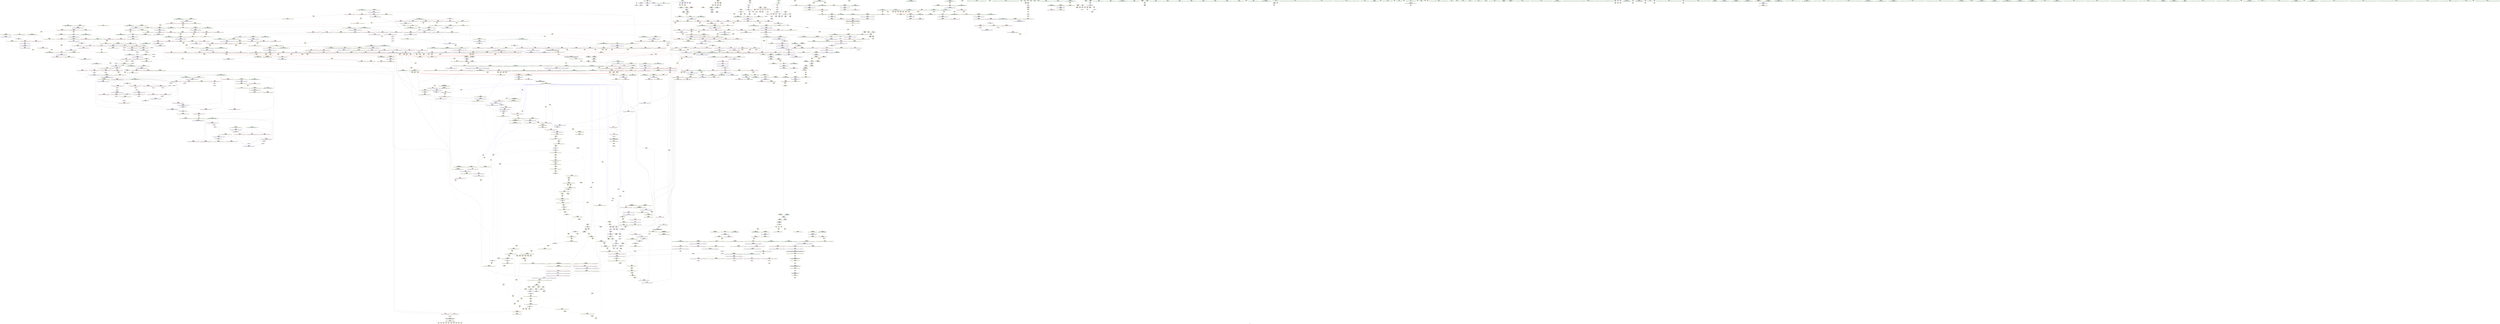 digraph "SVFG" {
	label="SVFG";

	Node0x55a944286f00 [shape=record,color=grey,label="{NodeID: 0\nNullPtr}"];
	Node0x55a944286f00 -> Node0x55a9442e0690[style=solid];
	Node0x55a944286f00 -> Node0x55a9442ffe00[style=solid];
	Node0x55a9442f14e0 [shape=record,color=yellow,style=double,label="{NodeID: 775\nAPARM(400)\nCS[]|{<s0>22}}"];
	Node0x55a9442f14e0:s0 -> Node0x55a94431b040[style=solid,color=red];
	Node0x55a944309b00 [shape=record,color=yellow,style=double,label="{NodeID: 1550\n4V_2 = CSCHI(MR_4V_1)\npts\{10 \}\nCS[]}"];
	Node0x55a944309b00 -> Node0x55a944354430[style=dashed];
	Node0x55a9442e80d0 [shape=record,color=red,label="{NodeID: 443\n729\<--681\n\<--__first.addr\n_ZSt13__adjust_heapIPeleN9__gnu_cxx5__ops15_Iter_less_iterEEvT_T0_S5_T1_T2_\n}"];
	Node0x55a9442e80d0 -> Node0x55a9442ed2d0[style=solid];
	Node0x55a944368030 [shape=record,color=yellow,style=double,label="{NodeID: 1218\n199V_1 = ENCHI(MR_199V_0)\npts\{1123 \}\nFun[_ZSt26__unguarded_insertion_sortIPeN9__gnu_cxx5__ops15_Iter_less_iterEEvT_S4_T0_]}"];
	Node0x55a944368030 -> Node0x55a9443055f0[style=dashed];
	Node0x55a9442dc340 [shape=record,color=green,label="{NodeID: 111\n547\<--548\n__len\<--__len_field_insensitive\n_ZSt11__make_heapIPeN9__gnu_cxx5__ops15_Iter_less_iterEEvT_S4_RT0_\n}"];
	Node0x55a9442dc340 -> Node0x55a9442e6bb0[style=solid];
	Node0x55a9442dc340 -> Node0x55a9442e6c80[style=solid];
	Node0x55a9442dc340 -> Node0x55a944302050[style=solid];
	Node0x55a944312790 [shape=record,color=yellow,style=double,label="{NodeID: 886\nAPARM(1091)\nCS[]|{<s0>67}}"];
	Node0x55a944312790:s0 -> Node0x55a944318430[style=solid,color=red];
	Node0x55a9442fd940 [shape=record,color=red,label="{NodeID: 554\n1136\<--1122\n\<--__first.addr\n_ZSt26__unguarded_insertion_sortIPeN9__gnu_cxx5__ops15_Iter_less_iterEEvT_S4_T0_\n}"];
	Node0x55a9442fd940 -> Node0x55a944305790[style=solid];
	Node0x55a94436ea20 [shape=record,color=yellow,style=double,label="{NodeID: 1329\n122V_1 = ENCHI(MR_122V_0)\npts\{686 \}\nFun[_ZSt13__adjust_heapIPeleN9__gnu_cxx5__ops15_Iter_less_iterEEvT_T0_S5_T1_T2_]}"];
	Node0x55a94436ea20 -> Node0x55a944302d50[style=dashed];
	Node0x55a9442e0960 [shape=record,color=black,label="{NodeID: 222\n77\<--74\ncall\<--\nmain\n}"];
	Node0x55a9443184f0 [shape=record,color=yellow,style=double,label="{NodeID: 997\nFPARM(1154)\nFun[_ZSt13move_backwardIPeS0_ET0_T_S2_S1_]}"];
	Node0x55a9443184f0 -> Node0x55a944305a00[style=solid];
	Node0x55a9443033d0 [shape=record,color=blue,label="{NodeID: 665\n691\<--753\n__secondChild\<--mul12\n_ZSt13__adjust_heapIPeleN9__gnu_cxx5__ops15_Iter_less_iterEEvT_T0_S5_T1_T2_\n}"];
	Node0x55a9443033d0 -> Node0x55a9442f91c0[style=dashed];
	Node0x55a9443033d0 -> Node0x55a9442f9290[style=dashed];
	Node0x55a9443033d0 -> Node0x55a944361130[style=dashed];
	Node0x55a944375df0 [shape=record,color=yellow,style=double,label="{NodeID: 1440\nRETMU(53V_2)\npts\{394 \}\nFun[_ZSt14__partial_sortIPeN9__gnu_cxx5__ops15_Iter_less_iterEEvT_S4_S4_T0_]}"];
	Node0x55a9442ee580 [shape=record,color=red,label="{NodeID: 333\n113\<--66\n\<--i\nmain\n}"];
	Node0x55a9442ee580 -> Node0x55a94431e290[style=solid];
	Node0x55a9442f5800 [shape=record,color=grey,label="{NodeID: 1108\n713 = Binary(712, 525, )\n}"];
	Node0x55a9442f5800 -> Node0x55a9442f5c80[style=solid];
	Node0x55a9442d82c0 [shape=record,color=green,label="{NodeID: 1\n7\<--1\n__dso_handle\<--dummyObj\nGlob }"];
	Node0x55a9442f15b0 [shape=record,color=yellow,style=double,label="{NodeID: 776\nAPARM(401)\nCS[]|{<s0>22}}"];
	Node0x55a9442f15b0:s0 -> Node0x55a94431b130[style=solid,color=red];
	Node0x55a944309c60 [shape=record,color=yellow,style=double,label="{NodeID: 1551\n4V_4 = CSCHI(MR_4V_3)\npts\{10 \}\nCS[]}"];
	Node0x55a944309c60 -> Node0x55a94435c630[style=dashed];
	Node0x55a9442e81a0 [shape=record,color=red,label="{NodeID: 444\n734\<--681\n\<--__first.addr\n_ZSt13__adjust_heapIPeleN9__gnu_cxx5__ops15_Iter_less_iterEEvT_T0_S5_T1_T2_\n}"];
	Node0x55a9442e81a0 -> Node0x55a9442ed3a0[style=solid];
	Node0x55a944368110 [shape=record,color=yellow,style=double,label="{NodeID: 1219\n201V_1 = ENCHI(MR_201V_0)\npts\{1125 \}\nFun[_ZSt26__unguarded_insertion_sortIPeN9__gnu_cxx5__ops15_Iter_less_iterEEvT_S4_T0_]}"];
	Node0x55a944368110 -> Node0x55a9443056c0[style=dashed];
	Node0x55a9442dc410 [shape=record,color=green,label="{NodeID: 112\n549\<--550\n__parent\<--__parent_field_insensitive\n_ZSt11__make_heapIPeN9__gnu_cxx5__ops15_Iter_less_iterEEvT_S4_RT0_\n}"];
	Node0x55a9442dc410 -> Node0x55a9442e6d50[style=solid];
	Node0x55a9442dc410 -> Node0x55a9442e6e20[style=solid];
	Node0x55a9442dc410 -> Node0x55a9442e6ef0[style=solid];
	Node0x55a9442dc410 -> Node0x55a9442e6fc0[style=solid];
	Node0x55a9442dc410 -> Node0x55a944302120[style=solid];
	Node0x55a9442dc410 -> Node0x55a9443022c0[style=solid];
	Node0x55a944312860 [shape=record,color=yellow,style=double,label="{NodeID: 887\nAPARM(1092)\nCS[]|{<s0>67}}"];
	Node0x55a944312860:s0 -> Node0x55a9443184f0[style=solid,color=red];
	Node0x55a9442fda10 [shape=record,color=red,label="{NodeID: 555\n1140\<--1124\n\<--__last.addr\n_ZSt26__unguarded_insertion_sortIPeN9__gnu_cxx5__ops15_Iter_less_iterEEvT_S4_T0_\n}"];
	Node0x55a9442fda10 -> Node0x55a9442f6400[style=solid];
	Node0x55a94436eb00 [shape=record,color=yellow,style=double,label="{NodeID: 1330\n124V_1 = ENCHI(MR_124V_0)\npts\{688 \}\nFun[_ZSt13__adjust_heapIPeleN9__gnu_cxx5__ops15_Iter_less_iterEEvT_T0_S5_T1_T2_]}"];
	Node0x55a94436eb00 -> Node0x55a944302e20[style=dashed];
	Node0x55a9442e0a30 [shape=record,color=black,label="{NodeID: 223\n83\<--80\ncall1\<--\nmain\n}"];
	Node0x55a9443185e0 [shape=record,color=yellow,style=double,label="{NodeID: 998\nFPARM(1155)\nFun[_ZSt13move_backwardIPeS0_ET0_T_S2_S1_]}"];
	Node0x55a9443185e0 -> Node0x55a944305ad0[style=solid];
	Node0x55a9443034a0 [shape=record,color=blue,label="{NodeID: 666\n763\<--760\nadd.ptr16\<--\n_ZSt13__adjust_heapIPeleN9__gnu_cxx5__ops15_Iter_less_iterEEvT_T0_S5_T1_T2_\n}"];
	Node0x55a9443034a0 -> Node0x55a944360730[style=dashed];
	Node0x55a944375ed0 [shape=record,color=yellow,style=double,label="{NodeID: 1441\nRETMU(25V_2)\npts\{198 \}\nFun[_ZSt4sortIPeEvT_S1_]}"];
	Node0x55a9442ee650 [shape=record,color=red,label="{NodeID: 334\n158\<--68\n\<--ans\nmain\n}"];
	Node0x55a9442ee650 -> Node0x55a94431e410[style=solid];
	Node0x55a9442f5980 [shape=record,color=grey,label="{NodeID: 1109\n708 = Binary(707, 525, )\n}"];
	Node0x55a9442f5980 -> Node0x55a9442f5680[style=solid];
	Node0x55a9442d8350 [shape=record,color=green,label="{NodeID: 2\n13\<--1\n.str\<--dummyObj\nGlob }"];
	Node0x55a9442f1680 [shape=record,color=yellow,style=double,label="{NodeID: 777\nAPARM(402)\nCS[]|{<s0>22}}"];
	Node0x55a9442f1680:s0 -> Node0x55a94431b220[style=solid,color=red];
	Node0x55a944309dc0 [shape=record,color=yellow,style=double,label="{NodeID: 1552\n4V_3 = CSCHI(MR_4V_2)\npts\{10 \}\nCS[]}"];
	Node0x55a944309dc0 -> Node0x55a944353a30[style=dashed];
	Node0x55a9442e8270 [shape=record,color=red,label="{NodeID: 445\n755\<--681\n\<--__first.addr\n_ZSt13__adjust_heapIPeleN9__gnu_cxx5__ops15_Iter_less_iterEEvT_T0_S5_T1_T2_\n}"];
	Node0x55a9442e8270 -> Node0x55a9442ed470[style=solid];
	Node0x55a9443681f0 [shape=record,color=yellow,style=double,label="{NodeID: 1220\n203V_1 = ENCHI(MR_203V_0)\npts\{1127 \}\nFun[_ZSt26__unguarded_insertion_sortIPeN9__gnu_cxx5__ops15_Iter_less_iterEEvT_S4_T0_]}"];
	Node0x55a9443681f0 -> Node0x55a944305790[style=dashed];
	Node0x55a9442dc4e0 [shape=record,color=green,label="{NodeID: 113\n551\<--552\n__value\<--__value_field_insensitive\n_ZSt11__make_heapIPeN9__gnu_cxx5__ops15_Iter_less_iterEEvT_S4_RT0_\n}"];
	Node0x55a9442dc4e0 -> Node0x55a9443021f0[style=solid];
	Node0x55a9442dc4e0 -> Node0x55a944308370[style=solid];
	Node0x55a944312930 [shape=record,color=yellow,style=double,label="{NodeID: 888\nAPARM(1094)\nCS[]|{<s0>67}}"];
	Node0x55a944312930:s0 -> Node0x55a9443185e0[style=solid,color=red];
	Node0x55a9442fdae0 [shape=record,color=red,label="{NodeID: 556\n1139\<--1126\n\<--__i\n_ZSt26__unguarded_insertion_sortIPeN9__gnu_cxx5__ops15_Iter_less_iterEEvT_S4_T0_\n}"];
	Node0x55a9442fdae0 -> Node0x55a9442f6400[style=solid];
	Node0x55a94436ebe0 [shape=record,color=yellow,style=double,label="{NodeID: 1331\n126V_1 = ENCHI(MR_126V_0)\npts\{690 \}\nFun[_ZSt13__adjust_heapIPeleN9__gnu_cxx5__ops15_Iter_less_iterEEvT_T0_S5_T1_T2_]}"];
	Node0x55a94436ebe0 -> Node0x55a944302ef0[style=dashed];
	Node0x55a9442e0b00 [shape=record,color=black,label="{NodeID: 224\n107\<--106\nidxprom\<--\nmain\n}"];
	Node0x55a9443186d0 [shape=record,color=yellow,style=double,label="{NodeID: 999\nFPARM(867)\nFun[_ZNK9__gnu_cxx5__ops14_Iter_less_valclIPeeEEbT_RT0_]}"];
	Node0x55a9443186d0 -> Node0x55a944304000[style=solid];
	Node0x55a944303570 [shape=record,color=blue,label="{NodeID: 667\n683\<--766\n__holeIndex.addr\<--sub17\n_ZSt13__adjust_heapIPeleN9__gnu_cxx5__ops15_Iter_less_iterEEvT_T0_S5_T1_T2_\n}"];
	Node0x55a944303570 -> Node0x55a944360c30[style=dashed];
	Node0x55a944375fe0 [shape=record,color=yellow,style=double,label="{NodeID: 1442\nRETMU(4V_2)\npts\{10 \}\nFun[_ZSt4sortIPeEvT_S1_]|{<s0>8}}"];
	Node0x55a944375fe0:s0 -> Node0x55a9443087c0[style=dashed,color=blue];
	Node0x55a9442ee720 [shape=record,color=red,label="{NodeID: 335\n167\<--68\n\<--ans\nmain\n}"];
	Node0x55a9442ee720 -> Node0x55a9442e9210[style=solid];
	Node0x55a9442f5b00 [shape=record,color=grey,label="{NodeID: 1110\n721 = Binary(720, 525, )\n}"];
	Node0x55a9442d8600 [shape=record,color=green,label="{NodeID: 3\n15\<--1\n.str.1\<--dummyObj\nGlob }"];
	Node0x55a9442f1750 [shape=record,color=yellow,style=double,label="{NodeID: 778\nAPARM(406)\nCS[]|{<s0>23}}"];
	Node0x55a9442f1750:s0 -> Node0x55a9443176b0[style=solid,color=red];
	Node0x55a944309f20 [shape=record,color=yellow,style=double,label="{NodeID: 1553\n4V_3 = CSCHI(MR_4V_2)\npts\{10 \}\nCS[]}"];
	Node0x55a944309f20 -> Node0x55a944372a00[style=dashed];
	Node0x55a9442e8340 [shape=record,color=red,label="{NodeID: 446\n761\<--681\n\<--__first.addr\n_ZSt13__adjust_heapIPeleN9__gnu_cxx5__ops15_Iter_less_iterEEvT_T0_S5_T1_T2_\n}"];
	Node0x55a9442e8340 -> Node0x55a9442ed540[style=solid];
	Node0x55a9443682d0 [shape=record,color=yellow,style=double,label="{NodeID: 1221\n4V_1 = ENCHI(MR_4V_0)\npts\{10 \}\nFun[_ZSt22__move_median_to_firstIPeN9__gnu_cxx5__ops15_Iter_less_iterEEvT_S4_S4_S4_T0_]}"];
	Node0x55a9443682d0 -> Node0x55a944379d50[style=dashed];
	Node0x55a9443682d0 -> Node0x55a944379eb0[style=dashed];
	Node0x55a9443682d0 -> Node0x55a94437a010[style=dashed];
	Node0x55a9443682d0 -> Node0x55a94437a170[style=dashed];
	Node0x55a9443682d0 -> Node0x55a94437aeb0[style=dashed];
	Node0x55a9443682d0 -> Node0x55a94437b010[style=dashed];
	Node0x55a9443682d0 -> Node0x55a94437b170[style=dashed];
	Node0x55a9443682d0 -> Node0x55a94437b2d0[style=dashed];
	Node0x55a9443682d0 -> Node0x55a94437b430[style=dashed];
	Node0x55a9443682d0 -> Node0x55a94437b590[style=dashed];
	Node0x55a9443682d0 -> Node0x55a94437b6f0[style=dashed];
	Node0x55a9442dc5b0 [shape=record,color=green,label="{NodeID: 114\n553\<--554\nagg.tmp\<--agg.tmp_field_insensitive\n_ZSt11__make_heapIPeN9__gnu_cxx5__ops15_Iter_less_iterEEvT_S4_RT0_\n}"];
	Node0x55a944312a00 [shape=record,color=yellow,style=double,label="{NodeID: 889\nAPARM(1060)\nCS[]|{<s0>68}}"];
	Node0x55a944312a00:s0 -> Node0x55a944316bd0[style=solid,color=red];
	Node0x55a9442fdbb0 [shape=record,color=red,label="{NodeID: 557\n1143\<--1126\n\<--__i\n_ZSt26__unguarded_insertion_sortIPeN9__gnu_cxx5__ops15_Iter_less_iterEEvT_S4_T0_\n}"];
	Node0x55a9442fdbb0 -> Node0x55a944312ba0[style=solid];
	Node0x55a94436ecc0 [shape=record,color=yellow,style=double,label="{NodeID: 1332\n128V_1 = ENCHI(MR_128V_0)\npts\{692 \}\nFun[_ZSt13__adjust_heapIPeleN9__gnu_cxx5__ops15_Iter_less_iterEEvT_T0_S5_T1_T2_]}"];
	Node0x55a94436ecc0 -> Node0x55a944302fc0[style=dashed];
	Node0x55a9442e0bd0 [shape=record,color=black,label="{NodeID: 225\n118\<--117\nidx.ext\<--\nmain\n}"];
	Node0x55a9443187c0 [shape=record,color=yellow,style=double,label="{NodeID: 1000\nFPARM(868)\nFun[_ZNK9__gnu_cxx5__ops14_Iter_less_valclIPeeEEbT_RT0_]}"];
	Node0x55a9443187c0 -> Node0x55a9443040d0[style=solid];
	Node0x55a944303640 [shape=record,color=blue,label="{NodeID: 668\n786\<--785\n__t.addr\<--__t\n_ZSt4moveIRN9__gnu_cxx5__ops15_Iter_less_iterEEONSt16remove_referenceIT_E4typeEOS5_\n}"];
	Node0x55a944303640 -> Node0x55a9442f95d0[style=dashed];
	Node0x55a944303640 -> Node0x55a944372d80[style=dashed];
	Node0x55a9443760c0 [shape=record,color=yellow,style=double,label="{NodeID: 1443\nRETMU(23V_2)\npts\{196 \}\nFun[_ZSt4sortIPeEvT_S1_]}"];
	Node0x55a9442ee7f0 [shape=record,color=red,label="{NodeID: 336\n132\<--70\n\<--i10\nmain\n}"];
	Node0x55a9442ee7f0 -> Node0x55a9442f6b80[style=solid];
	Node0x55a9442f5c80 [shape=record,color=grey,label="{NodeID: 1111\n714 = Binary(249, 713, )\n}"];
	Node0x55a9442f5c80 -> Node0x55a944303090[style=solid];
	Node0x55a9442d8690 [shape=record,color=green,label="{NodeID: 4\n17\<--1\nstdin\<--dummyObj\nGlob }"];
	Node0x55a9442f1820 [shape=record,color=yellow,style=double,label="{NodeID: 779\nAPARM(407)\nCS[]|{<s0>23}}"];
	Node0x55a9442f1820:s0 -> Node0x55a944317770[style=solid,color=red];
	Node0x55a94430a080 [shape=record,color=yellow,style=double,label="{NodeID: 1554\n4V_4 = CSCHI(MR_4V_1)\npts\{10 \}\nCS[]}"];
	Node0x55a94430a080 -> Node0x55a944351020[style=dashed];
	Node0x55a9442e8410 [shape=record,color=red,label="{NodeID: 447\n775\<--681\n\<--__first.addr\n_ZSt13__adjust_heapIPeleN9__gnu_cxx5__ops15_Iter_less_iterEEvT_T0_S5_T1_T2_\n}"];
	Node0x55a9442e8410 -> Node0x55a944307190[style=solid];
	Node0x55a9443683e0 [shape=record,color=yellow,style=double,label="{NodeID: 1222\n158V_1 = ENCHI(MR_158V_0)\npts\{894 \}\nFun[_ZSt22__move_median_to_firstIPeN9__gnu_cxx5__ops15_Iter_less_iterEEvT_S4_S4_S4_T0_]}"];
	Node0x55a9443683e0 -> Node0x55a944304270[style=dashed];
	Node0x55a9442e0fe0 [shape=record,color=green,label="{NodeID: 115\n583\<--584\n_ZSt4moveIReEONSt16remove_referenceIT_E4typeEOS2_\<--_ZSt4moveIReEONSt16remove_referenceIT_E4typeEOS2__field_insensitive\n}"];
	Node0x55a944312ad0 [shape=record,color=yellow,style=double,label="{NodeID: 890\nAPARM(1103)\nCS[]|{<s0>70}}"];
	Node0x55a944312ad0:s0 -> Node0x55a94431a6e0[style=solid,color=red];
	Node0x55a9442fdc80 [shape=record,color=red,label="{NodeID: 558\n1147\<--1126\n\<--__i\n_ZSt26__unguarded_insertion_sortIPeN9__gnu_cxx5__ops15_Iter_less_iterEEvT_S4_T0_\n}"];
	Node0x55a9442fdc80 -> Node0x55a9442ec9e0[style=solid];
	Node0x55a94436eda0 [shape=record,color=yellow,style=double,label="{NodeID: 1333\n130V_1 = ENCHI(MR_130V_0)\npts\{552 639 813 1029 1061 1183 \}\nFun[_ZSt13__adjust_heapIPeleN9__gnu_cxx5__ops15_Iter_less_iterEEvT_T0_S5_T1_T2_]}"];
	Node0x55a94436eda0 -> Node0x55a9442f9360[style=dashed];
	Node0x55a94436eda0 -> Node0x55a9442f9430[style=dashed];
	Node0x55a94436eda0 -> Node0x55a9442f9500[style=dashed];
	Node0x55a94436eda0 -> Node0x55a944377f00[style=dashed];
	Node0x55a9442e0ca0 [shape=record,color=black,label="{NodeID: 226\n122\<--121\nidx.ext8\<--\nmain\n}"];
	Node0x55a9443188b0 [shape=record,color=yellow,style=double,label="{NodeID: 1001\nFPARM(869)\nFun[_ZNK9__gnu_cxx5__ops14_Iter_less_valclIPeeEEbT_RT0_]}"];
	Node0x55a9443188b0 -> Node0x55a9443041a0[style=solid];
	Node0x55a944303710 [shape=record,color=blue,label="{NodeID: 669\n795\<--792\nthis.addr\<--this\n_ZN9__gnu_cxx5__ops14_Iter_less_valC2ENS0_15_Iter_less_iterE\n}"];
	Node0x55a944303710 -> Node0x55a9442f96a0[style=dashed];
	Node0x55a944303710 -> Node0x55a94436f750[style=dashed];
	Node0x55a9443761a0 [shape=record,color=yellow,style=double,label="{NodeID: 1444\nRETMU(4V_4)\npts\{10 \}\nFun[_ZSt11__push_heapIPeleN9__gnu_cxx5__ops14_Iter_less_valEEvT_T0_S5_T1_RT2_]|{<s0>43}}"];
	Node0x55a9443761a0:s0 -> Node0x55a94437c9b0[style=dashed,color=blue];
	Node0x55a9442ee8c0 [shape=record,color=red,label="{NodeID: 337\n136\<--70\n\<--i10\nmain\n}"];
	Node0x55a9442ee8c0 -> Node0x55a9442e0d70[style=solid];
	Node0x55a9442f5e00 [shape=record,color=grey,label="{NodeID: 1112\n435 = Binary(434, 244, )\n}"];
	Node0x55a9442f5e00 -> Node0x55a9442f5f80[style=solid];
	Node0x55a9442d8720 [shape=record,color=green,label="{NodeID: 5\n18\<--1\n.str.2\<--dummyObj\nGlob }"];
	Node0x55a9442f18f0 [shape=record,color=yellow,style=double,label="{NodeID: 780\nAPARM(387)\nCS[]|{<s0>23}}"];
	Node0x55a9442f18f0:s0 -> Node0x55a944317830[style=solid,color=red];
	Node0x55a94430a1e0 [shape=record,color=yellow,style=double,label="{NodeID: 1555\n4V_6 = CSCHI(MR_4V_1)\npts\{10 \}\nCS[]}"];
	Node0x55a94430a1e0 -> Node0x55a944351020[style=dashed];
	Node0x55a9442e84e0 [shape=record,color=red,label="{NodeID: 448\n701\<--683\n\<--__holeIndex.addr\n_ZSt13__adjust_heapIPeleN9__gnu_cxx5__ops15_Iter_less_iterEEvT_T0_S5_T1_T2_\n}"];
	Node0x55a9442e84e0 -> Node0x55a944302ef0[style=solid];
	Node0x55a9443684c0 [shape=record,color=yellow,style=double,label="{NodeID: 1223\n160V_1 = ENCHI(MR_160V_0)\npts\{896 \}\nFun[_ZSt22__move_median_to_firstIPeN9__gnu_cxx5__ops15_Iter_less_iterEEvT_S4_S4_S4_T0_]}"];
	Node0x55a9443684c0 -> Node0x55a944304340[style=dashed];
	Node0x55a9442e10e0 [shape=record,color=green,label="{NodeID: 116\n594\<--595\n_ZSt13__adjust_heapIPeleN9__gnu_cxx5__ops15_Iter_less_iterEEvT_T0_S5_T1_T2_\<--_ZSt13__adjust_heapIPeleN9__gnu_cxx5__ops15_Iter_less_iterEEvT_T0_S5_T1_T2__field_insensitive\n}"];
	Node0x55a944312ba0 [shape=record,color=yellow,style=double,label="{NodeID: 891\nAPARM(1143)\nCS[]|{<s0>72}}"];
	Node0x55a944312ba0:s0 -> Node0x55a94431a6e0[style=solid,color=red];
	Node0x55a9442fdd50 [shape=record,color=red,label="{NodeID: 559\n1165\<--1156\n\<--__first.addr\n_ZSt13move_backwardIPeS0_ET0_T_S2_S1_\n}"];
	Node0x55a9442fdd50 -> Node0x55a944312c70[style=solid];
	Node0x55a94436ef10 [shape=record,color=yellow,style=double,label="{NodeID: 1334\n4V_1 = ENCHI(MR_4V_0)\npts\{10 \}\nFun[_ZSt21__unguarded_partitionIPeN9__gnu_cxx5__ops15_Iter_less_iterEET_S4_S4_S4_T0_]}"];
	Node0x55a94436ef10 -> Node0x55a94435a330[style=dashed];
	Node0x55a9442e0d70 [shape=record,color=black,label="{NodeID: 227\n137\<--136\nidxprom14\<--\nmain\n}"];
	Node0x55a9443189d0 [shape=record,color=yellow,style=double,label="{NodeID: 1002\nFPARM(265)\nFun[_ZSt16__introsort_loopIPelN9__gnu_cxx5__ops15_Iter_less_iterEEvT_S4_T0_T1_]}"];
	Node0x55a9443189d0 -> Node0x55a944300a60[style=solid];
	Node0x55a9443037e0 [shape=record,color=blue,label="{NodeID: 670\n806\<--801\n__first.addr\<--__first\n_ZSt11__push_heapIPeleN9__gnu_cxx5__ops14_Iter_less_valEEvT_T0_S5_T1_RT2_\n}"];
	Node0x55a9443037e0 -> Node0x55a9442f9770[style=dashed];
	Node0x55a9443037e0 -> Node0x55a9442f9840[style=dashed];
	Node0x55a9443037e0 -> Node0x55a9442f9910[style=dashed];
	Node0x55a9443037e0 -> Node0x55a9442f99e0[style=dashed];
	Node0x55a9443037e0 -> Node0x55a9443762b0[style=dashed];
	Node0x55a9443762b0 [shape=record,color=yellow,style=double,label="{NodeID: 1445\nRETMU(135V_2)\npts\{807 \}\nFun[_ZSt11__push_heapIPeleN9__gnu_cxx5__ops14_Iter_less_valEEvT_T0_S5_T1_RT2_]}"];
	Node0x55a9442ee990 [shape=record,color=red,label="{NodeID: 338\n143\<--70\n\<--i10\nmain\n}"];
	Node0x55a9442ee990 -> Node0x55a94431d810[style=solid];
	Node0x55a9442f5f80 [shape=record,color=grey,label="{NodeID: 1113\n436 = Binary(435, 249, )\n}"];
	Node0x55a9442d87b0 [shape=record,color=green,label="{NodeID: 6\n20\<--1\n.str.3\<--dummyObj\nGlob }"];
	Node0x55a9442f19c0 [shape=record,color=yellow,style=double,label="{NodeID: 781\nAPARM(205)\nCS[]|{<s0>11}}"];
	Node0x55a9442f19c0:s0 -> Node0x55a944318d30[style=solid,color=red];
	Node0x55a94430a340 [shape=record,color=yellow,style=double,label="{NodeID: 1556\n4V_8 = CSCHI(MR_4V_1)\npts\{10 \}\nCS[]}"];
	Node0x55a94430a340 -> Node0x55a944359430[style=dashed];
	Node0x55a9442e85b0 [shape=record,color=red,label="{NodeID: 449\n703\<--683\n\<--__holeIndex.addr\n_ZSt13__adjust_heapIPeleN9__gnu_cxx5__ops15_Iter_less_iterEEvT_T0_S5_T1_T2_\n}"];
	Node0x55a9442e85b0 -> Node0x55a944302fc0[style=solid];
	Node0x55a9443685a0 [shape=record,color=yellow,style=double,label="{NodeID: 1224\n162V_1 = ENCHI(MR_162V_0)\npts\{898 \}\nFun[_ZSt22__move_median_to_firstIPeN9__gnu_cxx5__ops15_Iter_less_iterEEvT_S4_S4_S4_T0_]}"];
	Node0x55a9443685a0 -> Node0x55a944304410[style=dashed];
	Node0x55a9442e11e0 [shape=record,color=green,label="{NodeID: 117\n609\<--610\nthis.addr\<--this.addr_field_insensitive\n_ZNK9__gnu_cxx5__ops15_Iter_less_iterclIPeS3_EEbT_T0_\n}"];
	Node0x55a9442e11e0 -> Node0x55a9442e7230[style=solid];
	Node0x55a9442e11e0 -> Node0x55a944302390[style=solid];
	Node0x55a944312c70 [shape=record,color=yellow,style=double,label="{NodeID: 892\nAPARM(1165)\nCS[]|{<s0>73}}"];
	Node0x55a944312c70:s0 -> Node0x55a944317e00[style=solid,color=red];
	Node0x55a9442fde20 [shape=record,color=red,label="{NodeID: 560\n1169\<--1158\n\<--__last.addr\n_ZSt13move_backwardIPeS0_ET0_T_S2_S1_\n}"];
	Node0x55a9442fde20 -> Node0x55a944312d40[style=solid];
	Node0x55a94436f020 [shape=record,color=yellow,style=double,label="{NodeID: 1335\n167V_1 = ENCHI(MR_167V_0)\npts\{963 \}\nFun[_ZSt21__unguarded_partitionIPeN9__gnu_cxx5__ops15_Iter_less_iterEET_S4_S4_S4_T0_]}"];
	Node0x55a94436f020 -> Node0x55a9443045b0[style=dashed];
	Node0x55a9442e0e40 [shape=record,color=black,label="{NodeID: 228\n145\<--144\nidxprom18\<--sub17\nmain\n}"];
	Node0x55a944318af0 [shape=record,color=yellow,style=double,label="{NodeID: 1003\nFPARM(266)\nFun[_ZSt16__introsort_loopIPelN9__gnu_cxx5__ops15_Iter_less_iterEEvT_S4_T0_T1_]}"];
	Node0x55a944318af0 -> Node0x55a944300b30[style=solid];
	Node0x55a9443038b0 [shape=record,color=blue,label="{NodeID: 671\n808\<--802\n__holeIndex.addr\<--__holeIndex\n_ZSt11__push_heapIPeleN9__gnu_cxx5__ops14_Iter_less_valEEvT_T0_S5_T1_RT2_\n}"];
	Node0x55a9443038b0 -> Node0x55a9442f9ab0[style=dashed];
	Node0x55a9443038b0 -> Node0x55a944354e30[style=dashed];
	Node0x55a944376390 [shape=record,color=yellow,style=double,label="{NodeID: 1446\nRETMU(137V_3)\npts\{809 \}\nFun[_ZSt11__push_heapIPeleN9__gnu_cxx5__ops14_Iter_less_valEEvT_T0_S5_T1_RT2_]}"];
	Node0x55a9442eea60 [shape=record,color=red,label="{NodeID: 339\n149\<--70\n\<--i10\nmain\n}"];
	Node0x55a9442eea60 -> Node0x55a9442e0f10[style=solid];
	Node0x55a9442f6100 [shape=record,color=grey,label="{NodeID: 1114\n434 = Binary(432, 433, )\n}"];
	Node0x55a9442f6100 -> Node0x55a9442f5e00[style=solid];
	Node0x55a9442d8ff0 [shape=record,color=green,label="{NodeID: 7\n22\<--1\nstdout\<--dummyObj\nGlob }"];
	Node0x55a9442f1a90 [shape=record,color=yellow,style=double,label="{NodeID: 782\nAPARM(206)\nCS[]|{<s0>11}}"];
	Node0x55a9442f1a90:s0 -> Node0x55a944318df0[style=solid,color=red];
	Node0x55a94430a4a0 [shape=record,color=yellow,style=double,label="{NodeID: 1557\n4V_10 = CSCHI(MR_4V_1)\npts\{10 \}\nCS[]}"];
	Node0x55a94430a4a0 -> Node0x55a94435d030[style=dashed];
	Node0x55a9442e8680 [shape=record,color=red,label="{NodeID: 450\n735\<--683\n\<--__holeIndex.addr\n_ZSt13__adjust_heapIPeleN9__gnu_cxx5__ops15_Iter_less_iterEEvT_T0_S5_T1_T2_\n}"];
	Node0x55a944368680 [shape=record,color=yellow,style=double,label="{NodeID: 1225\n164V_1 = ENCHI(MR_164V_0)\npts\{900 \}\nFun[_ZSt22__move_median_to_firstIPeN9__gnu_cxx5__ops15_Iter_less_iterEEvT_S4_S4_S4_T0_]}"];
	Node0x55a944368680 -> Node0x55a9443044e0[style=dashed];
	Node0x55a9442e12b0 [shape=record,color=green,label="{NodeID: 118\n611\<--612\n__it1.addr\<--__it1.addr_field_insensitive\n_ZNK9__gnu_cxx5__ops15_Iter_less_iterclIPeS3_EEbT_T0_\n}"];
	Node0x55a9442e12b0 -> Node0x55a9442e7300[style=solid];
	Node0x55a9442e12b0 -> Node0x55a944302460[style=solid];
	Node0x55a944312d40 [shape=record,color=yellow,style=double,label="{NodeID: 893\nAPARM(1169)\nCS[]|{<s0>74}}"];
	Node0x55a944312d40:s0 -> Node0x55a944317e00[style=solid,color=red];
	Node0x55a9442fdef0 [shape=record,color=red,label="{NodeID: 561\n1171\<--1160\n\<--__result.addr\n_ZSt13move_backwardIPeS0_ET0_T_S2_S1_\n}"];
	Node0x55a9442fdef0 -> Node0x55a944312fb0[style=solid];
	Node0x55a94436f100 [shape=record,color=yellow,style=double,label="{NodeID: 1336\n169V_1 = ENCHI(MR_169V_0)\npts\{965 \}\nFun[_ZSt21__unguarded_partitionIPeN9__gnu_cxx5__ops15_Iter_less_iterEET_S4_S4_S4_T0_]}"];
	Node0x55a94436f100 -> Node0x55a944304680[style=dashed];
	Node0x55a9442e0f10 [shape=record,color=black,label="{NodeID: 229\n150\<--149\nidxprom21\<--\nmain\n}"];
	Node0x55a944318c10 [shape=record,color=yellow,style=double,label="{NodeID: 1004\nFPARM(267)\nFun[_ZSt16__introsort_loopIPelN9__gnu_cxx5__ops15_Iter_less_iterEEvT_S4_T0_T1_]}"];
	Node0x55a944318c10 -> Node0x55a944300c00[style=solid];
	Node0x55a944303980 [shape=record,color=blue,label="{NodeID: 672\n810\<--803\n__topIndex.addr\<--__topIndex\n_ZSt11__push_heapIPeleN9__gnu_cxx5__ops14_Iter_less_valEEvT_T0_S5_T1_RT2_\n}"];
	Node0x55a944303980 -> Node0x55a9442f9ec0[style=dashed];
	Node0x55a944303980 -> Node0x55a944376470[style=dashed];
	Node0x55a944376470 [shape=record,color=yellow,style=double,label="{NodeID: 1447\nRETMU(139V_2)\npts\{811 \}\nFun[_ZSt11__push_heapIPeleN9__gnu_cxx5__ops14_Iter_less_valEEvT_T0_S5_T1_RT2_]}"];
	Node0x55a9442eeb30 [shape=record,color=red,label="{NodeID: 340\n153\<--70\n\<--i10\nmain\n}"];
	Node0x55a9442eeb30 -> Node0x55a9442e9140[style=solid];
	Node0x55a9442f6280 [shape=record,color=grey,label="{NodeID: 1115\n884 = cmp(881, 883, )\n}"];
	Node0x55a9442f6280 -> Node0x55a9442ea590[style=solid];
	Node0x55a9442d9080 [shape=record,color=green,label="{NodeID: 8\n23\<--1\n.str.4\<--dummyObj\nGlob }"];
	Node0x55a9442f1b60 [shape=record,color=yellow,style=double,label="{NodeID: 783\nAPARM(243)\nCS[]|{<s0>12}}"];
	Node0x55a9442f1b60:s0 -> Node0x55a944316ff0[style=solid,color=red];
	Node0x55a94430a600 [shape=record,color=yellow,style=double,label="{NodeID: 1558\n4V_12 = CSCHI(MR_4V_1)\npts\{10 \}\nCS[]}"];
	Node0x55a94430a600 -> Node0x55a94435d030[style=dashed];
	Node0x55a9442e8750 [shape=record,color=red,label="{NodeID: 451\n762\<--683\n\<--__holeIndex.addr\n_ZSt13__adjust_heapIPeleN9__gnu_cxx5__ops15_Iter_less_iterEEvT_T0_S5_T1_T2_\n}"];
	Node0x55a944368760 [shape=record,color=yellow,style=double,label="{NodeID: 1226\n4V_1 = ENCHI(MR_4V_0)\npts\{10 \}\nFun[_ZSt11__sort_heapIPeN9__gnu_cxx5__ops15_Iter_less_iterEEvT_S4_RT0_]}"];
	Node0x55a944368760 -> Node0x55a944353a30[style=dashed];
	Node0x55a9442e1380 [shape=record,color=green,label="{NodeID: 119\n613\<--614\n__it2.addr\<--__it2.addr_field_insensitive\n_ZNK9__gnu_cxx5__ops15_Iter_less_iterclIPeS3_EEbT_T0_\n}"];
	Node0x55a9442e1380 -> Node0x55a9442e73d0[style=solid];
	Node0x55a9442e1380 -> Node0x55a944302530[style=solid];
	Node0x55a944312e10 [shape=record,color=yellow,style=double,label="{NodeID: 894\nAPARM(1166)\nCS[]|{<s0>75}}"];
	Node0x55a944312e10:s0 -> Node0x55a9443165d0[style=solid,color=red];
	Node0x55a9442fdfc0 [shape=record,color=red,label="{NodeID: 562\n1187\<--1180\n\<--__last.addr\n_ZSt25__unguarded_linear_insertIPeN9__gnu_cxx5__ops14_Val_less_iterEEvT_T0_\n}"];
	Node0x55a9442fdfc0 -> Node0x55a944313080[style=solid];
	Node0x55a94436f1e0 [shape=record,color=yellow,style=double,label="{NodeID: 1337\n171V_1 = ENCHI(MR_171V_0)\npts\{967 \}\nFun[_ZSt21__unguarded_partitionIPeN9__gnu_cxx5__ops15_Iter_less_iterEET_S4_S4_S4_T0_]}"];
	Node0x55a94436f1e0 -> Node0x55a944304750[style=dashed];
	Node0x55a9442e9140 [shape=record,color=black,label="{NodeID: 230\n154\<--153\nidxprom23\<--\nmain\n}"];
	Node0x55a944318d30 [shape=record,color=yellow,style=double,label="{NodeID: 1005\nFPARM(218)\nFun[_ZSt6__sortIPeN9__gnu_cxx5__ops15_Iter_less_iterEEvT_S4_T0_]}"];
	Node0x55a944318d30 -> Node0x55a9443008c0[style=solid];
	Node0x55a944303a50 [shape=record,color=blue,label="{NodeID: 673\n812\<--804\n__value.addr\<--__value\n_ZSt11__push_heapIPeleN9__gnu_cxx5__ops14_Iter_less_valEEvT_T0_S5_T1_RT2_\n}"];
	Node0x55a944303a50 -> Node0x55a9442fa2d0[style=dashed];
	Node0x55a944303a50 -> Node0x55a9442fa3a0[style=dashed];
	Node0x55a944303a50 -> Node0x55a944376550[style=dashed];
	Node0x55a944303a50 -> Node0x55a94437add0[style=dashed];
	Node0x55a944376550 [shape=record,color=yellow,style=double,label="{NodeID: 1448\nRETMU(141V_2)\npts\{813 \}\nFun[_ZSt11__push_heapIPeleN9__gnu_cxx5__ops14_Iter_less_valEEvT_T0_S5_T1_RT2_]}"];
	Node0x55a9442eec00 [shape=record,color=red,label="{NodeID: 341\n162\<--70\n\<--i10\nmain\n}"];
	Node0x55a9442eec00 -> Node0x55a94431db10[style=solid];
	Node0x55a9442f6400 [shape=record,color=grey,label="{NodeID: 1116\n1141 = cmp(1139, 1140, )\n}"];
	Node0x55a9442d9110 [shape=record,color=green,label="{NodeID: 9\n25\<--1\n_ZSt3cin\<--dummyObj\nGlob }"];
	Node0x55a9442f1c30 [shape=record,color=yellow,style=double,label="{NodeID: 784\nAPARM(236)\nCS[]|{<s0>13}}"];
	Node0x55a9442f1c30:s0 -> Node0x55a9443189d0[style=solid,color=red];
	Node0x55a94430a760 [shape=record,color=yellow,style=double,label="{NodeID: 1559\n4V_3 = CSCHI(MR_4V_2)\npts\{10 \}\nCS[]}"];
	Node0x55a94430a760 -> Node0x55a94435a330[style=dashed];
	Node0x55a9442e8820 [shape=record,color=red,label="{NodeID: 452\n776\<--683\n\<--__holeIndex.addr\n_ZSt13__adjust_heapIPeleN9__gnu_cxx5__ops15_Iter_less_iterEEvT_T0_S5_T1_T2_\n}"];
	Node0x55a9442e8820 -> Node0x55a944307260[style=solid];
	Node0x55a944368870 [shape=record,color=yellow,style=double,label="{NodeID: 1227\n74V_1 = ENCHI(MR_74V_0)\npts\{509 \}\nFun[_ZSt11__sort_heapIPeN9__gnu_cxx5__ops15_Iter_less_iterEEvT_S4_RT0_]}"];
	Node0x55a944368870 -> Node0x55a944301aa0[style=dashed];
	Node0x55a9442e1450 [shape=record,color=green,label="{NodeID: 120\n630\<--631\n__first.addr\<--__first.addr_field_insensitive\n_ZSt10__pop_heapIPeN9__gnu_cxx5__ops15_Iter_less_iterEEvT_S4_S4_RT0_\n}"];
	Node0x55a9442e1450 -> Node0x55a9442e7640[style=solid];
	Node0x55a9442e1450 -> Node0x55a9442e7710[style=solid];
	Node0x55a9442e1450 -> Node0x55a9442e77e0[style=solid];
	Node0x55a9442e1450 -> Node0x55a944302600[style=solid];
	Node0x55a944312ee0 [shape=record,color=yellow,style=double,label="{NodeID: 895\nAPARM(1170)\nCS[]|{<s0>75}}"];
	Node0x55a944312ee0:s0 -> Node0x55a9443166c0[style=solid,color=red];
	Node0x55a9442fe090 [shape=record,color=red,label="{NodeID: 563\n1191\<--1180\n\<--__last.addr\n_ZSt25__unguarded_linear_insertIPeN9__gnu_cxx5__ops14_Val_less_iterEEvT_T0_\n}"];
	Node0x55a9442fe090 -> Node0x55a944305d40[style=solid];
	Node0x55a94436f2c0 [shape=record,color=yellow,style=double,label="{NodeID: 1338\n4V_1 = ENCHI(MR_4V_0)\npts\{10 \}\nFun[_ZNSt20__copy_move_backwardILb1ELb1ESt26random_access_iterator_tagE13__copy_move_bIeEEPT_PKS3_S6_S4_]}"];
	Node0x55a94436f2c0 -> Node0x55a9442ffb60[style=dashed];
	Node0x55a94436f2c0 -> Node0x55a944306cb0[style=dashed];
	Node0x55a94436f2c0 -> Node0x55a944353530[style=dashed];
	Node0x55a9442e9210 [shape=record,color=black,label="{NodeID: 231\n168\<--167\nconv\<--\nmain\n}"];
	Node0x55a9442e9210 -> Node0x55a9442f1410[style=solid];
	Node0x55a944318df0 [shape=record,color=yellow,style=double,label="{NodeID: 1006\nFPARM(219)\nFun[_ZSt6__sortIPeN9__gnu_cxx5__ops15_Iter_less_iterEEvT_S4_T0_]}"];
	Node0x55a944318df0 -> Node0x55a944300990[style=solid];
	Node0x55a944303b20 [shape=record,color=blue,label="{NodeID: 674\n814\<--805\n__comp.addr\<--__comp\n_ZSt11__push_heapIPeleN9__gnu_cxx5__ops14_Iter_less_valEEvT_T0_S5_T1_RT2_\n}"];
	Node0x55a944303b20 -> Node0x55a9442f9f90[style=dashed];
	Node0x55a944303b20 -> Node0x55a944376630[style=dashed];
	Node0x55a944376630 [shape=record,color=yellow,style=double,label="{NodeID: 1449\nRETMU(143V_2)\npts\{815 \}\nFun[_ZSt11__push_heapIPeleN9__gnu_cxx5__ops14_Iter_less_valEEvT_T0_S5_T1_RT2_]}"];
	Node0x55a9442eecd0 [shape=record,color=red,label="{NodeID: 342\n139\<--138\n\<--arrayidx15\nmain\n}"];
	Node0x55a9442eecd0 -> Node0x55a94431d990[style=solid];
	Node0x55a9442f6580 [shape=record,color=grey,label="{NodeID: 1117\n623 = cmp(620, 622, )\n}"];
	Node0x55a9442f6580 -> Node0x55a9442ea180[style=solid];
	Node0x55a9442d91a0 [shape=record,color=green,label="{NodeID: 10\n26\<--1\n.str.5\<--dummyObj\nGlob }"];
	Node0x55a9442f1d00 [shape=record,color=yellow,style=double,label="{NodeID: 785\nAPARM(237)\nCS[]|{<s0>13}}"];
	Node0x55a9442f1d00:s0 -> Node0x55a944318af0[style=solid,color=red];
	Node0x55a94430a8c0 [shape=record,color=yellow,style=double,label="{NodeID: 1560\n4V_2 = CSCHI(MR_4V_1)\npts\{10 \}\nCS[]}"];
	Node0x55a94430a8c0 -> Node0x55a944375440[style=dashed];
	Node0x55a9442e88f0 [shape=record,color=red,label="{NodeID: 453\n707\<--685\n\<--__len.addr\n_ZSt13__adjust_heapIPeleN9__gnu_cxx5__ops15_Iter_less_iterEEvT_T0_S5_T1_T2_\n}"];
	Node0x55a9442e88f0 -> Node0x55a9442f5980[style=solid];
	Node0x55a944368950 [shape=record,color=yellow,style=double,label="{NodeID: 1228\n76V_1 = ENCHI(MR_76V_0)\npts\{511 \}\nFun[_ZSt11__sort_heapIPeN9__gnu_cxx5__ops15_Iter_less_iterEEvT_S4_RT0_]}"];
	Node0x55a944368950 -> Node0x55a944301b70[style=dashed];
	Node0x55a9442e1520 [shape=record,color=green,label="{NodeID: 121\n632\<--633\n__last.addr\<--__last.addr_field_insensitive\n_ZSt10__pop_heapIPeN9__gnu_cxx5__ops15_Iter_less_iterEEvT_S4_S4_RT0_\n}"];
	Node0x55a9442e1520 -> Node0x55a9442e78b0[style=solid];
	Node0x55a9442e1520 -> Node0x55a9443026d0[style=solid];
	Node0x55a944312fb0 [shape=record,color=yellow,style=double,label="{NodeID: 896\nAPARM(1171)\nCS[]|{<s0>75}}"];
	Node0x55a944312fb0:s0 -> Node0x55a9443167b0[style=solid,color=red];
	Node0x55a9442fe160 [shape=record,color=red,label="{NodeID: 564\n1205\<--1180\n\<--__last.addr\n_ZSt25__unguarded_linear_insertIPeN9__gnu_cxx5__ops14_Val_less_iterEEvT_T0_\n}"];
	Node0x55a9442fe160 -> Node0x55a944305ee0[style=solid];
	Node0x55a94436f3d0 [shape=record,color=yellow,style=double,label="{NodeID: 1339\n242V_1 = ENCHI(MR_242V_0)\npts\{1292 \}\nFun[_ZNSt20__copy_move_backwardILb1ELb1ESt26random_access_iterator_tagE13__copy_move_bIeEEPT_PKS3_S6_S4_]}"];
	Node0x55a94436f3d0 -> Node0x55a944306970[style=dashed];
	Node0x55a9442e92e0 [shape=record,color=black,label="{NodeID: 232\n240\<--238\nsub.ptr.lhs.cast\<--\n_ZSt6__sortIPeN9__gnu_cxx5__ops15_Iter_less_iterEEvT_S4_T0_\n}"];
	Node0x55a9442e92e0 -> Node0x55a944320090[style=solid];
	Node0x55a944318ee0 [shape=record,color=yellow,style=double,label="{NodeID: 1007\nFPARM(1257)\nFun[_ZSt22__copy_move_backward_aILb1EPeS0_ET1_T0_S2_S1_]}"];
	Node0x55a944318ee0 -> Node0x55a944306560[style=solid];
	Node0x55a944303bf0 [shape=record,color=blue,label="{NodeID: 675\n816\<--825\n__parent\<--div\n_ZSt11__push_heapIPeleN9__gnu_cxx5__ops14_Iter_less_valEEvT_T0_S5_T1_RT2_\n}"];
	Node0x55a944303bf0 -> Node0x55a944355830[style=dashed];
	Node0x55a944376710 [shape=record,color=yellow,style=double,label="{NodeID: 1450\nRETMU(145V_3)\npts\{817 \}\nFun[_ZSt11__push_heapIPeleN9__gnu_cxx5__ops14_Iter_less_valEEvT_T0_S5_T1_RT2_]}"];
	Node0x55a9442eeda0 [shape=record,color=red,label="{NodeID: 343\n147\<--146\n\<--arrayidx19\nmain\n}"];
	Node0x55a9442eeda0 -> Node0x55a94431d990[style=solid];
	Node0x55a9442f6700 [shape=record,color=grey,label="{NodeID: 1118\n830 = cmp(828, 829, )\n}"];
	Node0x55a9442d92a0 [shape=record,color=green,label="{NodeID: 11\n29\<--1\n\<--dummyObj\nCan only get source location for instruction, argument, global var or function.}"];
	Node0x55a9442f1dd0 [shape=record,color=yellow,style=double,label="{NodeID: 786\nAPARM(248)\nCS[]|{<s0>13}}"];
	Node0x55a9442f1dd0:s0 -> Node0x55a944318c10[style=solid,color=red];
	Node0x55a94430aa20 [shape=record,color=yellow,style=double,label="{NodeID: 1561\n4V_4 = CSCHI(MR_4V_3)\npts\{10 \}\nCS[]}"];
	Node0x55a94430aa20 -> Node0x55a9442fd870[style=dashed];
	Node0x55a94430aa20 -> Node0x55a944305450[style=dashed];
	Node0x55a9442e89c0 [shape=record,color=red,label="{NodeID: 454\n741\<--685\n\<--__len.addr\n_ZSt13__adjust_heapIPeleN9__gnu_cxx5__ops15_Iter_less_iterEEvT_T0_S5_T1_T2_\n}"];
	Node0x55a9442e89c0 -> Node0x55a9442f4f00[style=solid];
	Node0x55a944368a30 [shape=record,color=yellow,style=double,label="{NodeID: 1229\n78V_1 = ENCHI(MR_78V_0)\npts\{513 \}\nFun[_ZSt11__sort_heapIPeN9__gnu_cxx5__ops15_Iter_less_iterEEvT_S4_RT0_]}"];
	Node0x55a944368a30 -> Node0x55a944301c40[style=dashed];
	Node0x55a9442e15f0 [shape=record,color=green,label="{NodeID: 122\n634\<--635\n__result.addr\<--__result.addr_field_insensitive\n_ZSt10__pop_heapIPeN9__gnu_cxx5__ops15_Iter_less_iterEEvT_S4_S4_RT0_\n}"];
	Node0x55a9442e15f0 -> Node0x55a9442e7980[style=solid];
	Node0x55a9442e15f0 -> Node0x55a9442e7a50[style=solid];
	Node0x55a9442e15f0 -> Node0x55a9443027a0[style=solid];
	Node0x55a944313080 [shape=record,color=yellow,style=double,label="{NodeID: 897\nAPARM(1187)\nCS[]|{<s0>76}}"];
	Node0x55a944313080:s0 -> Node0x55a944316bd0[style=solid,color=red];
	Node0x55a9442fe230 [shape=record,color=red,label="{NodeID: 565\n1215\<--1180\n\<--__last.addr\n_ZSt25__unguarded_linear_insertIPeN9__gnu_cxx5__ops14_Val_less_iterEEvT_T0_\n}"];
	Node0x55a9442fe230 -> Node0x55a944306150[style=solid];
	Node0x55a94436f4b0 [shape=record,color=yellow,style=double,label="{NodeID: 1340\n244V_1 = ENCHI(MR_244V_0)\npts\{1294 \}\nFun[_ZNSt20__copy_move_backwardILb1ELb1ESt26random_access_iterator_tagE13__copy_move_bIeEEPT_PKS3_S6_S4_]}"];
	Node0x55a94436f4b0 -> Node0x55a944306a40[style=dashed];
	Node0x55a9442e93b0 [shape=record,color=black,label="{NodeID: 233\n241\<--239\nsub.ptr.rhs.cast\<--\n_ZSt6__sortIPeN9__gnu_cxx5__ops15_Iter_less_iterEEvT_S4_T0_\n}"];
	Node0x55a9442e93b0 -> Node0x55a944320090[style=solid];
	Node0x55a944318fd0 [shape=record,color=yellow,style=double,label="{NodeID: 1008\nFPARM(1258)\nFun[_ZSt22__copy_move_backward_aILb1EPeS0_ET1_T0_S2_S1_]}"];
	Node0x55a944318fd0 -> Node0x55a944306630[style=solid];
	Node0x55a944303cc0 [shape=record,color=blue,label="{NodeID: 676\n850\<--847\nadd.ptr3\<--\n_ZSt11__push_heapIPeleN9__gnu_cxx5__ops14_Iter_less_valEEvT_T0_S5_T1_RT2_\n}"];
	Node0x55a944303cc0 -> Node0x55a944355330[style=dashed];
	Node0x55a9443767f0 [shape=record,color=yellow,style=double,label="{NodeID: 1451\nRETMU(147V_1)\npts\{552 639 688 1029 1061 1183 \}\nFun[_ZSt11__push_heapIPeleN9__gnu_cxx5__ops14_Iter_less_valEEvT_T0_S5_T1_RT2_]}"];
	Node0x55a9442eee70 [shape=record,color=red,label="{NodeID: 344\n156\<--155\n\<--arrayidx24\nmain\n}"];
	Node0x55a9442eee70 -> Node0x55a94431e590[style=solid];
	Node0x55a9442f6880 [shape=record,color=grey,label="{NodeID: 1119\n104 = cmp(100, 102, )\n}"];
	Node0x55a9442d93a0 [shape=record,color=green,label="{NodeID: 12\n73\<--1\n\<--dummyObj\nCan only get source location for instruction, argument, global var or function.}"];
	Node0x55a9442f1ea0 [shape=record,color=yellow,style=double,label="{NodeID: 787\nAPARM(253)\nCS[]|{<s0>14}}"];
	Node0x55a9442f1ea0:s0 -> Node0x55a94431b310[style=solid,color=red];
	Node0x55a94430ab80 [shape=record,color=yellow,style=double,label="{NodeID: 1562\n4V_7 = CSCHI(MR_4V_3)\npts\{10 \}\nCS[]}"];
	Node0x55a94430ab80 -> Node0x55a944356230[style=dashed];
	Node0x55a9442e8a90 [shape=record,color=red,label="{NodeID: 455\n746\<--685\n\<--__len.addr\n_ZSt13__adjust_heapIPeleN9__gnu_cxx5__ops15_Iter_less_iterEEvT_T0_S5_T1_T2_\n}"];
	Node0x55a9442e8a90 -> Node0x55a944321410[style=solid];
	Node0x55a944368b10 [shape=record,color=yellow,style=double,label="{NodeID: 1230\n239V_1 = ENCHI(MR_239V_0)\npts\{1283 \}\nFun[_ZSt12__niter_baseIPeET_S1_]}"];
	Node0x55a944368b10 -> Node0x55a9443068a0[style=dashed];
	Node0x55a9442e16c0 [shape=record,color=green,label="{NodeID: 123\n636\<--637\n__comp.addr\<--__comp.addr_field_insensitive\n_ZSt10__pop_heapIPeN9__gnu_cxx5__ops15_Iter_less_iterEEvT_S4_S4_RT0_\n}"];
	Node0x55a9442e16c0 -> Node0x55a9442e7b20[style=solid];
	Node0x55a9442e16c0 -> Node0x55a944302870[style=solid];
	Node0x55a944313150 [shape=record,color=yellow,style=double,label="{NodeID: 898\nAPARM(1178)\nCS[]|{<s0>77}}"];
	Node0x55a944313150:s0 -> Node0x55a943e19ab0[style=solid,color=red];
	Node0x55a9442fe300 [shape=record,color=red,label="{NodeID: 566\n1193\<--1184\n\<--__next\n_ZSt25__unguarded_linear_insertIPeN9__gnu_cxx5__ops14_Val_less_iterEEvT_T0_\n}"];
	Node0x55a9442fe300 -> Node0x55a9442ecab0[style=solid];
	Node0x55a94436f590 [shape=record,color=yellow,style=double,label="{NodeID: 1341\n246V_1 = ENCHI(MR_246V_0)\npts\{1296 \}\nFun[_ZNSt20__copy_move_backwardILb1ELb1ESt26random_access_iterator_tagE13__copy_move_bIeEEPT_PKS3_S6_S4_]}"];
	Node0x55a94436f590 -> Node0x55a944306b10[style=dashed];
	Node0x55a9442e9480 [shape=record,color=black,label="{NodeID: 234\n290\<--288\nsub.ptr.lhs.cast\<--\n_ZSt16__introsort_loopIPelN9__gnu_cxx5__ops15_Iter_less_iterEEvT_S4_T0_T1_\n}"];
	Node0x55a9442e9480 -> Node0x55a944320e10[style=solid];
	Node0x55a9443190c0 [shape=record,color=yellow,style=double,label="{NodeID: 1009\nFPARM(1259)\nFun[_ZSt22__copy_move_backward_aILb1EPeS0_ET1_T0_S2_S1_]}"];
	Node0x55a9443190c0 -> Node0x55a944306700[style=solid];
	Node0x55a944303d90 [shape=record,color=blue,label="{NodeID: 677\n808\<--852\n__holeIndex.addr\<--\n_ZSt11__push_heapIPeleN9__gnu_cxx5__ops14_Iter_less_valEEvT_T0_S5_T1_RT2_\n}"];
	Node0x55a944303d90 -> Node0x55a9442f9d20[style=dashed];
	Node0x55a944303d90 -> Node0x55a944354e30[style=dashed];
	Node0x55a944376960 [shape=record,color=yellow,style=double,label="{NodeID: 1452\nRETMU(4V_3)\npts\{10 \}\nFun[_ZSt13__heap_selectIPeN9__gnu_cxx5__ops15_Iter_less_iterEEvT_S4_S4_T0_]|{<s0>22}}"];
	Node0x55a944376960:s0 -> Node0x55a944308920[style=dashed,color=blue];
	Node0x55a9442eef40 [shape=record,color=red,label="{NodeID: 345\n205\<--195\n\<--__first.addr\n_ZSt4sortIPeEvT_S1_\n}"];
	Node0x55a9442eef40 -> Node0x55a9442f19c0[style=solid];
	Node0x55a9442f6a00 [shape=record,color=grey,label="{NodeID: 1120\n93 = cmp(91, 92, )\n}"];
	Node0x55a9442d94a0 [shape=record,color=green,label="{NodeID: 13\n89\<--1\n\<--dummyObj\nCan only get source location for instruction, argument, global var or function.}"];
	Node0x55a9442f1f70 [shape=record,color=yellow,style=double,label="{NodeID: 788\nAPARM(254)\nCS[]|{<s0>14}}"];
	Node0x55a9442f1f70:s0 -> Node0x55a94431b400[style=solid,color=red];
	Node0x55a94430ace0 [shape=record,color=yellow,style=double,label="{NodeID: 1563\n4V_3 = CSCHI(MR_4V_2)\npts\{10 \}\nCS[]}"];
	Node0x55a94430ace0 -> Node0x55a94435f330[style=dashed];
	Node0x55a9442e8b60 [shape=record,color=red,label="{NodeID: 456\n777\<--689\n\<--__topIndex\n_ZSt13__adjust_heapIPeleN9__gnu_cxx5__ops15_Iter_less_iterEEvT_T0_S5_T1_T2_\n}"];
	Node0x55a9442e8b60 -> Node0x55a944307330[style=solid];
	Node0x55a944368c20 [shape=record,color=yellow,style=double,label="{NodeID: 1231\n2V_1 = ENCHI(MR_2V_0)\npts\{1 \}\nFun[main]}"];
	Node0x55a944368c20 -> Node0x55a9442edaf0[style=dashed];
	Node0x55a944368c20 -> Node0x55a9442edbc0[style=dashed];
	Node0x55a944368c20 -> Node0x55a944371d80[style=dashed];
	Node0x55a9442e1790 [shape=record,color=green,label="{NodeID: 124\n638\<--639\n__value\<--__value_field_insensitive\n_ZSt10__pop_heapIPeN9__gnu_cxx5__ops15_Iter_less_iterEEvT_S4_S4_RT0_\n}"];
	Node0x55a9442e1790 -> Node0x55a944302940[style=solid];
	Node0x55a9442e1790 -> Node0x55a9442f45a0[style=solid];
	Node0x55a944313220 [shape=record,color=yellow,style=double,label="{NodeID: 899\nAPARM(1182)\nCS[]|{<s0>77}}"];
	Node0x55a944313220:s0 -> Node0x55a9443163f0[style=solid,color=red];
	Node0x55a9442fe3d0 [shape=record,color=red,label="{NodeID: 567\n1197\<--1184\n\<--__next\n_ZSt25__unguarded_linear_insertIPeN9__gnu_cxx5__ops14_Val_less_iterEEvT_T0_\n}"];
	Node0x55a9442fe3d0 -> Node0x55a9443132f0[style=solid];
	Node0x55a94436f670 [shape=record,color=yellow,style=double,label="{NodeID: 1342\n248V_1 = ENCHI(MR_248V_0)\npts\{1298 \}\nFun[_ZNSt20__copy_move_backwardILb1ELb1ESt26random_access_iterator_tagE13__copy_move_bIeEEPT_PKS3_S6_S4_]}"];
	Node0x55a94436f670 -> Node0x55a944306be0[style=dashed];
	Node0x55a9442e9550 [shape=record,color=black,label="{NodeID: 235\n291\<--289\nsub.ptr.rhs.cast\<--\n_ZSt16__introsort_loopIPelN9__gnu_cxx5__ops15_Iter_less_iterEEvT_S4_T0_T1_\n}"];
	Node0x55a9442e9550 -> Node0x55a944320e10[style=solid];
	Node0x55a944319360 [shape=record,color=yellow,style=double,label="{NodeID: 1010\nFPARM(606)\nFun[_ZNK9__gnu_cxx5__ops15_Iter_less_iterclIPeS3_EEbT_T0_]}"];
	Node0x55a944319360 -> Node0x55a944302390[style=solid];
	Node0x55a944303e60 [shape=record,color=blue,label="{NodeID: 678\n816\<--856\n__parent\<--div5\n_ZSt11__push_heapIPeleN9__gnu_cxx5__ops14_Iter_less_valEEvT_T0_S5_T1_RT2_\n}"];
	Node0x55a944303e60 -> Node0x55a944355830[style=dashed];
	Node0x55a944376a70 [shape=record,color=yellow,style=double,label="{NodeID: 1453\nRETMU(65V_2)\npts\{463 \}\nFun[_ZSt13__heap_selectIPeN9__gnu_cxx5__ops15_Iter_less_iterEEvT_S4_S4_T0_]}"];
	Node0x55a9442ef010 [shape=record,color=red,label="{NodeID: 346\n206\<--197\n\<--__last.addr\n_ZSt4sortIPeEvT_S1_\n}"];
	Node0x55a9442ef010 -> Node0x55a9442f1a90[style=solid];
	Node0x55a9442f6b80 [shape=record,color=grey,label="{NodeID: 1121\n134 = cmp(132, 133, )\n}"];
	Node0x55a9442d95a0 [shape=record,color=green,label="{NodeID: 14\n103\<--1\n\<--dummyObj\nCan only get source location for instruction, argument, global var or function.}"];
	Node0x55a9442f2040 [shape=record,color=yellow,style=double,label="{NodeID: 789\nAPARM(300)\nCS[]|{<s0>15}}"];
	Node0x55a9442f2040:s0 -> Node0x55a94431a7a0[style=solid,color=red];
	Node0x55a94430ae40 [shape=record,color=yellow,style=double,label="{NodeID: 1564\n4V_2 = CSCHI(MR_4V_1)\npts\{10 \}\nCS[]}"];
	Node0x55a94430ae40 -> Node0x55a944373a10[style=dashed];
	Node0x55a9442e8c30 [shape=record,color=red,label="{NodeID: 457\n706\<--691\n\<--__secondChild\n_ZSt13__adjust_heapIPeleN9__gnu_cxx5__ops15_Iter_less_iterEEvT_T0_S5_T1_T2_\n}"];
	Node0x55a9442e8c30 -> Node0x55a9442f8380[style=solid];
	Node0x55a944368d30 [shape=record,color=yellow,style=double,label="{NodeID: 1232\n4V_1 = ENCHI(MR_4V_0)\npts\{10 \}\nFun[main]}"];
	Node0x55a944368d30 -> Node0x55a944364950[style=dashed];
	Node0x55a9442e1860 [shape=record,color=green,label="{NodeID: 125\n640\<--641\nagg.tmp\<--agg.tmp_field_insensitive\n_ZSt10__pop_heapIPeN9__gnu_cxx5__ops15_Iter_less_iterEEvT_S4_S4_RT0_\n}"];
	Node0x55a9443132f0 [shape=record,color=yellow,style=double,label="{NodeID: 900\nAPARM(1197)\nCS[]|{<s0>77}}"];
	Node0x55a9443132f0:s0 -> Node0x55a9443164e0[style=solid,color=red];
	Node0x55a9442fe4a0 [shape=record,color=red,label="{NodeID: 568\n1202\<--1184\n\<--__next\n_ZSt25__unguarded_linear_insertIPeN9__gnu_cxx5__ops14_Val_less_iterEEvT_T0_\n}"];
	Node0x55a9442fe4a0 -> Node0x55a9443133c0[style=solid];
	Node0x55a94436f750 [shape=record,color=yellow,style=double,label="{NodeID: 1343\nRETMU(132V_2)\npts\{796 \}\nFun[_ZN9__gnu_cxx5__ops14_Iter_less_valC2ENS0_15_Iter_less_iterE]}"];
	Node0x55a9442e9620 [shape=record,color=black,label="{NodeID: 236\n335\<--331\ncast\<--\n_ZSt4__lgl\n}"];
	Node0x55a944319600 [shape=record,color=yellow,style=double,label="{NodeID: 1011\nFPARM(607)\nFun[_ZNK9__gnu_cxx5__ops15_Iter_less_iterclIPeS3_EEbT_T0_]}"];
	Node0x55a944319600 -> Node0x55a944302460[style=solid];
	Node0x55a944303f30 [shape=record,color=blue,label="{NodeID: 679\n863\<--860\nadd.ptr7\<--\n_ZSt11__push_heapIPeleN9__gnu_cxx5__ops14_Iter_less_valEEvT_T0_S5_T1_RT2_\n}"];
	Node0x55a944303f30 -> Node0x55a9443761a0[style=dashed];
	Node0x55a944376b50 [shape=record,color=yellow,style=double,label="{NodeID: 1454\nRETMU(67V_2)\npts\{465 \}\nFun[_ZSt13__heap_selectIPeN9__gnu_cxx5__ops15_Iter_less_iterEEvT_S4_S4_T0_]}"];
	Node0x55a9442ef0e0 [shape=record,color=red,label="{NodeID: 347\n232\<--222\n\<--__first.addr\n_ZSt6__sortIPeN9__gnu_cxx5__ops15_Iter_less_iterEEvT_S4_T0_\n}"];
	Node0x55a9442ef0e0 -> Node0x55a9442f7000[style=solid];
	Node0x55a9442f6d00 [shape=record,color=grey,label="{NodeID: 1122\n363 = cmp(362, 244, )\n}"];
	Node0x55a9442d96a0 [shape=record,color=green,label="{NodeID: 15\n129\<--1\n\<--dummyObj\nCan only get source location for instruction, argument, global var or function.}"];
	Node0x55a9442f2110 [shape=record,color=yellow,style=double,label="{NodeID: 790\nAPARM(301)\nCS[]|{<s0>15}}"];
	Node0x55a9442f2110:s0 -> Node0x55a94431a860[style=solid,color=red];
	Node0x55a94430afa0 [shape=record,color=yellow,style=double,label="{NodeID: 1565\n4V_2 = CSCHI(MR_4V_1)\npts\{10 \}\nCS[]}"];
	Node0x55a94430afa0 -> Node0x55a944370700[style=dashed];
	Node0x55a9442e8d00 [shape=record,color=red,label="{NodeID: 458\n712\<--691\n\<--__secondChild\n_ZSt13__adjust_heapIPeleN9__gnu_cxx5__ops15_Iter_less_iterEEvT_T0_S5_T1_T2_\n}"];
	Node0x55a9442e8d00 -> Node0x55a9442f5800[style=solid];
	Node0x55a944368e10 [shape=record,color=yellow,style=double,label="{NodeID: 1233\n6V_1 = ENCHI(MR_6V_0)\npts\{59 \}\nFun[main]}"];
	Node0x55a944368e10 -> Node0x55a9442fff00[style=dashed];
	Node0x55a9442e1930 [shape=record,color=green,label="{NodeID: 126\n669\<--670\n__t.addr\<--__t.addr_field_insensitive\n_ZSt4moveIReEONSt16remove_referenceIT_E4typeEOS2_\n}"];
	Node0x55a9442e1930 -> Node0x55a9442e7e60[style=solid];
	Node0x55a9442e1930 -> Node0x55a944302ae0[style=solid];
	Node0x55a9443133c0 [shape=record,color=yellow,style=double,label="{NodeID: 901\nAPARM(1202)\nCS[]|{<s0>78}}"];
	Node0x55a9443133c0:s0 -> Node0x55a944316bd0[style=solid,color=red];
	Node0x55a9442fe570 [shape=record,color=red,label="{NodeID: 569\n1207\<--1184\n\<--__next\n_ZSt25__unguarded_linear_insertIPeN9__gnu_cxx5__ops14_Val_less_iterEEvT_T0_\n}"];
	Node0x55a9442fe570 -> Node0x55a944305fb0[style=solid];
	Node0x55a944370270 [shape=record,color=yellow,style=double,label="{NodeID: 1344\nRETMU(4V_1)\npts\{10 \}\nFun[_ZNK9__gnu_cxx5__ops14_Val_less_iterclIePeEEbRT_T0_]}"];
	Node0x55a9442e96f0 [shape=record,color=black,label="{NodeID: 237\n336\<--331\nconv\<--\n_ZSt4__lgl\n}"];
	Node0x55a9442e96f0 -> Node0x55a94431e110[style=solid];
	Node0x55a9443198a0 [shape=record,color=yellow,style=double,label="{NodeID: 1012\nFPARM(608)\nFun[_ZNK9__gnu_cxx5__ops15_Iter_less_iterclIPeS3_EEbT_T0_]}"];
	Node0x55a9443198a0 -> Node0x55a944302530[style=solid];
	Node0x55a944304000 [shape=record,color=blue,label="{NodeID: 680\n870\<--867\nthis.addr\<--this\n_ZNK9__gnu_cxx5__ops14_Iter_less_valclIPeeEEbT_RT0_\n}"];
	Node0x55a944304000 -> Node0x55a9442fa470[style=dashed];
	Node0x55a944304000 -> Node0x55a944373fb0[style=dashed];
	Node0x55a944376c30 [shape=record,color=yellow,style=double,label="{NodeID: 1455\nRETMU(69V_2)\npts\{467 \}\nFun[_ZSt13__heap_selectIPeN9__gnu_cxx5__ops15_Iter_less_iterEEvT_S4_S4_T0_]}"];
	Node0x55a9442ef1b0 [shape=record,color=red,label="{NodeID: 348\n236\<--222\n\<--__first.addr\n_ZSt6__sortIPeN9__gnu_cxx5__ops15_Iter_less_iterEEvT_S4_T0_\n}"];
	Node0x55a9442ef1b0 -> Node0x55a9442f1c30[style=solid];
	Node0x55a9442f6e80 [shape=record,color=grey,label="{NodeID: 1123\n564 = cmp(563, 249, )\n}"];
	Node0x55a9442d97a0 [shape=record,color=green,label="{NodeID: 16\n244\<--1\n\<--dummyObj\nCan only get source location for instruction, argument, global var or function.}"];
	Node0x55a9442f21e0 [shape=record,color=yellow,style=double,label="{NodeID: 791\nAPARM(302)\nCS[]|{<s0>15}}"];
	Node0x55a9442f21e0:s0 -> Node0x55a94431a920[style=solid,color=red];
	Node0x55a94430b100 [shape=record,color=yellow,style=double,label="{NodeID: 1566\n4V_2 = CSCHI(MR_4V_1)\npts\{10 \}\nCS[]}"];
	Node0x55a94430b100 -> Node0x55a944374af0[style=dashed];
	Node0x55a9442e8dd0 [shape=record,color=red,label="{NodeID: 459\n717\<--691\n\<--__secondChild\n_ZSt13__adjust_heapIPeleN9__gnu_cxx5__ops15_Iter_less_iterEEvT_T0_S5_T1_T2_\n}"];
	Node0x55a944368ef0 [shape=record,color=yellow,style=double,label="{NodeID: 1234\n8V_1 = ENCHI(MR_8V_0)\npts\{61 \}\nFun[main]}"];
	Node0x55a944368ef0 -> Node0x55a9442edc90[style=dashed];
	Node0x55a944368ef0 -> Node0x55a944372050[style=dashed];
	Node0x55a9442e1a00 [shape=record,color=green,label="{NodeID: 127\n679\<--680\n__comp\<--__comp_field_insensitive\n_ZSt13__adjust_heapIPeleN9__gnu_cxx5__ops15_Iter_less_iterEEvT_T0_S5_T1_T2_\n}"];
	Node0x55a9442e1a00 -> Node0x55a9442f49b0[style=solid];
	Node0x55a9442e1a00 -> Node0x55a9442f4dc0[style=solid];
	Node0x55a944313490 [shape=record,color=yellow,style=double,label="{NodeID: 902\nAPARM(1182)\nCS[]|{<s0>79}}"];
	Node0x55a944313490:s0 -> Node0x55a944316bd0[style=solid,color=red];
	Node0x55a9442fe640 [shape=record,color=red,label="{NodeID: 570\n1209\<--1184\n\<--__next\n_ZSt25__unguarded_linear_insertIPeN9__gnu_cxx5__ops14_Val_less_iterEEvT_T0_\n}"];
	Node0x55a9442fe640 -> Node0x55a9442ecb80[style=solid];
	Node0x55a944370380 [shape=record,color=yellow,style=double,label="{NodeID: 1345\nRETMU(215V_1)\npts\{1183 \}\nFun[_ZNK9__gnu_cxx5__ops14_Val_less_iterclIePeEEbRT_T0_]}"];
	Node0x55a9442e97c0 [shape=record,color=black,label="{NodeID: 238\n325\<--337\n_ZSt4__lgl_ret\<--sub\n_ZSt4__lgl\n}"];
	Node0x55a9442e97c0 -> Node0x55a94431cb10[style=solid];
	Node0x55a94431a350 [shape=record,color=yellow,style=double,label="{NodeID: 1013\nFPARM(1007)\nFun[_ZSt9iter_swapIPeS0_EvT_T0_]}"];
	Node0x55a94431a350 -> Node0x55a944304b60[style=solid];
	Node0x55a9443040d0 [shape=record,color=blue,label="{NodeID: 681\n872\<--868\n__it.addr\<--__it\n_ZNK9__gnu_cxx5__ops14_Iter_less_valclIPeeEEbT_RT0_\n}"];
	Node0x55a9443040d0 -> Node0x55a9442fa540[style=dashed];
	Node0x55a9443040d0 -> Node0x55a9443740c0[style=dashed];
	Node0x55a944376d10 [shape=record,color=yellow,style=double,label="{NodeID: 1456\nRETMU(71V_3)\npts\{469 \}\nFun[_ZSt13__heap_selectIPeN9__gnu_cxx5__ops15_Iter_less_iterEEvT_S4_S4_T0_]}"];
	Node0x55a9442ef280 [shape=record,color=red,label="{NodeID: 349\n239\<--222\n\<--__first.addr\n_ZSt6__sortIPeN9__gnu_cxx5__ops15_Iter_less_iterEEvT_S4_T0_\n}"];
	Node0x55a9442ef280 -> Node0x55a9442e93b0[style=solid];
	Node0x55a9442f7000 [shape=record,color=grey,label="{NodeID: 1124\n234 = cmp(232, 233, )\n}"];
	Node0x55a9442d98a0 [shape=record,color=green,label="{NodeID: 17\n249\<--1\n\<--dummyObj\nCan only get source location for instruction, argument, global var or function.}"];
	Node0x55a9442f22b0 [shape=record,color=yellow,style=double,label="{NodeID: 792\nAPARM(311)\nCS[]|{<s0>16}}"];
	Node0x55a9442f22b0:s0 -> Node0x55a9443170b0[style=solid,color=red];
	Node0x55a9442e8ea0 [shape=record,color=red,label="{NodeID: 460\n720\<--691\n\<--__secondChild\n_ZSt13__adjust_heapIPeleN9__gnu_cxx5__ops15_Iter_less_iterEEvT_T0_S5_T1_T2_\n}"];
	Node0x55a9442e8ea0 -> Node0x55a9442f5b00[style=solid];
	Node0x55a944368fd0 [shape=record,color=yellow,style=double,label="{NodeID: 1235\n10V_1 = ENCHI(MR_10V_0)\npts\{63 \}\nFun[main]}"];
	Node0x55a944368fd0 -> Node0x55a9442fffd0[style=dashed];
	Node0x55a9442e1ad0 [shape=record,color=green,label="{NodeID: 128\n681\<--682\n__first.addr\<--__first.addr_field_insensitive\n_ZSt13__adjust_heapIPeleN9__gnu_cxx5__ops15_Iter_less_iterEEvT_T0_S5_T1_T2_\n}"];
	Node0x55a9442e1ad0 -> Node0x55a9442e7f30[style=solid];
	Node0x55a9442e1ad0 -> Node0x55a9442e8000[style=solid];
	Node0x55a9442e1ad0 -> Node0x55a9442e80d0[style=solid];
	Node0x55a9442e1ad0 -> Node0x55a9442e81a0[style=solid];
	Node0x55a9442e1ad0 -> Node0x55a9442e8270[style=solid];
	Node0x55a9442e1ad0 -> Node0x55a9442e8340[style=solid];
	Node0x55a9442e1ad0 -> Node0x55a9442e8410[style=solid];
	Node0x55a9442e1ad0 -> Node0x55a944302bb0[style=solid];
	Node0x55a944313560 [shape=record,color=yellow,style=double,label="{NodeID: 903\nAPARM(1237)\nCS[]|{<s0>80}}"];
	Node0x55a944313560:s0 -> Node0x55a9443178f0[style=solid,color=red];
	Node0x55a9442fe710 [shape=record,color=red,label="{NodeID: 571\n1189\<--1188\n\<--call\n_ZSt25__unguarded_linear_insertIPeN9__gnu_cxx5__ops14_Val_less_iterEEvT_T0_\n}"];
	Node0x55a9442fe710 -> Node0x55a944305c70[style=solid];
	Node0x55a944370460 [shape=record,color=yellow,style=double,label="{NodeID: 1346\nRETMU(252V_2)\npts\{1340 \}\nFun[_ZNK9__gnu_cxx5__ops14_Val_less_iterclIePeEEbRT_T0_]}"];
	Node0x55a9442e9890 [shape=record,color=black,label="{NodeID: 239\n359\<--357\nsub.ptr.lhs.cast\<--\n_ZSt22__final_insertion_sortIPeN9__gnu_cxx5__ops15_Iter_less_iterEEvT_S4_T0_\n}"];
	Node0x55a9442e9890 -> Node0x55a94431f610[style=solid];
	Node0x55a94431a4d0 [shape=record,color=yellow,style=double,label="{NodeID: 1014\nFPARM(1008)\nFun[_ZSt9iter_swapIPeS0_EvT_T0_]}"];
	Node0x55a94431a4d0 -> Node0x55a944304c30[style=solid];
	Node0x55a9443041a0 [shape=record,color=blue,label="{NodeID: 682\n874\<--869\n__val.addr\<--__val\n_ZNK9__gnu_cxx5__ops14_Iter_less_valclIPeeEEbT_RT0_\n}"];
	Node0x55a9443041a0 -> Node0x55a9442fa610[style=dashed];
	Node0x55a9443041a0 -> Node0x55a9443741a0[style=dashed];
	Node0x55a944376df0 [shape=record,color=yellow,style=double,label="{NodeID: 1457\nRETMU(4V_4)\npts\{10 \}\nFun[_ZSt22__final_insertion_sortIPeN9__gnu_cxx5__ops15_Iter_less_iterEEvT_S4_T0_]|{<s0>14}}"];
	Node0x55a944376df0:s0 -> Node0x55a944308ea0[style=dashed,color=blue];
	Node0x55a9442ef350 [shape=record,color=red,label="{NodeID: 350\n253\<--222\n\<--__first.addr\n_ZSt6__sortIPeN9__gnu_cxx5__ops15_Iter_less_iterEEvT_S4_T0_\n}"];
	Node0x55a9442ef350 -> Node0x55a9442f1ea0[style=solid];
	Node0x55a9442f7180 [shape=record,color=grey,label="{NodeID: 1125\n597 = cmp(596, 298, )\n}"];
	Node0x55a9442d99a0 [shape=record,color=green,label="{NodeID: 18\n298\<--1\n\<--dummyObj\nCan only get source location for instruction, argument, global var or function.}"];
	Node0x55a9442f2380 [shape=record,color=yellow,style=double,label="{NodeID: 793\nAPARM(312)\nCS[]|{<s0>16}}"];
	Node0x55a9442f2380:s0 -> Node0x55a944317170[style=solid,color=red];
	Node0x55a9442e8f70 [shape=record,color=red,label="{NodeID: 461\n725\<--691\n\<--__secondChild\n_ZSt13__adjust_heapIPeleN9__gnu_cxx5__ops15_Iter_less_iterEEvT_T0_S5_T1_T2_\n}"];
	Node0x55a9442e8f70 -> Node0x55a9442f5500[style=solid];
	Node0x55a9443690b0 [shape=record,color=yellow,style=double,label="{NodeID: 1236\n12V_1 = ENCHI(MR_12V_0)\npts\{65 \}\nFun[main]}"];
	Node0x55a9443690b0 -> Node0x55a9442edfd0[style=dashed];
	Node0x55a9443690b0 -> Node0x55a9442ee0a0[style=dashed];
	Node0x55a9443690b0 -> Node0x55a9442ee170[style=dashed];
	Node0x55a9443690b0 -> Node0x55a9442ee240[style=dashed];
	Node0x55a9443690b0 -> Node0x55a9442ee310[style=dashed];
	Node0x55a9443690b0 -> Node0x55a944372210[style=dashed];
	Node0x55a9442e1ba0 [shape=record,color=green,label="{NodeID: 129\n683\<--684\n__holeIndex.addr\<--__holeIndex.addr_field_insensitive\n_ZSt13__adjust_heapIPeleN9__gnu_cxx5__ops15_Iter_less_iterEEvT_T0_S5_T1_T2_\n}"];
	Node0x55a9442e1ba0 -> Node0x55a9442e84e0[style=solid];
	Node0x55a9442e1ba0 -> Node0x55a9442e85b0[style=solid];
	Node0x55a9442e1ba0 -> Node0x55a9442e8680[style=solid];
	Node0x55a9442e1ba0 -> Node0x55a9442e8750[style=solid];
	Node0x55a9442e1ba0 -> Node0x55a9442e8820[style=solid];
	Node0x55a9442e1ba0 -> Node0x55a944302c80[style=solid];
	Node0x55a9442e1ba0 -> Node0x55a944303300[style=solid];
	Node0x55a9442e1ba0 -> Node0x55a944303570[style=solid];
	Node0x55a944313630 [shape=record,color=yellow,style=double,label="{NodeID: 904\nAPARM(1241)\nCS[]|{<s0>81}}"];
	Node0x55a944313630:s0 -> Node0x55a9443178f0[style=solid,color=red];
	Node0x55a9442fe7e0 [shape=record,color=red,label="{NodeID: 572\n1204\<--1203\n\<--call2\n_ZSt25__unguarded_linear_insertIPeN9__gnu_cxx5__ops14_Val_less_iterEEvT_T0_\n}"];
	Node0x55a9442fe7e0 -> Node0x55a944305ee0[style=solid];
	Node0x55a944370540 [shape=record,color=yellow,style=double,label="{NodeID: 1347\nRETMU(254V_2)\npts\{1342 \}\nFun[_ZNK9__gnu_cxx5__ops14_Val_less_iterclIePeEEbRT_T0_]}"];
	Node0x55a9442e9960 [shape=record,color=black,label="{NodeID: 240\n360\<--358\nsub.ptr.rhs.cast\<--\n_ZSt22__final_insertion_sortIPeN9__gnu_cxx5__ops15_Iter_less_iterEEvT_S4_T0_\n}"];
	Node0x55a9442e9960 -> Node0x55a94431f610[style=solid];
	Node0x55a94431a6e0 [shape=record,color=yellow,style=double,label="{NodeID: 1015\nFPARM(1177)\nFun[_ZSt25__unguarded_linear_insertIPeN9__gnu_cxx5__ops14_Val_less_iterEEvT_T0_]}"];
	Node0x55a94431a6e0 -> Node0x55a944305ba0[style=solid];
	Node0x55a944304270 [shape=record,color=blue,label="{NodeID: 683\n893\<--887\n__result.addr\<--__result\n_ZSt22__move_median_to_firstIPeN9__gnu_cxx5__ops15_Iter_less_iterEEvT_S4_S4_S4_T0_\n}"];
	Node0x55a944304270 -> Node0x55a9442fa880[style=dashed];
	Node0x55a944304270 -> Node0x55a9442fa950[style=dashed];
	Node0x55a944304270 -> Node0x55a9442faa20[style=dashed];
	Node0x55a944304270 -> Node0x55a9442faaf0[style=dashed];
	Node0x55a944304270 -> Node0x55a9442fabc0[style=dashed];
	Node0x55a944304270 -> Node0x55a9442fac90[style=dashed];
	Node0x55a944304270 -> Node0x55a944371540[style=dashed];
	Node0x55a944376f00 [shape=record,color=yellow,style=double,label="{NodeID: 1458\nRETMU(44V_2)\npts\{346 \}\nFun[_ZSt22__final_insertion_sortIPeN9__gnu_cxx5__ops15_Iter_less_iterEEvT_S4_T0_]}"];
	Node0x55a9442ef420 [shape=record,color=red,label="{NodeID: 351\n233\<--224\n\<--__last.addr\n_ZSt6__sortIPeN9__gnu_cxx5__ops15_Iter_less_iterEEvT_S4_T0_\n}"];
	Node0x55a9442ef420 -> Node0x55a9442f7000[style=solid];
	Node0x55a9442f7300 [shape=record,color=grey,label="{NodeID: 1126\n995 = cmp(993, 994, )\n}"];
	Node0x55a9442d9aa0 [shape=record,color=green,label="{NodeID: 19\n309\<--1\n\<--dummyObj\nCan only get source location for instruction, argument, global var or function.}"];
	Node0x55a9442f2450 [shape=record,color=yellow,style=double,label="{NodeID: 794\nAPARM(317)\nCS[]|{<s0>17}}"];
	Node0x55a9442f2450:s0 -> Node0x55a9443189d0[style=solid,color=red];
	Node0x55a9442e9040 [shape=record,color=red,label="{NodeID: 462\n730\<--691\n\<--__secondChild\n_ZSt13__adjust_heapIPeleN9__gnu_cxx5__ops15_Iter_less_iterEEvT_T0_S5_T1_T2_\n}"];
	Node0x55a944369190 [shape=record,color=yellow,style=double,label="{NodeID: 1237\n14V_1 = ENCHI(MR_14V_0)\npts\{67 \}\nFun[main]}"];
	Node0x55a944369190 -> Node0x55a944365350[style=dashed];
	Node0x55a9442e1c70 [shape=record,color=green,label="{NodeID: 130\n685\<--686\n__len.addr\<--__len.addr_field_insensitive\n_ZSt13__adjust_heapIPeleN9__gnu_cxx5__ops15_Iter_less_iterEEvT_T0_S5_T1_T2_\n}"];
	Node0x55a9442e1c70 -> Node0x55a9442e88f0[style=solid];
	Node0x55a9442e1c70 -> Node0x55a9442e89c0[style=solid];
	Node0x55a9442e1c70 -> Node0x55a9442e8a90[style=solid];
	Node0x55a9442e1c70 -> Node0x55a944302d50[style=solid];
	Node0x55a944313700 [shape=record,color=yellow,style=double,label="{NodeID: 905\nAPARM(1243)\nCS[]|{<s0>82}}"];
	Node0x55a944313700:s0 -> Node0x55a9443178f0[style=solid,color=red];
	Node0x55a9442fe8b0 [shape=record,color=red,label="{NodeID: 573\n1214\<--1213\n\<--call4\n_ZSt25__unguarded_linear_insertIPeN9__gnu_cxx5__ops14_Val_less_iterEEvT_T0_\n}"];
	Node0x55a9442fe8b0 -> Node0x55a944306150[style=solid];
	Node0x55a944370620 [shape=record,color=yellow,style=double,label="{NodeID: 1348\nRETMU(256V_2)\npts\{1344 \}\nFun[_ZNK9__gnu_cxx5__ops14_Val_less_iterclIePeEEbRT_T0_]}"];
	Node0x55a9442e9a30 [shape=record,color=black,label="{NodeID: 241\n432\<--430\nsub.ptr.lhs.cast\<--\n_ZSt27__unguarded_partition_pivotIPeN9__gnu_cxx5__ops15_Iter_less_iterEET_S4_S4_T0_\n}"];
	Node0x55a9442e9a30 -> Node0x55a9442f6100[style=solid];
	Node0x55a94431a7a0 [shape=record,color=yellow,style=double,label="{NodeID: 1016\nFPARM(384)\nFun[_ZSt14__partial_sortIPeN9__gnu_cxx5__ops15_Iter_less_iterEEvT_S4_S4_T0_]}"];
	Node0x55a94431a7a0 -> Node0x55a9443011b0[style=solid];
	Node0x55a944304340 [shape=record,color=blue,label="{NodeID: 684\n895\<--888\n__a.addr\<--__a\n_ZSt22__move_median_to_firstIPeN9__gnu_cxx5__ops15_Iter_less_iterEEvT_S4_S4_S4_T0_\n}"];
	Node0x55a944304340 -> Node0x55a9442fad60[style=dashed];
	Node0x55a944304340 -> Node0x55a9442fae30[style=dashed];
	Node0x55a944304340 -> Node0x55a9442faf00[style=dashed];
	Node0x55a944304340 -> Node0x55a9442fafd0[style=dashed];
	Node0x55a944304340 -> Node0x55a9442fb0a0[style=dashed];
	Node0x55a944304340 -> Node0x55a944371620[style=dashed];
	Node0x55a944376fe0 [shape=record,color=yellow,style=double,label="{NodeID: 1459\nRETMU(46V_2)\npts\{348 \}\nFun[_ZSt22__final_insertion_sortIPeN9__gnu_cxx5__ops15_Iter_less_iterEEvT_S4_T0_]}"];
	Node0x55a9442ef4f0 [shape=record,color=red,label="{NodeID: 352\n237\<--224\n\<--__last.addr\n_ZSt6__sortIPeN9__gnu_cxx5__ops15_Iter_less_iterEEvT_S4_T0_\n}"];
	Node0x55a9442ef4f0 -> Node0x55a9442f1d00[style=solid];
	Node0x55a9442f7480 [shape=record,color=grey,label="{NodeID: 1127\n524 = cmp(523, 525, )\n}"];
	Node0x55a9442d9ba0 [shape=record,color=green,label="{NodeID: 20\n332\<--1\n\<--dummyObj\nCan only get source location for instruction, argument, global var or function.}"];
	Node0x55a9442f2520 [shape=record,color=yellow,style=double,label="{NodeID: 795\nAPARM(318)\nCS[]|{<s0>17}}"];
	Node0x55a9442f2520:s0 -> Node0x55a944318af0[style=solid,color=red];
	Node0x55a9442f8f50 [shape=record,color=red,label="{NodeID: 463\n738\<--691\n\<--__secondChild\n_ZSt13__adjust_heapIPeleN9__gnu_cxx5__ops15_Iter_less_iterEEvT_T0_S5_T1_T2_\n}"];
	Node0x55a9442f8f50 -> Node0x55a944303300[style=solid];
	Node0x55a944369270 [shape=record,color=yellow,style=double,label="{NodeID: 1238\n16V_1 = ENCHI(MR_16V_0)\npts\{69 \}\nFun[main]}"];
	Node0x55a944369270 -> Node0x55a944365850[style=dashed];
	Node0x55a9442e1d40 [shape=record,color=green,label="{NodeID: 131\n687\<--688\n__value.addr\<--__value.addr_field_insensitive\n_ZSt13__adjust_heapIPeleN9__gnu_cxx5__ops15_Iter_less_iterEEvT_T0_S5_T1_T2_\n}"];
	Node0x55a9442e1d40 -> Node0x55a944302e20[style=solid];
	Node0x55a9442e1d40 -> Node0x55a9443107e0[style=solid];
	Node0x55a9443137d0 [shape=record,color=yellow,style=double,label="{NodeID: 906\nAPARM(1238)\nCS[]|{<s0>83}}"];
	Node0x55a9443137d0:s0 -> Node0x55a944318ee0[style=solid,color=red];
	Node0x55a9442fe980 [shape=record,color=red,label="{NodeID: 574\n1237\<--1228\n\<--__first.addr\n_ZSt23__copy_move_backward_a2ILb1EPeS0_ET1_T0_S2_S1_\n}"];
	Node0x55a9442fe980 -> Node0x55a944313560[style=solid];
	Node0x55a944370700 [shape=record,color=yellow,style=double,label="{NodeID: 1349\nRETMU(4V_2)\npts\{10 \}\nFun[_ZSt23__copy_move_backward_a2ILb1EPeS0_ET1_T0_S2_S1_]|{<s0>75}}"];
	Node0x55a944370700:s0 -> Node0x55a94430ae40[style=dashed,color=blue];
	Node0x55a9442e9b00 [shape=record,color=black,label="{NodeID: 242\n433\<--431\nsub.ptr.rhs.cast\<--\n_ZSt27__unguarded_partition_pivotIPeN9__gnu_cxx5__ops15_Iter_less_iterEET_S4_S4_T0_\n}"];
	Node0x55a9442e9b00 -> Node0x55a9442f6100[style=solid];
	Node0x55a94431a860 [shape=record,color=yellow,style=double,label="{NodeID: 1017\nFPARM(385)\nFun[_ZSt14__partial_sortIPeN9__gnu_cxx5__ops15_Iter_less_iterEEvT_S4_S4_T0_]}"];
	Node0x55a94431a860 -> Node0x55a944301280[style=solid];
	Node0x55a944304410 [shape=record,color=blue,label="{NodeID: 685\n897\<--889\n__b.addr\<--__b\n_ZSt22__move_median_to_firstIPeN9__gnu_cxx5__ops15_Iter_less_iterEEvT_S4_S4_S4_T0_\n}"];
	Node0x55a944304410 -> Node0x55a9442fb170[style=dashed];
	Node0x55a944304410 -> Node0x55a9442fb240[style=dashed];
	Node0x55a944304410 -> Node0x55a9442fb310[style=dashed];
	Node0x55a944304410 -> Node0x55a9442fb3e0[style=dashed];
	Node0x55a944304410 -> Node0x55a9442fb4b0[style=dashed];
	Node0x55a944304410 -> Node0x55a944371700[style=dashed];
	Node0x55a9443770c0 [shape=record,color=yellow,style=double,label="{NodeID: 1460\nRETMU(4V_2)\npts\{10 \}\nFun[_ZSt11__make_heapIPeN9__gnu_cxx5__ops15_Iter_less_iterEEvT_S4_RT0_]|{<s0>26}}"];
	Node0x55a9443770c0:s0 -> Node0x55a944309b00[style=dashed,color=blue];
	Node0x55a9442ef5c0 [shape=record,color=red,label="{NodeID: 353\n238\<--224\n\<--__last.addr\n_ZSt6__sortIPeN9__gnu_cxx5__ops15_Iter_less_iterEEvT_S4_T0_\n}"];
	Node0x55a9442ef5c0 -> Node0x55a9442e92e0[style=solid];
	Node0x55a9442f7600 [shape=record,color=grey,label="{NodeID: 1128\n1310 = cmp(1309, 298, )\n}"];
	Node0x55a9442d9ca0 [shape=record,color=green,label="{NodeID: 21\n338\<--1\n\<--dummyObj\nCan only get source location for instruction, argument, global var or function.}"];
	Node0x55a9442f25f0 [shape=record,color=yellow,style=double,label="{NodeID: 796\nAPARM(319)\nCS[]|{<s0>17}}"];
	Node0x55a9442f25f0:s0 -> Node0x55a944318c10[style=solid,color=red];
	Node0x55a9442f9020 [shape=record,color=red,label="{NodeID: 464\n745\<--691\n\<--__secondChild\n_ZSt13__adjust_heapIPeleN9__gnu_cxx5__ops15_Iter_less_iterEEvT_T0_S5_T1_T2_\n}"];
	Node0x55a9442f9020 -> Node0x55a9442f7c00[style=solid];
	Node0x55a944369350 [shape=record,color=yellow,style=double,label="{NodeID: 1239\n18V_1 = ENCHI(MR_18V_0)\npts\{71 \}\nFun[main]}"];
	Node0x55a944369350 -> Node0x55a944365d50[style=dashed];
	Node0x55a9442e1e10 [shape=record,color=green,label="{NodeID: 132\n689\<--690\n__topIndex\<--__topIndex_field_insensitive\n_ZSt13__adjust_heapIPeleN9__gnu_cxx5__ops15_Iter_less_iterEEvT_T0_S5_T1_T2_\n}"];
	Node0x55a9442e1e10 -> Node0x55a9442e8b60[style=solid];
	Node0x55a9442e1e10 -> Node0x55a944302ef0[style=solid];
	Node0x55a9443138a0 [shape=record,color=yellow,style=double,label="{NodeID: 907\nAPARM(1242)\nCS[]|{<s0>83}}"];
	Node0x55a9443138a0:s0 -> Node0x55a944318fd0[style=solid,color=red];
	Node0x55a9442fea50 [shape=record,color=red,label="{NodeID: 575\n1241\<--1230\n\<--__last.addr\n_ZSt23__copy_move_backward_a2ILb1EPeS0_ET1_T0_S2_S1_\n}"];
	Node0x55a9442fea50 -> Node0x55a944313630[style=solid];
	Node0x55a944370810 [shape=record,color=yellow,style=double,label="{NodeID: 1350\nRETMU(222V_2)\npts\{1229 \}\nFun[_ZSt23__copy_move_backward_a2ILb1EPeS0_ET1_T0_S2_S1_]}"];
	Node0x55a9442e9bd0 [shape=record,color=black,label="{NodeID: 243\n412\<--452\n_ZSt27__unguarded_partition_pivotIPeN9__gnu_cxx5__ops15_Iter_less_iterEET_S4_S4_T0__ret\<--call\n_ZSt27__unguarded_partition_pivotIPeN9__gnu_cxx5__ops15_Iter_less_iterEET_S4_S4_T0_\n}"];
	Node0x55a9442e9bd0 -> Node0x55a94431cbd0[style=solid];
	Node0x55a94431a920 [shape=record,color=yellow,style=double,label="{NodeID: 1018\nFPARM(386)\nFun[_ZSt14__partial_sortIPeN9__gnu_cxx5__ops15_Iter_less_iterEEvT_S4_S4_T0_]}"];
	Node0x55a94431a920 -> Node0x55a944301350[style=solid];
	Node0x55a9443044e0 [shape=record,color=blue,label="{NodeID: 686\n899\<--890\n__c.addr\<--__c\n_ZSt22__move_median_to_firstIPeN9__gnu_cxx5__ops15_Iter_less_iterEEvT_S4_S4_S4_T0_\n}"];
	Node0x55a9443044e0 -> Node0x55a9442fb580[style=dashed];
	Node0x55a9443044e0 -> Node0x55a9442fb650[style=dashed];
	Node0x55a9443044e0 -> Node0x55a9442fb720[style=dashed];
	Node0x55a9443044e0 -> Node0x55a9442fb7f0[style=dashed];
	Node0x55a9443044e0 -> Node0x55a9442fb8c0[style=dashed];
	Node0x55a9443044e0 -> Node0x55a9442fb990[style=dashed];
	Node0x55a9443044e0 -> Node0x55a9443717e0[style=dashed];
	Node0x55a9443771d0 [shape=record,color=yellow,style=double,label="{NodeID: 1461\nRETMU(81V_2)\npts\{542 \}\nFun[_ZSt11__make_heapIPeN9__gnu_cxx5__ops15_Iter_less_iterEEvT_S4_RT0_]}"];
	Node0x55a9442ef690 [shape=record,color=red,label="{NodeID: 354\n254\<--224\n\<--__last.addr\n_ZSt6__sortIPeN9__gnu_cxx5__ops15_Iter_less_iterEEvT_S4_T0_\n}"];
	Node0x55a9442ef690 -> Node0x55a9442f1f70[style=solid];
	Node0x55a9442f7780 [shape=record,color=grey,label="{NodeID: 1129\n297 = cmp(296, 298, )\n}"];
	Node0x55a9442d9da0 [shape=record,color=green,label="{NodeID: 22\n525\<--1\n\<--dummyObj\nCan only get source location for instruction, argument, global var or function.}"];
	Node0x55a9442f26c0 [shape=record,color=yellow,style=double,label="{NodeID: 797\nAPARM(330)\nCS[]}"];
	Node0x55a9442f90f0 [shape=record,color=red,label="{NodeID: 465\n751\<--691\n\<--__secondChild\n_ZSt13__adjust_heapIPeleN9__gnu_cxx5__ops15_Iter_less_iterEEvT_T0_S5_T1_T2_\n}"];
	Node0x55a9442f90f0 -> Node0x55a9442f5380[style=solid];
	Node0x55a944369430 [shape=record,color=yellow,style=double,label="{NodeID: 1240\n20V_1 = ENCHI(MR_20V_0)\npts\{120000 \}\nFun[main]}"];
	Node0x55a944369430 -> Node0x55a944366250[style=dashed];
	Node0x55a9442e1ee0 [shape=record,color=green,label="{NodeID: 133\n691\<--692\n__secondChild\<--__secondChild_field_insensitive\n_ZSt13__adjust_heapIPeleN9__gnu_cxx5__ops15_Iter_less_iterEEvT_T0_S5_T1_T2_\n}"];
	Node0x55a9442e1ee0 -> Node0x55a9442e8c30[style=solid];
	Node0x55a9442e1ee0 -> Node0x55a9442e8d00[style=solid];
	Node0x55a9442e1ee0 -> Node0x55a9442e8dd0[style=solid];
	Node0x55a9442e1ee0 -> Node0x55a9442e8ea0[style=solid];
	Node0x55a9442e1ee0 -> Node0x55a9442e8f70[style=solid];
	Node0x55a9442e1ee0 -> Node0x55a9442e9040[style=solid];
	Node0x55a9442e1ee0 -> Node0x55a9442f8f50[style=solid];
	Node0x55a9442e1ee0 -> Node0x55a9442f9020[style=solid];
	Node0x55a9442e1ee0 -> Node0x55a9442f90f0[style=solid];
	Node0x55a9442e1ee0 -> Node0x55a9442f91c0[style=solid];
	Node0x55a9442e1ee0 -> Node0x55a9442f9290[style=solid];
	Node0x55a9442e1ee0 -> Node0x55a944302fc0[style=solid];
	Node0x55a9442e1ee0 -> Node0x55a944303090[style=solid];
	Node0x55a9442e1ee0 -> Node0x55a944303160[style=solid];
	Node0x55a9442e1ee0 -> Node0x55a9443033d0[style=solid];
	Node0x55a944313970 [shape=record,color=yellow,style=double,label="{NodeID: 908\nAPARM(1244)\nCS[]|{<s0>83}}"];
	Node0x55a944313970:s0 -> Node0x55a9443190c0[style=solid,color=red];
	Node0x55a9442feb20 [shape=record,color=red,label="{NodeID: 576\n1243\<--1232\n\<--__result.addr\n_ZSt23__copy_move_backward_a2ILb1EPeS0_ET1_T0_S2_S1_\n}"];
	Node0x55a9442feb20 -> Node0x55a944313700[style=solid];
	Node0x55a9443708f0 [shape=record,color=yellow,style=double,label="{NodeID: 1351\nRETMU(224V_2)\npts\{1231 \}\nFun[_ZSt23__copy_move_backward_a2ILb1EPeS0_ET1_T0_S2_S1_]}"];
	Node0x55a9442e9ca0 [shape=record,color=black,label="{NodeID: 244\n520\<--518\nsub.ptr.lhs.cast\<--\n_ZSt11__sort_heapIPeN9__gnu_cxx5__ops15_Iter_less_iterEEvT_S4_RT0_\n}"];
	Node0x55a9442e9ca0 -> Node0x55a944320810[style=solid];
	Node0x55a94431a9e0 [shape=record,color=yellow,style=double,label="{NodeID: 1019\nFPARM(193)\nFun[_ZSt4sortIPeEvT_S1_]}"];
	Node0x55a94431a9e0 -> Node0x55a944300720[style=solid];
	Node0x55a9443045b0 [shape=record,color=blue,label="{NodeID: 687\n962\<--957\n__first.addr\<--__first\n_ZSt21__unguarded_partitionIPeN9__gnu_cxx5__ops15_Iter_less_iterEET_S4_S4_S4_T0_\n}"];
	Node0x55a9443045b0 -> Node0x55a944359930[style=dashed];
	Node0x55a9443772b0 [shape=record,color=yellow,style=double,label="{NodeID: 1462\nRETMU(83V_2)\npts\{544 \}\nFun[_ZSt11__make_heapIPeN9__gnu_cxx5__ops15_Iter_less_iterEEvT_S4_RT0_]}"];
	Node0x55a9442ef760 [shape=record,color=red,label="{NodeID: 355\n289\<--270\n\<--__first.addr\n_ZSt16__introsort_loopIPelN9__gnu_cxx5__ops15_Iter_less_iterEEvT_S4_T0_T1_\n}"];
	Node0x55a9442ef760 -> Node0x55a9442e9550[style=solid];
	Node0x55a9442f7900 [shape=record,color=grey,label="{NodeID: 1130\n294 = cmp(293, 244, )\n}"];
	Node0x55a9442d9ea0 [shape=record,color=green,label="{NodeID: 23\n841\<--1\n\<--dummyObj\nCan only get source location for instruction, argument, global var or function.}"];
	Node0x55a9442f2790 [shape=record,color=yellow,style=double,label="{NodeID: 798\nAPARM(332)\nCS[]}"];
	Node0x55a9442f91c0 [shape=record,color=red,label="{NodeID: 466\n756\<--691\n\<--__secondChild\n_ZSt13__adjust_heapIPeleN9__gnu_cxx5__ops15_Iter_less_iterEEvT_T0_S5_T1_T2_\n}"];
	Node0x55a9442f91c0 -> Node0x55a9442f5080[style=solid];
	Node0x55a944369510 [shape=record,color=yellow,style=double,label="{NodeID: 1241\n109V_1 = ENCHI(MR_109V_0)\npts\{637 \}\nFun[_ZSt10__pop_heapIPeN9__gnu_cxx5__ops15_Iter_less_iterEEvT_S4_S4_RT0_]}"];
	Node0x55a944369510 -> Node0x55a944302870[style=dashed];
	Node0x55a9442e1fb0 [shape=record,color=green,label="{NodeID: 134\n693\<--694\n__cmp\<--__cmp_field_insensitive\n_ZSt13__adjust_heapIPeleN9__gnu_cxx5__ops15_Iter_less_iterEEvT_T0_S5_T1_T2_\n}"];
	Node0x55a9442e1fb0 -> Node0x55a9443074d0[style=solid];
	Node0x55a9442e1fb0 -> Node0x55a944310750[style=solid];
	Node0x55a944313a40 [shape=record,color=yellow,style=double,label="{NodeID: 909\nAPARM(1273)\nCS[]|{<s0>84}}"];
	Node0x55a944313a40:s0 -> Node0x55a94431bf10[style=solid,color=red];
	Node0x55a9442febf0 [shape=record,color=red,label="{NodeID: 577\n1254\<--1251\n\<--__it.addr\n_ZSt12__miter_baseIPeET_S1_\n}"];
	Node0x55a9442febf0 -> Node0x55a9442ea8d0[style=solid];
	Node0x55a9443709d0 [shape=record,color=yellow,style=double,label="{NodeID: 1352\nRETMU(226V_2)\npts\{1233 \}\nFun[_ZSt23__copy_move_backward_a2ILb1EPeS0_ET1_T0_S2_S1_]}"];
	Node0x55a9442e9d70 [shape=record,color=black,label="{NodeID: 245\n521\<--519\nsub.ptr.rhs.cast\<--\n_ZSt11__sort_heapIPeN9__gnu_cxx5__ops15_Iter_less_iterEEvT_S4_RT0_\n}"];
	Node0x55a9442e9d70 -> Node0x55a944320810[style=solid];
	Node0x55a94431aaa0 [shape=record,color=yellow,style=double,label="{NodeID: 1020\nFPARM(194)\nFun[_ZSt4sortIPeEvT_S1_]}"];
	Node0x55a94431aaa0 -> Node0x55a9443007f0[style=solid];
	Node0x55a944304680 [shape=record,color=blue,label="{NodeID: 688\n964\<--958\n__last.addr\<--__last\n_ZSt21__unguarded_partitionIPeN9__gnu_cxx5__ops15_Iter_less_iterEET_S4_S4_S4_T0_\n}"];
	Node0x55a944304680 -> Node0x55a944359e30[style=dashed];
	Node0x55a944377390 [shape=record,color=yellow,style=double,label="{NodeID: 1463\nRETMU(85V_2)\npts\{546 \}\nFun[_ZSt11__make_heapIPeN9__gnu_cxx5__ops15_Iter_less_iterEEvT_S4_RT0_]}"];
	Node0x55a9442ef830 [shape=record,color=red,label="{NodeID: 356\n300\<--270\n\<--__first.addr\n_ZSt16__introsort_loopIPelN9__gnu_cxx5__ops15_Iter_less_iterEEvT_S4_T0_T1_\n}"];
	Node0x55a9442ef830 -> Node0x55a9442f2040[style=solid];
	Node0x55a9442f7a80 [shape=record,color=grey,label="{NodeID: 1131\n1072 = cmp(1070, 1071, )\n}"];
	Node0x55a9442d9fa0 [shape=record,color=green,label="{NodeID: 24\n1272\<--1\n\<--dummyObj\nCan only get source location for instruction, argument, global var or function.}"];
	Node0x55a9442f2860 [shape=record,color=yellow,style=double,label="{NodeID: 799\nAPARM(365)\nCS[]|{<s0>19}}"];
	Node0x55a9442f2860:s0 -> Node0x55a9443181f0[style=solid,color=red];
	Node0x55a9442f9290 [shape=record,color=red,label="{NodeID: 467\n765\<--691\n\<--__secondChild\n_ZSt13__adjust_heapIPeleN9__gnu_cxx5__ops15_Iter_less_iterEEvT_T0_S5_T1_T2_\n}"];
	Node0x55a9442f9290 -> Node0x55a94431fd90[style=solid];
	Node0x55a944369620 [shape=record,color=yellow,style=double,label="{NodeID: 1242\n111V_1 = ENCHI(MR_111V_0)\npts\{639 \}\nFun[_ZSt10__pop_heapIPeN9__gnu_cxx5__ops15_Iter_less_iterEEvT_S4_S4_RT0_]}"];
	Node0x55a944369620 -> Node0x55a9442e7bf0[style=dashed];
	Node0x55a944369620 -> Node0x55a944302940[style=dashed];
	Node0x55a9442e2080 [shape=record,color=green,label="{NodeID: 135\n695\<--696\nagg.tmp\<--agg.tmp_field_insensitive\n_ZSt13__adjust_heapIPeleN9__gnu_cxx5__ops15_Iter_less_iterEEvT_T0_S5_T1_T2_\n}"];
	Node0x55a944313b10 [shape=record,color=yellow,style=double,label="{NodeID: 910\nAPARM(1274)\nCS[]|{<s0>84}}"];
	Node0x55a944313b10:s0 -> Node0x55a94431c000[style=solid,color=red];
	Node0x55a9442fecc0 [shape=record,color=red,label="{NodeID: 578\n1273\<--1260\n\<--__first.addr\n_ZSt22__copy_move_backward_aILb1EPeS0_ET1_T0_S2_S1_\n}"];
	Node0x55a9442fecc0 -> Node0x55a944313a40[style=solid];
	Node0x55a944370ab0 [shape=record,color=yellow,style=double,label="{NodeID: 1353\nRETMU(115V_2)\npts\{670 \}\nFun[_ZSt4moveIReEONSt16remove_referenceIT_E4typeEOS2_]}"];
	Node0x55a9442e9e40 [shape=record,color=black,label="{NodeID: 246\n560\<--558\nsub.ptr.lhs.cast\<--\n_ZSt11__make_heapIPeN9__gnu_cxx5__ops15_Iter_less_iterEEvT_S4_RT0_\n}"];
	Node0x55a9442e9e40 -> Node0x55a944320390[style=solid];
	Node0x55a94431ab90 [shape=record,color=yellow,style=double,label="{NodeID: 1021\nFPARM(801)\nFun[_ZSt11__push_heapIPeleN9__gnu_cxx5__ops14_Iter_less_valEEvT_T0_S5_T1_RT2_]}"];
	Node0x55a94431ab90 -> Node0x55a9443037e0[style=solid];
	Node0x55a944304750 [shape=record,color=blue,label="{NodeID: 689\n966\<--959\n__pivot.addr\<--__pivot\n_ZSt21__unguarded_partitionIPeN9__gnu_cxx5__ops15_Iter_less_iterEET_S4_S4_S4_T0_\n}"];
	Node0x55a944304750 -> Node0x55a9442fc350[style=dashed];
	Node0x55a944304750 -> Node0x55a9442fc420[style=dashed];
	Node0x55a944304750 -> Node0x55a944378340[style=dashed];
	Node0x55a944377470 [shape=record,color=yellow,style=double,label="{NodeID: 1464\nRETMU(87V_2)\npts\{548 \}\nFun[_ZSt11__make_heapIPeN9__gnu_cxx5__ops15_Iter_less_iterEEvT_S4_RT0_]}"];
	Node0x55a9442ef900 [shape=record,color=red,label="{NodeID: 357\n311\<--270\n\<--__first.addr\n_ZSt16__introsort_loopIPelN9__gnu_cxx5__ops15_Iter_less_iterEEvT_S4_T0_T1_\n}"];
	Node0x55a9442ef900 -> Node0x55a9442f22b0[style=solid];
	Node0x55a9442f7c00 [shape=record,color=grey,label="{NodeID: 1132\n749 = cmp(745, 748, )\n}"];
	Node0x55a9442da0a0 [shape=record,color=green,label="{NodeID: 25\n4\<--6\n_ZStL8__ioinit\<--_ZStL8__ioinit_field_insensitive\nGlob }"];
	Node0x55a9442da0a0 -> Node0x55a9442eb020[style=solid];
	Node0x55a9442da0a0 -> Node0x55a944307cf0[style=solid];
	Node0x55a9442f2930 [shape=record,color=yellow,style=double,label="{NodeID: 800\nAPARM(367)\nCS[]|{<s0>19}}"];
	Node0x55a9442f2930:s0 -> Node0x55a944318310[style=solid,color=red];
	Node0x55a9442f9360 [shape=record,color=red,label="{NodeID: 468\n733\<--732\n\<--call4\n_ZSt13__adjust_heapIPeleN9__gnu_cxx5__ops15_Iter_less_iterEEvT_T0_S5_T1_T2_\n}"];
	Node0x55a9442f9360 -> Node0x55a944303230[style=solid];
	Node0x55a944369700 [shape=record,color=yellow,style=double,label="{NodeID: 1243\n113V_1 = ENCHI(MR_113V_0)\npts\{552 688 813 1029 1061 1183 \}\nFun[_ZSt10__pop_heapIPeN9__gnu_cxx5__ops15_Iter_less_iterEEvT_S4_S4_RT0_]}"];
	Node0x55a944369700 -> Node0x55a9442e7bf0[style=dashed];
	Node0x55a944369700 -> Node0x55a9442e7cc0[style=dashed];
	Node0x55a944369700 -> Node0x55a9442e7d90[style=dashed];
	Node0x55a944369700 -> Node0x55a944372860[style=dashed];
	Node0x55a9442e2150 [shape=record,color=green,label="{NodeID: 136\n770\<--771\n_ZSt4moveIRN9__gnu_cxx5__ops15_Iter_less_iterEEONSt16remove_referenceIT_E4typeEOS5_\<--_ZSt4moveIRN9__gnu_cxx5__ops15_Iter_less_iterEEONSt16remove_referenceIT_E4typeEOS5__field_insensitive\n}"];
	Node0x55a944313be0 [shape=record,color=yellow,style=double,label="{NodeID: 911\nAPARM(1275)\nCS[]|{<s0>84}}"];
	Node0x55a944313be0:s0 -> Node0x55a94431c0f0[style=solid,color=red];
	Node0x55a9442fed90 [shape=record,color=red,label="{NodeID: 579\n1274\<--1262\n\<--__last.addr\n_ZSt22__copy_move_backward_aILb1EPeS0_ET1_T0_S2_S1_\n}"];
	Node0x55a9442fed90 -> Node0x55a944313b10[style=solid];
	Node0x55a944370bc0 [shape=record,color=yellow,style=double,label="{NodeID: 1354\nRETMU(41V_2)\npts\{328 \}\nFun[_ZSt4__lgl]}"];
	Node0x55a9442e9f10 [shape=record,color=black,label="{NodeID: 247\n561\<--559\nsub.ptr.rhs.cast\<--\n_ZSt11__make_heapIPeN9__gnu_cxx5__ops15_Iter_less_iterEEvT_S4_RT0_\n}"];
	Node0x55a9442e9f10 -> Node0x55a944320390[style=solid];
	Node0x55a94431ac80 [shape=record,color=yellow,style=double,label="{NodeID: 1022\nFPARM(802)\nFun[_ZSt11__push_heapIPeleN9__gnu_cxx5__ops14_Iter_less_valEEvT_T0_S5_T1_RT2_]}"];
	Node0x55a94431ac80 -> Node0x55a9443038b0[style=solid];
	Node0x55a944304820 [shape=record,color=blue,label="{NodeID: 690\n962\<--978\n__first.addr\<--incdec.ptr\n_ZSt21__unguarded_partitionIPeN9__gnu_cxx5__ops15_Iter_less_iterEET_S4_S4_S4_T0_\n}"];
	Node0x55a944304820 -> Node0x55a94435cb30[style=dashed];
	Node0x55a944377550 [shape=record,color=yellow,style=double,label="{NodeID: 1465\nRETMU(89V_2)\npts\{550 \}\nFun[_ZSt11__make_heapIPeN9__gnu_cxx5__ops15_Iter_less_iterEEvT_S4_RT0_]}"];
	Node0x55a9442ef9d0 [shape=record,color=red,label="{NodeID: 358\n288\<--272\n\<--__last.addr\n_ZSt16__introsort_loopIPelN9__gnu_cxx5__ops15_Iter_less_iterEEvT_S4_T0_T1_\n}"];
	Node0x55a9442ef9d0 -> Node0x55a9442e9480[style=solid];
	Node0x55a9442f7d80 [shape=record,color=grey,label="{NodeID: 1133\n743 = cmp(742, 298, )\n}"];
	Node0x55a9442da1a0 [shape=record,color=green,label="{NodeID: 26\n8\<--10\na\<--a_field_insensitive\nGlob }"];
	Node0x55a9442da1a0 -> Node0x55a9442eb0f0[style=solid];
	Node0x55a9442da1a0 -> Node0x55a9442eb1c0[style=solid];
	Node0x55a9442da1a0 -> Node0x55a9442eb290[style=solid];
	Node0x55a9442da1a0 -> Node0x55a9442eb360[style=solid];
	Node0x55a9442da1a0 -> Node0x55a9442eb430[style=solid];
	Node0x55a9442da1a0 -> Node0x55a9442ecdf0[style=solid];
	Node0x55a9442da1a0 -> Node0x55a9442ecec0[style=solid];
	Node0x55a9442f2a00 [shape=record,color=yellow,style=double,label="{NodeID: 801\nAPARM(372)\nCS[]|{<s0>20}}"];
	Node0x55a9442f2a00:s0 -> Node0x55a944317230[style=solid,color=red];
	Node0x55a9442f9430 [shape=record,color=red,label="{NodeID: 469\n760\<--759\n\<--call15\n_ZSt13__adjust_heapIPeleN9__gnu_cxx5__ops15_Iter_less_iterEEvT_T0_S5_T1_T2_\n}"];
	Node0x55a9442f9430 -> Node0x55a9443034a0[style=solid];
	Node0x55a9443698a0 [shape=record,color=yellow,style=double,label="{NodeID: 1244\n4V_1 = ENCHI(MR_4V_0)\npts\{10 \}\nFun[_ZSt10__pop_heapIPeN9__gnu_cxx5__ops15_Iter_less_iterEEvT_S4_S4_RT0_]}"];
	Node0x55a9443698a0 -> Node0x55a9442e7bf0[style=dashed];
	Node0x55a9443698a0 -> Node0x55a9442e7cc0[style=dashed];
	Node0x55a9443698a0 -> Node0x55a944302a10[style=dashed];
	Node0x55a9442e2250 [shape=record,color=green,label="{NodeID: 137\n773\<--774\n_ZN9__gnu_cxx5__ops14_Iter_less_valC2ENS0_15_Iter_less_iterE\<--_ZN9__gnu_cxx5__ops14_Iter_less_valC2ENS0_15_Iter_less_iterE_field_insensitive\n}"];
	Node0x55a944313cb0 [shape=record,color=yellow,style=double,label="{NodeID: 912\nAPARM(1316)\nCS[]}"];
	Node0x55a9442fee60 [shape=record,color=red,label="{NodeID: 580\n1275\<--1264\n\<--__result.addr\n_ZSt22__copy_move_backward_aILb1EPeS0_ET1_T0_S2_S1_\n}"];
	Node0x55a9442fee60 -> Node0x55a944313be0[style=solid];
	Node0x55a944370cd0 [shape=record,color=yellow,style=double,label="{NodeID: 1355\nRETMU(4V_3)\npts\{10 \}\nFun[_ZSt27__unguarded_partition_pivotIPeN9__gnu_cxx5__ops15_Iter_less_iterEET_S4_S4_T0_]|{<s0>16}}"];
	Node0x55a944370cd0:s0 -> Node0x55a944309160[style=dashed,color=blue];
	Node0x55a9442e9fe0 [shape=record,color=black,label="{NodeID: 248\n569\<--567\nsub.ptr.lhs.cast1\<--\n_ZSt11__make_heapIPeN9__gnu_cxx5__ops15_Iter_less_iterEEvT_S4_RT0_\n}"];
	Node0x55a9442e9fe0 -> Node0x55a94431fa90[style=solid];
	Node0x55a94431ad70 [shape=record,color=yellow,style=double,label="{NodeID: 1023\nFPARM(803)\nFun[_ZSt11__push_heapIPeleN9__gnu_cxx5__ops14_Iter_less_valEEvT_T0_S5_T1_RT2_]}"];
	Node0x55a94431ad70 -> Node0x55a944303980[style=solid];
	Node0x55a9443048f0 [shape=record,color=blue,label="{NodeID: 691\n964\<--982\n__last.addr\<--incdec.ptr3\n_ZSt21__unguarded_partitionIPeN9__gnu_cxx5__ops15_Iter_less_iterEET_S4_S4_S4_T0_\n}"];
	Node0x55a9443048f0 -> Node0x55a944355d30[style=dashed];
	Node0x55a944377630 [shape=record,color=yellow,style=double,label="{NodeID: 1466\nRETMU(91V_2)\npts\{552 \}\nFun[_ZSt11__make_heapIPeN9__gnu_cxx5__ops15_Iter_less_iterEEvT_S4_RT0_]}"];
	Node0x55a9442efaa0 [shape=record,color=red,label="{NodeID: 359\n301\<--272\n\<--__last.addr\n_ZSt16__introsort_loopIPelN9__gnu_cxx5__ops15_Iter_less_iterEEvT_S4_T0_T1_\n}"];
	Node0x55a9442efaa0 -> Node0x55a9442f2110[style=solid];
	Node0x55a9442f7f00 [shape=record,color=grey,label="{NodeID: 1134\n1353 = cmp(1350, 1352, )\n}"];
	Node0x55a9442f7f00 -> Node0x55a9442eaf50[style=solid];
	Node0x55a9442da2a0 [shape=record,color=green,label="{NodeID: 27\n11\<--12\nb\<--b_field_insensitive\nGlob }"];
	Node0x55a9442da2a0 -> Node0x55a9442eb500[style=solid];
	Node0x55a9442da2a0 -> Node0x55a9442eb5d0[style=solid];
	Node0x55a9442f2ad0 [shape=record,color=yellow,style=double,label="{NodeID: 802\nAPARM(373)\nCS[]|{<s0>20}}"];
	Node0x55a9442f2ad0:s0 -> Node0x55a9443172f0[style=solid,color=red];
	Node0x55a9442f9500 [shape=record,color=red,label="{NodeID: 470\n779\<--778\n\<--call20\n_ZSt13__adjust_heapIPeleN9__gnu_cxx5__ops15_Iter_less_iterEEvT_T0_S5_T1_T2_\n}"];
	Node0x55a9442f9500 -> Node0x55a944307400[style=solid];
	Node0x55a944369980 [shape=record,color=yellow,style=double,label="{NodeID: 1245\n103V_1 = ENCHI(MR_103V_0)\npts\{631 \}\nFun[_ZSt10__pop_heapIPeN9__gnu_cxx5__ops15_Iter_less_iterEEvT_S4_S4_RT0_]}"];
	Node0x55a944369980 -> Node0x55a944302600[style=dashed];
	Node0x55a9442e2350 [shape=record,color=green,label="{NodeID: 138\n781\<--782\n_ZSt11__push_heapIPeleN9__gnu_cxx5__ops14_Iter_less_valEEvT_T0_S5_T1_RT2_\<--_ZSt11__push_heapIPeleN9__gnu_cxx5__ops14_Iter_less_valEEvT_T0_S5_T1_RT2__field_insensitive\n}"];
	Node0x55a944313d80 [shape=record,color=yellow,style=double,label="{NodeID: 913\nAPARM(1318)\nCS[]}"];
	Node0x55a9442fef30 [shape=record,color=red,label="{NodeID: 581\n1285\<--1282\n\<--__it.addr\n_ZSt12__niter_baseIPeET_S1_\n}"];
	Node0x55a9442fef30 -> Node0x55a9442eaa70[style=solid];
	Node0x55a944370de0 [shape=record,color=yellow,style=double,label="{NodeID: 1356\nRETMU(58V_2)\npts\{418 \}\nFun[_ZSt27__unguarded_partition_pivotIPeN9__gnu_cxx5__ops15_Iter_less_iterEET_S4_S4_T0_]}"];
	Node0x55a9442ea0b0 [shape=record,color=black,label="{NodeID: 249\n570\<--568\nsub.ptr.rhs.cast2\<--\n_ZSt11__make_heapIPeN9__gnu_cxx5__ops15_Iter_less_iterEEvT_S4_RT0_\n}"];
	Node0x55a9442ea0b0 -> Node0x55a94431fa90[style=solid];
	Node0x55a94431ae60 [shape=record,color=yellow,style=double,label="{NodeID: 1024\nFPARM(804)\nFun[_ZSt11__push_heapIPeleN9__gnu_cxx5__ops14_Iter_less_valEEvT_T0_S5_T1_RT2_]}"];
	Node0x55a94431ae60 -> Node0x55a944303a50[style=solid];
	Node0x55a9443049c0 [shape=record,color=blue,label="{NodeID: 692\n964\<--990\n__last.addr\<--incdec.ptr7\n_ZSt21__unguarded_partitionIPeN9__gnu_cxx5__ops15_Iter_less_iterEET_S4_S4_S4_T0_\n}"];
	Node0x55a9443049c0 -> Node0x55a944355d30[style=dashed];
	Node0x55a944377710 [shape=record,color=yellow,style=double,label="{NodeID: 1467\nRETMU(93V_1)\npts\{639 688 813 1029 1061 1183 \}\nFun[_ZSt11__make_heapIPeN9__gnu_cxx5__ops15_Iter_less_iterEEvT_S4_RT0_]}"];
	Node0x55a9442efb70 [shape=record,color=red,label="{NodeID: 360\n302\<--272\n\<--__last.addr\n_ZSt16__introsort_loopIPelN9__gnu_cxx5__ops15_Iter_less_iterEEvT_S4_T0_T1_\n}"];
	Node0x55a9442efb70 -> Node0x55a9442f21e0[style=solid];
	Node0x55a9442f8080 [shape=record,color=grey,label="{NodeID: 1135\n1081 = cmp(1079, 1080, )\n}"];
	Node0x55a9442da3a0 [shape=record,color=green,label="{NodeID: 28\n28\<--32\nllvm.global_ctors\<--llvm.global_ctors_field_insensitive\nGlob }"];
	Node0x55a9442da3a0 -> Node0x55a9442ebb80[style=solid];
	Node0x55a9442da3a0 -> Node0x55a9442ebc80[style=solid];
	Node0x55a9442da3a0 -> Node0x55a9442ebd80[style=solid];
	Node0x55a9442f2ba0 [shape=record,color=yellow,style=double,label="{NodeID: 803\nAPARM(378)\nCS[]|{<s0>21}}"];
	Node0x55a9442f2ba0:s0 -> Node0x55a9443181f0[style=solid,color=red];
	Node0x55a9442f95d0 [shape=record,color=red,label="{NodeID: 471\n789\<--786\n\<--__t.addr\n_ZSt4moveIRN9__gnu_cxx5__ops15_Iter_less_iterEEONSt16remove_referenceIT_E4typeEOS5_\n}"];
	Node0x55a9442f95d0 -> Node0x55a9442ea4c0[style=solid];
	Node0x55a944369a60 [shape=record,color=yellow,style=double,label="{NodeID: 1246\n105V_1 = ENCHI(MR_105V_0)\npts\{633 \}\nFun[_ZSt10__pop_heapIPeN9__gnu_cxx5__ops15_Iter_less_iterEEvT_S4_S4_RT0_]}"];
	Node0x55a944369a60 -> Node0x55a9443026d0[style=dashed];
	Node0x55a9442e2450 [shape=record,color=green,label="{NodeID: 139\n786\<--787\n__t.addr\<--__t.addr_field_insensitive\n_ZSt4moveIRN9__gnu_cxx5__ops15_Iter_less_iterEEONSt16remove_referenceIT_E4typeEOS5_\n}"];
	Node0x55a9442e2450 -> Node0x55a9442f95d0[style=solid];
	Node0x55a9442e2450 -> Node0x55a944303640[style=solid];
	Node0x55a944313e50 [shape=record,color=yellow,style=double,label="{NodeID: 914\nAPARM(1320)\nCS[]}"];
	Node0x55a9442ff000 [shape=record,color=red,label="{NodeID: 582\n1303\<--1291\n\<--__first.addr\n_ZNSt20__copy_move_backwardILb1ELb1ESt26random_access_iterator_tagE13__copy_move_bIeEEPT_PKS3_S6_S4_\n}"];
	Node0x55a9442ff000 -> Node0x55a9442eac10[style=solid];
	Node0x55a944370ec0 [shape=record,color=yellow,style=double,label="{NodeID: 1357\nRETMU(60V_2)\npts\{420 \}\nFun[_ZSt27__unguarded_partition_pivotIPeN9__gnu_cxx5__ops15_Iter_less_iterEET_S4_S4_T0_]}"];
	Node0x55a9442ea180 [shape=record,color=black,label="{NodeID: 250\n605\<--623\n_ZNK9__gnu_cxx5__ops15_Iter_less_iterclIPeS3_EEbT_T0__ret\<--cmp\n_ZNK9__gnu_cxx5__ops15_Iter_less_iterclIPeS3_EEbT_T0_\n}"];
	Node0x55a9442ea180 -> Node0x55a94431d260[style=solid];
	Node0x55a94431af50 [shape=record,color=yellow,style=double,label="{NodeID: 1025\nFPARM(805)\nFun[_ZSt11__push_heapIPeleN9__gnu_cxx5__ops14_Iter_less_valEEvT_T0_S5_T1_RT2_]}"];
	Node0x55a94431af50 -> Node0x55a944303b20[style=solid];
	Node0x55a944304a90 [shape=record,color=blue,label="{NodeID: 693\n962\<--1003\n__first.addr\<--incdec.ptr9\n_ZSt21__unguarded_partitionIPeN9__gnu_cxx5__ops15_Iter_less_iterEET_S4_S4_S4_T0_\n}"];
	Node0x55a944304a90 -> Node0x55a944359930[style=dashed];
	Node0x55a9443778b0 [shape=record,color=yellow,style=double,label="{NodeID: 1468\nRETMU(4V_6)\npts\{10 \}\nFun[_ZSt13__adjust_heapIPeleN9__gnu_cxx5__ops15_Iter_less_iterEEvT_T0_S5_T1_T2_]|{<s0>32|<s1>36}}"];
	Node0x55a9443778b0:s0 -> Node0x55a94437cc70[style=dashed,color=blue];
	Node0x55a9443778b0:s1 -> Node0x55a944309f20[style=dashed,color=blue];
	Node0x55a9442efc40 [shape=record,color=red,label="{NodeID: 361\n312\<--272\n\<--__last.addr\n_ZSt16__introsort_loopIPelN9__gnu_cxx5__ops15_Iter_less_iterEEvT_S4_T0_T1_\n}"];
	Node0x55a9442efc40 -> Node0x55a9442f2380[style=solid];
	Node0x55a9442f8200 [shape=record,color=grey,label="{NodeID: 1136\n483 = cmp(481, 482, )\n}"];
	Node0x55a9442da4a0 [shape=record,color=green,label="{NodeID: 29\n33\<--34\n__cxx_global_var_init\<--__cxx_global_var_init_field_insensitive\n}"];
	Node0x55a9442f2c70 [shape=record,color=yellow,style=double,label="{NodeID: 804\nAPARM(379)\nCS[]|{<s0>21}}"];
	Node0x55a9442f2c70:s0 -> Node0x55a944318310[style=solid,color=red];
	Node0x55a9442f96a0 [shape=record,color=red,label="{NodeID: 472\n798\<--795\nthis1\<--this.addr\n_ZN9__gnu_cxx5__ops14_Iter_less_valC2ENS0_15_Iter_less_iterE\n}"];
	Node0x55a944369b40 [shape=record,color=yellow,style=double,label="{NodeID: 1247\n107V_1 = ENCHI(MR_107V_0)\npts\{635 \}\nFun[_ZSt10__pop_heapIPeN9__gnu_cxx5__ops15_Iter_less_iterEEvT_S4_S4_RT0_]}"];
	Node0x55a944369b40 -> Node0x55a9443027a0[style=dashed];
	Node0x55a9442e2520 [shape=record,color=green,label="{NodeID: 140\n793\<--794\n\<--field_insensitive\n_ZN9__gnu_cxx5__ops14_Iter_less_valC2ENS0_15_Iter_less_iterE\n}"];
	Node0x55a944313f20 [shape=record,color=yellow,style=double,label="{NodeID: 915\nAPARM(841)\nCS[]}"];
	Node0x55a9442ff0d0 [shape=record,color=red,label="{NodeID: 583\n1317\<--1291\n\<--__first.addr\n_ZNSt20__copy_move_backwardILb1ELb1ESt26random_access_iterator_tagE13__copy_move_bIeEEPT_PKS3_S6_S4_\n}"];
	Node0x55a9442ff0d0 -> Node0x55a9442eadb0[style=solid];
	Node0x55a944370fa0 [shape=record,color=yellow,style=double,label="{NodeID: 1358\nRETMU(62V_2)\npts\{422 \}\nFun[_ZSt27__unguarded_partition_pivotIPeN9__gnu_cxx5__ops15_Iter_less_iterEET_S4_S4_T0_]}"];
	Node0x55a9442ea250 [shape=record,color=black,label="{NodeID: 251\n658\<--656\nsub.ptr.lhs.cast\<--\n_ZSt10__pop_heapIPeN9__gnu_cxx5__ops15_Iter_less_iterEEvT_S4_S4_RT0_\n}"];
	Node0x55a9442ea250 -> Node0x55a94431de10[style=solid];
	Node0x55a94431b040 [shape=record,color=yellow,style=double,label="{NodeID: 1026\nFPARM(457)\nFun[_ZSt13__heap_selectIPeN9__gnu_cxx5__ops15_Iter_less_iterEEvT_S4_S4_T0_]}"];
	Node0x55a94431b040 -> Node0x55a944301690[style=solid];
	Node0x55a944304b60 [shape=record,color=blue,label="{NodeID: 694\n1009\<--1007\n__a.addr\<--__a\n_ZSt9iter_swapIPeS0_EvT_T0_\n}"];
	Node0x55a944304b60 -> Node0x55a9442fc4f0[style=dashed];
	Node0x55a944304b60 -> Node0x55a944375520[style=dashed];
	Node0x55a9443779c0 [shape=record,color=yellow,style=double,label="{NodeID: 1469\nRETMU(118V_2)\npts\{682 \}\nFun[_ZSt13__adjust_heapIPeleN9__gnu_cxx5__ops15_Iter_less_iterEEvT_T0_S5_T1_T2_]}"];
	Node0x55a9442efd10 [shape=record,color=red,label="{NodeID: 362\n318\<--272\n\<--__last.addr\n_ZSt16__introsort_loopIPelN9__gnu_cxx5__ops15_Iter_less_iterEEvT_S4_T0_T1_\n}"];
	Node0x55a9442efd10 -> Node0x55a9442f2520[style=solid];
	Node0x55a9442f8380 [shape=record,color=grey,label="{NodeID: 1137\n710 = cmp(706, 709, )\n}"];
	Node0x55a9442da5a0 [shape=record,color=green,label="{NodeID: 30\n37\<--38\n_ZNSt8ios_base4InitC1Ev\<--_ZNSt8ios_base4InitC1Ev_field_insensitive\n}"];
	Node0x55a9442f2d40 [shape=record,color=yellow,style=double,label="{NodeID: 805\nAPARM(891)\nCS[]|{<s0>47}}"];
	Node0x55a9442f2d40:s0 -> Node0x55a944319360[style=solid,color=red];
	Node0x55a9442f9770 [shape=record,color=red,label="{NodeID: 473\n833\<--806\n\<--__first.addr\n_ZSt11__push_heapIPeleN9__gnu_cxx5__ops14_Iter_less_valEEvT_T0_S5_T1_RT2_\n}"];
	Node0x55a9442f9770 -> Node0x55a9442ed610[style=solid];
	Node0x55a944369c20 [shape=record,color=yellow,style=double,label="{NodeID: 1248\n228V_1 = ENCHI(MR_228V_0)\npts\{1252 \}\nFun[_ZSt12__miter_baseIPeET_S1_]}"];
	Node0x55a944369c20 -> Node0x55a944306490[style=dashed];
	Node0x55a9442e25f0 [shape=record,color=green,label="{NodeID: 141\n795\<--796\nthis.addr\<--this.addr_field_insensitive\n_ZN9__gnu_cxx5__ops14_Iter_less_valC2ENS0_15_Iter_less_iterE\n}"];
	Node0x55a9442e25f0 -> Node0x55a9442f96a0[style=solid];
	Node0x55a9442e25f0 -> Node0x55a944303710[style=solid];
	Node0x55a944313ff0 [shape=record,color=yellow,style=double,label="{NodeID: 916\nARet(85)\nCS[]}"];
	Node0x55a9442ff1a0 [shape=record,color=red,label="{NodeID: 584\n1302\<--1293\n\<--__last.addr\n_ZNSt20__copy_move_backwardILb1ELb1ESt26random_access_iterator_tagE13__copy_move_bIeEEPT_PKS3_S6_S4_\n}"];
	Node0x55a9442ff1a0 -> Node0x55a9442eab40[style=solid];
	Node0x55a944371080 [shape=record,color=yellow,style=double,label="{NodeID: 1359\nRETMU(4V_2)\npts\{10 \}\nFun[_ZSt26__unguarded_insertion_sortIPeN9__gnu_cxx5__ops15_Iter_less_iterEEvT_S4_T0_]|{<s0>20}}"];
	Node0x55a944371080:s0 -> Node0x55a944309580[style=dashed,color=blue];
	Node0x55a9442ea320 [shape=record,color=black,label="{NodeID: 252\n659\<--657\nsub.ptr.rhs.cast\<--\n_ZSt10__pop_heapIPeN9__gnu_cxx5__ops15_Iter_less_iterEEvT_S4_S4_RT0_\n}"];
	Node0x55a9442ea320 -> Node0x55a94431de10[style=solid];
	Node0x55a94431b130 [shape=record,color=yellow,style=double,label="{NodeID: 1027\nFPARM(458)\nFun[_ZSt13__heap_selectIPeN9__gnu_cxx5__ops15_Iter_less_iterEEvT_S4_S4_T0_]}"];
	Node0x55a94431b130 -> Node0x55a944301760[style=solid];
	Node0x55a944304c30 [shape=record,color=blue,label="{NodeID: 695\n1011\<--1008\n__b.addr\<--__b\n_ZSt9iter_swapIPeS0_EvT_T0_\n}"];
	Node0x55a944304c30 -> Node0x55a9442fc5c0[style=dashed];
	Node0x55a944304c30 -> Node0x55a944375330[style=dashed];
	Node0x55a944377aa0 [shape=record,color=yellow,style=double,label="{NodeID: 1470\nRETMU(120V_6)\npts\{684 \}\nFun[_ZSt13__adjust_heapIPeleN9__gnu_cxx5__ops15_Iter_less_iterEEvT_T0_S5_T1_T2_]}"];
	Node0x55a9442efde0 [shape=record,color=red,label="{NodeID: 363\n296\<--274\n\<--__depth_limit.addr\n_ZSt16__introsort_loopIPelN9__gnu_cxx5__ops15_Iter_less_iterEEvT_S4_T0_T1_\n}"];
	Node0x55a9442efde0 -> Node0x55a9442f7780[style=solid];
	Node0x55a944351020 [shape=record,color=black,label="{NodeID: 1138\nMR_4V_5 = PHI(MR_4V_6, MR_4V_4, )\npts\{10 \}\n}"];
	Node0x55a944351020 -> Node0x55a944352730[style=dashed];
	Node0x55a9442da6a0 [shape=record,color=green,label="{NodeID: 31\n43\<--44\n__cxa_atexit\<--__cxa_atexit_field_insensitive\n}"];
	Node0x55a9442f2e10 [shape=record,color=yellow,style=double,label="{NodeID: 806\nAPARM(905)\nCS[]|{<s0>47}}"];
	Node0x55a9442f2e10:s0 -> Node0x55a944319600[style=solid,color=red];
	Node0x55a9442f9840 [shape=record,color=red,label="{NodeID: 474\n843\<--806\n\<--__first.addr\n_ZSt11__push_heapIPeleN9__gnu_cxx5__ops14_Iter_less_valEEvT_T0_S5_T1_RT2_\n}"];
	Node0x55a9442f9840 -> Node0x55a9442ed6e0[style=solid];
	Node0x55a944369d30 [shape=record,color=yellow,style=double,label="{NodeID: 1249\n55V_1 = ENCHI(MR_55V_0)\npts\{787 \}\nFun[_ZSt4moveIRN9__gnu_cxx5__ops15_Iter_less_iterEEONSt16remove_referenceIT_E4typeEOS5_]}"];
	Node0x55a944369d30 -> Node0x55a944303640[style=dashed];
	Node0x55a9442e26c0 [shape=record,color=green,label="{NodeID: 142\n806\<--807\n__first.addr\<--__first.addr_field_insensitive\n_ZSt11__push_heapIPeleN9__gnu_cxx5__ops14_Iter_less_valEEvT_T0_S5_T1_RT2_\n}"];
	Node0x55a9442e26c0 -> Node0x55a9442f9770[style=solid];
	Node0x55a9442e26c0 -> Node0x55a9442f9840[style=solid];
	Node0x55a9442e26c0 -> Node0x55a9442f9910[style=solid];
	Node0x55a9442e26c0 -> Node0x55a9442f99e0[style=solid];
	Node0x55a9442e26c0 -> Node0x55a9443037e0[style=solid];
	Node0x55a944314080 [shape=record,color=yellow,style=double,label="{NodeID: 917\nARet(95)\nCS[]}"];
	Node0x55a9442ff270 [shape=record,color=red,label="{NodeID: 585\n1312\<--1295\n\<--__result.addr\n_ZNSt20__copy_move_backwardILb1ELb1ESt26random_access_iterator_tagE13__copy_move_bIeEEPT_PKS3_S6_S4_\n}"];
	Node0x55a9442ff270 -> Node0x55a9442ed950[style=solid];
	Node0x55a944371190 [shape=record,color=yellow,style=double,label="{NodeID: 1360\nRETMU(199V_2)\npts\{1123 \}\nFun[_ZSt26__unguarded_insertion_sortIPeN9__gnu_cxx5__ops15_Iter_less_iterEEvT_S4_T0_]}"];
	Node0x55a9442ea3f0 [shape=record,color=black,label="{NodeID: 253\n667\<--672\n_ZSt4moveIReEONSt16remove_referenceIT_E4typeEOS2__ret\<--\n_ZSt4moveIReEONSt16remove_referenceIT_E4typeEOS2_\n}"];
	Node0x55a9442ea3f0 -> Node0x55a94431c6f0[style=solid];
	Node0x55a94431b220 [shape=record,color=yellow,style=double,label="{NodeID: 1028\nFPARM(459)\nFun[_ZSt13__heap_selectIPeN9__gnu_cxx5__ops15_Iter_less_iterEEvT_S4_S4_T0_]}"];
	Node0x55a94431b220 -> Node0x55a944301830[style=solid];
	Node0x55a944304d00 [shape=record,color=blue,label="{NodeID: 696\n1024\<--1022\n__a.addr\<--__a\n_ZSt4swapIeENSt9enable_ifIXsr6__and_ISt6__not_ISt15__is_tuple_likeIT_EESt21is_move_constructibleIS3_ESt18is_move_assignableIS3_EEE5valueEvE4typeERS3_SC_\n}"];
	Node0x55a944304d00 -> Node0x55a9442fc690[style=dashed];
	Node0x55a944304d00 -> Node0x55a9442fc760[style=dashed];
	Node0x55a944304d00 -> Node0x55a944372fa0[style=dashed];
	Node0x55a944377b80 [shape=record,color=yellow,style=double,label="{NodeID: 1471\nRETMU(122V_2)\npts\{686 \}\nFun[_ZSt13__adjust_heapIPeleN9__gnu_cxx5__ops15_Iter_less_iterEEvT_T0_S5_T1_T2_]}"];
	Node0x55a9442efeb0 [shape=record,color=red,label="{NodeID: 364\n307\<--274\n\<--__depth_limit.addr\n_ZSt16__introsort_loopIPelN9__gnu_cxx5__ops15_Iter_less_iterEEvT_S4_T0_T1_\n}"];
	Node0x55a9442efeb0 -> Node0x55a94431ee90[style=solid];
	Node0x55a944351110 [shape=record,color=black,label="{NodeID: 1139\nMR_4V_2 = PHI(MR_4V_5, MR_4V_1, )\npts\{10 \}\n}"];
	Node0x55a944351110 -> Node0x55a944361b30[style=dashed];
	Node0x55a944351110 -> Node0x55a944379510[style=dashed];
	Node0x55a944351110 -> Node0x55a944379670[style=dashed];
	Node0x55a9442da7a0 [shape=record,color=green,label="{NodeID: 32\n42\<--48\n_ZNSt8ios_base4InitD1Ev\<--_ZNSt8ios_base4InitD1Ev_field_insensitive\n}"];
	Node0x55a9442da7a0 -> Node0x55a9442e0790[style=solid];
	Node0x55a9442f2ee0 [shape=record,color=yellow,style=double,label="{NodeID: 807\nAPARM(906)\nCS[]|{<s0>47}}"];
	Node0x55a9442f2ee0:s0 -> Node0x55a9443198a0[style=solid,color=red];
	Node0x55a9442f9910 [shape=record,color=red,label="{NodeID: 475\n848\<--806\n\<--__first.addr\n_ZSt11__push_heapIPeleN9__gnu_cxx5__ops14_Iter_less_valEEvT_T0_S5_T1_RT2_\n}"];
	Node0x55a9442f9910 -> Node0x55a9442ed7b0[style=solid];
	Node0x55a944369e40 [shape=record,color=yellow,style=double,label="{NodeID: 1250\n4V_1 = ENCHI(MR_4V_0)\npts\{10 \}\nFun[_ZSt4swapIeENSt9enable_ifIXsr6__and_ISt6__not_ISt15__is_tuple_likeIT_EESt21is_move_constructibleIS3_ESt18is_move_assignableIS3_EEE5valueEvE4typeERS3_SC_]}"];
	Node0x55a944369e40 -> Node0x55a9442fc9d0[style=dashed];
	Node0x55a944369e40 -> Node0x55a9442fcaa0[style=dashed];
	Node0x55a944369e40 -> Node0x55a944304f70[style=dashed];
	Node0x55a9442e2790 [shape=record,color=green,label="{NodeID: 143\n808\<--809\n__holeIndex.addr\<--__holeIndex.addr_field_insensitive\n_ZSt11__push_heapIPeleN9__gnu_cxx5__ops14_Iter_less_valEEvT_T0_S5_T1_RT2_\n}"];
	Node0x55a9442e2790 -> Node0x55a9442f9ab0[style=solid];
	Node0x55a9442e2790 -> Node0x55a9442f9b80[style=solid];
	Node0x55a9442e2790 -> Node0x55a9442f9c50[style=solid];
	Node0x55a9442e2790 -> Node0x55a9442f9d20[style=solid];
	Node0x55a9442e2790 -> Node0x55a9442f9df0[style=solid];
	Node0x55a9442e2790 -> Node0x55a9443038b0[style=solid];
	Node0x55a9442e2790 -> Node0x55a944303d90[style=solid];
	Node0x55a944314110 [shape=record,color=yellow,style=double,label="{NodeID: 918\nARet(40)\nCS[]}"];
	Node0x55a9442ff340 [shape=record,color=red,label="{NodeID: 586\n1325\<--1295\n\<--__result.addr\n_ZNSt20__copy_move_backwardILb1ELb1ESt26random_access_iterator_tagE13__copy_move_bIeEEPT_PKS3_S6_S4_\n}"];
	Node0x55a9442ff340 -> Node0x55a9442eda20[style=solid];
	Node0x55a944371270 [shape=record,color=yellow,style=double,label="{NodeID: 1361\nRETMU(201V_2)\npts\{1125 \}\nFun[_ZSt26__unguarded_insertion_sortIPeN9__gnu_cxx5__ops15_Iter_less_iterEEvT_S4_T0_]}"];
	Node0x55a9442ea4c0 [shape=record,color=black,label="{NodeID: 254\n784\<--789\n_ZSt4moveIRN9__gnu_cxx5__ops15_Iter_less_iterEEONSt16remove_referenceIT_E4typeEOS5__ret\<--\n_ZSt4moveIRN9__gnu_cxx5__ops15_Iter_less_iterEEONSt16remove_referenceIT_E4typeEOS5_\n}"];
	Node0x55a9442ea4c0 -> Node0x55a94431ced0[style=solid];
	Node0x55a94431b310 [shape=record,color=yellow,style=double,label="{NodeID: 1029\nFPARM(341)\nFun[_ZSt22__final_insertion_sortIPeN9__gnu_cxx5__ops15_Iter_less_iterEEvT_S4_T0_]}"];
	Node0x55a94431b310 -> Node0x55a944301010[style=solid];
	Node0x55a944304dd0 [shape=record,color=blue,label="{NodeID: 697\n1026\<--1023\n__b.addr\<--__b\n_ZSt4swapIeENSt9enable_ifIXsr6__and_ISt6__not_ISt15__is_tuple_likeIT_EESt21is_move_constructibleIS3_ESt18is_move_assignableIS3_EEE5valueEvE4typeERS3_SC_\n}"];
	Node0x55a944304dd0 -> Node0x55a9442fc830[style=dashed];
	Node0x55a944304dd0 -> Node0x55a9442fc900[style=dashed];
	Node0x55a944304dd0 -> Node0x55a944373080[style=dashed];
	Node0x55a944377c60 [shape=record,color=yellow,style=double,label="{NodeID: 1472\nRETMU(124V_2)\npts\{688 \}\nFun[_ZSt13__adjust_heapIPeleN9__gnu_cxx5__ops15_Iter_less_iterEEvT_T0_S5_T1_T2_]}"];
	Node0x55a9442eff80 [shape=record,color=red,label="{NodeID: 365\n319\<--274\n\<--__depth_limit.addr\n_ZSt16__introsort_loopIPelN9__gnu_cxx5__ops15_Iter_less_iterEEvT_S4_T0_T1_\n}"];
	Node0x55a9442eff80 -> Node0x55a9442f25f0[style=solid];
	Node0x55a944351610 [shape=record,color=black,label="{NodeID: 1140\nMR_35V_3 = PHI(MR_35V_4, MR_35V_2, )\npts\{273 \}\n}"];
	Node0x55a944351610 -> Node0x55a9442ef9d0[style=dashed];
	Node0x55a944351610 -> Node0x55a9442efaa0[style=dashed];
	Node0x55a944351610 -> Node0x55a9442efb70[style=dashed];
	Node0x55a944351610 -> Node0x55a9442efc40[style=dashed];
	Node0x55a944351610 -> Node0x55a9442efd10[style=dashed];
	Node0x55a944351610 -> Node0x55a944300e70[style=dashed];
	Node0x55a944351610 -> Node0x55a944374470[style=dashed];
	Node0x55a9442da8a0 [shape=record,color=green,label="{NodeID: 33\n55\<--56\nmain\<--main_field_insensitive\n}"];
	Node0x55a9442f2fb0 [shape=record,color=yellow,style=double,label="{NodeID: 808\nAPARM(891)\nCS[]|{<s0>48}}"];
	Node0x55a9442f2fb0:s0 -> Node0x55a944319360[style=solid,color=red];
	Node0x55a9442f99e0 [shape=record,color=red,label="{NodeID: 476\n861\<--806\n\<--__first.addr\n_ZSt11__push_heapIPeleN9__gnu_cxx5__ops14_Iter_less_valEEvT_T0_S5_T1_RT2_\n}"];
	Node0x55a9442f99e0 -> Node0x55a9442ed880[style=solid];
	Node0x55a944369f50 [shape=record,color=yellow,style=double,label="{NodeID: 1251\n179V_1 = ENCHI(MR_179V_0)\npts\{1025 \}\nFun[_ZSt4swapIeENSt9enable_ifIXsr6__and_ISt6__not_ISt15__is_tuple_likeIT_EESt21is_move_constructibleIS3_ESt18is_move_assignableIS3_EEE5valueEvE4typeERS3_SC_]}"];
	Node0x55a944369f50 -> Node0x55a944304d00[style=dashed];
	Node0x55a9442e2860 [shape=record,color=green,label="{NodeID: 144\n810\<--811\n__topIndex.addr\<--__topIndex.addr_field_insensitive\n_ZSt11__push_heapIPeleN9__gnu_cxx5__ops14_Iter_less_valEEvT_T0_S5_T1_RT2_\n}"];
	Node0x55a9442e2860 -> Node0x55a9442f9ec0[style=solid];
	Node0x55a9442e2860 -> Node0x55a944303980[style=solid];
	Node0x55a9443141a0 [shape=record,color=yellow,style=double,label="{NodeID: 919\nARet(582)\nCS[]}"];
	Node0x55a9443141a0 -> Node0x55a9442e7090[style=solid];
	Node0x55a9442ff410 [shape=record,color=red,label="{NodeID: 587\n1309\<--1297\n\<--_Num\n_ZNSt20__copy_move_backwardILb1ELb1ESt26random_access_iterator_tagE13__copy_move_bIeEEPT_PKS3_S6_S4_\n}"];
	Node0x55a9442ff410 -> Node0x55a9442f7600[style=solid];
	Node0x55a944371350 [shape=record,color=yellow,style=double,label="{NodeID: 1362\nRETMU(203V_3)\npts\{1127 \}\nFun[_ZSt26__unguarded_insertion_sortIPeN9__gnu_cxx5__ops15_Iter_less_iterEEvT_S4_T0_]}"];
	Node0x55a9442ea590 [shape=record,color=black,label="{NodeID: 255\n866\<--884\n_ZNK9__gnu_cxx5__ops14_Iter_less_valclIPeeEEbT_RT0__ret\<--cmp\n_ZNK9__gnu_cxx5__ops14_Iter_less_valclIPeeEEbT_RT0_\n}"];
	Node0x55a9442ea590 -> Node0x55a94431d050[style=solid];
	Node0x55a94431b400 [shape=record,color=yellow,style=double,label="{NodeID: 1030\nFPARM(342)\nFun[_ZSt22__final_insertion_sortIPeN9__gnu_cxx5__ops15_Iter_less_iterEEvT_S4_T0_]}"];
	Node0x55a94431b400 -> Node0x55a9443010e0[style=solid];
	Node0x55a944304ea0 [shape=record,color=blue,label="{NodeID: 698\n1028\<--1034\n__tmp\<--\n_ZSt4swapIeENSt9enable_ifIXsr6__and_ISt6__not_ISt15__is_tuple_likeIT_EESt21is_move_constructibleIS3_ESt18is_move_assignableIS3_EEE5valueEvE4typeERS3_SC_\n}"];
	Node0x55a944304ea0 -> Node0x55a9442fcaa0[style=dashed];
	Node0x55a944304ea0 -> Node0x55a9442fcb70[style=dashed];
	Node0x55a944304ea0 -> Node0x55a944373160[style=dashed];
	Node0x55a944377d40 [shape=record,color=yellow,style=double,label="{NodeID: 1473\nRETMU(126V_2)\npts\{690 \}\nFun[_ZSt13__adjust_heapIPeleN9__gnu_cxx5__ops15_Iter_less_iterEEvT_T0_S5_T1_T2_]}"];
	Node0x55a9442f0050 [shape=record,color=red,label="{NodeID: 366\n317\<--278\n\<--__cut\n_ZSt16__introsort_loopIPelN9__gnu_cxx5__ops15_Iter_less_iterEEvT_S4_T0_T1_\n}"];
	Node0x55a9442f0050 -> Node0x55a9442f2450[style=solid];
	Node0x55a944351700 [shape=record,color=black,label="{NodeID: 1141\nMR_37V_3 = PHI(MR_37V_4, MR_37V_2, )\npts\{275 \}\n}"];
	Node0x55a944351700 -> Node0x55a9442efde0[style=dashed];
	Node0x55a944351700 -> Node0x55a9442efeb0[style=dashed];
	Node0x55a944351700 -> Node0x55a944300cd0[style=dashed];
	Node0x55a944351700 -> Node0x55a944374550[style=dashed];
	Node0x55a9442da9a0 [shape=record,color=green,label="{NodeID: 34\n58\<--59\nretval\<--retval_field_insensitive\nmain\n}"];
	Node0x55a9442da9a0 -> Node0x55a9442fff00[style=solid];
	Node0x55a9442f3080 [shape=record,color=yellow,style=double,label="{NodeID: 809\nAPARM(909)\nCS[]|{<s0>48}}"];
	Node0x55a9442f3080:s0 -> Node0x55a944319600[style=solid,color=red];
	Node0x55a9442f9ab0 [shape=record,color=red,label="{NodeID: 477\n823\<--808\n\<--__holeIndex.addr\n_ZSt11__push_heapIPeleN9__gnu_cxx5__ops14_Iter_less_valEEvT_T0_S5_T1_RT2_\n}"];
	Node0x55a9442f9ab0 -> Node0x55a94431e890[style=solid];
	Node0x55a94436a030 [shape=record,color=yellow,style=double,label="{NodeID: 1252\n181V_1 = ENCHI(MR_181V_0)\npts\{1027 \}\nFun[_ZSt4swapIeENSt9enable_ifIXsr6__and_ISt6__not_ISt15__is_tuple_likeIT_EESt21is_move_constructibleIS3_ESt18is_move_assignableIS3_EEE5valueEvE4typeERS3_SC_]}"];
	Node0x55a94436a030 -> Node0x55a944304dd0[style=dashed];
	Node0x55a9442e2930 [shape=record,color=green,label="{NodeID: 145\n812\<--813\n__value.addr\<--__value.addr_field_insensitive\n_ZSt11__push_heapIPeleN9__gnu_cxx5__ops14_Iter_less_valEEvT_T0_S5_T1_RT2_\n}"];
	Node0x55a9442e2930 -> Node0x55a944303a50[style=solid];
	Node0x55a9442e2930 -> Node0x55a944310a50[style=solid];
	Node0x55a9442e2930 -> Node0x55a944310bf0[style=solid];
	Node0x55a944314230 [shape=record,color=yellow,style=double,label="{NodeID: 920\nARet(590)\nCS[]}"];
	Node0x55a944314230 -> Node0x55a9442e7160[style=solid];
	Node0x55a9442ff4e0 [shape=record,color=red,label="{NodeID: 588\n1313\<--1297\n\<--_Num\n_ZNSt20__copy_move_backwardILb1ELb1ESt26random_access_iterator_tagE13__copy_move_bIeEEPT_PKS3_S6_S4_\n}"];
	Node0x55a9442ff4e0 -> Node0x55a944321290[style=solid];
	Node0x55a944371430 [shape=record,color=yellow,style=double,label="{NodeID: 1363\nRETMU(4V_7)\npts\{10 \}\nFun[_ZSt22__move_median_to_firstIPeN9__gnu_cxx5__ops15_Iter_less_iterEEvT_S4_S4_S4_T0_]|{<s0>24}}"];
	Node0x55a944371430:s0 -> Node0x55a94437cb10[style=dashed,color=blue];
	Node0x55a9442ea660 [shape=record,color=black,label="{NodeID: 256\n956\<--997\n_ZSt21__unguarded_partitionIPeN9__gnu_cxx5__ops15_Iter_less_iterEET_S4_S4_S4_T0__ret\<--\n_ZSt21__unguarded_partitionIPeN9__gnu_cxx5__ops15_Iter_less_iterEET_S4_S4_S4_T0_\n}"];
	Node0x55a9442ea660 -> Node0x55a94431d500[style=solid];
	Node0x55a94431b4f0 [shape=record,color=yellow,style=double,label="{NodeID: 1031\nFPARM(538)\nFun[_ZSt11__make_heapIPeN9__gnu_cxx5__ops15_Iter_less_iterEEvT_S4_RT0_]}"];
	Node0x55a94431b4f0 -> Node0x55a944301de0[style=solid];
	Node0x55a944304f70 [shape=record,color=blue,label="{NodeID: 699\n1039\<--1038\n\<--\n_ZSt4swapIeENSt9enable_ifIXsr6__and_ISt6__not_ISt15__is_tuple_likeIT_EESt21is_move_constructibleIS3_ESt18is_move_assignableIS3_EEE5valueEvE4typeERS3_SC_\n}"];
	Node0x55a944304f70 -> Node0x55a9442fcb70[style=dashed];
	Node0x55a944304f70 -> Node0x55a944305040[style=dashed];
	Node0x55a944377e20 [shape=record,color=yellow,style=double,label="{NodeID: 1474\nRETMU(128V_8)\npts\{692 \}\nFun[_ZSt13__adjust_heapIPeleN9__gnu_cxx5__ops15_Iter_less_iterEEvT_T0_S5_T1_T2_]}"];
	Node0x55a9442f0120 [shape=record,color=red,label="{NodeID: 367\n321\<--278\n\<--__cut\n_ZSt16__introsort_loopIPelN9__gnu_cxx5__ops15_Iter_less_iterEEvT_S4_T0_T1_\n}"];
	Node0x55a9442f0120 -> Node0x55a944300e70[style=solid];
	Node0x55a944353060 [shape=record,color=black,label="{NodeID: 1142\nMR_39V_2 = PHI(MR_39V_3, MR_39V_1, )\npts\{279 \}\n}"];
	Node0x55a944353060 -> Node0x55a944300da0[style=dashed];
	Node0x55a944353060 -> Node0x55a944374630[style=dashed];
	Node0x55a9442daa70 [shape=record,color=green,label="{NodeID: 35\n60\<--61\ntest\<--test_field_insensitive\nmain\n}"];
	Node0x55a9442daa70 -> Node0x55a9442edc90[style=solid];
	Node0x55a9442daa70 -> Node0x55a9443070c0[style=solid];
	Node0x55a9442f3150 [shape=record,color=yellow,style=double,label="{NodeID: 810\nAPARM(910)\nCS[]|{<s0>48}}"];
	Node0x55a9442f3150:s0 -> Node0x55a9443198a0[style=solid,color=red];
	Node0x55a9442f9b80 [shape=record,color=red,label="{NodeID: 478\n828\<--808\n\<--__holeIndex.addr\n_ZSt11__push_heapIPeleN9__gnu_cxx5__ops14_Iter_less_valEEvT_T0_S5_T1_RT2_\n}"];
	Node0x55a9442f9b80 -> Node0x55a9442f6700[style=solid];
	Node0x55a94436a110 [shape=record,color=yellow,style=double,label="{NodeID: 1253\n183V_1 = ENCHI(MR_183V_0)\npts\{1029 \}\nFun[_ZSt4swapIeENSt9enable_ifIXsr6__and_ISt6__not_ISt15__is_tuple_likeIT_EESt21is_move_constructibleIS3_ESt18is_move_assignableIS3_EEE5valueEvE4typeERS3_SC_]}"];
	Node0x55a94436a110 -> Node0x55a9442fc9d0[style=dashed];
	Node0x55a94436a110 -> Node0x55a944304ea0[style=dashed];
	Node0x55a9442e2a00 [shape=record,color=green,label="{NodeID: 146\n814\<--815\n__comp.addr\<--__comp.addr_field_insensitive\n_ZSt11__push_heapIPeleN9__gnu_cxx5__ops14_Iter_less_valEEvT_T0_S5_T1_RT2_\n}"];
	Node0x55a9442e2a00 -> Node0x55a9442f9f90[style=solid];
	Node0x55a9442e2a00 -> Node0x55a944303b20[style=solid];
	Node0x55a9443142c0 [shape=record,color=yellow,style=double,label="{NodeID: 921\nARet(109)\nCS[]}"];
	Node0x55a9442ff5b0 [shape=record,color=red,label="{NodeID: 589\n1319\<--1297\n\<--_Num\n_ZNSt20__copy_move_backwardILb1ELb1ESt26random_access_iterator_tagE13__copy_move_bIeEEPT_PKS3_S6_S4_\n}"];
	Node0x55a9442ff5b0 -> Node0x55a94431fc10[style=solid];
	Node0x55a944371540 [shape=record,color=yellow,style=double,label="{NodeID: 1364\nRETMU(158V_2)\npts\{894 \}\nFun[_ZSt22__move_median_to_firstIPeN9__gnu_cxx5__ops15_Iter_less_iterEEvT_S4_S4_S4_T0_]}"];
	Node0x55a9442ea730 [shape=record,color=black,label="{NodeID: 257\n1152\<--1172\n_ZSt13move_backwardIPeS0_ET0_T_S2_S1__ret\<--call2\n_ZSt13move_backwardIPeS0_ET0_T_S2_S1_\n}"];
	Node0x55a9442ea730 -> Node0x55a94431cf90[style=solid];
	Node0x55a94431b5e0 [shape=record,color=yellow,style=double,label="{NodeID: 1032\nFPARM(539)\nFun[_ZSt11__make_heapIPeN9__gnu_cxx5__ops15_Iter_less_iterEEvT_S4_RT0_]}"];
	Node0x55a94431b5e0 -> Node0x55a944301eb0[style=solid];
	Node0x55a944305040 [shape=record,color=blue,label="{NodeID: 700\n1043\<--1042\n\<--\n_ZSt4swapIeENSt9enable_ifIXsr6__and_ISt6__not_ISt15__is_tuple_likeIT_EESt21is_move_constructibleIS3_ESt18is_move_assignableIS3_EEE5valueEvE4typeERS3_SC_\n}"];
	Node0x55a944305040 -> Node0x55a944372e90[style=dashed];
	Node0x55a944377f00 [shape=record,color=yellow,style=double,label="{NodeID: 1475\nRETMU(130V_1)\npts\{552 639 813 1029 1061 1183 \}\nFun[_ZSt13__adjust_heapIPeleN9__gnu_cxx5__ops15_Iter_less_iterEEvT_T0_S5_T1_T2_]}"];
	Node0x55a9442f01f0 [shape=record,color=red,label="{NodeID: 368\n330\<--327\n\<--__n.addr\n_ZSt4__lgl\n}"];
	Node0x55a9442f01f0 -> Node0x55a9442f26c0[style=solid];
	Node0x55a944353530 [shape=record,color=black,label="{NodeID: 1143\nMR_4V_3 = PHI(MR_4V_2, MR_4V_1, )\npts\{10 \}\n}"];
	Node0x55a944353530 -> Node0x55a944378420[style=dashed];
	Node0x55a9442dab40 [shape=record,color=green,label="{NodeID: 36\n62\<--63\ncol\<--col_field_insensitive\nmain\n}"];
	Node0x55a9442dab40 -> Node0x55a9442edd60[style=solid];
	Node0x55a9442dab40 -> Node0x55a9442ede30[style=solid];
	Node0x55a9442dab40 -> Node0x55a9442edf00[style=solid];
	Node0x55a9442dab40 -> Node0x55a9442fffd0[style=solid];
	Node0x55a9442dab40 -> Node0x55a944300650[style=solid];
	Node0x55a9442f3220 [shape=record,color=yellow,style=double,label="{NodeID: 811\nAPARM(913)\nCS[]|{<s0>49}}"];
	Node0x55a9442f3220:s0 -> Node0x55a94431a350[style=solid,color=red];
	Node0x55a9442f9c50 [shape=record,color=red,label="{NodeID: 479\n849\<--808\n\<--__holeIndex.addr\n_ZSt11__push_heapIPeleN9__gnu_cxx5__ops14_Iter_less_valEEvT_T0_S5_T1_RT2_\n}"];
	Node0x55a94436a1f0 [shape=record,color=yellow,style=double,label="{NodeID: 1254\n185V_1 = ENCHI(MR_185V_0)\npts\{552 639 688 813 1061 1183 \}\nFun[_ZSt4swapIeENSt9enable_ifIXsr6__and_ISt6__not_ISt15__is_tuple_likeIT_EESt21is_move_constructibleIS3_ESt18is_move_assignableIS3_EEE5valueEvE4typeERS3_SC_]}"];
	Node0x55a94436a1f0 -> Node0x55a9442fc9d0[style=dashed];
	Node0x55a94436a1f0 -> Node0x55a9442fcaa0[style=dashed];
	Node0x55a94436a1f0 -> Node0x55a9442fcb70[style=dashed];
	Node0x55a94436a1f0 -> Node0x55a944373240[style=dashed];
	Node0x55a9442e2ad0 [shape=record,color=green,label="{NodeID: 147\n816\<--817\n__parent\<--__parent_field_insensitive\n_ZSt11__push_heapIPeleN9__gnu_cxx5__ops14_Iter_less_valEEvT_T0_S5_T1_RT2_\n}"];
	Node0x55a9442e2ad0 -> Node0x55a9442fa060[style=solid];
	Node0x55a9442e2ad0 -> Node0x55a9442fa130[style=solid];
	Node0x55a9442e2ad0 -> Node0x55a9442fa200[style=solid];
	Node0x55a9442e2ad0 -> Node0x55a944303bf0[style=solid];
	Node0x55a9442e2ad0 -> Node0x55a944303e60[style=solid];
	Node0x55a944314350 [shape=record,color=yellow,style=double,label="{NodeID: 922\nARet(170)\nCS[]}"];
	Node0x55a9442ff680 [shape=record,color=red,label="{NodeID: 590\n1326\<--1297\n\<--_Num\n_ZNSt20__copy_move_backwardILb1ELb1ESt26random_access_iterator_tagE13__copy_move_bIeEEPT_PKS3_S6_S4_\n}"];
	Node0x55a9442ff680 -> Node0x55a944321110[style=solid];
	Node0x55a944371620 [shape=record,color=yellow,style=double,label="{NodeID: 1365\nRETMU(160V_2)\npts\{896 \}\nFun[_ZSt22__move_median_to_firstIPeN9__gnu_cxx5__ops15_Iter_less_iterEEvT_S4_S4_S4_T0_]}"];
	Node0x55a9442ea800 [shape=record,color=black,label="{NodeID: 258\n1224\<--1245\n_ZSt23__copy_move_backward_a2ILb1EPeS0_ET1_T0_S2_S1__ret\<--call3\n_ZSt23__copy_move_backward_a2ILb1EPeS0_ET1_T0_S2_S1_\n}"];
	Node0x55a9442ea800 -> Node0x55a94431c2d0[style=solid];
	Node0x55a94431b6d0 [shape=record,color=yellow,style=double,label="{NodeID: 1033\nFPARM(540)\nFun[_ZSt11__make_heapIPeN9__gnu_cxx5__ops15_Iter_less_iterEEvT_S4_RT0_]}"];
	Node0x55a94431b6d0 -> Node0x55a944301f80[style=solid];
	Node0x55a944305110 [shape=record,color=blue,label="{NodeID: 701\n1054\<--1050\n__first.addr\<--__first\n_ZSt16__insertion_sortIPeN9__gnu_cxx5__ops15_Iter_less_iterEEvT_S4_T0_\n}"];
	Node0x55a944305110 -> Node0x55a9442fcc40[style=dashed];
	Node0x55a944305110 -> Node0x55a9442fcd10[style=dashed];
	Node0x55a944305110 -> Node0x55a9442fcde0[style=dashed];
	Node0x55a944305110 -> Node0x55a9442fceb0[style=dashed];
	Node0x55a944305110 -> Node0x55a9442fcf80[style=dashed];
	Node0x55a944305110 -> Node0x55a9443734f0[style=dashed];
	Node0x55a944378070 [shape=record,color=yellow,style=double,label="{NodeID: 1476\nRETMU(4V_2)\npts\{10 \}\nFun[_ZSt21__unguarded_partitionIPeN9__gnu_cxx5__ops15_Iter_less_iterEET_S4_S4_S4_T0_]|{<s0>25}}"];
	Node0x55a944378070:s0 -> Node0x55a9443099a0[style=dashed,color=blue];
	Node0x55a9442f02c0 [shape=record,color=red,label="{NodeID: 369\n358\<--345\n\<--__first.addr\n_ZSt22__final_insertion_sortIPeN9__gnu_cxx5__ops15_Iter_less_iterEEvT_S4_T0_\n}"];
	Node0x55a9442f02c0 -> Node0x55a9442e9960[style=solid];
	Node0x55a944353a30 [shape=record,color=black,label="{NodeID: 1144\nMR_4V_2 = PHI(MR_4V_3, MR_4V_1, )\npts\{10 \}\n}"];
	Node0x55a944353a30 -> Node0x55a9443718c0[style=dashed];
	Node0x55a944353a30 -> Node0x55a94437a850[style=dashed];
	Node0x55a9442dac10 [shape=record,color=green,label="{NodeID: 37\n64\<--65\nn\<--n_field_insensitive\nmain\n}"];
	Node0x55a9442dac10 -> Node0x55a9442edfd0[style=solid];
	Node0x55a9442dac10 -> Node0x55a9442ee0a0[style=solid];
	Node0x55a9442dac10 -> Node0x55a9442ee170[style=solid];
	Node0x55a9442dac10 -> Node0x55a9442ee240[style=solid];
	Node0x55a9442dac10 -> Node0x55a9442ee310[style=solid];
	Node0x55a9442dac10 -> Node0x55a944307c20[style=solid];
	Node0x55a9442f32f0 [shape=record,color=yellow,style=double,label="{NodeID: 812\nAPARM(914)\nCS[]|{<s0>49}}"];
	Node0x55a9442f32f0:s0 -> Node0x55a94431a4d0[style=solid,color=red];
	Node0x55a9442f9d20 [shape=record,color=red,label="{NodeID: 480\n854\<--808\n\<--__holeIndex.addr\n_ZSt11__push_heapIPeleN9__gnu_cxx5__ops14_Iter_less_valEEvT_T0_S5_T1_RT2_\n}"];
	Node0x55a9442f9d20 -> Node0x55a94431f490[style=solid];
	Node0x55a94436a390 [shape=record,color=yellow,style=double,label="{NodeID: 1255\n4V_1 = ENCHI(MR_4V_0)\npts\{10 \}\nFun[_ZSt16__insertion_sortIPeN9__gnu_cxx5__ops15_Iter_less_iterEEvT_S4_T0_]}"];
	Node0x55a94436a390 -> Node0x55a94435a830[style=dashed];
	Node0x55a94436a390 -> Node0x55a94435d530[style=dashed];
	Node0x55a9442e2ba0 [shape=record,color=green,label="{NodeID: 148\n837\<--838\n_ZNK9__gnu_cxx5__ops14_Iter_less_valclIPeeEEbT_RT0_\<--_ZNK9__gnu_cxx5__ops14_Iter_less_valclIPeeEEbT_RT0__field_insensitive\n}"];
	Node0x55a9443143e0 [shape=record,color=yellow,style=double,label="{NodeID: 923\nARet(245)\nCS[]}"];
	Node0x55a9443143e0 -> Node0x55a94431ff10[style=solid];
	Node0x55a9442ff750 [shape=record,color=red,label="{NodeID: 591\n1348\<--1339\nthis1\<--this.addr\n_ZNK9__gnu_cxx5__ops14_Val_less_iterclIePeEEbRT_T0_\n}"];
	Node0x55a944371700 [shape=record,color=yellow,style=double,label="{NodeID: 1366\nRETMU(162V_2)\npts\{898 \}\nFun[_ZSt22__move_median_to_firstIPeN9__gnu_cxx5__ops15_Iter_less_iterEEvT_S4_S4_S4_T0_]}"];
	Node0x55a9442ea8d0 [shape=record,color=black,label="{NodeID: 259\n1249\<--1254\n_ZSt12__miter_baseIPeET_S1__ret\<--\n_ZSt12__miter_baseIPeET_S1_\n}"];
	Node0x55a9442ea8d0 -> Node0x55a94431ce10[style=solid];
	Node0x55a94431b7f0 [shape=record,color=yellow,style=double,label="{NodeID: 1034\nFPARM(675)\nFun[_ZSt13__adjust_heapIPeleN9__gnu_cxx5__ops15_Iter_less_iterEEvT_T0_S5_T1_T2_]}"];
	Node0x55a94431b7f0 -> Node0x55a944302bb0[style=solid];
	Node0x55a9443051e0 [shape=record,color=blue,label="{NodeID: 702\n1056\<--1051\n__last.addr\<--__last\n_ZSt16__insertion_sortIPeN9__gnu_cxx5__ops15_Iter_less_iterEEvT_S4_T0_\n}"];
	Node0x55a9443051e0 -> Node0x55a9442fd050[style=dashed];
	Node0x55a9443051e0 -> Node0x55a9442fd120[style=dashed];
	Node0x55a9443051e0 -> Node0x55a9443735d0[style=dashed];
	Node0x55a944378180 [shape=record,color=yellow,style=double,label="{NodeID: 1477\nRETMU(167V_4)\npts\{963 \}\nFun[_ZSt21__unguarded_partitionIPeN9__gnu_cxx5__ops15_Iter_less_iterEET_S4_S4_S4_T0_]}"];
	Node0x55a9442f0390 [shape=record,color=red,label="{NodeID: 370\n365\<--345\n\<--__first.addr\n_ZSt22__final_insertion_sortIPeN9__gnu_cxx5__ops15_Iter_less_iterEEvT_S4_T0_\n}"];
	Node0x55a9442f0390 -> Node0x55a9442f2860[style=solid];
	Node0x55a944353f30 [shape=record,color=black,label="{NodeID: 1145\nMR_76V_3 = PHI(MR_76V_4, MR_76V_2, )\npts\{511 \}\n}"];
	Node0x55a944353f30 -> Node0x55a9442e61f0[style=dashed];
	Node0x55a944353f30 -> Node0x55a9442e62c0[style=dashed];
	Node0x55a944353f30 -> Node0x55a944301d10[style=dashed];
	Node0x55a944353f30 -> Node0x55a944371ab0[style=dashed];
	Node0x55a9442dace0 [shape=record,color=green,label="{NodeID: 38\n66\<--67\ni\<--i_field_insensitive\nmain\n}"];
	Node0x55a9442dace0 -> Node0x55a9442ee3e0[style=solid];
	Node0x55a9442dace0 -> Node0x55a9442ee4b0[style=solid];
	Node0x55a9442dace0 -> Node0x55a9442ee580[style=solid];
	Node0x55a9442dace0 -> Node0x55a9443000a0[style=solid];
	Node0x55a9442dace0 -> Node0x55a944300170[style=solid];
	Node0x55a9442f33c0 [shape=record,color=yellow,style=double,label="{NodeID: 813\nAPARM(891)\nCS[]|{<s0>50}}"];
	Node0x55a9442f33c0:s0 -> Node0x55a944319360[style=solid,color=red];
	Node0x55a9442f9df0 [shape=record,color=red,label="{NodeID: 481\n862\<--808\n\<--__holeIndex.addr\n_ZSt11__push_heapIPeleN9__gnu_cxx5__ops14_Iter_less_valEEvT_T0_S5_T1_RT2_\n}"];
	Node0x55a94436a4a0 [shape=record,color=yellow,style=double,label="{NodeID: 1256\n188V_1 = ENCHI(MR_188V_0)\npts\{1055 \}\nFun[_ZSt16__insertion_sortIPeN9__gnu_cxx5__ops15_Iter_less_iterEEvT_S4_T0_]}"];
	Node0x55a94436a4a0 -> Node0x55a944305110[style=dashed];
	Node0x55a9442e2ca0 [shape=record,color=green,label="{NodeID: 149\n870\<--871\nthis.addr\<--this.addr_field_insensitive\n_ZNK9__gnu_cxx5__ops14_Iter_less_valclIPeeEEbT_RT0_\n}"];
	Node0x55a9442e2ca0 -> Node0x55a9442fa470[style=solid];
	Node0x55a9442e2ca0 -> Node0x55a944304000[style=solid];
	Node0x55a944314470 [shape=record,color=yellow,style=double,label="{NodeID: 924\nARet(313)\nCS[]}"];
	Node0x55a944314470 -> Node0x55a944300da0[style=solid];
	Node0x55a9442ff820 [shape=record,color=red,label="{NodeID: 592\n1349\<--1341\n\<--__val.addr\n_ZNK9__gnu_cxx5__ops14_Val_less_iterclIePeEEbRT_T0_\n}"];
	Node0x55a9442ff820 -> Node0x55a9442ff9c0[style=solid];
	Node0x55a9443717e0 [shape=record,color=yellow,style=double,label="{NodeID: 1367\nRETMU(164V_2)\npts\{900 \}\nFun[_ZSt22__move_median_to_firstIPeN9__gnu_cxx5__ops15_Iter_less_iterEEvT_S4_S4_S4_T0_]}"];
	Node0x55a9442ea9a0 [shape=record,color=black,label="{NodeID: 260\n1256\<--1276\n_ZSt22__copy_move_backward_aILb1EPeS0_ET1_T0_S2_S1__ret\<--call\n_ZSt22__copy_move_backward_aILb1EPeS0_ET1_T0_S2_S1_\n}"];
	Node0x55a9442ea9a0 -> Node0x55a94431d110[style=solid];
	Node0x55a94431b910 [shape=record,color=yellow,style=double,label="{NodeID: 1035\nFPARM(676)\nFun[_ZSt13__adjust_heapIPeleN9__gnu_cxx5__ops15_Iter_less_iterEEvT_T0_S5_T1_T2_]}"];
	Node0x55a94431b910 -> Node0x55a944302c80[style=solid];
	Node0x55a9443052b0 [shape=record,color=blue,label="{NodeID: 703\n1058\<--1076\n__i\<--add.ptr\n_ZSt16__insertion_sortIPeN9__gnu_cxx5__ops15_Iter_less_iterEEvT_S4_T0_\n}"];
	Node0x55a9443052b0 -> Node0x55a94435da30[style=dashed];
	Node0x55a944378260 [shape=record,color=yellow,style=double,label="{NodeID: 1478\nRETMU(169V_5)\npts\{965 \}\nFun[_ZSt21__unguarded_partitionIPeN9__gnu_cxx5__ops15_Iter_less_iterEET_S4_S4_S4_T0_]}"];
	Node0x55a9442f0460 [shape=record,color=red,label="{NodeID: 371\n366\<--345\n\<--__first.addr\n_ZSt22__final_insertion_sortIPeN9__gnu_cxx5__ops15_Iter_less_iterEEvT_S4_T0_\n}"];
	Node0x55a9442f0460 -> Node0x55a9442ebe80[style=solid];
	Node0x55a944354430 [shape=record,color=black,label="{NodeID: 1146\nMR_4V_3 = PHI(MR_4V_5, MR_4V_2, )\npts\{10 \}\n}"];
	Node0x55a944354430 -> Node0x55a94435c630[style=dashed];
	Node0x55a944354430 -> Node0x55a944376960[style=dashed];
	Node0x55a944354430 -> Node0x55a94437a590[style=dashed];
	Node0x55a944354430 -> Node0x55a94437a6f0[style=dashed];
	Node0x55a9442dadb0 [shape=record,color=green,label="{NodeID: 39\n68\<--69\nans\<--ans_field_insensitive\nmain\n}"];
	Node0x55a9442dadb0 -> Node0x55a9442ee650[style=solid];
	Node0x55a9442dadb0 -> Node0x55a9442ee720[style=solid];
	Node0x55a9442dadb0 -> Node0x55a944300240[style=solid];
	Node0x55a9442dadb0 -> Node0x55a9443004b0[style=solid];
	Node0x55a9442f3490 [shape=record,color=yellow,style=double,label="{NodeID: 814\nAPARM(919)\nCS[]|{<s0>50}}"];
	Node0x55a9442f3490:s0 -> Node0x55a944319600[style=solid,color=red];
	Node0x55a9442f9ec0 [shape=record,color=red,label="{NodeID: 482\n829\<--810\n\<--__topIndex.addr\n_ZSt11__push_heapIPeleN9__gnu_cxx5__ops14_Iter_less_valEEvT_T0_S5_T1_RT2_\n}"];
	Node0x55a9442f9ec0 -> Node0x55a9442f6700[style=solid];
	Node0x55a94436a580 [shape=record,color=yellow,style=double,label="{NodeID: 1257\n190V_1 = ENCHI(MR_190V_0)\npts\{1057 \}\nFun[_ZSt16__insertion_sortIPeN9__gnu_cxx5__ops15_Iter_less_iterEEvT_S4_T0_]}"];
	Node0x55a94436a580 -> Node0x55a9443051e0[style=dashed];
	Node0x55a9442e2d70 [shape=record,color=green,label="{NodeID: 150\n872\<--873\n__it.addr\<--__it.addr_field_insensitive\n_ZNK9__gnu_cxx5__ops14_Iter_less_valclIPeeEEbT_RT0_\n}"];
	Node0x55a9442e2d70 -> Node0x55a9442fa540[style=solid];
	Node0x55a9442e2d70 -> Node0x55a9443040d0[style=solid];
	Node0x55a944314500 [shape=record,color=yellow,style=double,label="{NodeID: 925\nARet(331)\nCS[]}"];
	Node0x55a944314500 -> Node0x55a9442e9620[style=solid];
	Node0x55a944314500 -> Node0x55a9442e96f0[style=solid];
	Node0x55a9442ff8f0 [shape=record,color=red,label="{NodeID: 593\n1351\<--1343\n\<--__it.addr\n_ZNK9__gnu_cxx5__ops14_Val_less_iterclIePeEEbRT_T0_\n}"];
	Node0x55a9442ff8f0 -> Node0x55a9442ffa90[style=solid];
	Node0x55a9443718c0 [shape=record,color=yellow,style=double,label="{NodeID: 1368\nRETMU(4V_2)\npts\{10 \}\nFun[_ZSt11__sort_heapIPeN9__gnu_cxx5__ops15_Iter_less_iterEEvT_S4_RT0_]|{<s0>23}}"];
	Node0x55a9443718c0:s0 -> Node0x55a944308a80[style=dashed,color=blue];
	Node0x55a9442eaa70 [shape=record,color=black,label="{NodeID: 261\n1280\<--1285\n_ZSt12__niter_baseIPeET_S1__ret\<--\n_ZSt12__niter_baseIPeET_S1_\n}"];
	Node0x55a9442eaa70 -> Node0x55a94431cc90[style=solid];
	Node0x55a94431ba30 [shape=record,color=yellow,style=double,label="{NodeID: 1036\nFPARM(677)\nFun[_ZSt13__adjust_heapIPeleN9__gnu_cxx5__ops15_Iter_less_iterEEvT_T0_S5_T1_T2_]}"];
	Node0x55a94431ba30 -> Node0x55a944302d50[style=solid];
	Node0x55a944305380 [shape=record,color=blue,label="{NodeID: 704\n1060\<--1089\n__val\<--\n_ZSt16__insertion_sortIPeN9__gnu_cxx5__ops15_Iter_less_iterEEvT_S4_T0_\n}"];
	Node0x55a944305380 -> Node0x55a9442fd870[style=dashed];
	Node0x55a944305380 -> Node0x55a944356730[style=dashed];
	Node0x55a944378340 [shape=record,color=yellow,style=double,label="{NodeID: 1479\nRETMU(171V_2)\npts\{967 \}\nFun[_ZSt21__unguarded_partitionIPeN9__gnu_cxx5__ops15_Iter_less_iterEET_S4_S4_S4_T0_]}"];
	Node0x55a9442f0530 [shape=record,color=red,label="{NodeID: 372\n371\<--345\n\<--__first.addr\n_ZSt22__final_insertion_sortIPeN9__gnu_cxx5__ops15_Iter_less_iterEEvT_S4_T0_\n}"];
	Node0x55a9442f0530 -> Node0x55a9442ebf50[style=solid];
	Node0x55a944354930 [shape=record,color=black,label="{NodeID: 1147\nMR_71V_3 = PHI(MR_71V_4, MR_71V_2, )\npts\{469 \}\n}"];
	Node0x55a944354930 -> Node0x55a9442e5d10[style=dashed];
	Node0x55a944354930 -> Node0x55a9442e5de0[style=dashed];
	Node0x55a944354930 -> Node0x55a9442e5eb0[style=dashed];
	Node0x55a944354930 -> Node0x55a9442e5f80[style=dashed];
	Node0x55a944354930 -> Node0x55a9443019d0[style=dashed];
	Node0x55a944354930 -> Node0x55a944376d10[style=dashed];
	Node0x55a9442dae80 [shape=record,color=green,label="{NodeID: 40\n70\<--71\ni10\<--i10_field_insensitive\nmain\n}"];
	Node0x55a9442dae80 -> Node0x55a9442ee7f0[style=solid];
	Node0x55a9442dae80 -> Node0x55a9442ee8c0[style=solid];
	Node0x55a9442dae80 -> Node0x55a9442ee990[style=solid];
	Node0x55a9442dae80 -> Node0x55a9442eea60[style=solid];
	Node0x55a9442dae80 -> Node0x55a9442eeb30[style=solid];
	Node0x55a9442dae80 -> Node0x55a9442eec00[style=solid];
	Node0x55a9442dae80 -> Node0x55a944300310[style=solid];
	Node0x55a9442dae80 -> Node0x55a944300580[style=solid];
	Node0x55a9442f3560 [shape=record,color=yellow,style=double,label="{NodeID: 815\nAPARM(920)\nCS[]|{<s0>50}}"];
	Node0x55a9442f3560:s0 -> Node0x55a9443198a0[style=solid,color=red];
	Node0x55a9442f9f90 [shape=record,color=red,label="{NodeID: 483\n832\<--814\n\<--__comp.addr\n_ZSt11__push_heapIPeleN9__gnu_cxx5__ops14_Iter_less_valEEvT_T0_S5_T1_RT2_\n}"];
	Node0x55a9442f9f90 -> Node0x55a9443108b0[style=solid];
	Node0x55a94436a660 [shape=record,color=yellow,style=double,label="{NodeID: 1258\n192V_1 = ENCHI(MR_192V_0)\npts\{1059 \}\nFun[_ZSt16__insertion_sortIPeN9__gnu_cxx5__ops15_Iter_less_iterEEvT_S4_T0_]}"];
	Node0x55a94436a660 -> Node0x55a9443052b0[style=dashed];
	Node0x55a94436a660 -> Node0x55a94435ad30[style=dashed];
	Node0x55a9442e2e40 [shape=record,color=green,label="{NodeID: 151\n874\<--875\n__val.addr\<--__val.addr_field_insensitive\n_ZNK9__gnu_cxx5__ops14_Iter_less_valclIPeeEEbT_RT0_\n}"];
	Node0x55a9442e2e40 -> Node0x55a9442fa610[style=solid];
	Node0x55a9442e2e40 -> Node0x55a9443041a0[style=solid];
	Node0x55a944314590 [shape=record,color=yellow,style=double,label="{NodeID: 926\nARet(907)\nCS[]}"];
	Node0x55a9442ff9c0 [shape=record,color=red,label="{NodeID: 594\n1350\<--1349\n\<--\n_ZNK9__gnu_cxx5__ops14_Val_less_iterclIePeEEbRT_T0_\n}"];
	Node0x55a9442ff9c0 -> Node0x55a9442f7f00[style=solid];
	Node0x55a9443719d0 [shape=record,color=yellow,style=double,label="{NodeID: 1369\nRETMU(74V_2)\npts\{509 \}\nFun[_ZSt11__sort_heapIPeN9__gnu_cxx5__ops15_Iter_less_iterEEvT_S4_RT0_]}"];
	Node0x55a9442eab40 [shape=record,color=black,label="{NodeID: 262\n1304\<--1302\nsub.ptr.lhs.cast\<--\n_ZNSt20__copy_move_backwardILb1ELb1ESt26random_access_iterator_tagE13__copy_move_bIeEEPT_PKS3_S6_S4_\n}"];
	Node0x55a9442eab40 -> Node0x55a944320990[style=solid];
	Node0x55a94431bb50 [shape=record,color=yellow,style=double,label="{NodeID: 1037\nFPARM(678)\nFun[_ZSt13__adjust_heapIPeleN9__gnu_cxx5__ops15_Iter_less_iterEEvT_T0_S5_T1_T2_]}"];
	Node0x55a94431bb50 -> Node0x55a944302e20[style=solid];
	Node0x55a944305450 [shape=record,color=blue,label="{NodeID: 705\n1100\<--1099\n\<--\n_ZSt16__insertion_sortIPeN9__gnu_cxx5__ops15_Iter_less_iterEEvT_S4_T0_\n}"];
	Node0x55a944305450 -> Node0x55a944356230[style=dashed];
	Node0x55a944378420 [shape=record,color=yellow,style=double,label="{NodeID: 1480\nRETMU(4V_3)\npts\{10 \}\nFun[_ZNSt20__copy_move_backwardILb1ELb1ESt26random_access_iterator_tagE13__copy_move_bIeEEPT_PKS3_S6_S4_]|{<s0>84}}"];
	Node0x55a944378420:s0 -> Node0x55a94430b100[style=dashed,color=blue];
	Node0x55a9442f0600 [shape=record,color=red,label="{NodeID: 373\n378\<--345\n\<--__first.addr\n_ZSt22__final_insertion_sortIPeN9__gnu_cxx5__ops15_Iter_less_iterEEvT_S4_T0_\n}"];
	Node0x55a9442f0600 -> Node0x55a9442f2ba0[style=solid];
	Node0x55a944354e30 [shape=record,color=black,label="{NodeID: 1148\nMR_137V_3 = PHI(MR_137V_4, MR_137V_2, )\npts\{809 \}\n}"];
	Node0x55a944354e30 -> Node0x55a9442f9b80[style=dashed];
	Node0x55a944354e30 -> Node0x55a9442f9c50[style=dashed];
	Node0x55a944354e30 -> Node0x55a9442f9df0[style=dashed];
	Node0x55a944354e30 -> Node0x55a944303d90[style=dashed];
	Node0x55a944354e30 -> Node0x55a944376390[style=dashed];
	Node0x55a9442daf50 [shape=record,color=green,label="{NodeID: 41\n78\<--79\nfreopen\<--freopen_field_insensitive\n}"];
	Node0x55a9442f3630 [shape=record,color=yellow,style=double,label="{NodeID: 816\nAPARM(449)\nCS[]|{<s0>25}}"];
	Node0x55a9442f3630:s0 -> Node0x55a94431bc70[style=solid,color=red];
	Node0x55a9442fa060 [shape=record,color=red,label="{NodeID: 484\n834\<--816\n\<--__parent\n_ZSt11__push_heapIPeleN9__gnu_cxx5__ops14_Iter_less_valEEvT_T0_S5_T1_RT2_\n}"];
	Node0x55a94436a740 [shape=record,color=yellow,style=double,label="{NodeID: 1259\n194V_1 = ENCHI(MR_194V_0)\npts\{1061 \}\nFun[_ZSt16__insertion_sortIPeN9__gnu_cxx5__ops15_Iter_less_iterEEvT_S4_T0_]}"];
	Node0x55a94436a740 -> Node0x55a94435b230[style=dashed];
	Node0x55a94436a740 -> Node0x55a94435df30[style=dashed];
	Node0x55a9442e2f10 [shape=record,color=green,label="{NodeID: 152\n891\<--892\n__comp\<--__comp_field_insensitive\n_ZSt22__move_median_to_firstIPeN9__gnu_cxx5__ops15_Iter_less_iterEEvT_S4_S4_S4_T0_\n}"];
	Node0x55a9442e2f10 -> Node0x55a9442f2d40[style=solid];
	Node0x55a9442e2f10 -> Node0x55a9442f2fb0[style=solid];
	Node0x55a9442e2f10 -> Node0x55a9442f33c0[style=solid];
	Node0x55a9442e2f10 -> Node0x55a944311000[style=solid];
	Node0x55a9442e2f10 -> Node0x55a944311410[style=solid];
	Node0x55a944314620 [shape=record,color=yellow,style=double,label="{NodeID: 927\nARet(911)\nCS[]}"];
	Node0x55a9442ffa90 [shape=record,color=red,label="{NodeID: 595\n1352\<--1351\n\<--\n_ZNK9__gnu_cxx5__ops14_Val_less_iterclIePeEEbRT_T0_\n}"];
	Node0x55a9442ffa90 -> Node0x55a9442f7f00[style=solid];
	Node0x55a944371ab0 [shape=record,color=yellow,style=double,label="{NodeID: 1370\nRETMU(76V_3)\npts\{511 \}\nFun[_ZSt11__sort_heapIPeN9__gnu_cxx5__ops15_Iter_less_iterEEvT_S4_RT0_]}"];
	Node0x55a9442eac10 [shape=record,color=black,label="{NodeID: 263\n1305\<--1303\nsub.ptr.rhs.cast\<--\n_ZNSt20__copy_move_backwardILb1ELb1ESt26random_access_iterator_tagE13__copy_move_bIeEEPT_PKS3_S6_S4_\n}"];
	Node0x55a9442eac10 -> Node0x55a944320990[style=solid];
	Node0x55a94431bc70 [shape=record,color=yellow,style=double,label="{NodeID: 1038\nFPARM(957)\nFun[_ZSt21__unguarded_partitionIPeN9__gnu_cxx5__ops15_Iter_less_iterEET_S4_S4_S4_T0_]}"];
	Node0x55a94431bc70 -> Node0x55a9443045b0[style=solid];
	Node0x55a944305520 [shape=record,color=blue,label="{NodeID: 706\n1058\<--1113\n__i\<--incdec.ptr\n_ZSt16__insertion_sortIPeN9__gnu_cxx5__ops15_Iter_less_iterEEvT_S4_T0_\n}"];
	Node0x55a944305520 -> Node0x55a94435da30[style=dashed];
	Node0x55a944378530 [shape=record,color=yellow,style=double,label="{NodeID: 1481\nRETMU(242V_2)\npts\{1292 \}\nFun[_ZNSt20__copy_move_backwardILb1ELb1ESt26random_access_iterator_tagE13__copy_move_bIeEEPT_PKS3_S6_S4_]}"];
	Node0x55a9442f06d0 [shape=record,color=red,label="{NodeID: 374\n357\<--347\n\<--__last.addr\n_ZSt22__final_insertion_sortIPeN9__gnu_cxx5__ops15_Iter_less_iterEEvT_S4_T0_\n}"];
	Node0x55a9442f06d0 -> Node0x55a9442e9890[style=solid];
	Node0x55a944355330 [shape=record,color=black,label="{NodeID: 1149\nMR_4V_2 = PHI(MR_4V_3, MR_4V_1, )\npts\{10 \}\n}"];
	Node0x55a944355330 -> Node0x55a9442fa2d0[style=dashed];
	Node0x55a944355330 -> Node0x55a9442fa3a0[style=dashed];
	Node0x55a944355330 -> Node0x55a944303cc0[style=dashed];
	Node0x55a944355330 -> Node0x55a944303f30[style=dashed];
	Node0x55a944355330 -> Node0x55a94437ac70[style=dashed];
	Node0x55a9442db050 [shape=record,color=green,label="{NodeID: 42\n86\<--87\nscanf\<--scanf_field_insensitive\n}"];
	Node0x55a9442f3700 [shape=record,color=yellow,style=double,label="{NodeID: 817\nAPARM(450)\nCS[]|{<s0>25}}"];
	Node0x55a9442f3700:s0 -> Node0x55a94431bd30[style=solid,color=red];
	Node0x55a9442fa130 [shape=record,color=red,label="{NodeID: 485\n844\<--816\n\<--__parent\n_ZSt11__push_heapIPeleN9__gnu_cxx5__ops14_Iter_less_valEEvT_T0_S5_T1_RT2_\n}"];
	Node0x55a94436a820 [shape=record,color=yellow,style=double,label="{NodeID: 1260\n196V_1 = ENCHI(MR_196V_0)\npts\{552 639 688 813 1029 1183 \}\nFun[_ZSt16__insertion_sortIPeN9__gnu_cxx5__ops15_Iter_less_iterEEvT_S4_T0_]}"];
	Node0x55a94436a820 -> Node0x55a9442fd7a0[style=dashed];
	Node0x55a94436a820 -> Node0x55a9442fd870[style=dashed];
	Node0x55a94436a820 -> Node0x55a944373870[style=dashed];
	Node0x55a9442e2fe0 [shape=record,color=green,label="{NodeID: 153\n893\<--894\n__result.addr\<--__result.addr_field_insensitive\n_ZSt22__move_median_to_firstIPeN9__gnu_cxx5__ops15_Iter_less_iterEEvT_S4_S4_S4_T0_\n}"];
	Node0x55a9442e2fe0 -> Node0x55a9442fa880[style=solid];
	Node0x55a9442e2fe0 -> Node0x55a9442fa950[style=solid];
	Node0x55a9442e2fe0 -> Node0x55a9442faa20[style=solid];
	Node0x55a9442e2fe0 -> Node0x55a9442faaf0[style=solid];
	Node0x55a9442e2fe0 -> Node0x55a9442fabc0[style=solid];
	Node0x55a9442e2fe0 -> Node0x55a9442fac90[style=solid];
	Node0x55a9442e2fe0 -> Node0x55a944304270[style=solid];
	Node0x55a9443146b0 [shape=record,color=yellow,style=double,label="{NodeID: 928\nARet(921)\nCS[]}"];
	Node0x55a9442ffb60 [shape=record,color=red,label="{NodeID: 596\n1364\<--1363\ndummyVal\<--offset_0\n_ZNSt20__copy_move_backwardILb1ELb1ESt26random_access_iterator_tagE13__copy_move_bIeEEPT_PKS3_S6_S4_\n}"];
	Node0x55a9442ffb60 -> Node0x55a944306cb0[style=solid];
	Node0x55a944371b90 [shape=record,color=yellow,style=double,label="{NodeID: 1371\nRETMU(78V_2)\npts\{513 \}\nFun[_ZSt11__sort_heapIPeN9__gnu_cxx5__ops15_Iter_less_iterEEvT_S4_RT0_]}"];
	Node0x55a9442eace0 [shape=record,color=black,label="{NodeID: 264\n1316\<--1315\n\<--add.ptr\n_ZNSt20__copy_move_backwardILb1ELb1ESt26random_access_iterator_tagE13__copy_move_bIeEEPT_PKS3_S6_S4_\n}"];
	Node0x55a9442eace0 -> Node0x55a9442ecc50[style=solid];
	Node0x55a9442eace0 -> Node0x55a944313cb0[style=solid];
	Node0x55a94431bd30 [shape=record,color=yellow,style=double,label="{NodeID: 1039\nFPARM(958)\nFun[_ZSt21__unguarded_partitionIPeN9__gnu_cxx5__ops15_Iter_less_iterEET_S4_S4_S4_T0_]}"];
	Node0x55a94431bd30 -> Node0x55a944304680[style=solid];
	Node0x55a9443055f0 [shape=record,color=blue,label="{NodeID: 707\n1122\<--1118\n__first.addr\<--__first\n_ZSt26__unguarded_insertion_sortIPeN9__gnu_cxx5__ops15_Iter_less_iterEEvT_S4_T0_\n}"];
	Node0x55a9443055f0 -> Node0x55a9442fd940[style=dashed];
	Node0x55a9443055f0 -> Node0x55a944371190[style=dashed];
	Node0x55a944378610 [shape=record,color=yellow,style=double,label="{NodeID: 1482\nRETMU(244V_2)\npts\{1294 \}\nFun[_ZNSt20__copy_move_backwardILb1ELb1ESt26random_access_iterator_tagE13__copy_move_bIeEEPT_PKS3_S6_S4_]}"];
	Node0x55a9442f07a0 [shape=record,color=red,label="{NodeID: 375\n373\<--347\n\<--__last.addr\n_ZSt22__final_insertion_sortIPeN9__gnu_cxx5__ops15_Iter_less_iterEEvT_S4_T0_\n}"];
	Node0x55a9442f07a0 -> Node0x55a9442f2ad0[style=solid];
	Node0x55a944355830 [shape=record,color=black,label="{NodeID: 1150\nMR_145V_3 = PHI(MR_145V_4, MR_145V_2, )\npts\{817 \}\n}"];
	Node0x55a944355830 -> Node0x55a9442fa060[style=dashed];
	Node0x55a944355830 -> Node0x55a9442fa130[style=dashed];
	Node0x55a944355830 -> Node0x55a9442fa200[style=dashed];
	Node0x55a944355830 -> Node0x55a944303e60[style=dashed];
	Node0x55a944355830 -> Node0x55a944376710[style=dashed];
	Node0x55a9442db150 [shape=record,color=green,label="{NodeID: 43\n96\<--97\n_ZNSirsERi\<--_ZNSirsERi_field_insensitive\n}"];
	Node0x55a9442f37d0 [shape=record,color=yellow,style=double,label="{NodeID: 818\nAPARM(451)\nCS[]|{<s0>25}}"];
	Node0x55a9442f37d0:s0 -> Node0x55a94431be20[style=solid,color=red];
	Node0x55a9442fa200 [shape=record,color=red,label="{NodeID: 486\n852\<--816\n\<--__parent\n_ZSt11__push_heapIPeleN9__gnu_cxx5__ops14_Iter_less_valEEvT_T0_S5_T1_RT2_\n}"];
	Node0x55a9442fa200 -> Node0x55a944303d90[style=solid];
	Node0x55a94436a9c0 [shape=record,color=yellow,style=double,label="{NodeID: 1261\n4V_1 = ENCHI(MR_4V_0)\npts\{10 \}\nFun[_ZSt13move_backwardIPeS0_ET0_T_S2_S1_]}"];
	Node0x55a94436a9c0 -> Node0x55a94437c350[style=dashed];
	Node0x55a9442e30b0 [shape=record,color=green,label="{NodeID: 154\n895\<--896\n__a.addr\<--__a.addr_field_insensitive\n_ZSt22__move_median_to_firstIPeN9__gnu_cxx5__ops15_Iter_less_iterEEvT_S4_S4_S4_T0_\n}"];
	Node0x55a9442e30b0 -> Node0x55a9442fad60[style=solid];
	Node0x55a9442e30b0 -> Node0x55a9442fae30[style=solid];
	Node0x55a9442e30b0 -> Node0x55a9442faf00[style=solid];
	Node0x55a9442e30b0 -> Node0x55a9442fafd0[style=solid];
	Node0x55a9442e30b0 -> Node0x55a9442fb0a0[style=solid];
	Node0x55a9442e30b0 -> Node0x55a944304340[style=solid];
	Node0x55a944314740 [shape=record,color=yellow,style=double,label="{NodeID: 929\nARet(452)\nCS[]}"];
	Node0x55a944314740 -> Node0x55a9442e9bd0[style=solid];
	Node0x55a9442ffc30 [shape=record,color=blue,label="{NodeID: 597\n1359\<--29\nllvm.global_ctors_0\<--\nGlob }"];
	Node0x55a944371c70 [shape=record,color=yellow,style=double,label="{NodeID: 1372\nRETMU(239V_2)\npts\{1283 \}\nFun[_ZSt12__niter_baseIPeET_S1_]}"];
	Node0x55a9442eadb0 [shape=record,color=black,label="{NodeID: 265\n1318\<--1317\n\<--\n_ZNSt20__copy_move_backwardILb1ELb1ESt26random_access_iterator_tagE13__copy_move_bIeEEPT_PKS3_S6_S4_\n}"];
	Node0x55a9442eadb0 -> Node0x55a9442ecd20[style=solid];
	Node0x55a9442eadb0 -> Node0x55a944313d80[style=solid];
	Node0x55a94431be20 [shape=record,color=yellow,style=double,label="{NodeID: 1040\nFPARM(959)\nFun[_ZSt21__unguarded_partitionIPeN9__gnu_cxx5__ops15_Iter_less_iterEET_S4_S4_S4_T0_]}"];
	Node0x55a94431be20 -> Node0x55a944304750[style=solid];
	Node0x55a9443056c0 [shape=record,color=blue,label="{NodeID: 708\n1124\<--1119\n__last.addr\<--__last\n_ZSt26__unguarded_insertion_sortIPeN9__gnu_cxx5__ops15_Iter_less_iterEEvT_S4_T0_\n}"];
	Node0x55a9443056c0 -> Node0x55a9442fda10[style=dashed];
	Node0x55a9443056c0 -> Node0x55a944371270[style=dashed];
	Node0x55a9443786f0 [shape=record,color=yellow,style=double,label="{NodeID: 1483\nRETMU(246V_2)\npts\{1296 \}\nFun[_ZNSt20__copy_move_backwardILb1ELb1ESt26random_access_iterator_tagE13__copy_move_bIeEEPT_PKS3_S6_S4_]}"];
	Node0x55a9442f0870 [shape=record,color=red,label="{NodeID: 376\n379\<--347\n\<--__last.addr\n_ZSt22__final_insertion_sortIPeN9__gnu_cxx5__ops15_Iter_less_iterEEvT_S4_T0_\n}"];
	Node0x55a9442f0870 -> Node0x55a9442f2c70[style=solid];
	Node0x55a944355d30 [shape=record,color=black,label="{NodeID: 1151\nMR_169V_5 = PHI(MR_169V_6, MR_169V_4, )\npts\{965 \}\n}"];
	Node0x55a944355d30 -> Node0x55a9442fc010[style=dashed];
	Node0x55a944355d30 -> Node0x55a9442fc0e0[style=dashed];
	Node0x55a944355d30 -> Node0x55a9442fc1b0[style=dashed];
	Node0x55a944355d30 -> Node0x55a9442fc280[style=dashed];
	Node0x55a944355d30 -> Node0x55a9443049c0[style=dashed];
	Node0x55a944355d30 -> Node0x55a944359e30[style=dashed];
	Node0x55a944355d30 -> Node0x55a944378260[style=dashed];
	Node0x55a9442db250 [shape=record,color=green,label="{NodeID: 44\n110\<--111\n_ZNSirsERe\<--_ZNSirsERe_field_insensitive\n}"];
	Node0x55a9442f38a0 [shape=record,color=yellow,style=double,label="{NodeID: 819\nAPARM(473)\nCS[]|{<s0>26}}"];
	Node0x55a9442f38a0:s0 -> Node0x55a94431b4f0[style=solid,color=red];
	Node0x55a9442fa2d0 [shape=record,color=red,label="{NodeID: 487\n847\<--846\n\<--call2\n_ZSt11__push_heapIPeleN9__gnu_cxx5__ops14_Iter_less_valEEvT_T0_S5_T1_RT2_\n}"];
	Node0x55a9442fa2d0 -> Node0x55a944303cc0[style=solid];
	Node0x55a94436aad0 [shape=record,color=yellow,style=double,label="{NodeID: 1262\n206V_1 = ENCHI(MR_206V_0)\npts\{1157 \}\nFun[_ZSt13move_backwardIPeS0_ET0_T_S2_S1_]}"];
	Node0x55a94436aad0 -> Node0x55a944305930[style=dashed];
	Node0x55a9442e3180 [shape=record,color=green,label="{NodeID: 155\n897\<--898\n__b.addr\<--__b.addr_field_insensitive\n_ZSt22__move_median_to_firstIPeN9__gnu_cxx5__ops15_Iter_less_iterEEvT_S4_S4_S4_T0_\n}"];
	Node0x55a9442e3180 -> Node0x55a9442fb170[style=solid];
	Node0x55a9442e3180 -> Node0x55a9442fb240[style=solid];
	Node0x55a9442e3180 -> Node0x55a9442fb310[style=solid];
	Node0x55a9442e3180 -> Node0x55a9442fb3e0[style=solid];
	Node0x55a9442e3180 -> Node0x55a9442fb4b0[style=solid];
	Node0x55a9442e3180 -> Node0x55a944304410[style=solid];
	Node0x55a9443147d0 [shape=record,color=yellow,style=double,label="{NodeID: 930\nARet(487)\nCS[]}"];
	Node0x55a9442ffd00 [shape=record,color=blue,label="{NodeID: 598\n1360\<--30\nllvm.global_ctors_1\<--_GLOBAL__sub_I_Alina239_1_1.cpp\nGlob }"];
	Node0x55a944371d80 [shape=record,color=yellow,style=double,label="{NodeID: 1373\nRETMU(2V_1)\npts\{1 \}\nFun[main]}"];
	Node0x55a9442eae80 [shape=record,color=black,label="{NodeID: 266\n1287\<--1328\n_ZNSt20__copy_move_backwardILb1ELb1ESt26random_access_iterator_tagE13__copy_move_bIeEEPT_PKS3_S6_S4__ret\<--add.ptr2\n_ZNSt20__copy_move_backwardILb1ELb1ESt26random_access_iterator_tagE13__copy_move_bIeEEPT_PKS3_S6_S4_\n}"];
	Node0x55a9442eae80 -> Node0x55a94431d5c0[style=solid];
	Node0x55a94431bf10 [shape=record,color=yellow,style=double,label="{NodeID: 1041\nFPARM(1288)\nFun[_ZNSt20__copy_move_backwardILb1ELb1ESt26random_access_iterator_tagE13__copy_move_bIeEEPT_PKS3_S6_S4_]}"];
	Node0x55a94431bf10 -> Node0x55a944306970[style=solid];
	Node0x55a944305790 [shape=record,color=blue,label="{NodeID: 709\n1126\<--1136\n__i\<--\n_ZSt26__unguarded_insertion_sortIPeN9__gnu_cxx5__ops15_Iter_less_iterEEvT_S4_T0_\n}"];
	Node0x55a944305790 -> Node0x55a94435f830[style=dashed];
	Node0x55a9443787d0 [shape=record,color=yellow,style=double,label="{NodeID: 1484\nRETMU(248V_2)\npts\{1298 \}\nFun[_ZNSt20__copy_move_backwardILb1ELb1ESt26random_access_iterator_tagE13__copy_move_bIeEEPT_PKS3_S6_S4_]}"];
	Node0x55a9442f0940 [shape=record,color=red,label="{NodeID: 377\n400\<--389\n\<--__first.addr\n_ZSt14__partial_sortIPeN9__gnu_cxx5__ops15_Iter_less_iterEEvT_S4_S4_T0_\n}"];
	Node0x55a9442f0940 -> Node0x55a9442f14e0[style=solid];
	Node0x55a944356230 [shape=record,color=black,label="{NodeID: 1152\nMR_4V_6 = PHI(MR_4V_7, MR_4V_5, )\npts\{10 \}\n}"];
	Node0x55a944356230 -> Node0x55a94435d530[style=dashed];
	Node0x55a9442db350 [shape=record,color=green,label="{NodeID: 45\n126\<--127\n_ZSt4sortIPeEvT_S1_\<--_ZSt4sortIPeEvT_S1__field_insensitive\n}"];
	Node0x55a9442f3970 [shape=record,color=yellow,style=double,label="{NodeID: 820\nAPARM(474)\nCS[]|{<s0>26}}"];
	Node0x55a9442f3970:s0 -> Node0x55a94431b5e0[style=solid,color=red];
	Node0x55a9442fa3a0 [shape=record,color=red,label="{NodeID: 488\n860\<--859\n\<--call6\n_ZSt11__push_heapIPeleN9__gnu_cxx5__ops14_Iter_less_valEEvT_T0_S5_T1_RT2_\n}"];
	Node0x55a9442fa3a0 -> Node0x55a944303f30[style=solid];
	Node0x55a94436abb0 [shape=record,color=yellow,style=double,label="{NodeID: 1263\n208V_1 = ENCHI(MR_208V_0)\npts\{1159 \}\nFun[_ZSt13move_backwardIPeS0_ET0_T_S2_S1_]}"];
	Node0x55a94436abb0 -> Node0x55a944305a00[style=dashed];
	Node0x55a9442e3250 [shape=record,color=green,label="{NodeID: 156\n899\<--900\n__c.addr\<--__c.addr_field_insensitive\n_ZSt22__move_median_to_firstIPeN9__gnu_cxx5__ops15_Iter_less_iterEEvT_S4_S4_S4_T0_\n}"];
	Node0x55a9442e3250 -> Node0x55a9442fb580[style=solid];
	Node0x55a9442e3250 -> Node0x55a9442fb650[style=solid];
	Node0x55a9442e3250 -> Node0x55a9442fb720[style=solid];
	Node0x55a9442e3250 -> Node0x55a9442fb7f0[style=solid];
	Node0x55a9442e3250 -> Node0x55a9442fb8c0[style=solid];
	Node0x55a9442e3250 -> Node0x55a9442fb990[style=solid];
	Node0x55a9442e3250 -> Node0x55a9443044e0[style=solid];
	Node0x55a944314860 [shape=record,color=yellow,style=double,label="{NodeID: 931\nARet(647)\nCS[]}"];
	Node0x55a944314860 -> Node0x55a9442e7bf0[style=solid];
	Node0x55a9442ffe00 [shape=record,color=blue, style = dotted,label="{NodeID: 599\n1361\<--3\nllvm.global_ctors_2\<--dummyVal\nGlob }"];
	Node0x55a944371e90 [shape=record,color=yellow,style=double,label="{NodeID: 1374\nRETMU(4V_2)\npts\{10 \}\nFun[main]}"];
	Node0x55a9442eaf50 [shape=record,color=black,label="{NodeID: 267\n1335\<--1353\n_ZNK9__gnu_cxx5__ops14_Val_less_iterclIePeEEbRT_T0__ret\<--cmp\n_ZNK9__gnu_cxx5__ops14_Val_less_iterclIePeEEbRT_T0_\n}"];
	Node0x55a9442eaf50 -> Node0x55a94431c1e0[style=solid];
	Node0x55a94431c000 [shape=record,color=yellow,style=double,label="{NodeID: 1042\nFPARM(1289)\nFun[_ZNSt20__copy_move_backwardILb1ELb1ESt26random_access_iterator_tagE13__copy_move_bIeEEPT_PKS3_S6_S4_]}"];
	Node0x55a94431c000 -> Node0x55a944306a40[style=solid];
	Node0x55a944305860 [shape=record,color=blue,label="{NodeID: 710\n1126\<--1148\n__i\<--incdec.ptr\n_ZSt26__unguarded_insertion_sortIPeN9__gnu_cxx5__ops15_Iter_less_iterEEvT_S4_T0_\n}"];
	Node0x55a944305860 -> Node0x55a94435f830[style=dashed];
	Node0x55a9443788b0 [shape=record,color=yellow,style=double,label="{NodeID: 1485\nCSMU(4V_5)\npts\{10 \}\nCS[]|{<s0>43}}"];
	Node0x55a9443788b0:s0 -> Node0x55a94436d040[style=dashed,color=red];
	Node0x55a9442f0a10 [shape=record,color=red,label="{NodeID: 378\n406\<--389\n\<--__first.addr\n_ZSt14__partial_sortIPeN9__gnu_cxx5__ops15_Iter_less_iterEEvT_S4_S4_T0_\n}"];
	Node0x55a9442f0a10 -> Node0x55a9442f1750[style=solid];
	Node0x55a944356730 [shape=record,color=black,label="{NodeID: 1153\nMR_194V_5 = PHI(MR_194V_3, MR_194V_4, )\npts\{1061 \}\n}"];
	Node0x55a944356730 -> Node0x55a94435df30[style=dashed];
	Node0x55a9442db450 [shape=record,color=green,label="{NodeID: 46\n171\<--172\nprintf\<--printf_field_insensitive\n}"];
	Node0x55a9442f3a40 [shape=record,color=yellow,style=double,label="{NodeID: 821\nAPARM(460)\nCS[]|{<s0>26}}"];
	Node0x55a9442f3a40:s0 -> Node0x55a94431b6d0[style=solid,color=red];
	Node0x55a9442fa470 [shape=record,color=red,label="{NodeID: 489\n879\<--870\nthis1\<--this.addr\n_ZNK9__gnu_cxx5__ops14_Iter_less_valclIPeeEEbT_RT0_\n}"];
	Node0x55a94436ac90 [shape=record,color=yellow,style=double,label="{NodeID: 1264\n210V_1 = ENCHI(MR_210V_0)\npts\{1161 \}\nFun[_ZSt13move_backwardIPeS0_ET0_T_S2_S1_]}"];
	Node0x55a94436ac90 -> Node0x55a944305ad0[style=dashed];
	Node0x55a9442e3320 [shape=record,color=green,label="{NodeID: 157\n916\<--917\n_ZSt9iter_swapIPeS0_EvT_T0_\<--_ZSt9iter_swapIPeS0_EvT_T0__field_insensitive\n}"];
	Node0x55a9443148f0 [shape=record,color=yellow,style=double,label="{NodeID: 932\nARet(651)\nCS[]}"];
	Node0x55a9443148f0 -> Node0x55a9442e7cc0[style=solid];
	Node0x55a9442fff00 [shape=record,color=blue,label="{NodeID: 600\n58\<--73\nretval\<--\nmain\n}"];
	Node0x55a9442fff00 -> Node0x55a944371f70[style=dashed];
	Node0x55a944371f70 [shape=record,color=yellow,style=double,label="{NodeID: 1375\nRETMU(6V_2)\npts\{59 \}\nFun[main]}"];
	Node0x55a9442eb020 [shape=record,color=purple,label="{NodeID: 268\n39\<--4\n\<--_ZStL8__ioinit\n__cxx_global_var_init\n}"];
	Node0x55a9442eb020 -> Node0x55a944307e90[style=solid];
	Node0x55a94431c0f0 [shape=record,color=yellow,style=double,label="{NodeID: 1043\nFPARM(1290)\nFun[_ZNSt20__copy_move_backwardILb1ELb1ESt26random_access_iterator_tagE13__copy_move_bIeEEPT_PKS3_S6_S4_]}"];
	Node0x55a94431c0f0 -> Node0x55a944306b10[style=solid];
	Node0x55a944305930 [shape=record,color=blue,label="{NodeID: 711\n1156\<--1153\n__first.addr\<--__first\n_ZSt13move_backwardIPeS0_ET0_T_S2_S1_\n}"];
	Node0x55a944305930 -> Node0x55a9442fdd50[style=dashed];
	Node0x55a944305930 -> Node0x55a944373b20[style=dashed];
	Node0x55a944378a10 [shape=record,color=yellow,style=double,label="{NodeID: 1486\nCSMU(4V_1)\npts\{10 \}\nCS[]|{<s0>24}}"];
	Node0x55a944378a10:s0 -> Node0x55a9443682d0[style=dashed,color=red];
	Node0x55a9442f0ae0 [shape=record,color=red,label="{NodeID: 379\n401\<--391\n\<--__middle.addr\n_ZSt14__partial_sortIPeN9__gnu_cxx5__ops15_Iter_less_iterEEvT_S4_S4_T0_\n}"];
	Node0x55a9442f0ae0 -> Node0x55a9442f15b0[style=solid];
	Node0x55a944356c30 [shape=record,color=black,label="{NodeID: 1154\nMR_16V_4 = PHI(MR_16V_5, MR_16V_3, )\npts\{69 \}\n}"];
	Node0x55a944356c30 -> Node0x55a9442ee650[style=dashed];
	Node0x55a944356c30 -> Node0x55a9442ee720[style=dashed];
	Node0x55a944356c30 -> Node0x55a9443004b0[style=dashed];
	Node0x55a944356c30 -> Node0x55a944365850[style=dashed];
	Node0x55a9442db550 [shape=record,color=green,label="{NodeID: 47\n195\<--196\n__first.addr\<--__first.addr_field_insensitive\n_ZSt4sortIPeEvT_S1_\n}"];
	Node0x55a9442db550 -> Node0x55a9442eef40[style=solid];
	Node0x55a9442db550 -> Node0x55a944300720[style=solid];
	Node0x55a9442f3b10 [shape=record,color=yellow,style=double,label="{NodeID: 822\nAPARM(460)\nCS[]|{<s0>27}}"];
	Node0x55a9442f3b10:s0 -> Node0x55a944319360[style=solid,color=red];
	Node0x55a9442fa540 [shape=record,color=red,label="{NodeID: 490\n880\<--872\n\<--__it.addr\n_ZNK9__gnu_cxx5__ops14_Iter_less_valclIPeeEEbT_RT0_\n}"];
	Node0x55a9442fa540 -> Node0x55a9442fa6e0[style=solid];
	Node0x55a94436ad70 [shape=record,color=yellow,style=double,label="{NodeID: 1265\n4V_1 = ENCHI(MR_4V_0)\npts\{10 \}\nFun[_ZNK9__gnu_cxx5__ops14_Iter_less_valclIPeeEEbT_RT0_]}"];
	Node0x55a94436ad70 -> Node0x55a9442fa6e0[style=dashed];
	Node0x55a94436ad70 -> Node0x55a944373dc0[style=dashed];
	Node0x55a9442e3420 [shape=record,color=green,label="{NodeID: 158\n960\<--961\n__comp\<--__comp_field_insensitive\n_ZSt21__unguarded_partitionIPeN9__gnu_cxx5__ops15_Iter_less_iterEET_S4_S4_S4_T0_\n}"];
	Node0x55a9442e3420 -> Node0x55a9443119c0[style=solid];
	Node0x55a9442e3420 -> Node0x55a944311c30[style=solid];
	Node0x55a944314980 [shape=record,color=yellow,style=double,label="{NodeID: 933\nARet(662)\nCS[]}"];
	Node0x55a944314980 -> Node0x55a9442e7d90[style=solid];
	Node0x55a9442fffd0 [shape=record,color=blue,label="{NodeID: 601\n62\<--89\ncol\<--\nmain\n}"];
	Node0x55a9442fffd0 -> Node0x55a944364e50[style=dashed];
	Node0x55a944372050 [shape=record,color=yellow,style=double,label="{NodeID: 1376\nRETMU(8V_1)\npts\{61 \}\nFun[main]}"];
	Node0x55a9442eb0f0 [shape=record,color=purple,label="{NodeID: 269\n108\<--8\narrayidx\<--a\nmain\n}"];
	Node0x55a9442eb0f0 -> Node0x55a9442f1000[style=solid];
	Node0x55a94431c1e0 [shape=record,color=yellow,style=double,label="{NodeID: 1044\nFRet(1335)\nFun[_ZNK9__gnu_cxx5__ops14_Val_less_iterclIePeEEbRT_T0_]|{<s0>77}}"];
	Node0x55a94431c1e0:s0 -> Node0x55a944315700[style=solid,color=blue];
	Node0x55a944305a00 [shape=record,color=blue,label="{NodeID: 712\n1158\<--1154\n__last.addr\<--__last\n_ZSt13move_backwardIPeS0_ET0_T_S2_S1_\n}"];
	Node0x55a944305a00 -> Node0x55a9442fde20[style=dashed];
	Node0x55a944305a00 -> Node0x55a944373c00[style=dashed];
	Node0x55a944378b70 [shape=record,color=yellow,style=double,label="{NodeID: 1487\nCSMU(4V_3)\npts\{10 \}\nCS[]|{<s0>32}}"];
	Node0x55a944378b70:s0 -> Node0x55a94436e750[style=dashed,color=red];
	Node0x55a9442f0bb0 [shape=record,color=red,label="{NodeID: 380\n407\<--391\n\<--__middle.addr\n_ZSt14__partial_sortIPeN9__gnu_cxx5__ops15_Iter_less_iterEEvT_S4_S4_T0_\n}"];
	Node0x55a9442f0bb0 -> Node0x55a9442f1820[style=solid];
	Node0x55a944357130 [shape=record,color=black,label="{NodeID: 1155\nMR_18V_4 = PHI(MR_18V_5, MR_18V_3, )\npts\{71 \}\n}"];
	Node0x55a944357130 -> Node0x55a9442ee7f0[style=dashed];
	Node0x55a944357130 -> Node0x55a9442ee8c0[style=dashed];
	Node0x55a944357130 -> Node0x55a9442ee990[style=dashed];
	Node0x55a944357130 -> Node0x55a9442eea60[style=dashed];
	Node0x55a944357130 -> Node0x55a9442eeb30[style=dashed];
	Node0x55a944357130 -> Node0x55a9442eec00[style=dashed];
	Node0x55a944357130 -> Node0x55a944300580[style=dashed];
	Node0x55a944357130 -> Node0x55a944365d50[style=dashed];
	Node0x55a9442dc640 [shape=record,color=green,label="{NodeID: 48\n197\<--198\n__last.addr\<--__last.addr_field_insensitive\n_ZSt4sortIPeEvT_S1_\n}"];
	Node0x55a9442dc640 -> Node0x55a9442ef010[style=solid];
	Node0x55a9442dc640 -> Node0x55a9443007f0[style=solid];
	Node0x55a9442f3be0 [shape=record,color=yellow,style=double,label="{NodeID: 823\nAPARM(485)\nCS[]|{<s0>27}}"];
	Node0x55a9442f3be0:s0 -> Node0x55a944319600[style=solid,color=red];
	Node0x55a9442fa610 [shape=record,color=red,label="{NodeID: 491\n882\<--874\n\<--__val.addr\n_ZNK9__gnu_cxx5__ops14_Iter_less_valclIPeeEEbT_RT0_\n}"];
	Node0x55a9442fa610 -> Node0x55a9442fa7b0[style=solid];
	Node0x55a94436ae80 [shape=record,color=yellow,style=double,label="{NodeID: 1266\n141V_1 = ENCHI(MR_141V_0)\npts\{813 \}\nFun[_ZNK9__gnu_cxx5__ops14_Iter_less_valclIPeeEEbT_RT0_]}"];
	Node0x55a94436ae80 -> Node0x55a9442fa7b0[style=dashed];
	Node0x55a94436ae80 -> Node0x55a944373ed0[style=dashed];
	Node0x55a9442e34f0 [shape=record,color=green,label="{NodeID: 159\n962\<--963\n__first.addr\<--__first.addr_field_insensitive\n_ZSt21__unguarded_partitionIPeN9__gnu_cxx5__ops15_Iter_less_iterEET_S4_S4_S4_T0_\n}"];
	Node0x55a9442e34f0 -> Node0x55a9442fba60[style=solid];
	Node0x55a9442e34f0 -> Node0x55a9442fbb30[style=solid];
	Node0x55a9442e34f0 -> Node0x55a9442fbc00[style=solid];
	Node0x55a9442e34f0 -> Node0x55a9442fbcd0[style=solid];
	Node0x55a9442e34f0 -> Node0x55a9442fbda0[style=solid];
	Node0x55a9442e34f0 -> Node0x55a9442fbe70[style=solid];
	Node0x55a9442e34f0 -> Node0x55a9443045b0[style=solid];
	Node0x55a9442e34f0 -> Node0x55a944304820[style=solid];
	Node0x55a9442e34f0 -> Node0x55a944304a90[style=solid];
	Node0x55a944314a10 [shape=record,color=yellow,style=double,label="{NodeID: 934\nARet(723)\nCS[]}"];
	Node0x55a9443000a0 [shape=record,color=blue,label="{NodeID: 602\n66\<--73\ni\<--\nmain\n}"];
	Node0x55a9443000a0 -> Node0x55a94435fd30[style=dashed];
	Node0x55a944372130 [shape=record,color=yellow,style=double,label="{NodeID: 1377\nRETMU(10V_3)\npts\{63 \}\nFun[main]}"];
	Node0x55a9442eb1c0 [shape=record,color=purple,label="{NodeID: 270\n119\<--8\n\<--a\nmain\n}"];
	Node0x55a94431c2d0 [shape=record,color=yellow,style=double,label="{NodeID: 1045\nFRet(1224)\nFun[_ZSt23__copy_move_backward_a2ILb1EPeS0_ET1_T0_S2_S1_]|{<s0>75}}"];
	Node0x55a94431c2d0:s0 -> Node0x55a9443155e0[style=solid,color=blue];
	Node0x55a944305ad0 [shape=record,color=blue,label="{NodeID: 713\n1160\<--1155\n__result.addr\<--__result\n_ZSt13move_backwardIPeS0_ET0_T_S2_S1_\n}"];
	Node0x55a944305ad0 -> Node0x55a9442fdef0[style=dashed];
	Node0x55a944305ad0 -> Node0x55a944373ce0[style=dashed];
	Node0x55a944378cd0 [shape=record,color=yellow,style=double,label="{NodeID: 1488\nCSMU(4V_2)\npts\{10 \}\nCS[]|{<s0>8}}"];
	Node0x55a944378cd0:s0 -> Node0x55a94436cf60[style=dashed,color=red];
	Node0x55a9442f0c80 [shape=record,color=red,label="{NodeID: 381\n402\<--393\n\<--__last.addr\n_ZSt14__partial_sortIPeN9__gnu_cxx5__ops15_Iter_less_iterEEvT_S4_S4_T0_\n}"];
	Node0x55a9442f0c80 -> Node0x55a9442f1680[style=solid];
	Node0x55a944357630 [shape=record,color=black,label="{NodeID: 1156\nMR_20V_3 = PHI(MR_20V_4, MR_20V_2, )\npts\{120000 \}\n}"];
	Node0x55a944357630 -> Node0x55a9443003e0[style=dashed];
	Node0x55a944357630 -> Node0x55a944366250[style=dashed];
	Node0x55a9442dc710 [shape=record,color=green,label="{NodeID: 49\n199\<--200\nagg.tmp\<--agg.tmp_field_insensitive\n_ZSt4sortIPeEvT_S1_\n}"];
	Node0x55a9442f3cb0 [shape=record,color=yellow,style=double,label="{NodeID: 824\nAPARM(486)\nCS[]|{<s0>27}}"];
	Node0x55a9442f3cb0:s0 -> Node0x55a9443198a0[style=solid,color=red];
	Node0x55a9442fa6e0 [shape=record,color=red,label="{NodeID: 492\n881\<--880\n\<--\n_ZNK9__gnu_cxx5__ops14_Iter_less_valclIPeeEEbT_RT0_\n}"];
	Node0x55a9442fa6e0 -> Node0x55a9442f6280[style=solid];
	Node0x55a94436af60 [shape=record,color=yellow,style=double,label="{NodeID: 1267\n151V_1 = ENCHI(MR_151V_0)\npts\{871 \}\nFun[_ZNK9__gnu_cxx5__ops14_Iter_less_valclIPeeEEbT_RT0_]}"];
	Node0x55a94436af60 -> Node0x55a944304000[style=dashed];
	Node0x55a9442e35c0 [shape=record,color=green,label="{NodeID: 160\n964\<--965\n__last.addr\<--__last.addr_field_insensitive\n_ZSt21__unguarded_partitionIPeN9__gnu_cxx5__ops15_Iter_less_iterEET_S4_S4_S4_T0_\n}"];
	Node0x55a9442e35c0 -> Node0x55a9442fbf40[style=solid];
	Node0x55a9442e35c0 -> Node0x55a9442fc010[style=solid];
	Node0x55a9442e35c0 -> Node0x55a9442fc0e0[style=solid];
	Node0x55a9442e35c0 -> Node0x55a9442fc1b0[style=solid];
	Node0x55a9442e35c0 -> Node0x55a9442fc280[style=solid];
	Node0x55a9442e35c0 -> Node0x55a944304680[style=solid];
	Node0x55a9442e35c0 -> Node0x55a9443048f0[style=solid];
	Node0x55a9442e35c0 -> Node0x55a9443049c0[style=solid];
	Node0x55a944314aa0 [shape=record,color=yellow,style=double,label="{NodeID: 935\nARet(732)\nCS[]}"];
	Node0x55a944314aa0 -> Node0x55a9442f9360[style=solid];
	Node0x55a944300170 [shape=record,color=blue,label="{NodeID: 603\n66\<--114\ni\<--inc\nmain\n}"];
	Node0x55a944300170 -> Node0x55a94435fd30[style=dashed];
	Node0x55a944372210 [shape=record,color=yellow,style=double,label="{NodeID: 1378\nRETMU(12V_1)\npts\{65 \}\nFun[main]}"];
	Node0x55a9442eb290 [shape=record,color=purple,label="{NodeID: 271\n124\<--8\n\<--a\nmain\n}"];
	Node0x55a9442eb290 -> Node0x55a9442f10d0[style=solid];
	Node0x55a94431c6f0 [shape=record,color=yellow,style=double,label="{NodeID: 1046\nFRet(667)\nFun[_ZSt4moveIReEONSt16remove_referenceIT_E4typeEOS2_]|{<s0>30|<s1>31|<s2>33|<s3>34|<s4>35|<s5>38|<s6>39|<s7>42|<s8>45|<s9>46|<s10>62|<s11>63|<s12>64|<s13>66|<s14>68|<s15>76|<s16>78|<s17>79}}"];
	Node0x55a94431c6f0:s0 -> Node0x55a9443141a0[style=solid,color=blue];
	Node0x55a94431c6f0:s1 -> Node0x55a944314230[style=solid,color=blue];
	Node0x55a94431c6f0:s2 -> Node0x55a944314860[style=solid,color=blue];
	Node0x55a94431c6f0:s3 -> Node0x55a9443148f0[style=solid,color=blue];
	Node0x55a94431c6f0:s4 -> Node0x55a944314980[style=solid,color=blue];
	Node0x55a94431c6f0:s5 -> Node0x55a944314aa0[style=solid,color=blue];
	Node0x55a94431c6f0:s6 -> Node0x55a944314b30[style=solid,color=blue];
	Node0x55a94431c6f0:s7 -> Node0x55a944314c50[style=solid,color=blue];
	Node0x55a94431c6f0:s8 -> Node0x55a944314d70[style=solid,color=blue];
	Node0x55a94431c6f0:s9 -> Node0x55a944314e00[style=solid,color=blue];
	Node0x55a94431c6f0:s10 -> Node0x55a9443150d0[style=solid,color=blue];
	Node0x55a94431c6f0:s11 -> Node0x55a944315160[style=solid,color=blue];
	Node0x55a94431c6f0:s12 -> Node0x55a9443151f0[style=solid,color=blue];
	Node0x55a94431c6f0:s13 -> Node0x55a944315310[style=solid,color=blue];
	Node0x55a94431c6f0:s14 -> Node0x55a944315430[style=solid,color=blue];
	Node0x55a94431c6f0:s15 -> Node0x55a944315670[style=solid,color=blue];
	Node0x55a94431c6f0:s16 -> Node0x55a944315790[style=solid,color=blue];
	Node0x55a94431c6f0:s17 -> Node0x55a944315820[style=solid,color=blue];
	Node0x55a944305ba0 [shape=record,color=blue,label="{NodeID: 714\n1180\<--1177\n__last.addr\<--__last\n_ZSt25__unguarded_linear_insertIPeN9__gnu_cxx5__ops14_Val_less_iterEEvT_T0_\n}"];
	Node0x55a944305ba0 -> Node0x55a9442fdfc0[style=dashed];
	Node0x55a944305ba0 -> Node0x55a9442fe090[style=dashed];
	Node0x55a944305ba0 -> Node0x55a94435bc30[style=dashed];
	Node0x55a944378e30 [shape=record,color=yellow,style=double,label="{NodeID: 1489\nCSMU(4V_1)\npts\{10 \}\nCS[]|{<s0>22}}"];
	Node0x55a944378e30:s0 -> Node0x55a94436d800[style=dashed,color=red];
	Node0x55a9442f0d50 [shape=record,color=red,label="{NodeID: 382\n429\<--417\n\<--__first.addr\n_ZSt27__unguarded_partition_pivotIPeN9__gnu_cxx5__ops15_Iter_less_iterEET_S4_S4_T0_\n}"];
	Node0x55a9442f0d50 -> Node0x55a9442ecf90[style=solid];
	Node0x55a944357b30 [shape=record,color=black,label="{NodeID: 1157\nMR_4V_2 = PHI(MR_4V_4, MR_4V_1, )\npts\{10 \}\n}"];
	Node0x55a944357b30 -> Node0x55a9443770c0[style=dashed];
	Node0x55a9442dc7e0 [shape=record,color=green,label="{NodeID: 50\n201\<--202\nundef.agg.tmp\<--undef.agg.tmp_field_insensitive\n_ZSt4sortIPeEvT_S1_\n}"];
	Node0x55a9442f3d80 [shape=record,color=yellow,style=double,label="{NodeID: 825\nAPARM(491)\nCS[]|{<s0>28}}"];
	Node0x55a9442f3d80:s0 -> Node0x55a9443179b0[style=solid,color=red];
	Node0x55a9442fa7b0 [shape=record,color=red,label="{NodeID: 493\n883\<--882\n\<--\n_ZNK9__gnu_cxx5__ops14_Iter_less_valclIPeeEEbT_RT0_\n}"];
	Node0x55a9442fa7b0 -> Node0x55a9442f6280[style=solid];
	Node0x55a94436b040 [shape=record,color=yellow,style=double,label="{NodeID: 1268\n153V_1 = ENCHI(MR_153V_0)\npts\{873 \}\nFun[_ZNK9__gnu_cxx5__ops14_Iter_less_valclIPeeEEbT_RT0_]}"];
	Node0x55a94436b040 -> Node0x55a9443040d0[style=dashed];
	Node0x55a9442e3690 [shape=record,color=green,label="{NodeID: 161\n966\<--967\n__pivot.addr\<--__pivot.addr_field_insensitive\n_ZSt21__unguarded_partitionIPeN9__gnu_cxx5__ops15_Iter_less_iterEET_S4_S4_S4_T0_\n}"];
	Node0x55a9442e3690 -> Node0x55a9442fc350[style=solid];
	Node0x55a9442e3690 -> Node0x55a9442fc420[style=solid];
	Node0x55a9442e3690 -> Node0x55a944304750[style=solid];
	Node0x55a944314b30 [shape=record,color=yellow,style=double,label="{NodeID: 936\nARet(759)\nCS[]}"];
	Node0x55a944314b30 -> Node0x55a9442f9430[style=solid];
	Node0x55a944300240 [shape=record,color=blue,label="{NodeID: 604\n68\<--129\nans\<--\nmain\n}"];
	Node0x55a944300240 -> Node0x55a944356c30[style=dashed];
	Node0x55a9443722f0 [shape=record,color=yellow,style=double,label="{NodeID: 1379\nRETMU(14V_2)\npts\{67 \}\nFun[main]}"];
	Node0x55a9442eb360 [shape=record,color=purple,label="{NodeID: 272\n138\<--8\narrayidx15\<--a\nmain\n}"];
	Node0x55a9442eb360 -> Node0x55a9442eecd0[style=solid];
	Node0x55a94431cb10 [shape=record,color=yellow,style=double,label="{NodeID: 1047\nFRet(325)\nFun[_ZSt4__lgl]|{<s0>12}}"];
	Node0x55a94431cb10:s0 -> Node0x55a9443143e0[style=solid,color=blue];
	Node0x55a944305c70 [shape=record,color=blue,label="{NodeID: 715\n1182\<--1189\n__val\<--\n_ZSt25__unguarded_linear_insertIPeN9__gnu_cxx5__ops14_Val_less_iterEEvT_T0_\n}"];
	Node0x55a944305c70 -> Node0x55a9442fe7e0[style=dashed];
	Node0x55a944305c70 -> Node0x55a9442fe8b0[style=dashed];
	Node0x55a944305c70 -> Node0x55a944375a40[style=dashed];
	Node0x55a944305c70 -> Node0x55a94437c610[style=dashed];
	Node0x55a944378f90 [shape=record,color=yellow,style=double,label="{NodeID: 1490\nCSMU(4V_2)\npts\{10 \}\nCS[]|{<s0>23}}"];
	Node0x55a944378f90:s0 -> Node0x55a944368760[style=dashed,color=red];
	Node0x55a9442f0e20 [shape=record,color=red,label="{NodeID: 383\n431\<--417\n\<--__first.addr\n_ZSt27__unguarded_partition_pivotIPeN9__gnu_cxx5__ops15_Iter_less_iterEET_S4_S4_T0_\n}"];
	Node0x55a9442f0e20 -> Node0x55a9442e9b00[style=solid];
	Node0x55a944358030 [shape=record,color=black,label="{NodeID: 1158\nMR_87V_2 = PHI(MR_87V_3, MR_87V_1, )\npts\{548 \}\n}"];
	Node0x55a944358030 -> Node0x55a944377470[style=dashed];
	Node0x55a9442dc8b0 [shape=record,color=green,label="{NodeID: 51\n208\<--209\n_ZN9__gnu_cxx5__ops16__iter_less_iterEv\<--_ZN9__gnu_cxx5__ops16__iter_less_iterEv_field_insensitive\n}"];
	Node0x55a9442f3e50 [shape=record,color=yellow,style=double,label="{NodeID: 826\nAPARM(492)\nCS[]|{<s0>28}}"];
	Node0x55a9442f3e50:s0 -> Node0x55a944317aa0[style=solid,color=red];
	Node0x55a9442fa880 [shape=record,color=red,label="{NodeID: 494\n913\<--893\n\<--__result.addr\n_ZSt22__move_median_to_firstIPeN9__gnu_cxx5__ops15_Iter_less_iterEEvT_S4_S4_S4_T0_\n}"];
	Node0x55a9442fa880 -> Node0x55a9442f3220[style=solid];
	Node0x55a94436b120 [shape=record,color=yellow,style=double,label="{NodeID: 1269\n155V_1 = ENCHI(MR_155V_0)\npts\{875 \}\nFun[_ZNK9__gnu_cxx5__ops14_Iter_less_valclIPeeEEbT_RT0_]}"];
	Node0x55a94436b120 -> Node0x55a9443041a0[style=dashed];
	Node0x55a9442e3760 [shape=record,color=green,label="{NodeID: 162\n1009\<--1010\n__a.addr\<--__a.addr_field_insensitive\n_ZSt9iter_swapIPeS0_EvT_T0_\n}"];
	Node0x55a9442e3760 -> Node0x55a9442fc4f0[style=solid];
	Node0x55a9442e3760 -> Node0x55a944304b60[style=solid];
	Node0x55a944314bc0 [shape=record,color=yellow,style=double,label="{NodeID: 937\nARet(769)\nCS[]}"];
	Node0x55a944300310 [shape=record,color=blue,label="{NodeID: 605\n70\<--73\ni10\<--\nmain\n}"];
	Node0x55a944300310 -> Node0x55a944357130[style=dashed];
	Node0x55a9443723d0 [shape=record,color=yellow,style=double,label="{NodeID: 1380\nRETMU(16V_2)\npts\{69 \}\nFun[main]}"];
	Node0x55a9442eb430 [shape=record,color=purple,label="{NodeID: 273\n146\<--8\narrayidx19\<--a\nmain\n}"];
	Node0x55a9442eb430 -> Node0x55a9442eeda0[style=solid];
	Node0x55a94431cbd0 [shape=record,color=yellow,style=double,label="{NodeID: 1048\nFRet(412)\nFun[_ZSt27__unguarded_partition_pivotIPeN9__gnu_cxx5__ops15_Iter_less_iterEET_S4_S4_T0_]|{<s0>16}}"];
	Node0x55a94431cbd0:s0 -> Node0x55a944314470[style=solid,color=blue];
	Node0x55a944305d40 [shape=record,color=blue,label="{NodeID: 716\n1184\<--1191\n__next\<--\n_ZSt25__unguarded_linear_insertIPeN9__gnu_cxx5__ops14_Val_less_iterEEvT_T0_\n}"];
	Node0x55a944305d40 -> Node0x55a9442fe300[style=dashed];
	Node0x55a944305d40 -> Node0x55a944305e10[style=dashed];
	Node0x55a9443790f0 [shape=record,color=yellow,style=double,label="{NodeID: 1491\nCSMU(4V_1)\npts\{10 \}\nCS[]|{<s0>11}}"];
	Node0x55a9443790f0:s0 -> Node0x55a94436b690[style=dashed,color=red];
	Node0x55a9442e50e0 [shape=record,color=red,label="{NodeID: 384\n439\<--417\n\<--__first.addr\n_ZSt27__unguarded_partition_pivotIPeN9__gnu_cxx5__ops15_Iter_less_iterEET_S4_S4_T0_\n}"];
	Node0x55a9442e50e0 -> Node0x55a9443075a0[style=solid];
	Node0x55a944358530 [shape=record,color=black,label="{NodeID: 1159\nMR_89V_2 = PHI(MR_89V_4, MR_89V_1, )\npts\{550 \}\n}"];
	Node0x55a944358530 -> Node0x55a944377550[style=dashed];
	Node0x55a9442dc9b0 [shape=record,color=green,label="{NodeID: 52\n211\<--212\n_ZSt6__sortIPeN9__gnu_cxx5__ops15_Iter_less_iterEEvT_S4_T0_\<--_ZSt6__sortIPeN9__gnu_cxx5__ops15_Iter_less_iterEEvT_S4_T0__field_insensitive\n}"];
	Node0x55a9442f3f20 [shape=record,color=yellow,style=double,label="{NodeID: 827\nAPARM(493)\nCS[]|{<s0>28}}"];
	Node0x55a9442f3f20:s0 -> Node0x55a944317bc0[style=solid,color=red];
	Node0x55a9442fa950 [shape=record,color=red,label="{NodeID: 495\n923\<--893\n\<--__result.addr\n_ZSt22__move_median_to_firstIPeN9__gnu_cxx5__ops15_Iter_less_iterEEvT_S4_S4_S4_T0_\n}"];
	Node0x55a9442fa950 -> Node0x55a944310cc0[style=solid];
	Node0x55a94436b200 [shape=record,color=yellow,style=double,label="{NodeID: 1270\n4V_1 = ENCHI(MR_4V_0)\npts\{10 \}\nFun[_ZSt16__introsort_loopIPelN9__gnu_cxx5__ops15_Iter_less_iterEEvT_S4_T0_T1_]}"];
	Node0x55a94436b200 -> Node0x55a944351110[style=dashed];
	Node0x55a9442e3830 [shape=record,color=green,label="{NodeID: 163\n1011\<--1012\n__b.addr\<--__b.addr_field_insensitive\n_ZSt9iter_swapIPeS0_EvT_T0_\n}"];
	Node0x55a9442e3830 -> Node0x55a9442fc5c0[style=solid];
	Node0x55a9442e3830 -> Node0x55a944304c30[style=solid];
	Node0x55a944314c50 [shape=record,color=yellow,style=double,label="{NodeID: 938\nARet(778)\nCS[]}"];
	Node0x55a944314c50 -> Node0x55a9442f9500[style=solid];
	Node0x55a9443003e0 [shape=record,color=blue,label="{NodeID: 606\n151\<--148\narrayidx22\<--mul20\nmain\n}"];
	Node0x55a9443003e0 -> Node0x55a9442eee70[style=dashed];
	Node0x55a9443003e0 -> Node0x55a944357630[style=dashed];
	Node0x55a9443724b0 [shape=record,color=yellow,style=double,label="{NodeID: 1381\nRETMU(18V_2)\npts\{71 \}\nFun[main]}"];
	Node0x55a9442eb500 [shape=record,color=purple,label="{NodeID: 274\n151\<--11\narrayidx22\<--b\nmain\n}"];
	Node0x55a9442eb500 -> Node0x55a9443003e0[style=solid];
	Node0x55a94431cc90 [shape=record,color=yellow,style=double,label="{NodeID: 1049\nFRet(1280)\nFun[_ZSt12__niter_baseIPeET_S1_]|{<s0>80|<s1>81|<s2>82}}"];
	Node0x55a94431cc90:s0 -> Node0x55a9443158b0[style=solid,color=blue];
	Node0x55a94431cc90:s1 -> Node0x55a944315940[style=solid,color=blue];
	Node0x55a94431cc90:s2 -> Node0x55a9443159d0[style=solid,color=blue];
	Node0x55a944305e10 [shape=record,color=blue,label="{NodeID: 717\n1184\<--1194\n__next\<--incdec.ptr\n_ZSt25__unguarded_linear_insertIPeN9__gnu_cxx5__ops14_Val_less_iterEEvT_T0_\n}"];
	Node0x55a944305e10 -> Node0x55a94435c130[style=dashed];
	Node0x55a944379250 [shape=record,color=yellow,style=double,label="{NodeID: 1492\nCSMU(4V_1)\npts\{10 \}\nCS[]|{<s0>13}}"];
	Node0x55a944379250:s0 -> Node0x55a94436b200[style=dashed,color=red];
	Node0x55a9442e51b0 [shape=record,color=red,label="{NodeID: 385\n440\<--417\n\<--__first.addr\n_ZSt27__unguarded_partition_pivotIPeN9__gnu_cxx5__ops15_Iter_less_iterEET_S4_S4_T0_\n}"];
	Node0x55a9442e51b0 -> Node0x55a9442ec020[style=solid];
	Node0x55a944358a30 [shape=record,color=black,label="{NodeID: 1160\nMR_91V_2 = PHI(MR_91V_4, MR_91V_1, )\npts\{552 \}\n}"];
	Node0x55a944358a30 -> Node0x55a944377630[style=dashed];
	Node0x55a9442dcab0 [shape=record,color=green,label="{NodeID: 53\n220\<--221\n__comp\<--__comp_field_insensitive\n_ZSt6__sortIPeN9__gnu_cxx5__ops15_Iter_less_iterEEvT_S4_T0_\n}"];
	Node0x55a9442f3ff0 [shape=record,color=yellow,style=double,label="{NodeID: 828\nAPARM(460)\nCS[]|{<s0>28}}"];
	Node0x55a9442f3ff0:s0 -> Node0x55a944317ce0[style=solid,color=red];
	Node0x55a9442faa20 [shape=record,color=red,label="{NodeID: 496\n927\<--893\n\<--__result.addr\n_ZSt22__move_median_to_firstIPeN9__gnu_cxx5__ops15_Iter_less_iterEEvT_S4_S4_S4_T0_\n}"];
	Node0x55a9442faa20 -> Node0x55a944310e60[style=solid];
	Node0x55a94436b310 [shape=record,color=yellow,style=double,label="{NodeID: 1271\n33V_1 = ENCHI(MR_33V_0)\npts\{271 \}\nFun[_ZSt16__introsort_loopIPelN9__gnu_cxx5__ops15_Iter_less_iterEEvT_S4_T0_T1_]}"];
	Node0x55a94436b310 -> Node0x55a944300a60[style=dashed];
	Node0x55a9442e3900 [shape=record,color=green,label="{NodeID: 164\n1018\<--1019\n_ZSt4swapIeENSt9enable_ifIXsr6__and_ISt6__not_ISt15__is_tuple_likeIT_EESt21is_move_constructibleIS3_ESt18is_move_assignableIS3_EEE5valueEvE4typeERS3_SC_\<--_ZSt4swapIeENSt9enable_ifIXsr6__and_ISt6__not_ISt15__is_tuple_likeIT_EESt21is_move_constructibleIS3_ESt18is_move_assignableIS3_EEE5valueEvE4typeERS3_SC__field_insensitive\n}"];
	Node0x55a944314ce0 [shape=record,color=yellow,style=double,label="{NodeID: 939\nARet(836)\nCS[]}"];
	Node0x55a944314ce0 -> Node0x55a94431d680[style=solid];
	Node0x55a9443004b0 [shape=record,color=blue,label="{NodeID: 607\n68\<--159\nans\<--mul26\nmain\n}"];
	Node0x55a9443004b0 -> Node0x55a944356c30[style=dashed];
	Node0x55a944372590 [shape=record,color=yellow,style=double,label="{NodeID: 1382\nRETMU(20V_2)\npts\{120000 \}\nFun[main]}"];
	Node0x55a9442eb5d0 [shape=record,color=purple,label="{NodeID: 275\n155\<--11\narrayidx24\<--b\nmain\n}"];
	Node0x55a9442eb5d0 -> Node0x55a9442eee70[style=solid];
	Node0x55a94431cd50 [shape=record,color=yellow,style=double,label="{NodeID: 1050\nFRet(57)\nFun[main]}"];
	Node0x55a944305ee0 [shape=record,color=blue,label="{NodeID: 718\n1205\<--1204\n\<--\n_ZSt25__unguarded_linear_insertIPeN9__gnu_cxx5__ops14_Val_less_iterEEvT_T0_\n}"];
	Node0x55a944305ee0 -> Node0x55a94435b730[style=dashed];
	Node0x55a9443793b0 [shape=record,color=yellow,style=double,label="{NodeID: 1493\nCSMU(4V_2)\npts\{10 \}\nCS[]|{<s0>14}}"];
	Node0x55a9443793b0:s0 -> Node0x55a94436dc90[style=dashed,color=red];
	Node0x55a9442e5280 [shape=record,color=red,label="{NodeID: 386\n448\<--417\n\<--__first.addr\n_ZSt27__unguarded_partition_pivotIPeN9__gnu_cxx5__ops15_Iter_less_iterEET_S4_S4_T0_\n}"];
	Node0x55a9442e5280 -> Node0x55a9442ec1c0[style=solid];
	Node0x55a944358f30 [shape=record,color=black,label="{NodeID: 1161\nMR_4V_7 = PHI(MR_4V_9, MR_4V_3, )\npts\{10 \}\n}"];
	Node0x55a944358f30 -> Node0x55a944371430[style=dashed];
	Node0x55a9442dcb80 [shape=record,color=green,label="{NodeID: 54\n222\<--223\n__first.addr\<--__first.addr_field_insensitive\n_ZSt6__sortIPeN9__gnu_cxx5__ops15_Iter_less_iterEEvT_S4_T0_\n}"];
	Node0x55a9442dcb80 -> Node0x55a9442ef0e0[style=solid];
	Node0x55a9442dcb80 -> Node0x55a9442ef1b0[style=solid];
	Node0x55a9442dcb80 -> Node0x55a9442ef280[style=solid];
	Node0x55a9442dcb80 -> Node0x55a9442ef350[style=solid];
	Node0x55a9442dcb80 -> Node0x55a9443008c0[style=solid];
	Node0x55a9442f40c0 [shape=record,color=yellow,style=double,label="{NodeID: 829\nAPARM(530)\nCS[]|{<s0>29}}"];
	Node0x55a9442f40c0:s0 -> Node0x55a9443179b0[style=solid,color=red];
	Node0x55a9442faaf0 [shape=record,color=red,label="{NodeID: 497\n937\<--893\n\<--__result.addr\n_ZSt22__move_median_to_firstIPeN9__gnu_cxx5__ops15_Iter_less_iterEEvT_S4_S4_S4_T0_\n}"];
	Node0x55a9442faaf0 -> Node0x55a944311270[style=solid];
	Node0x55a94436b3f0 [shape=record,color=yellow,style=double,label="{NodeID: 1272\n35V_1 = ENCHI(MR_35V_0)\npts\{273 \}\nFun[_ZSt16__introsort_loopIPelN9__gnu_cxx5__ops15_Iter_less_iterEEvT_S4_T0_T1_]}"];
	Node0x55a94436b3f0 -> Node0x55a944300b30[style=dashed];
	Node0x55a9442e3a00 [shape=record,color=green,label="{NodeID: 165\n1024\<--1025\n__a.addr\<--__a.addr_field_insensitive\n_ZSt4swapIeENSt9enable_ifIXsr6__and_ISt6__not_ISt15__is_tuple_likeIT_EESt21is_move_constructibleIS3_ESt18is_move_assignableIS3_EEE5valueEvE4typeERS3_SC_\n}"];
	Node0x55a9442e3a00 -> Node0x55a9442fc690[style=solid];
	Node0x55a9442e3a00 -> Node0x55a9442fc760[style=solid];
	Node0x55a9442e3a00 -> Node0x55a944304d00[style=solid];
	Node0x55a944314d70 [shape=record,color=yellow,style=double,label="{NodeID: 940\nARet(846)\nCS[]}"];
	Node0x55a944314d70 -> Node0x55a9442fa2d0[style=solid];
	Node0x55a944300580 [shape=record,color=blue,label="{NodeID: 608\n70\<--163\ni10\<--inc28\nmain\n}"];
	Node0x55a944300580 -> Node0x55a944357130[style=dashed];
	Node0x55a944372670 [shape=record,color=yellow,style=double,label="{NodeID: 1383\nRETMU(109V_2)\npts\{637 \}\nFun[_ZSt10__pop_heapIPeN9__gnu_cxx5__ops15_Iter_less_iterEEvT_S4_S4_RT0_]}"];
	Node0x55a9442eb6a0 [shape=record,color=purple,label="{NodeID: 276\n75\<--13\n\<--.str\nmain\n}"];
	Node0x55a9442eb6a0 -> Node0x55a944308030[style=solid];
	Node0x55a94431ce10 [shape=record,color=yellow,style=double,label="{NodeID: 1051\nFRet(1249)\nFun[_ZSt12__miter_baseIPeET_S1_]|{<s0>73|<s1>74}}"];
	Node0x55a94431ce10:s0 -> Node0x55a9443154c0[style=solid,color=blue];
	Node0x55a94431ce10:s1 -> Node0x55a944315550[style=solid,color=blue];
	Node0x55a944305fb0 [shape=record,color=blue,label="{NodeID: 719\n1180\<--1207\n__last.addr\<--\n_ZSt25__unguarded_linear_insertIPeN9__gnu_cxx5__ops14_Val_less_iterEEvT_T0_\n}"];
	Node0x55a944305fb0 -> Node0x55a94435bc30[style=dashed];
	Node0x55a944379510 [shape=record,color=yellow,style=double,label="{NodeID: 1494\nCSMU(4V_2)\npts\{10 \}\nCS[]|{<s0>15}}"];
	Node0x55a944379510:s0 -> Node0x55a94436c9c0[style=dashed,color=red];
	Node0x55a9442e5350 [shape=record,color=red,label="{NodeID: 387\n451\<--417\n\<--__first.addr\n_ZSt27__unguarded_partition_pivotIPeN9__gnu_cxx5__ops15_Iter_less_iterEET_S4_S4_T0_\n}"];
	Node0x55a9442e5350 -> Node0x55a9442f37d0[style=solid];
	Node0x55a944359430 [shape=record,color=black,label="{NodeID: 1162\nMR_4V_9 = PHI(MR_4V_11, MR_4V_8, )\npts\{10 \}\n}"];
	Node0x55a944359430 -> Node0x55a944358f30[style=dashed];
	Node0x55a9442dcc50 [shape=record,color=green,label="{NodeID: 55\n224\<--225\n__last.addr\<--__last.addr_field_insensitive\n_ZSt6__sortIPeN9__gnu_cxx5__ops15_Iter_less_iterEEvT_S4_T0_\n}"];
	Node0x55a9442dcc50 -> Node0x55a9442ef420[style=solid];
	Node0x55a9442dcc50 -> Node0x55a9442ef4f0[style=solid];
	Node0x55a9442dcc50 -> Node0x55a9442ef5c0[style=solid];
	Node0x55a9442dcc50 -> Node0x55a9442ef690[style=solid];
	Node0x55a9442dcc50 -> Node0x55a944300990[style=solid];
	Node0x55a9442f4190 [shape=record,color=yellow,style=double,label="{NodeID: 830\nAPARM(531)\nCS[]|{<s0>29}}"];
	Node0x55a9442f4190:s0 -> Node0x55a944317aa0[style=solid,color=red];
	Node0x55a9442fabc0 [shape=record,color=red,label="{NodeID: 498\n945\<--893\n\<--__result.addr\n_ZSt22__move_median_to_firstIPeN9__gnu_cxx5__ops15_Iter_less_iterEEvT_S4_S4_S4_T0_\n}"];
	Node0x55a9442fabc0 -> Node0x55a944311680[style=solid];
	Node0x55a94436b4d0 [shape=record,color=yellow,style=double,label="{NodeID: 1273\n37V_1 = ENCHI(MR_37V_0)\npts\{275 \}\nFun[_ZSt16__introsort_loopIPelN9__gnu_cxx5__ops15_Iter_less_iterEEvT_S4_T0_T1_]}"];
	Node0x55a94436b4d0 -> Node0x55a944300c00[style=dashed];
	Node0x55a9442e3ad0 [shape=record,color=green,label="{NodeID: 166\n1026\<--1027\n__b.addr\<--__b.addr_field_insensitive\n_ZSt4swapIeENSt9enable_ifIXsr6__and_ISt6__not_ISt15__is_tuple_likeIT_EESt21is_move_constructibleIS3_ESt18is_move_assignableIS3_EEE5valueEvE4typeERS3_SC_\n}"];
	Node0x55a9442e3ad0 -> Node0x55a9442fc830[style=solid];
	Node0x55a9442e3ad0 -> Node0x55a9442fc900[style=solid];
	Node0x55a9442e3ad0 -> Node0x55a944304dd0[style=solid];
	Node0x55a944314e00 [shape=record,color=yellow,style=double,label="{NodeID: 941\nARet(859)\nCS[]}"];
	Node0x55a944314e00 -> Node0x55a9442fa3a0[style=solid];
	Node0x55a944300650 [shape=record,color=blue,label="{NodeID: 609\n62\<--175\ncol\<--inc32\nmain\n}"];
	Node0x55a944300650 -> Node0x55a944364e50[style=dashed];
	Node0x55a944372780 [shape=record,color=yellow,style=double,label="{NodeID: 1384\nRETMU(111V_2)\npts\{639 \}\nFun[_ZSt10__pop_heapIPeN9__gnu_cxx5__ops15_Iter_less_iterEEvT_S4_S4_RT0_]}"];
	Node0x55a9442eb770 [shape=record,color=purple,label="{NodeID: 277\n76\<--15\n\<--.str.1\nmain\n}"];
	Node0x55a9442eb770 -> Node0x55a944308100[style=solid];
	Node0x55a94431ced0 [shape=record,color=yellow,style=double,label="{NodeID: 1052\nFRet(784)\nFun[_ZSt4moveIRN9__gnu_cxx5__ops15_Iter_less_iterEEONSt16remove_referenceIT_E4typeEOS5_]|{<s0>40}}"];
	Node0x55a94431ced0:s0 -> Node0x55a944314bc0[style=solid,color=blue];
	Node0x55a944306080 [shape=record,color=blue,label="{NodeID: 720\n1184\<--1210\n__next\<--incdec.ptr3\n_ZSt25__unguarded_linear_insertIPeN9__gnu_cxx5__ops14_Val_less_iterEEvT_T0_\n}"];
	Node0x55a944306080 -> Node0x55a94435c130[style=dashed];
	Node0x55a944379670 [shape=record,color=yellow,style=double,label="{NodeID: 1495\nCSMU(4V_2)\npts\{10 \}\nCS[]|{<s0>16}}"];
	Node0x55a944379670:s0 -> Node0x55a944367b70[style=dashed,color=red];
	Node0x55a9442e5420 [shape=record,color=red,label="{NodeID: 388\n430\<--419\n\<--__last.addr\n_ZSt27__unguarded_partition_pivotIPeN9__gnu_cxx5__ops15_Iter_less_iterEET_S4_S4_T0_\n}"];
	Node0x55a9442e5420 -> Node0x55a9442e9a30[style=solid];
	Node0x55a944359930 [shape=record,color=black,label="{NodeID: 1163\nMR_167V_3 = PHI(MR_167V_2, MR_167V_6, )\npts\{963 \}\n}"];
	Node0x55a944359930 -> Node0x55a94435cb30[style=dashed];
	Node0x55a9442dcd20 [shape=record,color=green,label="{NodeID: 56\n226\<--227\nagg.tmp\<--agg.tmp_field_insensitive\n_ZSt6__sortIPeN9__gnu_cxx5__ops15_Iter_less_iterEEvT_S4_T0_\n}"];
	Node0x55a9442f4260 [shape=record,color=yellow,style=double,label="{NodeID: 831\nAPARM(532)\nCS[]|{<s0>29}}"];
	Node0x55a9442f4260:s0 -> Node0x55a944317bc0[style=solid,color=red];
	Node0x55a9442fac90 [shape=record,color=red,label="{NodeID: 499\n949\<--893\n\<--__result.addr\n_ZSt22__move_median_to_firstIPeN9__gnu_cxx5__ops15_Iter_less_iterEEvT_S4_S4_S4_T0_\n}"];
	Node0x55a9442fac90 -> Node0x55a944311820[style=solid];
	Node0x55a94436b5b0 [shape=record,color=yellow,style=double,label="{NodeID: 1274\n39V_1 = ENCHI(MR_39V_0)\npts\{279 \}\nFun[_ZSt16__introsort_loopIPelN9__gnu_cxx5__ops15_Iter_less_iterEEvT_S4_T0_T1_]}"];
	Node0x55a94436b5b0 -> Node0x55a944353060[style=dashed];
	Node0x55a9442e3ba0 [shape=record,color=green,label="{NodeID: 167\n1028\<--1029\n__tmp\<--__tmp_field_insensitive\n_ZSt4swapIeENSt9enable_ifIXsr6__and_ISt6__not_ISt15__is_tuple_likeIT_EESt21is_move_constructibleIS3_ESt18is_move_assignableIS3_EEE5valueEvE4typeERS3_SC_\n}"];
	Node0x55a9442e3ba0 -> Node0x55a944304ea0[style=solid];
	Node0x55a9442e3ba0 -> Node0x55a944312380[style=solid];
	Node0x55a944314e90 [shape=record,color=yellow,style=double,label="{NodeID: 942\nARet(935)\nCS[]}"];
	Node0x55a944300720 [shape=record,color=blue,label="{NodeID: 610\n195\<--193\n__first.addr\<--__first\n_ZSt4sortIPeEvT_S1_\n}"];
	Node0x55a944300720 -> Node0x55a9442eef40[style=dashed];
	Node0x55a944300720 -> Node0x55a9443760c0[style=dashed];
	Node0x55a944372860 [shape=record,color=yellow,style=double,label="{NodeID: 1385\nRETMU(113V_1)\npts\{552 688 813 1029 1061 1183 \}\nFun[_ZSt10__pop_heapIPeN9__gnu_cxx5__ops15_Iter_less_iterEEvT_S4_S4_RT0_]}"];
	Node0x55a9442eb840 [shape=record,color=purple,label="{NodeID: 278\n81\<--18\n\<--.str.2\nmain\n}"];
	Node0x55a9442eb840 -> Node0x55a9443078e0[style=solid];
	Node0x55a94431cf90 [shape=record,color=yellow,style=double,label="{NodeID: 1053\nFRet(1152)\nFun[_ZSt13move_backwardIPeS0_ET0_T_S2_S1_]|{<s0>67}}"];
	Node0x55a94431cf90:s0 -> Node0x55a9443153a0[style=solid,color=blue];
	Node0x55a944306150 [shape=record,color=blue,label="{NodeID: 721\n1215\<--1214\n\<--\n_ZSt25__unguarded_linear_insertIPeN9__gnu_cxx5__ops14_Val_less_iterEEvT_T0_\n}"];
	Node0x55a944306150 -> Node0x55a944375880[style=dashed];
	Node0x55a9443797d0 [shape=record,color=yellow,style=double,label="{NodeID: 1496\nCSMU(4V_4)\npts\{10 \}\nCS[]|{<s0>17}}"];
	Node0x55a9443797d0:s0 -> Node0x55a94436b200[style=dashed,color=red];
	Node0x55a9442e54f0 [shape=record,color=red,label="{NodeID: 389\n443\<--419\n\<--__last.addr\n_ZSt27__unguarded_partition_pivotIPeN9__gnu_cxx5__ops15_Iter_less_iterEET_S4_S4_T0_\n}"];
	Node0x55a9442e54f0 -> Node0x55a9442ec0f0[style=solid];
	Node0x55a944359e30 [shape=record,color=black,label="{NodeID: 1164\nMR_169V_3 = PHI(MR_169V_2, MR_169V_5, )\npts\{965 \}\n}"];
	Node0x55a944359e30 -> Node0x55a9442fbf40[style=dashed];
	Node0x55a944359e30 -> Node0x55a9443048f0[style=dashed];
	Node0x55a9442dcdf0 [shape=record,color=green,label="{NodeID: 57\n228\<--229\nagg.tmp1\<--agg.tmp1_field_insensitive\n_ZSt6__sortIPeN9__gnu_cxx5__ops15_Iter_less_iterEEvT_S4_T0_\n}"];
	Node0x55a9442f4330 [shape=record,color=yellow,style=double,label="{NodeID: 832\nAPARM(533)\nCS[]|{<s0>29}}"];
	Node0x55a9442f4330:s0 -> Node0x55a944317ce0[style=solid,color=red];
	Node0x55a9442fad60 [shape=record,color=red,label="{NodeID: 500\n905\<--895\n\<--__a.addr\n_ZSt22__move_median_to_firstIPeN9__gnu_cxx5__ops15_Iter_less_iterEEvT_S4_S4_S4_T0_\n}"];
	Node0x55a9442fad60 -> Node0x55a9442f2e10[style=solid];
	Node0x55a94436b690 [shape=record,color=yellow,style=double,label="{NodeID: 1275\n4V_1 = ENCHI(MR_4V_0)\npts\{10 \}\nFun[_ZSt6__sortIPeN9__gnu_cxx5__ops15_Iter_less_iterEEvT_S4_T0_]}"];
	Node0x55a94436b690 -> Node0x55a944361630[style=dashed];
	Node0x55a94436b690 -> Node0x55a944379250[style=dashed];
	Node0x55a9442e3c70 [shape=record,color=green,label="{NodeID: 168\n1052\<--1053\n__comp\<--__comp_field_insensitive\n_ZSt16__insertion_sortIPeN9__gnu_cxx5__ops15_Iter_less_iterEEvT_S4_T0_\n}"];
	Node0x55a9442e3c70 -> Node0x55a944312450[style=solid];
	Node0x55a944314f20 [shape=record,color=yellow,style=double,label="{NodeID: 943\nARet(943)\nCS[]}"];
	Node0x55a9443007f0 [shape=record,color=blue,label="{NodeID: 611\n197\<--194\n__last.addr\<--__last\n_ZSt4sortIPeEvT_S1_\n}"];
	Node0x55a9443007f0 -> Node0x55a9442ef010[style=dashed];
	Node0x55a9443007f0 -> Node0x55a944375ed0[style=dashed];
	Node0x55a944372a00 [shape=record,color=yellow,style=double,label="{NodeID: 1386\nRETMU(4V_3)\npts\{10 \}\nFun[_ZSt10__pop_heapIPeN9__gnu_cxx5__ops15_Iter_less_iterEEvT_S4_S4_RT0_]|{<s0>28|<s1>29}}"];
	Node0x55a944372a00:s0 -> Node0x55a944309c60[style=dashed,color=blue];
	Node0x55a944372a00:s1 -> Node0x55a944309dc0[style=dashed,color=blue];
	Node0x55a9442eb910 [shape=record,color=purple,label="{NodeID: 279\n82\<--20\n\<--.str.3\nmain\n}"];
	Node0x55a9442eb910 -> Node0x55a9443079b0[style=solid];
	Node0x55a94431d050 [shape=record,color=yellow,style=double,label="{NodeID: 1054\nFRet(866)\nFun[_ZNK9__gnu_cxx5__ops14_Iter_less_valclIPeeEEbT_RT0_]|{<s0>44}}"];
	Node0x55a94431d050:s0 -> Node0x55a944314ce0[style=solid,color=blue];
	Node0x55a944306220 [shape=record,color=blue,label="{NodeID: 722\n1228\<--1225\n__first.addr\<--__first\n_ZSt23__copy_move_backward_a2ILb1EPeS0_ET1_T0_S2_S1_\n}"];
	Node0x55a944306220 -> Node0x55a9442fe980[style=dashed];
	Node0x55a944306220 -> Node0x55a944370810[style=dashed];
	Node0x55a944379930 [shape=record,color=yellow,style=double,label="{NodeID: 1497\nCSMU(4V_1)\npts\{10 \}\nCS[]|{<s0>19}}"];
	Node0x55a944379930:s0 -> Node0x55a94436a390[style=dashed,color=red];
	Node0x55a9442e55c0 [shape=record,color=red,label="{NodeID: 390\n450\<--419\n\<--__last.addr\n_ZSt27__unguarded_partition_pivotIPeN9__gnu_cxx5__ops15_Iter_less_iterEET_S4_S4_T0_\n}"];
	Node0x55a9442e55c0 -> Node0x55a9442f3700[style=solid];
	Node0x55a94435a330 [shape=record,color=black,label="{NodeID: 1165\nMR_4V_2 = PHI(MR_4V_1, MR_4V_3, )\npts\{10 \}\n}"];
	Node0x55a94435a330 -> Node0x55a944378070[style=dashed];
	Node0x55a94435a330 -> Node0x55a94437b850[style=dashed];
	Node0x55a94435a330 -> Node0x55a94437b9b0[style=dashed];
	Node0x55a94435a330 -> Node0x55a94437bb10[style=dashed];
	Node0x55a9442dcec0 [shape=record,color=green,label="{NodeID: 58\n246\<--247\n_ZSt4__lgl\<--_ZSt4__lgl_field_insensitive\n}"];
	Node0x55a9442f4400 [shape=record,color=yellow,style=double,label="{NodeID: 833\nAPARM(646)\nCS[]|{<s0>33}}"];
	Node0x55a9442f4400:s0 -> Node0x55a944316bd0[style=solid,color=red];
	Node0x55a9442fae30 [shape=record,color=red,label="{NodeID: 501\n919\<--895\n\<--__a.addr\n_ZSt22__move_median_to_firstIPeN9__gnu_cxx5__ops15_Iter_less_iterEEvT_S4_S4_S4_T0_\n}"];
	Node0x55a9442fae30 -> Node0x55a9442f3490[style=solid];
	Node0x55a94436b7a0 [shape=record,color=yellow,style=double,label="{NodeID: 1276\n28V_1 = ENCHI(MR_28V_0)\npts\{223 \}\nFun[_ZSt6__sortIPeN9__gnu_cxx5__ops15_Iter_less_iterEEvT_S4_T0_]}"];
	Node0x55a94436b7a0 -> Node0x55a9443008c0[style=dashed];
	Node0x55a9442e3d40 [shape=record,color=green,label="{NodeID: 169\n1054\<--1055\n__first.addr\<--__first.addr_field_insensitive\n_ZSt16__insertion_sortIPeN9__gnu_cxx5__ops15_Iter_less_iterEEvT_S4_T0_\n}"];
	Node0x55a9442e3d40 -> Node0x55a9442fcc40[style=solid];
	Node0x55a9442e3d40 -> Node0x55a9442fcd10[style=solid];
	Node0x55a9442e3d40 -> Node0x55a9442fcde0[style=solid];
	Node0x55a9442e3d40 -> Node0x55a9442fceb0[style=solid];
	Node0x55a9442e3d40 -> Node0x55a9442fcf80[style=solid];
	Node0x55a9442e3d40 -> Node0x55a944305110[style=solid];
	Node0x55a944314fb0 [shape=record,color=yellow,style=double,label="{NodeID: 944\nARet(975)\nCS[]}"];
	Node0x55a9443008c0 [shape=record,color=blue,label="{NodeID: 612\n222\<--218\n__first.addr\<--__first\n_ZSt6__sortIPeN9__gnu_cxx5__ops15_Iter_less_iterEEvT_S4_T0_\n}"];
	Node0x55a9443008c0 -> Node0x55a9442ef0e0[style=dashed];
	Node0x55a9443008c0 -> Node0x55a9442ef1b0[style=dashed];
	Node0x55a9443008c0 -> Node0x55a9442ef280[style=dashed];
	Node0x55a9443008c0 -> Node0x55a9442ef350[style=dashed];
	Node0x55a9443008c0 -> Node0x55a944374820[style=dashed];
	Node0x55a944372ae0 [shape=record,color=yellow,style=double,label="{NodeID: 1387\nRETMU(103V_2)\npts\{631 \}\nFun[_ZSt10__pop_heapIPeN9__gnu_cxx5__ops15_Iter_less_iterEEvT_S4_S4_RT0_]}"];
	Node0x55a9442eb9e0 [shape=record,color=purple,label="{NodeID: 280\n84\<--23\n\<--.str.4\nmain\n}"];
	Node0x55a9442eb9e0 -> Node0x55a944306ff0[style=solid];
	Node0x55a94431d110 [shape=record,color=yellow,style=double,label="{NodeID: 1055\nFRet(1256)\nFun[_ZSt22__copy_move_backward_aILb1EPeS0_ET1_T0_S2_S1_]|{<s0>83}}"];
	Node0x55a94431d110:s0 -> Node0x55a944315a60[style=solid,color=blue];
	Node0x55a9443062f0 [shape=record,color=blue,label="{NodeID: 723\n1230\<--1226\n__last.addr\<--__last\n_ZSt23__copy_move_backward_a2ILb1EPeS0_ET1_T0_S2_S1_\n}"];
	Node0x55a9443062f0 -> Node0x55a9442fea50[style=dashed];
	Node0x55a9443062f0 -> Node0x55a9443708f0[style=dashed];
	Node0x55a944379a90 [shape=record,color=yellow,style=double,label="{NodeID: 1498\nCSMU(4V_2)\npts\{10 \}\nCS[]|{<s0>20}}"];
	Node0x55a944379a90:s0 -> Node0x55a944367f20[style=dashed,color=red];
	Node0x55a9442e5690 [shape=record,color=red,label="{NodeID: 391\n442\<--421\n\<--__mid\n_ZSt27__unguarded_partition_pivotIPeN9__gnu_cxx5__ops15_Iter_less_iterEET_S4_S4_T0_\n}"];
	Node0x55a9442e5690 -> Node0x55a944307740[style=solid];
	Node0x55a94435a830 [shape=record,color=black,label="{NodeID: 1166\nMR_4V_2 = PHI(MR_4V_1, MR_4V_3, )\npts\{10 \}\n}"];
	Node0x55a94435a830 -> Node0x55a9443733e0[style=dashed];
	Node0x55a9442dcfc0 [shape=record,color=green,label="{NodeID: 59\n251\<--252\n_ZSt16__introsort_loopIPelN9__gnu_cxx5__ops15_Iter_less_iterEEvT_S4_T0_T1_\<--_ZSt16__introsort_loopIPelN9__gnu_cxx5__ops15_Iter_less_iterEEvT_S4_T0_T1__field_insensitive\n}"];
	Node0x55a9442f44d0 [shape=record,color=yellow,style=double,label="{NodeID: 834\nAPARM(650)\nCS[]|{<s0>34}}"];
	Node0x55a9442f44d0:s0 -> Node0x55a944316bd0[style=solid,color=red];
	Node0x55a9442faf00 [shape=record,color=red,label="{NodeID: 502\n928\<--895\n\<--__a.addr\n_ZSt22__move_median_to_firstIPeN9__gnu_cxx5__ops15_Iter_less_iterEEvT_S4_S4_S4_T0_\n}"];
	Node0x55a9442faf00 -> Node0x55a944310f30[style=solid];
	Node0x55a94436b880 [shape=record,color=yellow,style=double,label="{NodeID: 1277\n30V_1 = ENCHI(MR_30V_0)\npts\{225 \}\nFun[_ZSt6__sortIPeN9__gnu_cxx5__ops15_Iter_less_iterEEvT_S4_T0_]}"];
	Node0x55a94436b880 -> Node0x55a944300990[style=dashed];
	Node0x55a9442e3e10 [shape=record,color=green,label="{NodeID: 170\n1056\<--1057\n__last.addr\<--__last.addr_field_insensitive\n_ZSt16__insertion_sortIPeN9__gnu_cxx5__ops15_Iter_less_iterEEvT_S4_T0_\n}"];
	Node0x55a9442e3e10 -> Node0x55a9442fd050[style=solid];
	Node0x55a9442e3e10 -> Node0x55a9442fd120[style=solid];
	Node0x55a9442e3e10 -> Node0x55a9443051e0[style=solid];
	Node0x55a944315040 [shape=record,color=yellow,style=double,label="{NodeID: 945\nARet(987)\nCS[]}"];
	Node0x55a944300990 [shape=record,color=blue,label="{NodeID: 613\n224\<--219\n__last.addr\<--__last\n_ZSt6__sortIPeN9__gnu_cxx5__ops15_Iter_less_iterEEvT_S4_T0_\n}"];
	Node0x55a944300990 -> Node0x55a9442ef420[style=dashed];
	Node0x55a944300990 -> Node0x55a9442ef4f0[style=dashed];
	Node0x55a944300990 -> Node0x55a9442ef5c0[style=dashed];
	Node0x55a944300990 -> Node0x55a9442ef690[style=dashed];
	Node0x55a944300990 -> Node0x55a944374900[style=dashed];
	Node0x55a944372bc0 [shape=record,color=yellow,style=double,label="{NodeID: 1388\nRETMU(105V_2)\npts\{633 \}\nFun[_ZSt10__pop_heapIPeN9__gnu_cxx5__ops15_Iter_less_iterEEvT_S4_S4_RT0_]}"];
	Node0x55a9442ebab0 [shape=record,color=purple,label="{NodeID: 281\n169\<--26\n\<--.str.5\nmain\n}"];
	Node0x55a9442ebab0 -> Node0x55a9442f1270[style=solid];
	Node0x55a94431d260 [shape=record,color=yellow,style=double,label="{NodeID: 1056\nFRet(605)\nFun[_ZNK9__gnu_cxx5__ops15_Iter_less_iterclIPeS3_EEbT_T0_]|{<s0>27|<s1>37|<s2>47|<s3>48|<s4>50|<s5>53|<s6>55|<s7>58|<s8>59|<s9>65}}"];
	Node0x55a94431d260:s0 -> Node0x55a9443147d0[style=solid,color=blue];
	Node0x55a94431d260:s1 -> Node0x55a944314a10[style=solid,color=blue];
	Node0x55a94431d260:s2 -> Node0x55a944314590[style=solid,color=blue];
	Node0x55a94431d260:s3 -> Node0x55a944314620[style=solid,color=blue];
	Node0x55a94431d260:s4 -> Node0x55a9443146b0[style=solid,color=blue];
	Node0x55a94431d260:s5 -> Node0x55a944314e90[style=solid,color=blue];
	Node0x55a94431d260:s6 -> Node0x55a944314f20[style=solid,color=blue];
	Node0x55a94431d260:s7 -> Node0x55a944314fb0[style=solid,color=blue];
	Node0x55a94431d260:s8 -> Node0x55a944315040[style=solid,color=blue];
	Node0x55a94431d260:s9 -> Node0x55a944315280[style=solid,color=blue];
	Node0x55a9443063c0 [shape=record,color=blue,label="{NodeID: 724\n1232\<--1227\n__result.addr\<--__result\n_ZSt23__copy_move_backward_a2ILb1EPeS0_ET1_T0_S2_S1_\n}"];
	Node0x55a9443063c0 -> Node0x55a9442feb20[style=dashed];
	Node0x55a9443063c0 -> Node0x55a9443709d0[style=dashed];
	Node0x55a944379bf0 [shape=record,color=yellow,style=double,label="{NodeID: 1499\nCSMU(4V_1)\npts\{10 \}\nCS[]|{<s0>21}}"];
	Node0x55a944379bf0:s0 -> Node0x55a94436a390[style=dashed,color=red];
	Node0x55a9442e5760 [shape=record,color=red,label="{NodeID: 392\n473\<--462\n\<--__first.addr\n_ZSt13__heap_selectIPeN9__gnu_cxx5__ops15_Iter_less_iterEEvT_S4_S4_T0_\n}"];
	Node0x55a9442e5760 -> Node0x55a9442f38a0[style=solid];
	Node0x55a94435ad30 [shape=record,color=black,label="{NodeID: 1167\nMR_192V_2 = PHI(MR_192V_1, MR_192V_4, )\npts\{1059 \}\n}"];
	Node0x55a94435ad30 -> Node0x55a9443736b0[style=dashed];
	Node0x55a9442dd0c0 [shape=record,color=green,label="{NodeID: 60\n256\<--257\n_ZSt22__final_insertion_sortIPeN9__gnu_cxx5__ops15_Iter_less_iterEEvT_S4_T0_\<--_ZSt22__final_insertion_sortIPeN9__gnu_cxx5__ops15_Iter_less_iterEEvT_S4_T0__field_insensitive\n}"];
	Node0x55a9442f45a0 [shape=record,color=yellow,style=double,label="{NodeID: 835\nAPARM(638)\nCS[]|{<s0>35}}"];
	Node0x55a9442f45a0:s0 -> Node0x55a944316bd0[style=solid,color=red];
	Node0x55a9442fafd0 [shape=record,color=red,label="{NodeID: 503\n933\<--895\n\<--__a.addr\n_ZSt22__move_median_to_firstIPeN9__gnu_cxx5__ops15_Iter_less_iterEEvT_S4_S4_S4_T0_\n}"];
	Node0x55a9442fafd0 -> Node0x55a9443110d0[style=solid];
	Node0x55a94436b960 [shape=record,color=yellow,style=double,label="{NodeID: 1278\n4V_1 = ENCHI(MR_4V_0)\npts\{10 \}\nFun[_ZSt22__copy_move_backward_aILb1EPeS0_ET1_T0_S2_S1_]}"];
	Node0x55a94436b960 -> Node0x55a94437c850[style=dashed];
	Node0x55a9442e3ee0 [shape=record,color=green,label="{NodeID: 171\n1058\<--1059\n__i\<--__i_field_insensitive\n_ZSt16__insertion_sortIPeN9__gnu_cxx5__ops15_Iter_less_iterEEvT_S4_T0_\n}"];
	Node0x55a9442e3ee0 -> Node0x55a9442fd1f0[style=solid];
	Node0x55a9442e3ee0 -> Node0x55a9442fd2c0[style=solid];
	Node0x55a9442e3ee0 -> Node0x55a9442fd390[style=solid];
	Node0x55a9442e3ee0 -> Node0x55a9442fd460[style=solid];
	Node0x55a9442e3ee0 -> Node0x55a9442fd530[style=solid];
	Node0x55a9442e3ee0 -> Node0x55a9442fd600[style=solid];
	Node0x55a9442e3ee0 -> Node0x55a9442fd6d0[style=solid];
	Node0x55a9442e3ee0 -> Node0x55a9443052b0[style=solid];
	Node0x55a9442e3ee0 -> Node0x55a944305520[style=solid];
	Node0x55a9443150d0 [shape=record,color=yellow,style=double,label="{NodeID: 946\nARet(1033)\nCS[]}"];
	Node0x55a9443150d0 -> Node0x55a9442fc9d0[style=solid];
	Node0x55a944300a60 [shape=record,color=blue,label="{NodeID: 614\n270\<--265\n__first.addr\<--__first\n_ZSt16__introsort_loopIPelN9__gnu_cxx5__ops15_Iter_less_iterEEvT_S4_T0_T1_\n}"];
	Node0x55a944300a60 -> Node0x55a9442ef760[style=dashed];
	Node0x55a944300a60 -> Node0x55a9442ef830[style=dashed];
	Node0x55a944300a60 -> Node0x55a9442ef900[style=dashed];
	Node0x55a944300a60 -> Node0x55a944374390[style=dashed];
	Node0x55a944372ca0 [shape=record,color=yellow,style=double,label="{NodeID: 1389\nRETMU(107V_2)\npts\{635 \}\nFun[_ZSt10__pop_heapIPeN9__gnu_cxx5__ops15_Iter_less_iterEEvT_S4_S4_RT0_]}"];
	Node0x55a9442ebb80 [shape=record,color=purple,label="{NodeID: 282\n1359\<--28\nllvm.global_ctors_0\<--llvm.global_ctors\nGlob }"];
	Node0x55a9442ebb80 -> Node0x55a9442ffc30[style=solid];
	Node0x55a94431d500 [shape=record,color=yellow,style=double,label="{NodeID: 1057\nFRet(956)\nFun[_ZSt21__unguarded_partitionIPeN9__gnu_cxx5__ops15_Iter_less_iterEET_S4_S4_S4_T0_]|{<s0>25}}"];
	Node0x55a94431d500:s0 -> Node0x55a944314740[style=solid,color=blue];
	Node0x55a944306490 [shape=record,color=blue,label="{NodeID: 725\n1251\<--1250\n__it.addr\<--__it\n_ZSt12__miter_baseIPeET_S1_\n}"];
	Node0x55a944306490 -> Node0x55a9442febf0[style=dashed];
	Node0x55a944306490 -> Node0x55a9443749e0[style=dashed];
	Node0x55a944379d50 [shape=record,color=yellow,style=double,label="{NodeID: 1500\nCSMU(4V_1)\npts\{10 \}\nCS[]|{<s0>47}}"];
	Node0x55a944379d50:s0 -> Node0x55a94436c0f0[style=dashed,color=red];
	Node0x55a9442e5830 [shape=record,color=red,label="{NodeID: 393\n486\<--462\n\<--__first.addr\n_ZSt13__heap_selectIPeN9__gnu_cxx5__ops15_Iter_less_iterEEvT_S4_S4_T0_\n}"];
	Node0x55a9442e5830 -> Node0x55a9442f3cb0[style=solid];
	Node0x55a94435b230 [shape=record,color=black,label="{NodeID: 1168\nMR_194V_2 = PHI(MR_194V_1, MR_194V_3, )\npts\{1061 \}\n}"];
	Node0x55a94435b230 -> Node0x55a944373790[style=dashed];
	Node0x55a9442dd1c0 [shape=record,color=green,label="{NodeID: 61\n261\<--262\nretval\<--retval_field_insensitive\n_ZN9__gnu_cxx5__ops16__iter_less_iterEv\n}"];
	Node0x55a9442f4670 [shape=record,color=yellow,style=double,label="{NodeID: 836\nAPARM(655)\nCS[]|{<s0>36}}"];
	Node0x55a9442f4670:s0 -> Node0x55a94431b7f0[style=solid,color=red];
	Node0x55a9442fb0a0 [shape=record,color=red,label="{NodeID: 504\n938\<--895\n\<--__a.addr\n_ZSt22__move_median_to_firstIPeN9__gnu_cxx5__ops15_Iter_less_iterEEvT_S4_S4_S4_T0_\n}"];
	Node0x55a9442fb0a0 -> Node0x55a944311340[style=solid];
	Node0x55a94436ba70 [shape=record,color=yellow,style=double,label="{NodeID: 1279\n231V_1 = ENCHI(MR_231V_0)\npts\{1261 \}\nFun[_ZSt22__copy_move_backward_aILb1EPeS0_ET1_T0_S2_S1_]}"];
	Node0x55a94436ba70 -> Node0x55a944306560[style=dashed];
	Node0x55a9442e3fb0 [shape=record,color=green,label="{NodeID: 172\n1060\<--1061\n__val\<--__val_field_insensitive\n_ZSt16__insertion_sortIPeN9__gnu_cxx5__ops15_Iter_less_iterEEvT_S4_T0_\n}"];
	Node0x55a9442e3fb0 -> Node0x55a944305380[style=solid];
	Node0x55a9442e3fb0 -> Node0x55a944312a00[style=solid];
	Node0x55a944315160 [shape=record,color=yellow,style=double,label="{NodeID: 947\nARet(1037)\nCS[]}"];
	Node0x55a944315160 -> Node0x55a9442fcaa0[style=solid];
	Node0x55a944300b30 [shape=record,color=blue,label="{NodeID: 615\n272\<--266\n__last.addr\<--__last\n_ZSt16__introsort_loopIPelN9__gnu_cxx5__ops15_Iter_less_iterEEvT_S4_T0_T1_\n}"];
	Node0x55a944300b30 -> Node0x55a944351610[style=dashed];
	Node0x55a944372d80 [shape=record,color=yellow,style=double,label="{NodeID: 1390\nRETMU(55V_2)\npts\{787 \}\nFun[_ZSt4moveIRN9__gnu_cxx5__ops15_Iter_less_iterEEONSt16remove_referenceIT_E4typeEOS5_]}"];
	Node0x55a9442ebc80 [shape=record,color=purple,label="{NodeID: 283\n1360\<--28\nllvm.global_ctors_1\<--llvm.global_ctors\nGlob }"];
	Node0x55a9442ebc80 -> Node0x55a9442ffd00[style=solid];
	Node0x55a94431d5c0 [shape=record,color=yellow,style=double,label="{NodeID: 1058\nFRet(1287)\nFun[_ZNSt20__copy_move_backwardILb1ELb1ESt26random_access_iterator_tagE13__copy_move_bIeEEPT_PKS3_S6_S4_]|{<s0>84}}"];
	Node0x55a94431d5c0:s0 -> Node0x55a944316300[style=solid,color=blue];
	Node0x55a944306560 [shape=record,color=blue,label="{NodeID: 726\n1260\<--1257\n__first.addr\<--__first\n_ZSt22__copy_move_backward_aILb1EPeS0_ET1_T0_S2_S1_\n}"];
	Node0x55a944306560 -> Node0x55a9442fecc0[style=dashed];
	Node0x55a944306560 -> Node0x55a944374c00[style=dashed];
	Node0x55a944379eb0 [shape=record,color=yellow,style=double,label="{NodeID: 1501\nCSMU(4V_1)\npts\{10 \}\nCS[]|{<s0>48}}"];
	Node0x55a944379eb0:s0 -> Node0x55a94436c0f0[style=dashed,color=red];
	Node0x55a9442e5900 [shape=record,color=red,label="{NodeID: 394\n491\<--462\n\<--__first.addr\n_ZSt13__heap_selectIPeN9__gnu_cxx5__ops15_Iter_less_iterEEvT_S4_S4_T0_\n}"];
	Node0x55a9442e5900 -> Node0x55a9442f3d80[style=solid];
	Node0x55a94435b730 [shape=record,color=black,label="{NodeID: 1169\nMR_4V_2 = PHI(MR_4V_3, MR_4V_1, )\npts\{10 \}\n}"];
	Node0x55a94435b730 -> Node0x55a9442fe7e0[style=dashed];
	Node0x55a94435b730 -> Node0x55a9442fe8b0[style=dashed];
	Node0x55a94435b730 -> Node0x55a944305ee0[style=dashed];
	Node0x55a94435b730 -> Node0x55a944306150[style=dashed];
	Node0x55a94435b730 -> Node0x55a94437c4b0[style=dashed];
	Node0x55a9442dd290 [shape=record,color=green,label="{NodeID: 62\n268\<--269\n__comp\<--__comp_field_insensitive\n_ZSt16__introsort_loopIPelN9__gnu_cxx5__ops15_Iter_less_iterEEvT_S4_T0_T1_\n}"];
	Node0x55a9442f4740 [shape=record,color=yellow,style=double,label="{NodeID: 837\nAPARM(298)\nCS[]|{<s0>36}}"];
	Node0x55a9442f4740:s0 -> Node0x55a94431b910[style=solid,color=red];
	Node0x55a9442fb170 [shape=record,color=red,label="{NodeID: 505\n906\<--897\n\<--__b.addr\n_ZSt22__move_median_to_firstIPeN9__gnu_cxx5__ops15_Iter_less_iterEEvT_S4_S4_S4_T0_\n}"];
	Node0x55a9442fb170 -> Node0x55a9442f2ee0[style=solid];
	Node0x55a94436bb50 [shape=record,color=yellow,style=double,label="{NodeID: 1280\n233V_1 = ENCHI(MR_233V_0)\npts\{1263 \}\nFun[_ZSt22__copy_move_backward_aILb1EPeS0_ET1_T0_S2_S1_]}"];
	Node0x55a94436bb50 -> Node0x55a944306630[style=dashed];
	Node0x55a9442e4080 [shape=record,color=green,label="{NodeID: 173\n1062\<--1063\nagg.tmp\<--agg.tmp_field_insensitive\n_ZSt16__insertion_sortIPeN9__gnu_cxx5__ops15_Iter_less_iterEEvT_S4_T0_\n}"];
	Node0x55a9443151f0 [shape=record,color=yellow,style=double,label="{NodeID: 948\nARet(1041)\nCS[]}"];
	Node0x55a9443151f0 -> Node0x55a9442fcb70[style=solid];
	Node0x55a944300c00 [shape=record,color=blue,label="{NodeID: 616\n274\<--267\n__depth_limit.addr\<--__depth_limit\n_ZSt16__introsort_loopIPelN9__gnu_cxx5__ops15_Iter_less_iterEEvT_S4_T0_T1_\n}"];
	Node0x55a944300c00 -> Node0x55a944351700[style=dashed];
	Node0x55a944372e90 [shape=record,color=yellow,style=double,label="{NodeID: 1391\nRETMU(4V_3)\npts\{10 \}\nFun[_ZSt4swapIeENSt9enable_ifIXsr6__and_ISt6__not_ISt15__is_tuple_likeIT_EESt21is_move_constructibleIS3_ESt18is_move_assignableIS3_EEE5valueEvE4typeERS3_SC_]|{<s0>61}}"];
	Node0x55a944372e90:s0 -> Node0x55a94430a8c0[style=dashed,color=blue];
	Node0x55a9442ebd80 [shape=record,color=purple,label="{NodeID: 284\n1361\<--28\nllvm.global_ctors_2\<--llvm.global_ctors\nGlob }"];
	Node0x55a9442ebd80 -> Node0x55a9442ffe00[style=solid];
	Node0x55a94431d680 [shape=record,color=black,label="{NodeID: 1059\n840 = PHI(841, 836, )\n}"];
	Node0x55a944306630 [shape=record,color=blue,label="{NodeID: 727\n1262\<--1258\n__last.addr\<--__last\n_ZSt22__copy_move_backward_aILb1EPeS0_ET1_T0_S2_S1_\n}"];
	Node0x55a944306630 -> Node0x55a9442fed90[style=dashed];
	Node0x55a944306630 -> Node0x55a944374ce0[style=dashed];
	Node0x55a94437a010 [shape=record,color=yellow,style=double,label="{NodeID: 1502\nCSMU(4V_1)\npts\{10 \}\nCS[]|{<s0>49}}"];
	Node0x55a94437a010:s0 -> Node0x55a94436c3c0[style=dashed,color=red];
	Node0x55a9442e59d0 [shape=record,color=red,label="{NodeID: 395\n474\<--464\n\<--__middle.addr\n_ZSt13__heap_selectIPeN9__gnu_cxx5__ops15_Iter_less_iterEEvT_S4_S4_T0_\n}"];
	Node0x55a9442e59d0 -> Node0x55a9442f3970[style=solid];
	Node0x55a94435bc30 [shape=record,color=black,label="{NodeID: 1170\nMR_213V_3 = PHI(MR_213V_4, MR_213V_2, )\npts\{1181 \}\n}"];
	Node0x55a94435bc30 -> Node0x55a9442fe160[style=dashed];
	Node0x55a94435bc30 -> Node0x55a9442fe230[style=dashed];
	Node0x55a94435bc30 -> Node0x55a944305fb0[style=dashed];
	Node0x55a94435bc30 -> Node0x55a944375960[style=dashed];
	Node0x55a9442dd360 [shape=record,color=green,label="{NodeID: 63\n270\<--271\n__first.addr\<--__first.addr_field_insensitive\n_ZSt16__introsort_loopIPelN9__gnu_cxx5__ops15_Iter_less_iterEEvT_S4_T0_T1_\n}"];
	Node0x55a9442dd360 -> Node0x55a9442ef760[style=solid];
	Node0x55a9442dd360 -> Node0x55a9442ef830[style=solid];
	Node0x55a9442dd360 -> Node0x55a9442ef900[style=solid];
	Node0x55a9442dd360 -> Node0x55a944300a60[style=solid];
	Node0x55a9442f4810 [shape=record,color=yellow,style=double,label="{NodeID: 838\nAPARM(661)\nCS[]|{<s0>36}}"];
	Node0x55a9442f4810:s0 -> Node0x55a94431ba30[style=solid,color=red];
	Node0x55a9442fb240 [shape=record,color=red,label="{NodeID: 506\n909\<--897\n\<--__b.addr\n_ZSt22__move_median_to_firstIPeN9__gnu_cxx5__ops15_Iter_less_iterEEvT_S4_S4_S4_T0_\n}"];
	Node0x55a9442fb240 -> Node0x55a9442f3080[style=solid];
	Node0x55a94436bc60 [shape=record,color=yellow,style=double,label="{NodeID: 1281\n235V_1 = ENCHI(MR_235V_0)\npts\{1265 \}\nFun[_ZSt22__copy_move_backward_aILb1EPeS0_ET1_T0_S2_S1_]}"];
	Node0x55a94436bc60 -> Node0x55a944306700[style=dashed];
	Node0x55a9442e4150 [shape=record,color=green,label="{NodeID: 174\n1064\<--1065\nagg.tmp7\<--agg.tmp7_field_insensitive\n_ZSt16__insertion_sortIPeN9__gnu_cxx5__ops15_Iter_less_iterEEvT_S4_T0_\n}"];
	Node0x55a944315280 [shape=record,color=yellow,style=double,label="{NodeID: 949\nARet(1085)\nCS[]}"];
	Node0x55a944300cd0 [shape=record,color=blue,label="{NodeID: 617\n274\<--308\n__depth_limit.addr\<--dec\n_ZSt16__introsort_loopIPelN9__gnu_cxx5__ops15_Iter_less_iterEEvT_S4_T0_T1_\n}"];
	Node0x55a944300cd0 -> Node0x55a9442eff80[style=dashed];
	Node0x55a944300cd0 -> Node0x55a944351700[style=dashed];
	Node0x55a944372fa0 [shape=record,color=yellow,style=double,label="{NodeID: 1392\nRETMU(179V_2)\npts\{1025 \}\nFun[_ZSt4swapIeENSt9enable_ifIXsr6__and_ISt6__not_ISt15__is_tuple_likeIT_EESt21is_move_constructibleIS3_ESt18is_move_assignableIS3_EEE5valueEvE4typeERS3_SC_]}"];
	Node0x55a9442ebe80 [shape=record,color=purple,label="{NodeID: 285\n367\<--366\nadd.ptr\<--\n_ZSt22__final_insertion_sortIPeN9__gnu_cxx5__ops15_Iter_less_iterEEvT_S4_T0_\n}"];
	Node0x55a9442ebe80 -> Node0x55a9442f2930[style=solid];
	Node0x55a94431d810 [shape=record,color=grey,label="{NodeID: 1060\n144 = Binary(142, 143, )\n}"];
	Node0x55a94431d810 -> Node0x55a9442e0e40[style=solid];
	Node0x55a944306700 [shape=record,color=blue,label="{NodeID: 728\n1264\<--1259\n__result.addr\<--__result\n_ZSt22__copy_move_backward_aILb1EPeS0_ET1_T0_S2_S1_\n}"];
	Node0x55a944306700 -> Node0x55a9442fee60[style=dashed];
	Node0x55a944306700 -> Node0x55a944374dc0[style=dashed];
	Node0x55a94437a170 [shape=record,color=yellow,style=double,label="{NodeID: 1503\nCSMU(4V_1)\npts\{10 \}\nCS[]|{<s0>50}}"];
	Node0x55a94437a170:s0 -> Node0x55a94436c0f0[style=dashed,color=red];
	Node0x55a9442e5aa0 [shape=record,color=red,label="{NodeID: 396\n478\<--464\n\<--__middle.addr\n_ZSt13__heap_selectIPeN9__gnu_cxx5__ops15_Iter_less_iterEEvT_S4_S4_T0_\n}"];
	Node0x55a9442e5aa0 -> Node0x55a944301900[style=solid];
	Node0x55a94435c130 [shape=record,color=black,label="{NodeID: 1171\nMR_217V_4 = PHI(MR_217V_5, MR_217V_3, )\npts\{1185 \}\n}"];
	Node0x55a94435c130 -> Node0x55a9442fe3d0[style=dashed];
	Node0x55a94435c130 -> Node0x55a9442fe4a0[style=dashed];
	Node0x55a94435c130 -> Node0x55a9442fe570[style=dashed];
	Node0x55a94435c130 -> Node0x55a9442fe640[style=dashed];
	Node0x55a94435c130 -> Node0x55a944306080[style=dashed];
	Node0x55a94435c130 -> Node0x55a944375600[style=dashed];
	Node0x55a9442dd430 [shape=record,color=green,label="{NodeID: 64\n272\<--273\n__last.addr\<--__last.addr_field_insensitive\n_ZSt16__introsort_loopIPelN9__gnu_cxx5__ops15_Iter_less_iterEEvT_S4_T0_T1_\n}"];
	Node0x55a9442dd430 -> Node0x55a9442ef9d0[style=solid];
	Node0x55a9442dd430 -> Node0x55a9442efaa0[style=solid];
	Node0x55a9442dd430 -> Node0x55a9442efb70[style=solid];
	Node0x55a9442dd430 -> Node0x55a9442efc40[style=solid];
	Node0x55a9442dd430 -> Node0x55a9442efd10[style=solid];
	Node0x55a9442dd430 -> Node0x55a944300b30[style=solid];
	Node0x55a9442dd430 -> Node0x55a944300e70[style=solid];
	Node0x55a9442f48e0 [shape=record,color=yellow,style=double,label="{NodeID: 839\nAPARM(663)\nCS[]|{<s0>36}}"];
	Node0x55a9442f48e0:s0 -> Node0x55a94431bb50[style=solid,color=red];
	Node0x55a9442fb310 [shape=record,color=red,label="{NodeID: 507\n914\<--897\n\<--__b.addr\n_ZSt22__move_median_to_firstIPeN9__gnu_cxx5__ops15_Iter_less_iterEEvT_S4_S4_S4_T0_\n}"];
	Node0x55a9442fb310 -> Node0x55a9442f32f0[style=solid];
	Node0x55a94436bd40 [shape=record,color=yellow,style=double,label="{NodeID: 1282\n237V_1 = ENCHI(MR_237V_0)\npts\{1267 \}\nFun[_ZSt22__copy_move_backward_aILb1EPeS0_ET1_T0_S2_S1_]}"];
	Node0x55a94436bd40 -> Node0x55a9443067d0[style=dashed];
	Node0x55a9442e4220 [shape=record,color=green,label="{NodeID: 175\n1066\<--1067\nundef.agg.tmp\<--undef.agg.tmp_field_insensitive\n_ZSt16__insertion_sortIPeN9__gnu_cxx5__ops15_Iter_less_iterEEvT_S4_T0_\n}"];
	Node0x55a944315310 [shape=record,color=yellow,style=double,label="{NodeID: 950\nARet(1088)\nCS[]}"];
	Node0x55a944315310 -> Node0x55a9442fd7a0[style=solid];
	Node0x55a944300da0 [shape=record,color=blue,label="{NodeID: 618\n278\<--313\n__cut\<--call\n_ZSt16__introsort_loopIPelN9__gnu_cxx5__ops15_Iter_less_iterEEvT_S4_T0_T1_\n}"];
	Node0x55a944300da0 -> Node0x55a9442f0050[style=dashed];
	Node0x55a944300da0 -> Node0x55a9442f0120[style=dashed];
	Node0x55a944300da0 -> Node0x55a944353060[style=dashed];
	Node0x55a944373080 [shape=record,color=yellow,style=double,label="{NodeID: 1393\nRETMU(181V_2)\npts\{1027 \}\nFun[_ZSt4swapIeENSt9enable_ifIXsr6__and_ISt6__not_ISt15__is_tuple_likeIT_EESt21is_move_constructibleIS3_ESt18is_move_assignableIS3_EEE5valueEvE4typeERS3_SC_]}"];
	Node0x55a9442ebf50 [shape=record,color=purple,label="{NodeID: 286\n372\<--371\nadd.ptr1\<--\n_ZSt22__final_insertion_sortIPeN9__gnu_cxx5__ops15_Iter_less_iterEEvT_S4_T0_\n}"];
	Node0x55a9442ebf50 -> Node0x55a9442f2a00[style=solid];
	Node0x55a94431d990 [shape=record,color=grey,label="{NodeID: 1061\n148 = Binary(139, 147, )\n}"];
	Node0x55a94431d990 -> Node0x55a9443003e0[style=solid];
	Node0x55a9443067d0 [shape=record,color=blue,label="{NodeID: 729\n1266\<--1272\n__simple\<--\n_ZSt22__copy_move_backward_aILb1EPeS0_ET1_T0_S2_S1_\n}"];
	Node0x55a9443067d0 -> Node0x55a944374ea0[style=dashed];
	Node0x55a94437a2d0 [shape=record,color=yellow,style=double,label="{NodeID: 1504\nCSMU(4V_2)\npts\{10 \}\nCS[]|{<s0>25}}"];
	Node0x55a94437a2d0:s0 -> Node0x55a94436ef10[style=dashed,color=red];
	Node0x55a9442e5b70 [shape=record,color=red,label="{NodeID: 397\n492\<--464\n\<--__middle.addr\n_ZSt13__heap_selectIPeN9__gnu_cxx5__ops15_Iter_less_iterEEvT_S4_S4_T0_\n}"];
	Node0x55a9442e5b70 -> Node0x55a9442f3e50[style=solid];
	Node0x55a94435c630 [shape=record,color=black,label="{NodeID: 1172\nMR_4V_5 = PHI(MR_4V_4, MR_4V_3, )\npts\{10 \}\n}"];
	Node0x55a94435c630 -> Node0x55a944354430[style=dashed];
	Node0x55a9442dd500 [shape=record,color=green,label="{NodeID: 65\n274\<--275\n__depth_limit.addr\<--__depth_limit.addr_field_insensitive\n_ZSt16__introsort_loopIPelN9__gnu_cxx5__ops15_Iter_less_iterEEvT_S4_T0_T1_\n}"];
	Node0x55a9442dd500 -> Node0x55a9442efde0[style=solid];
	Node0x55a9442dd500 -> Node0x55a9442efeb0[style=solid];
	Node0x55a9442dd500 -> Node0x55a9442eff80[style=solid];
	Node0x55a9442dd500 -> Node0x55a944300c00[style=solid];
	Node0x55a9442dd500 -> Node0x55a944300cd0[style=solid];
	Node0x55a9442f49b0 [shape=record,color=yellow,style=double,label="{NodeID: 840\nAPARM(679)\nCS[]|{<s0>37}}"];
	Node0x55a9442f49b0:s0 -> Node0x55a944319360[style=solid,color=red];
	Node0x55a9442fb3e0 [shape=record,color=red,label="{NodeID: 508\n941\<--897\n\<--__b.addr\n_ZSt22__move_median_to_firstIPeN9__gnu_cxx5__ops15_Iter_less_iterEEvT_S4_S4_S4_T0_\n}"];
	Node0x55a9442fb3e0 -> Node0x55a9443114e0[style=solid];
	Node0x55a94436be20 [shape=record,color=yellow,style=double,label="{NodeID: 1283\n96V_1 = ENCHI(MR_96V_0)\npts\{610 \}\nFun[_ZNK9__gnu_cxx5__ops15_Iter_less_iterclIPeS3_EEbT_T0_]}"];
	Node0x55a94436be20 -> Node0x55a944302390[style=dashed];
	Node0x55a9442e42f0 [shape=record,color=green,label="{NodeID: 176\n1096\<--1097\n_ZSt13move_backwardIPeS0_ET0_T_S2_S1_\<--_ZSt13move_backwardIPeS0_ET0_T_S2_S1__field_insensitive\n}"];
	Node0x55a9443153a0 [shape=record,color=yellow,style=double,label="{NodeID: 951\nARet(1095)\nCS[]}"];
	Node0x55a944300e70 [shape=record,color=blue,label="{NodeID: 619\n272\<--321\n__last.addr\<--\n_ZSt16__introsort_loopIPelN9__gnu_cxx5__ops15_Iter_less_iterEEvT_S4_T0_T1_\n}"];
	Node0x55a944300e70 -> Node0x55a944351610[style=dashed];
	Node0x55a944373160 [shape=record,color=yellow,style=double,label="{NodeID: 1394\nRETMU(183V_2)\npts\{1029 \}\nFun[_ZSt4swapIeENSt9enable_ifIXsr6__and_ISt6__not_ISt15__is_tuple_likeIT_EESt21is_move_constructibleIS3_ESt18is_move_assignableIS3_EEE5valueEvE4typeERS3_SC_]}"];
	Node0x55a9442ec020 [shape=record,color=purple,label="{NodeID: 287\n441\<--440\nadd.ptr1\<--\n_ZSt27__unguarded_partition_pivotIPeN9__gnu_cxx5__ops15_Iter_less_iterEET_S4_S4_T0_\n}"];
	Node0x55a9442ec020 -> Node0x55a944307670[style=solid];
	Node0x55a94431db10 [shape=record,color=grey,label="{NodeID: 1062\n163 = Binary(162, 89, )\n}"];
	Node0x55a94431db10 -> Node0x55a944300580[style=solid];
	Node0x55a9443068a0 [shape=record,color=blue,label="{NodeID: 730\n1282\<--1281\n__it.addr\<--__it\n_ZSt12__niter_baseIPeET_S1_\n}"];
	Node0x55a9443068a0 -> Node0x55a9442fef30[style=dashed];
	Node0x55a9443068a0 -> Node0x55a944371c70[style=dashed];
	Node0x55a94437a430 [shape=record,color=yellow,style=double,label="{NodeID: 1505\nCSMU(4V_1)\npts\{10 \}\nCS[]|{<s0>26}}"];
	Node0x55a94437a430:s0 -> Node0x55a94436df60[style=dashed,color=red];
	Node0x55a9442e5c40 [shape=record,color=red,label="{NodeID: 398\n482\<--466\n\<--__last.addr\n_ZSt13__heap_selectIPeN9__gnu_cxx5__ops15_Iter_less_iterEEvT_S4_S4_T0_\n}"];
	Node0x55a9442e5c40 -> Node0x55a9442f8200[style=solid];
	Node0x55a94435cb30 [shape=record,color=black,label="{NodeID: 1173\nMR_167V_4 = PHI(MR_167V_5, MR_167V_3, )\npts\{963 \}\n}"];
	Node0x55a94435cb30 -> Node0x55a9442fba60[style=dashed];
	Node0x55a94435cb30 -> Node0x55a9442fbb30[style=dashed];
	Node0x55a94435cb30 -> Node0x55a9442fbc00[style=dashed];
	Node0x55a94435cb30 -> Node0x55a9442fbcd0[style=dashed];
	Node0x55a94435cb30 -> Node0x55a9442fbda0[style=dashed];
	Node0x55a94435cb30 -> Node0x55a9442fbe70[style=dashed];
	Node0x55a94435cb30 -> Node0x55a944304820[style=dashed];
	Node0x55a94435cb30 -> Node0x55a944304a90[style=dashed];
	Node0x55a94435cb30 -> Node0x55a944378180[style=dashed];
	Node0x55a9442dd5d0 [shape=record,color=green,label="{NodeID: 66\n276\<--277\nagg.tmp\<--agg.tmp_field_insensitive\n_ZSt16__introsort_loopIPelN9__gnu_cxx5__ops15_Iter_less_iterEEvT_S4_T0_T1_\n}"];
	Node0x55a9442f4a80 [shape=record,color=yellow,style=double,label="{NodeID: 841\nAPARM(718)\nCS[]|{<s0>37}}"];
	Node0x55a9442f4a80:s0 -> Node0x55a944319600[style=solid,color=red];
	Node0x55a9442fb4b0 [shape=record,color=red,label="{NodeID: 509\n950\<--897\n\<--__b.addr\n_ZSt22__move_median_to_firstIPeN9__gnu_cxx5__ops15_Iter_less_iterEEvT_S4_S4_S4_T0_\n}"];
	Node0x55a9442fb4b0 -> Node0x55a9443118f0[style=solid];
	Node0x55a94436bf30 [shape=record,color=yellow,style=double,label="{NodeID: 1284\n98V_1 = ENCHI(MR_98V_0)\npts\{612 \}\nFun[_ZNK9__gnu_cxx5__ops15_Iter_less_iterclIPeS3_EEbT_T0_]}"];
	Node0x55a94436bf30 -> Node0x55a944302460[style=dashed];
	Node0x55a9442e43f0 [shape=record,color=green,label="{NodeID: 177\n1105\<--1106\n_ZN9__gnu_cxx5__ops15__val_comp_iterENS0_15_Iter_less_iterE\<--_ZN9__gnu_cxx5__ops15__val_comp_iterENS0_15_Iter_less_iterE_field_insensitive\n}"];
	Node0x55a944315430 [shape=record,color=yellow,style=double,label="{NodeID: 952\nARet(1098)\nCS[]}"];
	Node0x55a944315430 -> Node0x55a9442fd870[style=solid];
	Node0x55a944300f40 [shape=record,color=blue,label="{NodeID: 620\n327\<--326\n__n.addr\<--__n\n_ZSt4__lgl\n}"];
	Node0x55a944300f40 -> Node0x55a9442f01f0[style=dashed];
	Node0x55a944300f40 -> Node0x55a944370bc0[style=dashed];
	Node0x55a944373240 [shape=record,color=yellow,style=double,label="{NodeID: 1395\nRETMU(185V_1)\npts\{552 639 688 813 1061 1183 \}\nFun[_ZSt4swapIeENSt9enable_ifIXsr6__and_ISt6__not_ISt15__is_tuple_likeIT_EESt21is_move_constructibleIS3_ESt18is_move_assignableIS3_EEE5valueEvE4typeERS3_SC_]}"];
	Node0x55a9442ec0f0 [shape=record,color=purple,label="{NodeID: 288\n444\<--443\nadd.ptr2\<--\n_ZSt27__unguarded_partition_pivotIPeN9__gnu_cxx5__ops15_Iter_less_iterEET_S4_S4_T0_\n}"];
	Node0x55a9442ec0f0 -> Node0x55a944307810[style=solid];
	Node0x55a94431dc90 [shape=record,color=grey,label="{NodeID: 1063\n175 = Binary(174, 89, )\n}"];
	Node0x55a94431dc90 -> Node0x55a944300650[style=solid];
	Node0x55a944306970 [shape=record,color=blue,label="{NodeID: 731\n1291\<--1288\n__first.addr\<--__first\n_ZNSt20__copy_move_backwardILb1ELb1ESt26random_access_iterator_tagE13__copy_move_bIeEEPT_PKS3_S6_S4_\n}"];
	Node0x55a944306970 -> Node0x55a9442ff000[style=dashed];
	Node0x55a944306970 -> Node0x55a9442ff0d0[style=dashed];
	Node0x55a944306970 -> Node0x55a944378530[style=dashed];
	Node0x55a94437a590 [shape=record,color=yellow,style=double,label="{NodeID: 1506\nCSMU(4V_3)\npts\{10 \}\nCS[]|{<s0>27}}"];
	Node0x55a94437a590:s0 -> Node0x55a94436c0f0[style=dashed,color=red];
	Node0x55a9442e5d10 [shape=record,color=red,label="{NodeID: 399\n481\<--468\n\<--__i\n_ZSt13__heap_selectIPeN9__gnu_cxx5__ops15_Iter_less_iterEEvT_S4_S4_T0_\n}"];
	Node0x55a9442e5d10 -> Node0x55a9442f8200[style=solid];
	Node0x55a94435d030 [shape=record,color=black,label="{NodeID: 1174\nMR_4V_11 = PHI(MR_4V_12, MR_4V_10, )\npts\{10 \}\n}"];
	Node0x55a94435d030 -> Node0x55a944359430[style=dashed];
	Node0x55a9442dd6a0 [shape=record,color=green,label="{NodeID: 67\n278\<--279\n__cut\<--__cut_field_insensitive\n_ZSt16__introsort_loopIPelN9__gnu_cxx5__ops15_Iter_less_iterEEvT_S4_T0_T1_\n}"];
	Node0x55a9442dd6a0 -> Node0x55a9442f0050[style=solid];
	Node0x55a9442dd6a0 -> Node0x55a9442f0120[style=solid];
	Node0x55a9442dd6a0 -> Node0x55a944300da0[style=solid];
	Node0x55a9442f4b50 [shape=record,color=yellow,style=double,label="{NodeID: 842\nAPARM(722)\nCS[]|{<s0>37}}"];
	Node0x55a9442f4b50:s0 -> Node0x55a9443198a0[style=solid,color=red];
	Node0x55a9442fb580 [shape=record,color=red,label="{NodeID: 510\n910\<--899\n\<--__c.addr\n_ZSt22__move_median_to_firstIPeN9__gnu_cxx5__ops15_Iter_less_iterEEvT_S4_S4_S4_T0_\n}"];
	Node0x55a9442fb580 -> Node0x55a9442f3150[style=solid];
	Node0x55a94436c010 [shape=record,color=yellow,style=double,label="{NodeID: 1285\n100V_1 = ENCHI(MR_100V_0)\npts\{614 \}\nFun[_ZNK9__gnu_cxx5__ops15_Iter_less_iterclIPeS3_EEbT_T0_]}"];
	Node0x55a94436c010 -> Node0x55a944302530[style=dashed];
	Node0x55a9442e44f0 [shape=record,color=green,label="{NodeID: 178\n1108\<--1109\n_ZSt25__unguarded_linear_insertIPeN9__gnu_cxx5__ops14_Val_less_iterEEvT_T0_\<--_ZSt25__unguarded_linear_insertIPeN9__gnu_cxx5__ops14_Val_less_iterEEvT_T0__field_insensitive\n}"];
	Node0x55a9443154c0 [shape=record,color=yellow,style=double,label="{NodeID: 953\nARet(1166)\nCS[]}"];
	Node0x55a9443154c0 -> Node0x55a944312e10[style=solid];
	Node0x55a944301010 [shape=record,color=blue,label="{NodeID: 621\n345\<--341\n__first.addr\<--__first\n_ZSt22__final_insertion_sortIPeN9__gnu_cxx5__ops15_Iter_less_iterEEvT_S4_T0_\n}"];
	Node0x55a944301010 -> Node0x55a9442f02c0[style=dashed];
	Node0x55a944301010 -> Node0x55a9442f0390[style=dashed];
	Node0x55a944301010 -> Node0x55a9442f0460[style=dashed];
	Node0x55a944301010 -> Node0x55a9442f0530[style=dashed];
	Node0x55a944301010 -> Node0x55a9442f0600[style=dashed];
	Node0x55a944301010 -> Node0x55a944376f00[style=dashed];
	Node0x55a9443733e0 [shape=record,color=yellow,style=double,label="{NodeID: 1396\nRETMU(4V_2)\npts\{10 \}\nFun[_ZSt16__insertion_sortIPeN9__gnu_cxx5__ops15_Iter_less_iterEEvT_S4_T0_]|{<s0>19|<s1>21}}"];
	Node0x55a9443733e0:s0 -> Node0x55a944309420[style=dashed,color=blue];
	Node0x55a9443733e0:s1 -> Node0x55a9443096e0[style=dashed,color=blue];
	Node0x55a9442ec1c0 [shape=record,color=purple,label="{NodeID: 289\n449\<--448\nadd.ptr3\<--\n_ZSt27__unguarded_partition_pivotIPeN9__gnu_cxx5__ops15_Iter_less_iterEET_S4_S4_T0_\n}"];
	Node0x55a9442ec1c0 -> Node0x55a9442f3630[style=solid];
	Node0x55a94431de10 [shape=record,color=grey,label="{NodeID: 1064\n660 = Binary(658, 659, )\n}"];
	Node0x55a94431de10 -> Node0x55a94431df90[style=solid];
	Node0x55a944306a40 [shape=record,color=blue,label="{NodeID: 732\n1293\<--1289\n__last.addr\<--__last\n_ZNSt20__copy_move_backwardILb1ELb1ESt26random_access_iterator_tagE13__copy_move_bIeEEPT_PKS3_S6_S4_\n}"];
	Node0x55a944306a40 -> Node0x55a9442ff1a0[style=dashed];
	Node0x55a944306a40 -> Node0x55a944378610[style=dashed];
	Node0x55a94437a6f0 [shape=record,color=yellow,style=double,label="{NodeID: 1507\nCSMU(4V_3)\npts\{10 \}\nCS[]|{<s0>28}}"];
	Node0x55a94437a6f0:s0 -> Node0x55a9443698a0[style=dashed,color=red];
	Node0x55a9442e5de0 [shape=record,color=red,label="{NodeID: 400\n485\<--468\n\<--__i\n_ZSt13__heap_selectIPeN9__gnu_cxx5__ops15_Iter_less_iterEEvT_S4_S4_T0_\n}"];
	Node0x55a9442e5de0 -> Node0x55a9442f3be0[style=solid];
	Node0x55a94435d530 [shape=record,color=black,label="{NodeID: 1175\nMR_4V_3 = PHI(MR_4V_6, MR_4V_1, )\npts\{10 \}\n}"];
	Node0x55a94435d530 -> Node0x55a9442fd7a0[style=dashed];
	Node0x55a94435d530 -> Node0x55a94435a830[style=dashed];
	Node0x55a94435d530 -> Node0x55a94437bdd0[style=dashed];
	Node0x55a94435d530 -> Node0x55a94437bf30[style=dashed];
	Node0x55a94435d530 -> Node0x55a94437c090[style=dashed];
	Node0x55a9442dd770 [shape=record,color=green,label="{NodeID: 68\n280\<--281\nagg.tmp2\<--agg.tmp2_field_insensitive\n_ZSt16__introsort_loopIPelN9__gnu_cxx5__ops15_Iter_less_iterEEvT_S4_T0_T1_\n}"];
	Node0x55a9442f4c20 [shape=record,color=yellow,style=double,label="{NodeID: 843\nAPARM(731)\nCS[]|{<s0>38}}"];
	Node0x55a9442f4c20:s0 -> Node0x55a944316bd0[style=solid,color=red];
	Node0x55a9442fb650 [shape=record,color=red,label="{NodeID: 511\n920\<--899\n\<--__c.addr\n_ZSt22__move_median_to_firstIPeN9__gnu_cxx5__ops15_Iter_less_iterEEvT_S4_S4_S4_T0_\n}"];
	Node0x55a9442fb650 -> Node0x55a9442f3560[style=solid];
	Node0x55a94436c0f0 [shape=record,color=yellow,style=double,label="{NodeID: 1286\n4V_1 = ENCHI(MR_4V_0)\npts\{10 \}\nFun[_ZNK9__gnu_cxx5__ops15_Iter_less_iterclIPeS3_EEbT_T0_]}"];
	Node0x55a94436c0f0 -> Node0x55a9442e74a0[style=dashed];
	Node0x55a94436c0f0 -> Node0x55a9442e7570[style=dashed];
	Node0x55a94436c0f0 -> Node0x55a944375250[style=dashed];
	Node0x55a9442e45f0 [shape=record,color=green,label="{NodeID: 179\n1120\<--1121\n__comp\<--__comp_field_insensitive\n_ZSt26__unguarded_insertion_sortIPeN9__gnu_cxx5__ops15_Iter_less_iterEEvT_S4_T0_\n}"];
	Node0x55a944315550 [shape=record,color=yellow,style=double,label="{NodeID: 954\nARet(1170)\nCS[]}"];
	Node0x55a944315550 -> Node0x55a944312ee0[style=solid];
	Node0x55a9443010e0 [shape=record,color=blue,label="{NodeID: 622\n347\<--342\n__last.addr\<--__last\n_ZSt22__final_insertion_sortIPeN9__gnu_cxx5__ops15_Iter_less_iterEEvT_S4_T0_\n}"];
	Node0x55a9443010e0 -> Node0x55a9442f06d0[style=dashed];
	Node0x55a9443010e0 -> Node0x55a9442f07a0[style=dashed];
	Node0x55a9443010e0 -> Node0x55a9442f0870[style=dashed];
	Node0x55a9443010e0 -> Node0x55a944376fe0[style=dashed];
	Node0x55a9443734f0 [shape=record,color=yellow,style=double,label="{NodeID: 1397\nRETMU(188V_2)\npts\{1055 \}\nFun[_ZSt16__insertion_sortIPeN9__gnu_cxx5__ops15_Iter_less_iterEEvT_S4_T0_]}"];
	Node0x55a9442ec290 [shape=record,color=purple,label="{NodeID: 290\n500\<--499\nincdec.ptr\<--\n_ZSt13__heap_selectIPeN9__gnu_cxx5__ops15_Iter_less_iterEEvT_S4_S4_T0_\n}"];
	Node0x55a9442ec290 -> Node0x55a9443019d0[style=solid];
	Node0x55a94431df90 [shape=record,color=grey,label="{NodeID: 1065\n661 = Binary(660, 244, )\n}"];
	Node0x55a94431df90 -> Node0x55a9442f4810[style=solid];
	Node0x55a944306b10 [shape=record,color=blue,label="{NodeID: 733\n1295\<--1290\n__result.addr\<--__result\n_ZNSt20__copy_move_backwardILb1ELb1ESt26random_access_iterator_tagE13__copy_move_bIeEEPT_PKS3_S6_S4_\n}"];
	Node0x55a944306b10 -> Node0x55a9442ff270[style=dashed];
	Node0x55a944306b10 -> Node0x55a9442ff340[style=dashed];
	Node0x55a944306b10 -> Node0x55a9443786f0[style=dashed];
	Node0x55a94437a850 [shape=record,color=yellow,style=double,label="{NodeID: 1508\nCSMU(4V_2)\npts\{10 \}\nCS[]|{<s0>29}}"];
	Node0x55a94437a850:s0 -> Node0x55a9443698a0[style=dashed,color=red];
	Node0x55a9442e5eb0 [shape=record,color=red,label="{NodeID: 401\n493\<--468\n\<--__i\n_ZSt13__heap_selectIPeN9__gnu_cxx5__ops15_Iter_less_iterEEvT_S4_S4_T0_\n}"];
	Node0x55a9442e5eb0 -> Node0x55a9442f3f20[style=solid];
	Node0x55a94435da30 [shape=record,color=black,label="{NodeID: 1176\nMR_192V_4 = PHI(MR_192V_5, MR_192V_3, )\npts\{1059 \}\n}"];
	Node0x55a94435da30 -> Node0x55a9442fd1f0[style=dashed];
	Node0x55a94435da30 -> Node0x55a9442fd2c0[style=dashed];
	Node0x55a94435da30 -> Node0x55a9442fd390[style=dashed];
	Node0x55a94435da30 -> Node0x55a9442fd460[style=dashed];
	Node0x55a94435da30 -> Node0x55a9442fd530[style=dashed];
	Node0x55a94435da30 -> Node0x55a9442fd600[style=dashed];
	Node0x55a94435da30 -> Node0x55a9442fd6d0[style=dashed];
	Node0x55a94435da30 -> Node0x55a944305520[style=dashed];
	Node0x55a94435da30 -> Node0x55a94435ad30[style=dashed];
	Node0x55a9442dd840 [shape=record,color=green,label="{NodeID: 69\n282\<--283\nagg.tmp3\<--agg.tmp3_field_insensitive\n_ZSt16__introsort_loopIPelN9__gnu_cxx5__ops15_Iter_less_iterEEvT_S4_T0_T1_\n}"];
	Node0x55a9442f4cf0 [shape=record,color=yellow,style=double,label="{NodeID: 844\nAPARM(758)\nCS[]|{<s0>39}}"];
	Node0x55a9442f4cf0:s0 -> Node0x55a944316bd0[style=solid,color=red];
	Node0x55a9442fb720 [shape=record,color=red,label="{NodeID: 512\n924\<--899\n\<--__c.addr\n_ZSt22__move_median_to_firstIPeN9__gnu_cxx5__ops15_Iter_less_iterEEvT_S4_S4_S4_T0_\n}"];
	Node0x55a9442fb720 -> Node0x55a944310d90[style=solid];
	Node0x55a94436c1d0 [shape=record,color=yellow,style=double,label="{NodeID: 1287\n176V_1 = ENCHI(MR_176V_0)\npts\{1012 \}\nFun[_ZSt9iter_swapIPeS0_EvT_T0_]}"];
	Node0x55a94436c1d0 -> Node0x55a944304c30[style=dashed];
	Node0x55a9442e46c0 [shape=record,color=green,label="{NodeID: 180\n1122\<--1123\n__first.addr\<--__first.addr_field_insensitive\n_ZSt26__unguarded_insertion_sortIPeN9__gnu_cxx5__ops15_Iter_less_iterEEvT_S4_T0_\n}"];
	Node0x55a9442e46c0 -> Node0x55a9442fd940[style=solid];
	Node0x55a9442e46c0 -> Node0x55a9443055f0[style=solid];
	Node0x55a9443155e0 [shape=record,color=yellow,style=double,label="{NodeID: 955\nARet(1172)\nCS[]}"];
	Node0x55a9443155e0 -> Node0x55a9442ea730[style=solid];
	Node0x55a9443011b0 [shape=record,color=blue,label="{NodeID: 623\n389\<--384\n__first.addr\<--__first\n_ZSt14__partial_sortIPeN9__gnu_cxx5__ops15_Iter_less_iterEEvT_S4_S4_T0_\n}"];
	Node0x55a9443011b0 -> Node0x55a9442f0940[style=dashed];
	Node0x55a9443011b0 -> Node0x55a9442f0a10[style=dashed];
	Node0x55a9443011b0 -> Node0x55a944375c30[style=dashed];
	Node0x55a9443735d0 [shape=record,color=yellow,style=double,label="{NodeID: 1398\nRETMU(190V_2)\npts\{1057 \}\nFun[_ZSt16__insertion_sortIPeN9__gnu_cxx5__ops15_Iter_less_iterEEvT_S4_T0_]}"];
	Node0x55a9442ec360 [shape=record,color=purple,label="{NodeID: 291\n528\<--527\nincdec.ptr\<--\n_ZSt11__sort_heapIPeN9__gnu_cxx5__ops15_Iter_less_iterEEvT_S4_RT0_\n}"];
	Node0x55a9442ec360 -> Node0x55a944301d10[style=solid];
	Node0x55a94431e110 [shape=record,color=grey,label="{NodeID: 1066\n337 = Binary(338, 336, )\n}"];
	Node0x55a94431e110 -> Node0x55a9442e97c0[style=solid];
	Node0x55a944306be0 [shape=record,color=blue,label="{NodeID: 734\n1297\<--1307\n_Num\<--sub.ptr.div\n_ZNSt20__copy_move_backwardILb1ELb1ESt26random_access_iterator_tagE13__copy_move_bIeEEPT_PKS3_S6_S4_\n}"];
	Node0x55a944306be0 -> Node0x55a9442ff410[style=dashed];
	Node0x55a944306be0 -> Node0x55a9442ff4e0[style=dashed];
	Node0x55a944306be0 -> Node0x55a9442ff5b0[style=dashed];
	Node0x55a944306be0 -> Node0x55a9442ff680[style=dashed];
	Node0x55a944306be0 -> Node0x55a9443787d0[style=dashed];
	Node0x55a94437a9b0 [shape=record,color=yellow,style=double,label="{NodeID: 1509\nCSMU(4V_2)\npts\{10 \}\nCS[]|{<s0>36}}"];
	Node0x55a94437a9b0:s0 -> Node0x55a94436e750[style=dashed,color=red];
	Node0x55a9442e5f80 [shape=record,color=red,label="{NodeID: 402\n499\<--468\n\<--__i\n_ZSt13__heap_selectIPeN9__gnu_cxx5__ops15_Iter_less_iterEEvT_S4_S4_T0_\n}"];
	Node0x55a9442e5f80 -> Node0x55a9442ec290[style=solid];
	Node0x55a94435df30 [shape=record,color=black,label="{NodeID: 1177\nMR_194V_3 = PHI(MR_194V_5, MR_194V_1, )\npts\{1061 \}\n}"];
	Node0x55a94435df30 -> Node0x55a9442fd7a0[style=dashed];
	Node0x55a94435df30 -> Node0x55a944305380[style=dashed];
	Node0x55a94435df30 -> Node0x55a944356730[style=dashed];
	Node0x55a94435df30 -> Node0x55a94435b230[style=dashed];
	Node0x55a9442dd910 [shape=record,color=green,label="{NodeID: 70\n304\<--305\n_ZSt14__partial_sortIPeN9__gnu_cxx5__ops15_Iter_less_iterEEvT_S4_S4_T0_\<--_ZSt14__partial_sortIPeN9__gnu_cxx5__ops15_Iter_less_iterEEvT_S4_S4_T0__field_insensitive\n}"];
	Node0x55a9442f4dc0 [shape=record,color=yellow,style=double,label="{NodeID: 845\nAPARM(679)\nCS[]|{<s0>40}}"];
	Node0x55a9442f4dc0:s0 -> Node0x55a944317f20[style=solid,color=red];
	Node0x55a9442fb7f0 [shape=record,color=red,label="{NodeID: 513\n934\<--899\n\<--__c.addr\n_ZSt22__move_median_to_firstIPeN9__gnu_cxx5__ops15_Iter_less_iterEEvT_S4_S4_S4_T0_\n}"];
	Node0x55a9442fb7f0 -> Node0x55a9443111a0[style=solid];
	Node0x55a94436c2e0 [shape=record,color=yellow,style=double,label="{NodeID: 1288\n174V_1 = ENCHI(MR_174V_0)\npts\{1010 \}\nFun[_ZSt9iter_swapIPeS0_EvT_T0_]}"];
	Node0x55a94436c2e0 -> Node0x55a944304b60[style=dashed];
	Node0x55a9442e4790 [shape=record,color=green,label="{NodeID: 181\n1124\<--1125\n__last.addr\<--__last.addr_field_insensitive\n_ZSt26__unguarded_insertion_sortIPeN9__gnu_cxx5__ops15_Iter_less_iterEEvT_S4_T0_\n}"];
	Node0x55a9442e4790 -> Node0x55a9442fda10[style=solid];
	Node0x55a9442e4790 -> Node0x55a9443056c0[style=solid];
	Node0x55a944315670 [shape=record,color=yellow,style=double,label="{NodeID: 956\nARet(1188)\nCS[]}"];
	Node0x55a944315670 -> Node0x55a9442fe710[style=solid];
	Node0x55a944301280 [shape=record,color=blue,label="{NodeID: 624\n391\<--385\n__middle.addr\<--__middle\n_ZSt14__partial_sortIPeN9__gnu_cxx5__ops15_Iter_less_iterEEvT_S4_S4_T0_\n}"];
	Node0x55a944301280 -> Node0x55a9442f0ae0[style=dashed];
	Node0x55a944301280 -> Node0x55a9442f0bb0[style=dashed];
	Node0x55a944301280 -> Node0x55a944375d10[style=dashed];
	Node0x55a9443736b0 [shape=record,color=yellow,style=double,label="{NodeID: 1399\nRETMU(192V_2)\npts\{1059 \}\nFun[_ZSt16__insertion_sortIPeN9__gnu_cxx5__ops15_Iter_less_iterEEvT_S4_T0_]}"];
	Node0x55a9442ec430 [shape=record,color=purple,label="{NodeID: 292\n978\<--977\nincdec.ptr\<--\n_ZSt21__unguarded_partitionIPeN9__gnu_cxx5__ops15_Iter_less_iterEET_S4_S4_S4_T0_\n}"];
	Node0x55a9442ec430 -> Node0x55a944304820[style=solid];
	Node0x55a94431e290 [shape=record,color=grey,label="{NodeID: 1067\n114 = Binary(113, 89, )\n}"];
	Node0x55a94431e290 -> Node0x55a944300170[style=solid];
	Node0x55a944306cb0 [shape=record,color=blue, style = dotted,label="{NodeID: 735\n1362\<--1364\noffset_0\<--dummyVal\n_ZNSt20__copy_move_backwardILb1ELb1ESt26random_access_iterator_tagE13__copy_move_bIeEEPT_PKS3_S6_S4_\n}"];
	Node0x55a944306cb0 -> Node0x55a944353530[style=dashed];
	Node0x55a94437ab10 [shape=record,color=yellow,style=double,label="{NodeID: 1510\nCSMU(4V_2)\npts\{10 \}\nCS[]|{<s0>37}}"];
	Node0x55a94437ab10:s0 -> Node0x55a94436c0f0[style=dashed,color=red];
	Node0x55a9442e6050 [shape=record,color=red,label="{NodeID: 403\n519\<--508\n\<--__first.addr\n_ZSt11__sort_heapIPeN9__gnu_cxx5__ops15_Iter_less_iterEEvT_S4_RT0_\n}"];
	Node0x55a9442e6050 -> Node0x55a9442e9d70[style=solid];
	Node0x55a94435e430 [shape=record,color=black,label="{NodeID: 1178\nMR_89V_4 = PHI(MR_89V_3, MR_89V_5, )\npts\{550 \}\n}"];
	Node0x55a94435e430 -> Node0x55a9442e6d50[style=dashed];
	Node0x55a94435e430 -> Node0x55a9442e6e20[style=dashed];
	Node0x55a94435e430 -> Node0x55a9442e6ef0[style=dashed];
	Node0x55a94435e430 -> Node0x55a9442e6fc0[style=dashed];
	Node0x55a94435e430 -> Node0x55a9443022c0[style=dashed];
	Node0x55a94435e430 -> Node0x55a944358530[style=dashed];
	Node0x55a9442dda10 [shape=record,color=green,label="{NodeID: 71\n314\<--315\n_ZSt27__unguarded_partition_pivotIPeN9__gnu_cxx5__ops15_Iter_less_iterEET_S4_S4_T0_\<--_ZSt27__unguarded_partition_pivotIPeN9__gnu_cxx5__ops15_Iter_less_iterEET_S4_S4_T0__field_insensitive\n}"];
	Node0x55a944310750 [shape=record,color=yellow,style=double,label="{NodeID: 846\nAPARM(693)\nCS[]|{<s0>41}}"];
	Node0x55a944310750:s0 -> Node0x55a943e199f0[style=solid,color=red];
	Node0x55a9442fb8c0 [shape=record,color=red,label="{NodeID: 514\n942\<--899\n\<--__c.addr\n_ZSt22__move_median_to_firstIPeN9__gnu_cxx5__ops15_Iter_less_iterEEvT_S4_S4_S4_T0_\n}"];
	Node0x55a9442fb8c0 -> Node0x55a9443115b0[style=solid];
	Node0x55a94436c3c0 [shape=record,color=yellow,style=double,label="{NodeID: 1289\n4V_1 = ENCHI(MR_4V_0)\npts\{10 \}\nFun[_ZSt9iter_swapIPeS0_EvT_T0_]}"];
	Node0x55a94436c3c0 -> Node0x55a94437bc70[style=dashed];
	Node0x55a9442e4860 [shape=record,color=green,label="{NodeID: 182\n1126\<--1127\n__i\<--__i_field_insensitive\n_ZSt26__unguarded_insertion_sortIPeN9__gnu_cxx5__ops15_Iter_less_iterEEvT_S4_T0_\n}"];
	Node0x55a9442e4860 -> Node0x55a9442fdae0[style=solid];
	Node0x55a9442e4860 -> Node0x55a9442fdbb0[style=solid];
	Node0x55a9442e4860 -> Node0x55a9442fdc80[style=solid];
	Node0x55a9442e4860 -> Node0x55a944305790[style=solid];
	Node0x55a9442e4860 -> Node0x55a944305860[style=solid];
	Node0x55a944315700 [shape=record,color=yellow,style=double,label="{NodeID: 957\nARet(1198)\nCS[]}"];
	Node0x55a944301350 [shape=record,color=blue,label="{NodeID: 625\n393\<--386\n__last.addr\<--__last\n_ZSt14__partial_sortIPeN9__gnu_cxx5__ops15_Iter_less_iterEEvT_S4_S4_T0_\n}"];
	Node0x55a944301350 -> Node0x55a9442f0c80[style=dashed];
	Node0x55a944301350 -> Node0x55a944375df0[style=dashed];
	Node0x55a944373790 [shape=record,color=yellow,style=double,label="{NodeID: 1400\nRETMU(194V_2)\npts\{1061 \}\nFun[_ZSt16__insertion_sortIPeN9__gnu_cxx5__ops15_Iter_less_iterEEvT_S4_T0_]}"];
	Node0x55a9442ec500 [shape=record,color=purple,label="{NodeID: 293\n982\<--981\nincdec.ptr3\<--\n_ZSt21__unguarded_partitionIPeN9__gnu_cxx5__ops15_Iter_less_iterEET_S4_S4_S4_T0_\n}"];
	Node0x55a9442ec500 -> Node0x55a9443048f0[style=solid];
	Node0x55a94431e410 [shape=record,color=grey,label="{NodeID: 1068\n159 = Binary(158, 157, )\n}"];
	Node0x55a94431e410 -> Node0x55a9443004b0[style=solid];
	Node0x55a944306d80 [shape=record,color=blue,label="{NodeID: 736\n1339\<--1336\nthis.addr\<--this\n_ZNK9__gnu_cxx5__ops14_Val_less_iterclIePeEEbRT_T0_\n}"];
	Node0x55a944306d80 -> Node0x55a9442ff750[style=dashed];
	Node0x55a944306d80 -> Node0x55a944370460[style=dashed];
	Node0x55a94437ac70 [shape=record,color=yellow,style=double,label="{NodeID: 1511\nCSMU(4V_2)\npts\{10 \}\nCS[]|{<s0>44}}"];
	Node0x55a94437ac70:s0 -> Node0x55a94436ad70[style=dashed,color=red];
	Node0x55a9442e6120 [shape=record,color=red,label="{NodeID: 404\n530\<--508\n\<--__first.addr\n_ZSt11__sort_heapIPeN9__gnu_cxx5__ops15_Iter_less_iterEEvT_S4_RT0_\n}"];
	Node0x55a9442e6120 -> Node0x55a9442f40c0[style=solid];
	Node0x55a94435e930 [shape=record,color=black,label="{NodeID: 1179\nMR_91V_3 = PHI(MR_91V_1, MR_91V_4, )\npts\{552 \}\n}"];
	Node0x55a94435e930 -> Node0x55a9442e7090[style=dashed];
	Node0x55a94435e930 -> Node0x55a9443021f0[style=dashed];
	Node0x55a9442ddb10 [shape=record,color=green,label="{NodeID: 72\n327\<--328\n__n.addr\<--__n.addr_field_insensitive\n_ZSt4__lgl\n}"];
	Node0x55a9442ddb10 -> Node0x55a9442f01f0[style=solid];
	Node0x55a9442ddb10 -> Node0x55a944300f40[style=solid];
	Node0x55a9443107e0 [shape=record,color=yellow,style=double,label="{NodeID: 847\nAPARM(687)\nCS[]|{<s0>42}}"];
	Node0x55a9443107e0:s0 -> Node0x55a944316bd0[style=solid,color=red];
	Node0x55a9442fb990 [shape=record,color=red,label="{NodeID: 515\n946\<--899\n\<--__c.addr\n_ZSt22__move_median_to_firstIPeN9__gnu_cxx5__ops15_Iter_less_iterEEvT_S4_S4_S4_T0_\n}"];
	Node0x55a9442fb990 -> Node0x55a944311750[style=solid];
	Node0x55a94436c4a0 [shape=record,color=yellow,style=double,label="{NodeID: 1290\n219V_1 = ENCHI(MR_219V_0)\npts\{552 639 688 813 1029 1061 \}\nFun[_ZSt25__unguarded_linear_insertIPeN9__gnu_cxx5__ops14_Val_less_iterEEvT_T0_]}"];
	Node0x55a94436c4a0 -> Node0x55a9442fe710[style=dashed];
	Node0x55a94436c4a0 -> Node0x55a9442fe7e0[style=dashed];
	Node0x55a94436c4a0 -> Node0x55a9442fe8b0[style=dashed];
	Node0x55a94436c4a0 -> Node0x55a944375710[style=dashed];
	Node0x55a9442e4930 [shape=record,color=green,label="{NodeID: 183\n1128\<--1129\nagg.tmp\<--agg.tmp_field_insensitive\n_ZSt26__unguarded_insertion_sortIPeN9__gnu_cxx5__ops15_Iter_less_iterEEvT_S4_T0_\n}"];
	Node0x55a944315790 [shape=record,color=yellow,style=double,label="{NodeID: 958\nARet(1203)\nCS[]}"];
	Node0x55a944315790 -> Node0x55a9442fe7e0[style=solid];
	Node0x55a944301420 [shape=record,color=blue,label="{NodeID: 626\n417\<--413\n__first.addr\<--__first\n_ZSt27__unguarded_partition_pivotIPeN9__gnu_cxx5__ops15_Iter_less_iterEET_S4_S4_T0_\n}"];
	Node0x55a944301420 -> Node0x55a9442f0d50[style=dashed];
	Node0x55a944301420 -> Node0x55a9442f0e20[style=dashed];
	Node0x55a944301420 -> Node0x55a9442e50e0[style=dashed];
	Node0x55a944301420 -> Node0x55a9442e51b0[style=dashed];
	Node0x55a944301420 -> Node0x55a9442e5280[style=dashed];
	Node0x55a944301420 -> Node0x55a9442e5350[style=dashed];
	Node0x55a944301420 -> Node0x55a944370de0[style=dashed];
	Node0x55a944373870 [shape=record,color=yellow,style=double,label="{NodeID: 1401\nRETMU(196V_1)\npts\{552 639 688 813 1029 1183 \}\nFun[_ZSt16__insertion_sortIPeN9__gnu_cxx5__ops15_Iter_less_iterEEvT_S4_T0_]}"];
	Node0x55a9442ec5d0 [shape=record,color=purple,label="{NodeID: 294\n990\<--989\nincdec.ptr7\<--\n_ZSt21__unguarded_partitionIPeN9__gnu_cxx5__ops15_Iter_less_iterEET_S4_S4_S4_T0_\n}"];
	Node0x55a9442ec5d0 -> Node0x55a9443049c0[style=solid];
	Node0x55a94431e590 [shape=record,color=grey,label="{NodeID: 1069\n157 = Binary(129, 156, )\n}"];
	Node0x55a94431e590 -> Node0x55a94431e410[style=solid];
	Node0x55a944306e50 [shape=record,color=blue,label="{NodeID: 737\n1341\<--1337\n__val.addr\<--__val\n_ZNK9__gnu_cxx5__ops14_Val_less_iterclIePeEEbRT_T0_\n}"];
	Node0x55a944306e50 -> Node0x55a9442ff820[style=dashed];
	Node0x55a944306e50 -> Node0x55a944370540[style=dashed];
	Node0x55a94437add0 [shape=record,color=yellow,style=double,label="{NodeID: 1512\nCSMU(141V_2)\npts\{813 \}\nCS[]|{<s0>44}}"];
	Node0x55a94437add0:s0 -> Node0x55a94436ae80[style=dashed,color=red];
	Node0x55a9442e61f0 [shape=record,color=red,label="{NodeID: 405\n518\<--510\n\<--__last.addr\n_ZSt11__sort_heapIPeN9__gnu_cxx5__ops15_Iter_less_iterEEvT_S4_RT0_\n}"];
	Node0x55a9442e61f0 -> Node0x55a9442e9ca0[style=solid];
	Node0x55a94435ee30 [shape=record,color=black,label="{NodeID: 1180\nMR_4V_3 = PHI(MR_4V_1, MR_4V_4, )\npts\{10 \}\n}"];
	Node0x55a94435ee30 -> Node0x55a9442e7090[style=dashed];
	Node0x55a94435ee30 -> Node0x55a9442e7160[style=dashed];
	Node0x55a94435ee30 -> Node0x55a944378b70[style=dashed];
	Node0x55a9442ddbe0 [shape=record,color=green,label="{NodeID: 73\n333\<--334\nllvm.ctlz.i64\<--llvm.ctlz.i64_field_insensitive\n}"];
	Node0x55a9443108b0 [shape=record,color=yellow,style=double,label="{NodeID: 848\nAPARM(832)\nCS[]|{<s0>44}}"];
	Node0x55a9443108b0:s0 -> Node0x55a9443186d0[style=solid,color=red];
	Node0x55a9442fba60 [shape=record,color=red,label="{NodeID: 516\n973\<--962\n\<--__first.addr\n_ZSt21__unguarded_partitionIPeN9__gnu_cxx5__ops15_Iter_less_iterEET_S4_S4_S4_T0_\n}"];
	Node0x55a9442fba60 -> Node0x55a944311a90[style=solid];
	Node0x55a94436c640 [shape=record,color=yellow,style=double,label="{NodeID: 1291\n4V_1 = ENCHI(MR_4V_0)\npts\{10 \}\nFun[_ZSt25__unguarded_linear_insertIPeN9__gnu_cxx5__ops14_Val_less_iterEEvT_T0_]}"];
	Node0x55a94436c640 -> Node0x55a9442fe710[style=dashed];
	Node0x55a94436c640 -> Node0x55a94435b730[style=dashed];
	Node0x55a9442e4a00 [shape=record,color=green,label="{NodeID: 184\n1130\<--1131\nagg.tmp1\<--agg.tmp1_field_insensitive\n_ZSt26__unguarded_insertion_sortIPeN9__gnu_cxx5__ops15_Iter_less_iterEEvT_S4_T0_\n}"];
	Node0x55a944315820 [shape=record,color=yellow,style=double,label="{NodeID: 959\nARet(1213)\nCS[]}"];
	Node0x55a944315820 -> Node0x55a9442fe8b0[style=solid];
	Node0x55a9443014f0 [shape=record,color=blue,label="{NodeID: 627\n419\<--414\n__last.addr\<--__last\n_ZSt27__unguarded_partition_pivotIPeN9__gnu_cxx5__ops15_Iter_less_iterEET_S4_S4_T0_\n}"];
	Node0x55a9443014f0 -> Node0x55a9442e5420[style=dashed];
	Node0x55a9443014f0 -> Node0x55a9442e54f0[style=dashed];
	Node0x55a9443014f0 -> Node0x55a9442e55c0[style=dashed];
	Node0x55a9443014f0 -> Node0x55a944370ec0[style=dashed];
	Node0x55a944373a10 [shape=record,color=yellow,style=double,label="{NodeID: 1402\nRETMU(4V_2)\npts\{10 \}\nFun[_ZSt13move_backwardIPeS0_ET0_T_S2_S1_]|{<s0>67}}"];
	Node0x55a944373a10:s0 -> Node0x55a94430aa20[style=dashed,color=blue];
	Node0x55a9442ec6a0 [shape=record,color=purple,label="{NodeID: 295\n1003\<--1002\nincdec.ptr9\<--\n_ZSt21__unguarded_partitionIPeN9__gnu_cxx5__ops15_Iter_less_iterEET_S4_S4_S4_T0_\n}"];
	Node0x55a9442ec6a0 -> Node0x55a944304a90[style=solid];
	Node0x55a94431e710 [shape=record,color=grey,label="{NodeID: 1070\n572 = Binary(571, 244, )\n}"];
	Node0x55a94431e710 -> Node0x55a944302050[style=solid];
	Node0x55a944306f20 [shape=record,color=blue,label="{NodeID: 738\n1343\<--1338\n__it.addr\<--__it\n_ZNK9__gnu_cxx5__ops14_Val_less_iterclIePeEEbRT_T0_\n}"];
	Node0x55a944306f20 -> Node0x55a9442ff8f0[style=dashed];
	Node0x55a944306f20 -> Node0x55a944370620[style=dashed];
	Node0x55a94437aeb0 [shape=record,color=yellow,style=double,label="{NodeID: 1513\nCSMU(4V_1)\npts\{10 \}\nCS[]|{<s0>51}}"];
	Node0x55a94437aeb0:s0 -> Node0x55a94436c3c0[style=dashed,color=red];
	Node0x55a9442e62c0 [shape=record,color=red,label="{NodeID: 406\n527\<--510\n\<--__last.addr\n_ZSt11__sort_heapIPeN9__gnu_cxx5__ops15_Iter_less_iterEEvT_S4_RT0_\n}"];
	Node0x55a9442e62c0 -> Node0x55a9442ec360[style=solid];
	Node0x55a94435f330 [shape=record,color=black,label="{NodeID: 1181\nMR_4V_2 = PHI(MR_4V_3, MR_4V_1, )\npts\{10 \}\n}"];
	Node0x55a94435f330 -> Node0x55a944371080[style=dashed];
	Node0x55a94435f330 -> Node0x55a94437c1f0[style=dashed];
	Node0x55a9442ddce0 [shape=record,color=green,label="{NodeID: 74\n343\<--344\n__comp\<--__comp_field_insensitive\n_ZSt22__final_insertion_sortIPeN9__gnu_cxx5__ops15_Iter_less_iterEEvT_S4_T0_\n}"];
	Node0x55a944310980 [shape=record,color=yellow,style=double,label="{NodeID: 849\nAPARM(835)\nCS[]|{<s0>44}}"];
	Node0x55a944310980:s0 -> Node0x55a9443187c0[style=solid,color=red];
	Node0x55a9442fbb30 [shape=record,color=red,label="{NodeID: 517\n977\<--962\n\<--__first.addr\n_ZSt21__unguarded_partitionIPeN9__gnu_cxx5__ops15_Iter_less_iterEET_S4_S4_S4_T0_\n}"];
	Node0x55a9442fbb30 -> Node0x55a9442ec430[style=solid];
	Node0x55a94436c720 [shape=record,color=yellow,style=double,label="{NodeID: 1292\n213V_1 = ENCHI(MR_213V_0)\npts\{1181 \}\nFun[_ZSt25__unguarded_linear_insertIPeN9__gnu_cxx5__ops14_Val_less_iterEEvT_T0_]}"];
	Node0x55a94436c720 -> Node0x55a944305ba0[style=dashed];
	Node0x55a9442e4ad0 [shape=record,color=green,label="{NodeID: 185\n1132\<--1133\nundef.agg.tmp\<--undef.agg.tmp_field_insensitive\n_ZSt26__unguarded_insertion_sortIPeN9__gnu_cxx5__ops15_Iter_less_iterEEvT_S4_T0_\n}"];
	Node0x55a9443158b0 [shape=record,color=yellow,style=double,label="{NodeID: 960\nARet(1238)\nCS[]}"];
	Node0x55a9443158b0 -> Node0x55a9443137d0[style=solid];
	Node0x55a9443015c0 [shape=record,color=blue,label="{NodeID: 628\n421\<--437\n__mid\<--add.ptr\n_ZSt27__unguarded_partition_pivotIPeN9__gnu_cxx5__ops15_Iter_less_iterEET_S4_S4_T0_\n}"];
	Node0x55a9443015c0 -> Node0x55a9442e5690[style=dashed];
	Node0x55a9443015c0 -> Node0x55a944370fa0[style=dashed];
	Node0x55a944373b20 [shape=record,color=yellow,style=double,label="{NodeID: 1403\nRETMU(206V_2)\npts\{1157 \}\nFun[_ZSt13move_backwardIPeS0_ET0_T_S2_S1_]}"];
	Node0x55a9442ec770 [shape=record,color=purple,label="{NodeID: 296\n1076\<--1075\nadd.ptr\<--\n_ZSt16__insertion_sortIPeN9__gnu_cxx5__ops15_Iter_less_iterEEvT_S4_T0_\n}"];
	Node0x55a9442ec770 -> Node0x55a9443052b0[style=solid];
	Node0x55a94431e890 [shape=record,color=grey,label="{NodeID: 1071\n824 = Binary(823, 525, )\n}"];
	Node0x55a94431e890 -> Node0x55a94431eb90[style=solid];
	Node0x55a944306ff0 [shape=record,color=yellow,style=double,label="{NodeID: 739\nAPARM(84)\nCS[]}"];
	Node0x55a94437b010 [shape=record,color=yellow,style=double,label="{NodeID: 1514\nCSMU(4V_1)\npts\{10 \}\nCS[]|{<s0>52}}"];
	Node0x55a94437b010:s0 -> Node0x55a94436c3c0[style=dashed,color=red];
	Node0x55a9442e6390 [shape=record,color=red,label="{NodeID: 407\n531\<--510\n\<--__last.addr\n_ZSt11__sort_heapIPeN9__gnu_cxx5__ops15_Iter_less_iterEEvT_S4_RT0_\n}"];
	Node0x55a9442e6390 -> Node0x55a9442f4190[style=solid];
	Node0x55a94435f830 [shape=record,color=black,label="{NodeID: 1182\nMR_203V_3 = PHI(MR_203V_4, MR_203V_2, )\npts\{1127 \}\n}"];
	Node0x55a94435f830 -> Node0x55a9442fdae0[style=dashed];
	Node0x55a94435f830 -> Node0x55a9442fdbb0[style=dashed];
	Node0x55a94435f830 -> Node0x55a9442fdc80[style=dashed];
	Node0x55a94435f830 -> Node0x55a944305860[style=dashed];
	Node0x55a94435f830 -> Node0x55a944371350[style=dashed];
	Node0x55a9442dddb0 [shape=record,color=green,label="{NodeID: 75\n345\<--346\n__first.addr\<--__first.addr_field_insensitive\n_ZSt22__final_insertion_sortIPeN9__gnu_cxx5__ops15_Iter_less_iterEEvT_S4_T0_\n}"];
	Node0x55a9442dddb0 -> Node0x55a9442f02c0[style=solid];
	Node0x55a9442dddb0 -> Node0x55a9442f0390[style=solid];
	Node0x55a9442dddb0 -> Node0x55a9442f0460[style=solid];
	Node0x55a9442dddb0 -> Node0x55a9442f0530[style=solid];
	Node0x55a9442dddb0 -> Node0x55a9442f0600[style=solid];
	Node0x55a9442dddb0 -> Node0x55a944301010[style=solid];
	Node0x55a944310a50 [shape=record,color=yellow,style=double,label="{NodeID: 850\nAPARM(812)\nCS[]|{<s0>44}}"];
	Node0x55a944310a50:s0 -> Node0x55a9443188b0[style=solid,color=red];
	Node0x55a9442fbc00 [shape=record,color=red,label="{NodeID: 518\n993\<--962\n\<--__first.addr\n_ZSt21__unguarded_partitionIPeN9__gnu_cxx5__ops15_Iter_less_iterEET_S4_S4_S4_T0_\n}"];
	Node0x55a9442fbc00 -> Node0x55a9442f7300[style=solid];
	Node0x55a94436c800 [shape=record,color=yellow,style=double,label="{NodeID: 1293\n215V_1 = ENCHI(MR_215V_0)\npts\{1183 \}\nFun[_ZSt25__unguarded_linear_insertIPeN9__gnu_cxx5__ops14_Val_less_iterEEvT_T0_]}"];
	Node0x55a94436c800 -> Node0x55a9442fe710[style=dashed];
	Node0x55a94436c800 -> Node0x55a944305c70[style=dashed];
	Node0x55a9442e4ba0 [shape=record,color=green,label="{NodeID: 186\n1156\<--1157\n__first.addr\<--__first.addr_field_insensitive\n_ZSt13move_backwardIPeS0_ET0_T_S2_S1_\n}"];
	Node0x55a9442e4ba0 -> Node0x55a9442fdd50[style=solid];
	Node0x55a9442e4ba0 -> Node0x55a944305930[style=solid];
	Node0x55a944315940 [shape=record,color=yellow,style=double,label="{NodeID: 961\nARet(1242)\nCS[]}"];
	Node0x55a944315940 -> Node0x55a9443138a0[style=solid];
	Node0x55a944301690 [shape=record,color=blue,label="{NodeID: 629\n462\<--457\n__first.addr\<--__first\n_ZSt13__heap_selectIPeN9__gnu_cxx5__ops15_Iter_less_iterEEvT_S4_S4_T0_\n}"];
	Node0x55a944301690 -> Node0x55a9442e5760[style=dashed];
	Node0x55a944301690 -> Node0x55a9442e5830[style=dashed];
	Node0x55a944301690 -> Node0x55a9442e5900[style=dashed];
	Node0x55a944301690 -> Node0x55a944376a70[style=dashed];
	Node0x55a944373c00 [shape=record,color=yellow,style=double,label="{NodeID: 1404\nRETMU(208V_2)\npts\{1159 \}\nFun[_ZSt13move_backwardIPeS0_ET0_T_S2_S1_]}"];
	Node0x55a9442ec840 [shape=record,color=purple,label="{NodeID: 297\n1094\<--1093\nadd.ptr4\<--\n_ZSt16__insertion_sortIPeN9__gnu_cxx5__ops15_Iter_less_iterEEvT_S4_T0_\n}"];
	Node0x55a9442ec840 -> Node0x55a944312930[style=solid];
	Node0x55a94431ea10 [shape=record,color=grey,label="{NodeID: 1072\n575 = Binary(574, 249, )\n}"];
	Node0x55a94431ea10 -> Node0x55a94431ed10[style=solid];
	Node0x55a9443070c0 [shape=record,color=yellow,style=double,label="{NodeID: 740\nAPARM(60)\nCS[]}"];
	Node0x55a94437b170 [shape=record,color=yellow,style=double,label="{NodeID: 1515\nCSMU(4V_1)\npts\{10 \}\nCS[]|{<s0>53}}"];
	Node0x55a94437b170:s0 -> Node0x55a94436c0f0[style=dashed,color=red];
	Node0x55a9442e6460 [shape=record,color=red,label="{NodeID: 408\n532\<--510\n\<--__last.addr\n_ZSt11__sort_heapIPeN9__gnu_cxx5__ops15_Iter_less_iterEEvT_S4_RT0_\n}"];
	Node0x55a9442e6460 -> Node0x55a9442f4260[style=solid];
	Node0x55a94435fd30 [shape=record,color=black,label="{NodeID: 1183\nMR_14V_4 = PHI(MR_14V_5, MR_14V_3, )\npts\{67 \}\n}"];
	Node0x55a94435fd30 -> Node0x55a9442ee3e0[style=dashed];
	Node0x55a94435fd30 -> Node0x55a9442ee4b0[style=dashed];
	Node0x55a94435fd30 -> Node0x55a9442ee580[style=dashed];
	Node0x55a94435fd30 -> Node0x55a944300170[style=dashed];
	Node0x55a94435fd30 -> Node0x55a944365350[style=dashed];
	Node0x55a9442dde80 [shape=record,color=green,label="{NodeID: 76\n347\<--348\n__last.addr\<--__last.addr_field_insensitive\n_ZSt22__final_insertion_sortIPeN9__gnu_cxx5__ops15_Iter_less_iterEEvT_S4_T0_\n}"];
	Node0x55a9442dde80 -> Node0x55a9442f06d0[style=solid];
	Node0x55a9442dde80 -> Node0x55a9442f07a0[style=solid];
	Node0x55a9442dde80 -> Node0x55a9442f0870[style=solid];
	Node0x55a9442dde80 -> Node0x55a9443010e0[style=solid];
	Node0x55a944310b20 [shape=record,color=yellow,style=double,label="{NodeID: 851\nAPARM(845)\nCS[]|{<s0>45}}"];
	Node0x55a944310b20:s0 -> Node0x55a944316bd0[style=solid,color=red];
	Node0x55a9442fbcd0 [shape=record,color=red,label="{NodeID: 519\n997\<--962\n\<--__first.addr\n_ZSt21__unguarded_partitionIPeN9__gnu_cxx5__ops15_Iter_less_iterEET_S4_S4_S4_T0_\n}"];
	Node0x55a9442fbcd0 -> Node0x55a9442ea660[style=solid];
	Node0x55a94436c8e0 [shape=record,color=yellow,style=double,label="{NodeID: 1294\n217V_1 = ENCHI(MR_217V_0)\npts\{1185 \}\nFun[_ZSt25__unguarded_linear_insertIPeN9__gnu_cxx5__ops14_Val_less_iterEEvT_T0_]}"];
	Node0x55a94436c8e0 -> Node0x55a944305d40[style=dashed];
	Node0x55a9442e4c70 [shape=record,color=green,label="{NodeID: 187\n1158\<--1159\n__last.addr\<--__last.addr_field_insensitive\n_ZSt13move_backwardIPeS0_ET0_T_S2_S1_\n}"];
	Node0x55a9442e4c70 -> Node0x55a9442fde20[style=solid];
	Node0x55a9442e4c70 -> Node0x55a944305a00[style=solid];
	Node0x55a9443159d0 [shape=record,color=yellow,style=double,label="{NodeID: 962\nARet(1244)\nCS[]}"];
	Node0x55a9443159d0 -> Node0x55a944313970[style=solid];
	Node0x55a944301760 [shape=record,color=blue,label="{NodeID: 630\n464\<--458\n__middle.addr\<--__middle\n_ZSt13__heap_selectIPeN9__gnu_cxx5__ops15_Iter_less_iterEEvT_S4_S4_T0_\n}"];
	Node0x55a944301760 -> Node0x55a9442e59d0[style=dashed];
	Node0x55a944301760 -> Node0x55a9442e5aa0[style=dashed];
	Node0x55a944301760 -> Node0x55a9442e5b70[style=dashed];
	Node0x55a944301760 -> Node0x55a944376b50[style=dashed];
	Node0x55a944373ce0 [shape=record,color=yellow,style=double,label="{NodeID: 1405\nRETMU(210V_2)\npts\{1161 \}\nFun[_ZSt13move_backwardIPeS0_ET0_T_S2_S1_]}"];
	Node0x55a9442ec910 [shape=record,color=purple,label="{NodeID: 298\n1113\<--1112\nincdec.ptr\<--\n_ZSt16__insertion_sortIPeN9__gnu_cxx5__ops15_Iter_less_iterEEvT_S4_T0_\n}"];
	Node0x55a9442ec910 -> Node0x55a944305520[style=solid];
	Node0x55a94431eb90 [shape=record,color=grey,label="{NodeID: 1073\n825 = Binary(824, 249, )\n}"];
	Node0x55a94431eb90 -> Node0x55a944303bf0[style=solid];
	Node0x55a944307190 [shape=record,color=yellow,style=double,label="{NodeID: 741\nAPARM(775)\nCS[]|{<s0>43}}"];
	Node0x55a944307190:s0 -> Node0x55a94431ab90[style=solid,color=red];
	Node0x55a94437b2d0 [shape=record,color=yellow,style=double,label="{NodeID: 1516\nCSMU(4V_1)\npts\{10 \}\nCS[]|{<s0>54}}"];
	Node0x55a94437b2d0:s0 -> Node0x55a94436c3c0[style=dashed,color=red];
	Node0x55a9442e6530 [shape=record,color=red,label="{NodeID: 409\n533\<--512\n\<--__comp.addr\n_ZSt11__sort_heapIPeN9__gnu_cxx5__ops15_Iter_less_iterEEvT_S4_RT0_\n}"];
	Node0x55a9442e6530 -> Node0x55a9442f4330[style=solid];
	Node0x55a944360230 [shape=record,color=black,label="{NodeID: 1184\nMR_128V_6 = PHI(MR_128V_5, MR_128V_4, )\npts\{692 \}\n}"];
	Node0x55a944360230 -> Node0x55a9442e9040[style=dashed];
	Node0x55a944360230 -> Node0x55a9442f8f50[style=dashed];
	Node0x55a944360230 -> Node0x55a944352230[style=dashed];
	Node0x55a9442ddf50 [shape=record,color=green,label="{NodeID: 77\n349\<--350\nagg.tmp\<--agg.tmp_field_insensitive\n_ZSt22__final_insertion_sortIPeN9__gnu_cxx5__ops15_Iter_less_iterEEvT_S4_T0_\n}"];
	Node0x55a944310bf0 [shape=record,color=yellow,style=double,label="{NodeID: 852\nAPARM(812)\nCS[]|{<s0>46}}"];
	Node0x55a944310bf0:s0 -> Node0x55a944316bd0[style=solid,color=red];
	Node0x55a9442fbda0 [shape=record,color=red,label="{NodeID: 520\n999\<--962\n\<--__first.addr\n_ZSt21__unguarded_partitionIPeN9__gnu_cxx5__ops15_Iter_less_iterEET_S4_S4_S4_T0_\n}"];
	Node0x55a9442fbda0 -> Node0x55a944311ea0[style=solid];
	Node0x55a94436c9c0 [shape=record,color=yellow,style=double,label="{NodeID: 1295\n4V_1 = ENCHI(MR_4V_0)\npts\{10 \}\nFun[_ZSt14__partial_sortIPeN9__gnu_cxx5__ops15_Iter_less_iterEEvT_S4_S4_T0_]}"];
	Node0x55a94436c9c0 -> Node0x55a944378e30[style=dashed];
	Node0x55a9442e4d40 [shape=record,color=green,label="{NodeID: 188\n1160\<--1161\n__result.addr\<--__result.addr_field_insensitive\n_ZSt13move_backwardIPeS0_ET0_T_S2_S1_\n}"];
	Node0x55a9442e4d40 -> Node0x55a9442fdef0[style=solid];
	Node0x55a9442e4d40 -> Node0x55a944305ad0[style=solid];
	Node0x55a944315a60 [shape=record,color=yellow,style=double,label="{NodeID: 963\nARet(1245)\nCS[]}"];
	Node0x55a944315a60 -> Node0x55a9442ea800[style=solid];
	Node0x55a944301830 [shape=record,color=blue,label="{NodeID: 631\n466\<--459\n__last.addr\<--__last\n_ZSt13__heap_selectIPeN9__gnu_cxx5__ops15_Iter_less_iterEEvT_S4_S4_T0_\n}"];
	Node0x55a944301830 -> Node0x55a9442e5c40[style=dashed];
	Node0x55a944301830 -> Node0x55a944376c30[style=dashed];
	Node0x55a944373dc0 [shape=record,color=yellow,style=double,label="{NodeID: 1406\nRETMU(4V_1)\npts\{10 \}\nFun[_ZNK9__gnu_cxx5__ops14_Iter_less_valclIPeeEEbT_RT0_]}"];
	Node0x55a9442ec9e0 [shape=record,color=purple,label="{NodeID: 299\n1148\<--1147\nincdec.ptr\<--\n_ZSt26__unguarded_insertion_sortIPeN9__gnu_cxx5__ops15_Iter_less_iterEEvT_S4_T0_\n}"];
	Node0x55a9442ec9e0 -> Node0x55a944305860[style=solid];
	Node0x55a94431ed10 [shape=record,color=grey,label="{NodeID: 1074\n576 = Binary(575, 249, )\n}"];
	Node0x55a94431ed10 -> Node0x55a944302120[style=solid];
	Node0x55a944307260 [shape=record,color=yellow,style=double,label="{NodeID: 742\nAPARM(776)\nCS[]|{<s0>43}}"];
	Node0x55a944307260:s0 -> Node0x55a94431ac80[style=solid,color=red];
	Node0x55a94437b430 [shape=record,color=yellow,style=double,label="{NodeID: 1517\nCSMU(4V_1)\npts\{10 \}\nCS[]|{<s0>55}}"];
	Node0x55a94437b430:s0 -> Node0x55a94436c0f0[style=dashed,color=red];
	Node0x55a9442e6600 [shape=record,color=red,label="{NodeID: 410\n559\<--541\n\<--__first.addr\n_ZSt11__make_heapIPeN9__gnu_cxx5__ops15_Iter_less_iterEEvT_S4_RT0_\n}"];
	Node0x55a9442e6600 -> Node0x55a9442e9f10[style=solid];
	Node0x55a944360730 [shape=record,color=black,label="{NodeID: 1185\nMR_4V_5 = PHI(MR_4V_4, MR_4V_2, MR_4V_2, )\npts\{10 \}\n}"];
	Node0x55a944360730 -> Node0x55a9442f9500[style=dashed];
	Node0x55a944360730 -> Node0x55a9443788b0[style=dashed];
	Node0x55a9442de020 [shape=record,color=green,label="{NodeID: 78\n351\<--352\nagg.tmp2\<--agg.tmp2_field_insensitive\n_ZSt22__final_insertion_sortIPeN9__gnu_cxx5__ops15_Iter_less_iterEEvT_S4_T0_\n}"];
	Node0x55a944310cc0 [shape=record,color=yellow,style=double,label="{NodeID: 853\nAPARM(923)\nCS[]|{<s0>51}}"];
	Node0x55a944310cc0:s0 -> Node0x55a94431a350[style=solid,color=red];
	Node0x55a9442fbe70 [shape=record,color=red,label="{NodeID: 521\n1002\<--962\n\<--__first.addr\n_ZSt21__unguarded_partitionIPeN9__gnu_cxx5__ops15_Iter_less_iterEET_S4_S4_S4_T0_\n}"];
	Node0x55a9442fbe70 -> Node0x55a9442ec6a0[style=solid];
	Node0x55a94436cad0 [shape=record,color=yellow,style=double,label="{NodeID: 1296\n49V_1 = ENCHI(MR_49V_0)\npts\{390 \}\nFun[_ZSt14__partial_sortIPeN9__gnu_cxx5__ops15_Iter_less_iterEEvT_S4_S4_T0_]}"];
	Node0x55a94436cad0 -> Node0x55a9443011b0[style=dashed];
	Node0x55a9442e4e10 [shape=record,color=green,label="{NodeID: 189\n1167\<--1168\n_ZSt12__miter_baseIPeET_S1_\<--_ZSt12__miter_baseIPeET_S1__field_insensitive\n}"];
	Node0x55a944316300 [shape=record,color=yellow,style=double,label="{NodeID: 964\nARet(1276)\nCS[]}"];
	Node0x55a944316300 -> Node0x55a9442ea9a0[style=solid];
	Node0x55a944301900 [shape=record,color=blue,label="{NodeID: 632\n468\<--478\n__i\<--\n_ZSt13__heap_selectIPeN9__gnu_cxx5__ops15_Iter_less_iterEEvT_S4_S4_T0_\n}"];
	Node0x55a944301900 -> Node0x55a944354930[style=dashed];
	Node0x55a944373ed0 [shape=record,color=yellow,style=double,label="{NodeID: 1407\nRETMU(141V_1)\npts\{813 \}\nFun[_ZNK9__gnu_cxx5__ops14_Iter_less_valclIPeeEEbT_RT0_]}"];
	Node0x55a9442ecab0 [shape=record,color=purple,label="{NodeID: 300\n1194\<--1193\nincdec.ptr\<--\n_ZSt25__unguarded_linear_insertIPeN9__gnu_cxx5__ops14_Val_less_iterEEvT_T0_\n}"];
	Node0x55a9442ecab0 -> Node0x55a944305e10[style=solid];
	Node0x55a94431ee90 [shape=record,color=grey,label="{NodeID: 1075\n308 = Binary(307, 309, )\n}"];
	Node0x55a94431ee90 -> Node0x55a944300cd0[style=solid];
	Node0x55a944307330 [shape=record,color=yellow,style=double,label="{NodeID: 743\nAPARM(777)\nCS[]|{<s0>43}}"];
	Node0x55a944307330:s0 -> Node0x55a94431ad70[style=solid,color=red];
	Node0x55a94437b590 [shape=record,color=yellow,style=double,label="{NodeID: 1518\nCSMU(4V_1)\npts\{10 \}\nCS[]|{<s0>56}}"];
	Node0x55a94437b590:s0 -> Node0x55a94436c3c0[style=dashed,color=red];
	Node0x55a9442e66d0 [shape=record,color=red,label="{NodeID: 411\n568\<--541\n\<--__first.addr\n_ZSt11__make_heapIPeN9__gnu_cxx5__ops15_Iter_less_iterEEvT_S4_RT0_\n}"];
	Node0x55a9442e66d0 -> Node0x55a9442ea0b0[style=solid];
	Node0x55a944360c30 [shape=record,color=black,label="{NodeID: 1186\nMR_120V_6 = PHI(MR_120V_5, MR_120V_3, MR_120V_3, )\npts\{684 \}\n}"];
	Node0x55a944360c30 -> Node0x55a9442e8820[style=dashed];
	Node0x55a944360c30 -> Node0x55a944377aa0[style=dashed];
	Node0x55a9442de0f0 [shape=record,color=green,label="{NodeID: 79\n353\<--354\nagg.tmp3\<--agg.tmp3_field_insensitive\n_ZSt22__final_insertion_sortIPeN9__gnu_cxx5__ops15_Iter_less_iterEEvT_S4_T0_\n}"];
	Node0x55a944310d90 [shape=record,color=yellow,style=double,label="{NodeID: 854\nAPARM(924)\nCS[]|{<s0>51}}"];
	Node0x55a944310d90:s0 -> Node0x55a94431a4d0[style=solid,color=red];
	Node0x55a9442fbf40 [shape=record,color=red,label="{NodeID: 522\n981\<--964\n\<--__last.addr\n_ZSt21__unguarded_partitionIPeN9__gnu_cxx5__ops15_Iter_less_iterEET_S4_S4_S4_T0_\n}"];
	Node0x55a9442fbf40 -> Node0x55a9442ec500[style=solid];
	Node0x55a94436cbb0 [shape=record,color=yellow,style=double,label="{NodeID: 1297\n51V_1 = ENCHI(MR_51V_0)\npts\{392 \}\nFun[_ZSt14__partial_sortIPeN9__gnu_cxx5__ops15_Iter_less_iterEEvT_S4_S4_T0_]}"];
	Node0x55a94436cbb0 -> Node0x55a944301280[style=dashed];
	Node0x55a9442e4f10 [shape=record,color=green,label="{NodeID: 190\n1173\<--1174\n_ZSt23__copy_move_backward_a2ILb1EPeS0_ET1_T0_S2_S1_\<--_ZSt23__copy_move_backward_a2ILb1EPeS0_ET1_T0_S2_S1__field_insensitive\n}"];
	Node0x55a943e199f0 [shape=record,color=yellow,style=double,label="{NodeID: 965\nFPARM(792)\nFun[_ZN9__gnu_cxx5__ops14_Iter_less_valC2ENS0_15_Iter_less_iterE]}"];
	Node0x55a943e199f0 -> Node0x55a944303710[style=solid];
	Node0x55a9443019d0 [shape=record,color=blue,label="{NodeID: 633\n468\<--500\n__i\<--incdec.ptr\n_ZSt13__heap_selectIPeN9__gnu_cxx5__ops15_Iter_less_iterEEvT_S4_S4_T0_\n}"];
	Node0x55a9443019d0 -> Node0x55a944354930[style=dashed];
	Node0x55a944373fb0 [shape=record,color=yellow,style=double,label="{NodeID: 1408\nRETMU(151V_2)\npts\{871 \}\nFun[_ZNK9__gnu_cxx5__ops14_Iter_less_valclIPeeEEbT_RT0_]}"];
	Node0x55a9442ecb80 [shape=record,color=purple,label="{NodeID: 301\n1210\<--1209\nincdec.ptr3\<--\n_ZSt25__unguarded_linear_insertIPeN9__gnu_cxx5__ops14_Val_less_iterEEvT_T0_\n}"];
	Node0x55a9442ecb80 -> Node0x55a944306080[style=solid];
	Node0x55a94431f010 [shape=record,color=grey,label="{NodeID: 1076\n102 = Binary(103, 101, )\n}"];
	Node0x55a94431f010 -> Node0x55a9442f6880[style=solid];
	Node0x55a944307400 [shape=record,color=yellow,style=double,label="{NodeID: 744\nAPARM(779)\nCS[]|{<s0>43}}"];
	Node0x55a944307400:s0 -> Node0x55a94431ae60[style=solid,color=red];
	Node0x55a94437b6f0 [shape=record,color=yellow,style=double,label="{NodeID: 1519\nCSMU(4V_1)\npts\{10 \}\nCS[]|{<s0>57}}"];
	Node0x55a94437b6f0:s0 -> Node0x55a94436c3c0[style=dashed,color=red];
	Node0x55a9442e67a0 [shape=record,color=red,label="{NodeID: 412\n579\<--541\n\<--__first.addr\n_ZSt11__make_heapIPeN9__gnu_cxx5__ops15_Iter_less_iterEEvT_S4_RT0_\n}"];
	Node0x55a9442e67a0 -> Node0x55a9442ed060[style=solid];
	Node0x55a944361130 [shape=record,color=black,label="{NodeID: 1187\nMR_128V_8 = PHI(MR_128V_7, MR_128V_3, MR_128V_3, )\npts\{692 \}\n}"];
	Node0x55a944361130 -> Node0x55a944377e20[style=dashed];
	Node0x55a9442de1c0 [shape=record,color=green,label="{NodeID: 80\n369\<--370\n_ZSt16__insertion_sortIPeN9__gnu_cxx5__ops15_Iter_less_iterEEvT_S4_T0_\<--_ZSt16__insertion_sortIPeN9__gnu_cxx5__ops15_Iter_less_iterEEvT_S4_T0__field_insensitive\n}"];
	Node0x55a944310e60 [shape=record,color=yellow,style=double,label="{NodeID: 855\nAPARM(927)\nCS[]|{<s0>52}}"];
	Node0x55a944310e60:s0 -> Node0x55a94431a350[style=solid,color=red];
	Node0x55a9442fc010 [shape=record,color=red,label="{NodeID: 523\n986\<--964\n\<--__last.addr\n_ZSt21__unguarded_partitionIPeN9__gnu_cxx5__ops15_Iter_less_iterEET_S4_S4_S4_T0_\n}"];
	Node0x55a9442fc010 -> Node0x55a944311dd0[style=solid];
	Node0x55a94436cc90 [shape=record,color=yellow,style=double,label="{NodeID: 1298\n53V_1 = ENCHI(MR_53V_0)\npts\{394 \}\nFun[_ZSt14__partial_sortIPeN9__gnu_cxx5__ops15_Iter_less_iterEEvT_S4_S4_T0_]}"];
	Node0x55a94436cc90 -> Node0x55a944301350[style=dashed];
	Node0x55a9442e5010 [shape=record,color=green,label="{NodeID: 191\n1178\<--1179\n__comp\<--__comp_field_insensitive\n_ZSt25__unguarded_linear_insertIPeN9__gnu_cxx5__ops14_Val_less_iterEEvT_T0_\n}"];
	Node0x55a9442e5010 -> Node0x55a944313150[style=solid];
	Node0x55a943e19ab0 [shape=record,color=yellow,style=double,label="{NodeID: 966\nFPARM(1336)\nFun[_ZNK9__gnu_cxx5__ops14_Val_less_iterclIePeEEbRT_T0_]}"];
	Node0x55a943e19ab0 -> Node0x55a944306d80[style=solid];
	Node0x55a944301aa0 [shape=record,color=blue,label="{NodeID: 634\n508\<--505\n__first.addr\<--__first\n_ZSt11__sort_heapIPeN9__gnu_cxx5__ops15_Iter_less_iterEEvT_S4_RT0_\n}"];
	Node0x55a944301aa0 -> Node0x55a9442e6050[style=dashed];
	Node0x55a944301aa0 -> Node0x55a9442e6120[style=dashed];
	Node0x55a944301aa0 -> Node0x55a9443719d0[style=dashed];
	Node0x55a9443740c0 [shape=record,color=yellow,style=double,label="{NodeID: 1409\nRETMU(153V_2)\npts\{873 \}\nFun[_ZNK9__gnu_cxx5__ops14_Iter_less_valclIPeeEEbT_RT0_]}"];
	Node0x55a9442ecc50 [shape=record,color=purple,label="{NodeID: 302\n1362\<--1316\noffset_0\<--\n}"];
	Node0x55a9442ecc50 -> Node0x55a944306cb0[style=solid];
	Node0x55a94431f190 [shape=record,color=grey,label="{NodeID: 1077\n856 = Binary(855, 249, )\n}"];
	Node0x55a94431f190 -> Node0x55a944303e60[style=solid];
	Node0x55a9443074d0 [shape=record,color=yellow,style=double,label="{NodeID: 745\nAPARM(693)\nCS[]|{<s0>43}}"];
	Node0x55a9443074d0:s0 -> Node0x55a94431af50[style=solid,color=red];
	Node0x55a94437b850 [shape=record,color=yellow,style=double,label="{NodeID: 1520\nCSMU(4V_2)\npts\{10 \}\nCS[]|{<s0>58}}"];
	Node0x55a94437b850:s0 -> Node0x55a94436c0f0[style=dashed,color=red];
	Node0x55a9442e6870 [shape=record,color=red,label="{NodeID: 413\n587\<--541\n\<--__first.addr\n_ZSt11__make_heapIPeN9__gnu_cxx5__ops15_Iter_less_iterEEvT_S4_RT0_\n}"];
	Node0x55a9442e6870 -> Node0x55a944308440[style=solid];
	Node0x55a944361630 [shape=record,color=black,label="{NodeID: 1188\nMR_4V_4 = PHI(MR_4V_3, MR_4V_1, )\npts\{10 \}\n}"];
	Node0x55a944361630 -> Node0x55a944374710[style=dashed];
	Node0x55a9442de2c0 [shape=record,color=green,label="{NodeID: 81\n375\<--376\n_ZSt26__unguarded_insertion_sortIPeN9__gnu_cxx5__ops15_Iter_less_iterEEvT_S4_T0_\<--_ZSt26__unguarded_insertion_sortIPeN9__gnu_cxx5__ops15_Iter_less_iterEEvT_S4_T0__field_insensitive\n}"];
	Node0x55a944310f30 [shape=record,color=yellow,style=double,label="{NodeID: 856\nAPARM(928)\nCS[]|{<s0>52}}"];
	Node0x55a944310f30:s0 -> Node0x55a94431a4d0[style=solid,color=red];
	Node0x55a9442fc0e0 [shape=record,color=red,label="{NodeID: 524\n989\<--964\n\<--__last.addr\n_ZSt21__unguarded_partitionIPeN9__gnu_cxx5__ops15_Iter_less_iterEET_S4_S4_S4_T0_\n}"];
	Node0x55a9442fc0e0 -> Node0x55a9442ec5d0[style=solid];
	Node0x55a94436cd70 [shape=record,color=yellow,style=double,label="{NodeID: 1299\n23V_1 = ENCHI(MR_23V_0)\npts\{196 \}\nFun[_ZSt4sortIPeEvT_S1_]}"];
	Node0x55a94436cd70 -> Node0x55a944300720[style=dashed];
	Node0x55a9442def80 [shape=record,color=green,label="{NodeID: 192\n1180\<--1181\n__last.addr\<--__last.addr_field_insensitive\n_ZSt25__unguarded_linear_insertIPeN9__gnu_cxx5__ops14_Val_less_iterEEvT_T0_\n}"];
	Node0x55a9442def80 -> Node0x55a9442fdfc0[style=solid];
	Node0x55a9442def80 -> Node0x55a9442fe090[style=solid];
	Node0x55a9442def80 -> Node0x55a9442fe160[style=solid];
	Node0x55a9442def80 -> Node0x55a9442fe230[style=solid];
	Node0x55a9442def80 -> Node0x55a944305ba0[style=solid];
	Node0x55a9442def80 -> Node0x55a944305fb0[style=solid];
	Node0x55a9443163f0 [shape=record,color=yellow,style=double,label="{NodeID: 967\nFPARM(1337)\nFun[_ZNK9__gnu_cxx5__ops14_Val_less_iterclIePeEEbRT_T0_]}"];
	Node0x55a9443163f0 -> Node0x55a944306e50[style=solid];
	Node0x55a944301b70 [shape=record,color=blue,label="{NodeID: 635\n510\<--506\n__last.addr\<--__last\n_ZSt11__sort_heapIPeN9__gnu_cxx5__ops15_Iter_less_iterEEvT_S4_RT0_\n}"];
	Node0x55a944301b70 -> Node0x55a944353f30[style=dashed];
	Node0x55a9443741a0 [shape=record,color=yellow,style=double,label="{NodeID: 1410\nRETMU(155V_2)\npts\{875 \}\nFun[_ZNK9__gnu_cxx5__ops14_Iter_less_valclIPeeEEbT_RT0_]}"];
	Node0x55a9442ecd20 [shape=record,color=purple,label="{NodeID: 303\n1363\<--1318\noffset_0\<--\n}"];
	Node0x55a9442ecd20 -> Node0x55a9442ffb60[style=solid];
	Node0x55a94431f310 [shape=record,color=grey,label="{NodeID: 1078\n362 = Binary(361, 244, )\n}"];
	Node0x55a94431f310 -> Node0x55a9442f6d00[style=solid];
	Node0x55a9443075a0 [shape=record,color=yellow,style=double,label="{NodeID: 746\nAPARM(439)\nCS[]|{<s0>24}}"];
	Node0x55a9443075a0:s0 -> Node0x55a9443173b0[style=solid,color=red];
	Node0x55a94437b9b0 [shape=record,color=yellow,style=double,label="{NodeID: 1521\nCSMU(4V_2)\npts\{10 \}\nCS[]|{<s0>59}}"];
	Node0x55a94437b9b0:s0 -> Node0x55a94436c0f0[style=dashed,color=red];
	Node0x55a9442e6940 [shape=record,color=red,label="{NodeID: 414\n558\<--543\n\<--__last.addr\n_ZSt11__make_heapIPeN9__gnu_cxx5__ops15_Iter_less_iterEEvT_S4_RT0_\n}"];
	Node0x55a9442e6940 -> Node0x55a9442e9e40[style=solid];
	Node0x55a944361b30 [shape=record,color=black,label="{NodeID: 1189\nMR_4V_6 = PHI(MR_4V_3, MR_4V_2, )\npts\{10 \}\n}"];
	Node0x55a944361b30 -> Node0x55a944374280[style=dashed];
	Node0x55a9442de3c0 [shape=record,color=green,label="{NodeID: 82\n387\<--388\n__comp\<--__comp_field_insensitive\n_ZSt14__partial_sortIPeN9__gnu_cxx5__ops15_Iter_less_iterEEvT_S4_S4_T0_\n}"];
	Node0x55a9442de3c0 -> Node0x55a9442f18f0[style=solid];
	Node0x55a944311000 [shape=record,color=yellow,style=double,label="{NodeID: 857\nAPARM(891)\nCS[]|{<s0>53}}"];
	Node0x55a944311000:s0 -> Node0x55a944319360[style=solid,color=red];
	Node0x55a9442fc1b0 [shape=record,color=red,label="{NodeID: 525\n994\<--964\n\<--__last.addr\n_ZSt21__unguarded_partitionIPeN9__gnu_cxx5__ops15_Iter_less_iterEET_S4_S4_S4_T0_\n}"];
	Node0x55a9442fc1b0 -> Node0x55a9442f7300[style=solid];
	Node0x55a94436ce80 [shape=record,color=yellow,style=double,label="{NodeID: 1300\n25V_1 = ENCHI(MR_25V_0)\npts\{198 \}\nFun[_ZSt4sortIPeEvT_S1_]}"];
	Node0x55a94436ce80 -> Node0x55a9443007f0[style=dashed];
	Node0x55a9442df050 [shape=record,color=green,label="{NodeID: 193\n1182\<--1183\n__val\<--__val_field_insensitive\n_ZSt25__unguarded_linear_insertIPeN9__gnu_cxx5__ops14_Val_less_iterEEvT_T0_\n}"];
	Node0x55a9442df050 -> Node0x55a944305c70[style=solid];
	Node0x55a9442df050 -> Node0x55a944313220[style=solid];
	Node0x55a9442df050 -> Node0x55a944313490[style=solid];
	Node0x55a9443164e0 [shape=record,color=yellow,style=double,label="{NodeID: 968\nFPARM(1338)\nFun[_ZNK9__gnu_cxx5__ops14_Val_less_iterclIePeEEbRT_T0_]}"];
	Node0x55a9443164e0 -> Node0x55a944306f20[style=solid];
	Node0x55a944301c40 [shape=record,color=blue,label="{NodeID: 636\n512\<--507\n__comp.addr\<--__comp\n_ZSt11__sort_heapIPeN9__gnu_cxx5__ops15_Iter_less_iterEEvT_S4_RT0_\n}"];
	Node0x55a944301c40 -> Node0x55a9442e6530[style=dashed];
	Node0x55a944301c40 -> Node0x55a944371b90[style=dashed];
	Node0x55a944374280 [shape=record,color=yellow,style=double,label="{NodeID: 1411\nRETMU(4V_6)\npts\{10 \}\nFun[_ZSt16__introsort_loopIPelN9__gnu_cxx5__ops15_Iter_less_iterEEvT_S4_T0_T1_]|{<s0>13|<s1>17}}"];
	Node0x55a944374280:s0 -> Node0x55a944308d40[style=dashed,color=blue];
	Node0x55a944374280:s1 -> Node0x55a9443092c0[style=dashed,color=blue];
	Node0x55a9442ecdf0 [shape=record,color=purple,label="{NodeID: 304\n120\<--8\nadd.ptr\<--a\nmain\n}"];
	Node0x55a94431f490 [shape=record,color=grey,label="{NodeID: 1079\n855 = Binary(854, 525, )\n}"];
	Node0x55a94431f490 -> Node0x55a94431f190[style=solid];
	Node0x55a944307670 [shape=record,color=yellow,style=double,label="{NodeID: 747\nAPARM(441)\nCS[]|{<s0>24}}"];
	Node0x55a944307670:s0 -> Node0x55a944317470[style=solid,color=red];
	Node0x55a94437bb10 [shape=record,color=yellow,style=double,label="{NodeID: 1522\nCSMU(4V_2)\npts\{10 \}\nCS[]|{<s0>60}}"];
	Node0x55a94437bb10:s0 -> Node0x55a94436c3c0[style=dashed,color=red];
	Node0x55a9442e6a10 [shape=record,color=red,label="{NodeID: 415\n567\<--543\n\<--__last.addr\n_ZSt11__make_heapIPeN9__gnu_cxx5__ops15_Iter_less_iterEEvT_S4_RT0_\n}"];
	Node0x55a9442e6a10 -> Node0x55a9442e9fe0[style=solid];
	Node0x55a944362030 [shape=record,color=black,label="{NodeID: 1190\nMR_4V_4 = PHI(MR_4V_5, MR_4V_3, )\npts\{10 \}\n}"];
	Node0x55a944362030 -> Node0x55a944376df0[style=dashed];
	Node0x55a9442de490 [shape=record,color=green,label="{NodeID: 83\n389\<--390\n__first.addr\<--__first.addr_field_insensitive\n_ZSt14__partial_sortIPeN9__gnu_cxx5__ops15_Iter_less_iterEEvT_S4_S4_T0_\n}"];
	Node0x55a9442de490 -> Node0x55a9442f0940[style=solid];
	Node0x55a9442de490 -> Node0x55a9442f0a10[style=solid];
	Node0x55a9442de490 -> Node0x55a9443011b0[style=solid];
	Node0x55a9443110d0 [shape=record,color=yellow,style=double,label="{NodeID: 858\nAPARM(933)\nCS[]|{<s0>53}}"];
	Node0x55a9443110d0:s0 -> Node0x55a944319600[style=solid,color=red];
	Node0x55a9442fc280 [shape=record,color=red,label="{NodeID: 526\n1000\<--964\n\<--__last.addr\n_ZSt21__unguarded_partitionIPeN9__gnu_cxx5__ops15_Iter_less_iterEET_S4_S4_S4_T0_\n}"];
	Node0x55a9442fc280 -> Node0x55a944311f70[style=solid];
	Node0x55a94436cf60 [shape=record,color=yellow,style=double,label="{NodeID: 1301\n4V_1 = ENCHI(MR_4V_0)\npts\{10 \}\nFun[_ZSt4sortIPeEvT_S1_]}"];
	Node0x55a94436cf60 -> Node0x55a9443790f0[style=dashed];
	Node0x55a9442df120 [shape=record,color=green,label="{NodeID: 194\n1184\<--1185\n__next\<--__next_field_insensitive\n_ZSt25__unguarded_linear_insertIPeN9__gnu_cxx5__ops14_Val_less_iterEEvT_T0_\n}"];
	Node0x55a9442df120 -> Node0x55a9442fe300[style=solid];
	Node0x55a9442df120 -> Node0x55a9442fe3d0[style=solid];
	Node0x55a9442df120 -> Node0x55a9442fe4a0[style=solid];
	Node0x55a9442df120 -> Node0x55a9442fe570[style=solid];
	Node0x55a9442df120 -> Node0x55a9442fe640[style=solid];
	Node0x55a9442df120 -> Node0x55a944305d40[style=solid];
	Node0x55a9442df120 -> Node0x55a944305e10[style=solid];
	Node0x55a9442df120 -> Node0x55a944306080[style=solid];
	Node0x55a9443165d0 [shape=record,color=yellow,style=double,label="{NodeID: 969\nFPARM(1225)\nFun[_ZSt23__copy_move_backward_a2ILb1EPeS0_ET1_T0_S2_S1_]}"];
	Node0x55a9443165d0 -> Node0x55a944306220[style=solid];
	Node0x55a944301d10 [shape=record,color=blue,label="{NodeID: 637\n510\<--528\n__last.addr\<--incdec.ptr\n_ZSt11__sort_heapIPeN9__gnu_cxx5__ops15_Iter_less_iterEEvT_S4_RT0_\n}"];
	Node0x55a944301d10 -> Node0x55a9442e6390[style=dashed];
	Node0x55a944301d10 -> Node0x55a9442e6460[style=dashed];
	Node0x55a944301d10 -> Node0x55a944353f30[style=dashed];
	Node0x55a944374390 [shape=record,color=yellow,style=double,label="{NodeID: 1412\nRETMU(33V_2)\npts\{271 \}\nFun[_ZSt16__introsort_loopIPelN9__gnu_cxx5__ops15_Iter_less_iterEEvT_S4_T0_T1_]}"];
	Node0x55a9442ecec0 [shape=record,color=purple,label="{NodeID: 305\n123\<--8\nadd.ptr9\<--a\nmain\n}"];
	Node0x55a9442ecec0 -> Node0x55a9442f11a0[style=solid];
	Node0x55a94431f610 [shape=record,color=grey,label="{NodeID: 1080\n361 = Binary(359, 360, )\n}"];
	Node0x55a94431f610 -> Node0x55a94431f310[style=solid];
	Node0x55a944307740 [shape=record,color=yellow,style=double,label="{NodeID: 748\nAPARM(442)\nCS[]|{<s0>24}}"];
	Node0x55a944307740:s0 -> Node0x55a944317530[style=solid,color=red];
	Node0x55a94437bc70 [shape=record,color=yellow,style=double,label="{NodeID: 1523\nCSMU(4V_1)\npts\{10 \}\nCS[]|{<s0>61}}"];
	Node0x55a94437bc70:s0 -> Node0x55a944369e40[style=dashed,color=red];
	Node0x55a9442e6ae0 [shape=record,color=red,label="{NodeID: 416\n592\<--545\n\<--__comp.addr\n_ZSt11__make_heapIPeN9__gnu_cxx5__ops15_Iter_less_iterEEvT_S4_RT0_\n}"];
	Node0x55a944351830 [shape=record,color=black,label="{NodeID: 1191\nMR_4V_2 = PHI(MR_4V_3, MR_4V_1, )\npts\{10 \}\n}"];
	Node0x55a944351830 -> Node0x55a9442f9360[style=dashed];
	Node0x55a944351830 -> Node0x55a9442f9430[style=dashed];
	Node0x55a944351830 -> Node0x55a944303230[style=dashed];
	Node0x55a944351830 -> Node0x55a9443034a0[style=dashed];
	Node0x55a944351830 -> Node0x55a944360730[style=dashed];
	Node0x55a944351830 -> Node0x55a94437ab10[style=dashed];
	Node0x55a9442de560 [shape=record,color=green,label="{NodeID: 84\n391\<--392\n__middle.addr\<--__middle.addr_field_insensitive\n_ZSt14__partial_sortIPeN9__gnu_cxx5__ops15_Iter_less_iterEEvT_S4_S4_T0_\n}"];
	Node0x55a9442de560 -> Node0x55a9442f0ae0[style=solid];
	Node0x55a9442de560 -> Node0x55a9442f0bb0[style=solid];
	Node0x55a9442de560 -> Node0x55a944301280[style=solid];
	Node0x55a9443111a0 [shape=record,color=yellow,style=double,label="{NodeID: 859\nAPARM(934)\nCS[]|{<s0>53}}"];
	Node0x55a9443111a0:s0 -> Node0x55a9443198a0[style=solid,color=red];
	Node0x55a9442fc350 [shape=record,color=red,label="{NodeID: 527\n974\<--966\n\<--__pivot.addr\n_ZSt21__unguarded_partitionIPeN9__gnu_cxx5__ops15_Iter_less_iterEET_S4_S4_S4_T0_\n}"];
	Node0x55a9442fc350 -> Node0x55a944311b60[style=solid];
	Node0x55a94436d040 [shape=record,color=yellow,style=double,label="{NodeID: 1302\n4V_1 = ENCHI(MR_4V_0)\npts\{10 \}\nFun[_ZSt11__push_heapIPeleN9__gnu_cxx5__ops14_Iter_less_valEEvT_T0_S5_T1_RT2_]}"];
	Node0x55a94436d040 -> Node0x55a944355330[style=dashed];
	Node0x55a9442df1f0 [shape=record,color=green,label="{NodeID: 195\n1199\<--1200\n_ZNK9__gnu_cxx5__ops14_Val_less_iterclIePeEEbRT_T0_\<--_ZNK9__gnu_cxx5__ops14_Val_less_iterclIePeEEbRT_T0__field_insensitive\n}"];
	Node0x55a9443166c0 [shape=record,color=yellow,style=double,label="{NodeID: 970\nFPARM(1226)\nFun[_ZSt23__copy_move_backward_a2ILb1EPeS0_ET1_T0_S2_S1_]}"];
	Node0x55a9443166c0 -> Node0x55a9443062f0[style=solid];
	Node0x55a944301de0 [shape=record,color=blue,label="{NodeID: 638\n541\<--538\n__first.addr\<--__first\n_ZSt11__make_heapIPeN9__gnu_cxx5__ops15_Iter_less_iterEEvT_S4_RT0_\n}"];
	Node0x55a944301de0 -> Node0x55a9442e6600[style=dashed];
	Node0x55a944301de0 -> Node0x55a9442e66d0[style=dashed];
	Node0x55a944301de0 -> Node0x55a9442e67a0[style=dashed];
	Node0x55a944301de0 -> Node0x55a9442e6870[style=dashed];
	Node0x55a944301de0 -> Node0x55a9443771d0[style=dashed];
	Node0x55a944374470 [shape=record,color=yellow,style=double,label="{NodeID: 1413\nRETMU(35V_3)\npts\{273 \}\nFun[_ZSt16__introsort_loopIPelN9__gnu_cxx5__ops15_Iter_less_iterEEvT_S4_T0_T1_]}"];
	Node0x55a9442ecf90 [shape=record,color=purple,label="{NodeID: 306\n437\<--429\nadd.ptr\<--\n_ZSt27__unguarded_partition_pivotIPeN9__gnu_cxx5__ops15_Iter_less_iterEET_S4_S4_T0_\n}"];
	Node0x55a9442ecf90 -> Node0x55a9443015c0[style=solid];
	Node0x55a94431f790 [shape=record,color=grey,label="{NodeID: 1081\n142 = Binary(141, 89, )\n}"];
	Node0x55a94431f790 -> Node0x55a94431d810[style=solid];
	Node0x55a944307810 [shape=record,color=yellow,style=double,label="{NodeID: 749\nAPARM(444)\nCS[]|{<s0>24}}"];
	Node0x55a944307810:s0 -> Node0x55a9443175f0[style=solid,color=red];
	Node0x55a94437bdd0 [shape=record,color=yellow,style=double,label="{NodeID: 1524\nCSMU(4V_3)\npts\{10 \}\nCS[]|{<s0>65}}"];
	Node0x55a94437bdd0:s0 -> Node0x55a94436c0f0[style=dashed,color=red];
	Node0x55a9442e6bb0 [shape=record,color=red,label="{NodeID: 417\n574\<--547\n\<--__len\n_ZSt11__make_heapIPeN9__gnu_cxx5__ops15_Iter_less_iterEEvT_S4_RT0_\n}"];
	Node0x55a9442e6bb0 -> Node0x55a94431ea10[style=solid];
	Node0x55a944351d30 [shape=record,color=black,label="{NodeID: 1192\nMR_120V_3 = PHI(MR_120V_4, MR_120V_2, )\npts\{684 \}\n}"];
	Node0x55a944351d30 -> Node0x55a9442e8680[style=dashed];
	Node0x55a944351d30 -> Node0x55a9442e8750[style=dashed];
	Node0x55a944351d30 -> Node0x55a944303300[style=dashed];
	Node0x55a944351d30 -> Node0x55a944303570[style=dashed];
	Node0x55a944351d30 -> Node0x55a944360c30[style=dashed];
	Node0x55a9442de630 [shape=record,color=green,label="{NodeID: 85\n393\<--394\n__last.addr\<--__last.addr_field_insensitive\n_ZSt14__partial_sortIPeN9__gnu_cxx5__ops15_Iter_less_iterEEvT_S4_S4_T0_\n}"];
	Node0x55a9442de630 -> Node0x55a9442f0c80[style=solid];
	Node0x55a9442de630 -> Node0x55a944301350[style=solid];
	Node0x55a944311270 [shape=record,color=yellow,style=double,label="{NodeID: 860\nAPARM(937)\nCS[]|{<s0>54}}"];
	Node0x55a944311270:s0 -> Node0x55a94431a350[style=solid,color=red];
	Node0x55a9442fc420 [shape=record,color=red,label="{NodeID: 528\n985\<--966\n\<--__pivot.addr\n_ZSt21__unguarded_partitionIPeN9__gnu_cxx5__ops15_Iter_less_iterEET_S4_S4_S4_T0_\n}"];
	Node0x55a9442fc420 -> Node0x55a944311d00[style=solid];
	Node0x55a94436d150 [shape=record,color=yellow,style=double,label="{NodeID: 1303\n135V_1 = ENCHI(MR_135V_0)\npts\{807 \}\nFun[_ZSt11__push_heapIPeleN9__gnu_cxx5__ops14_Iter_less_valEEvT_T0_S5_T1_RT2_]}"];
	Node0x55a94436d150 -> Node0x55a9443037e0[style=dashed];
	Node0x55a9442df2f0 [shape=record,color=green,label="{NodeID: 196\n1219\<--1220\nretval\<--retval_field_insensitive\n_ZN9__gnu_cxx5__ops15__val_comp_iterENS0_15_Iter_less_iterE\n}"];
	Node0x55a9443167b0 [shape=record,color=yellow,style=double,label="{NodeID: 971\nFPARM(1227)\nFun[_ZSt23__copy_move_backward_a2ILb1EPeS0_ET1_T0_S2_S1_]}"];
	Node0x55a9443167b0 -> Node0x55a9443063c0[style=solid];
	Node0x55a944301eb0 [shape=record,color=blue,label="{NodeID: 639\n543\<--539\n__last.addr\<--__last\n_ZSt11__make_heapIPeN9__gnu_cxx5__ops15_Iter_less_iterEEvT_S4_RT0_\n}"];
	Node0x55a944301eb0 -> Node0x55a9442e6940[style=dashed];
	Node0x55a944301eb0 -> Node0x55a9442e6a10[style=dashed];
	Node0x55a944301eb0 -> Node0x55a9443772b0[style=dashed];
	Node0x55a944374550 [shape=record,color=yellow,style=double,label="{NodeID: 1414\nRETMU(37V_3)\npts\{275 \}\nFun[_ZSt16__introsort_loopIPelN9__gnu_cxx5__ops15_Iter_less_iterEEvT_S4_T0_T1_]}"];
	Node0x55a9442ed060 [shape=record,color=purple,label="{NodeID: 307\n581\<--579\nadd.ptr\<--\n_ZSt11__make_heapIPeN9__gnu_cxx5__ops15_Iter_less_iterEEvT_S4_RT0_\n}"];
	Node0x55a9442ed060 -> Node0x55a9443082a0[style=solid];
	Node0x55a94431f910 [shape=record,color=grey,label="{NodeID: 1082\n141 = Binary(103, 140, )\n}"];
	Node0x55a94431f910 -> Node0x55a94431f790[style=solid];
	Node0x55a9443078e0 [shape=record,color=yellow,style=double,label="{NodeID: 750\nAPARM(81)\nCS[]}"];
	Node0x55a94437bf30 [shape=record,color=yellow,style=double,label="{NodeID: 1525\nCSMU(4V_3)\npts\{10 \}\nCS[]|{<s0>67}}"];
	Node0x55a94437bf30:s0 -> Node0x55a94436a9c0[style=dashed,color=red];
	Node0x55a9442e6c80 [shape=record,color=red,label="{NodeID: 418\n589\<--547\n\<--__len\n_ZSt11__make_heapIPeN9__gnu_cxx5__ops15_Iter_less_iterEEvT_S4_RT0_\n}"];
	Node0x55a9442e6c80 -> Node0x55a9443085e0[style=solid];
	Node0x55a944352230 [shape=record,color=black,label="{NodeID: 1193\nMR_128V_3 = PHI(MR_128V_6, MR_128V_2, )\npts\{692 \}\n}"];
	Node0x55a944352230 -> Node0x55a9442e8c30[style=dashed];
	Node0x55a944352230 -> Node0x55a9442e8d00[style=dashed];
	Node0x55a944352230 -> Node0x55a9442f9020[style=dashed];
	Node0x55a944352230 -> Node0x55a9442f90f0[style=dashed];
	Node0x55a944352230 -> Node0x55a944303090[style=dashed];
	Node0x55a944352230 -> Node0x55a9443033d0[style=dashed];
	Node0x55a944352230 -> Node0x55a944361130[style=dashed];
	Node0x55a9442de700 [shape=record,color=green,label="{NodeID: 86\n395\<--396\nagg.tmp\<--agg.tmp_field_insensitive\n_ZSt14__partial_sortIPeN9__gnu_cxx5__ops15_Iter_less_iterEEvT_S4_S4_T0_\n}"];
	Node0x55a944311340 [shape=record,color=yellow,style=double,label="{NodeID: 861\nAPARM(938)\nCS[]|{<s0>54}}"];
	Node0x55a944311340:s0 -> Node0x55a94431a4d0[style=solid,color=red];
	Node0x55a9442fc4f0 [shape=record,color=red,label="{NodeID: 529\n1015\<--1009\n\<--__a.addr\n_ZSt9iter_swapIPeS0_EvT_T0_\n}"];
	Node0x55a9442fc4f0 -> Node0x55a944312040[style=solid];
	Node0x55a94436d230 [shape=record,color=yellow,style=double,label="{NodeID: 1304\n137V_1 = ENCHI(MR_137V_0)\npts\{809 \}\nFun[_ZSt11__push_heapIPeleN9__gnu_cxx5__ops14_Iter_less_valEEvT_T0_S5_T1_RT2_]}"];
	Node0x55a94436d230 -> Node0x55a9443038b0[style=dashed];
	Node0x55a9442df3c0 [shape=record,color=green,label="{NodeID: 197\n1221\<--1222\n\<--field_insensitive\n_ZN9__gnu_cxx5__ops15__val_comp_iterENS0_15_Iter_less_iterE\n}"];
	Node0x55a944316bd0 [shape=record,color=yellow,style=double,label="{NodeID: 972\nFPARM(668)\nFun[_ZSt4moveIReEONSt16remove_referenceIT_E4typeEOS2_]}"];
	Node0x55a944316bd0 -> Node0x55a944302ae0[style=solid];
	Node0x55a944301f80 [shape=record,color=blue,label="{NodeID: 640\n545\<--540\n__comp.addr\<--__comp\n_ZSt11__make_heapIPeN9__gnu_cxx5__ops15_Iter_less_iterEEvT_S4_RT0_\n}"];
	Node0x55a944301f80 -> Node0x55a9442e6ae0[style=dashed];
	Node0x55a944301f80 -> Node0x55a944377390[style=dashed];
	Node0x55a944374630 [shape=record,color=yellow,style=double,label="{NodeID: 1415\nRETMU(39V_2)\npts\{279 \}\nFun[_ZSt16__introsort_loopIPelN9__gnu_cxx5__ops15_Iter_less_iterEEvT_S4_T0_T1_]}"];
	Node0x55a9442ed130 [shape=record,color=purple,label="{NodeID: 308\n718\<--716\nadd.ptr\<--\n_ZSt13__adjust_heapIPeleN9__gnu_cxx5__ops15_Iter_less_iterEEvT_T0_S5_T1_T2_\n}"];
	Node0x55a9442ed130 -> Node0x55a9442f4a80[style=solid];
	Node0x55a94431fa90 [shape=record,color=grey,label="{NodeID: 1083\n571 = Binary(569, 570, )\n}"];
	Node0x55a94431fa90 -> Node0x55a94431e710[style=solid];
	Node0x55a9443079b0 [shape=record,color=yellow,style=double,label="{NodeID: 751\nAPARM(82)\nCS[]}"];
	Node0x55a94437c090 [shape=record,color=yellow,style=double,label="{NodeID: 1526\nCSMU(4V_3)\npts\{10 \}\nCS[]|{<s0>70}}"];
	Node0x55a94437c090:s0 -> Node0x55a94436c640[style=dashed,color=red];
	Node0x55a9442e6d50 [shape=record,color=red,label="{NodeID: 419\n580\<--549\n\<--__parent\n_ZSt11__make_heapIPeN9__gnu_cxx5__ops15_Iter_less_iterEEvT_S4_RT0_\n}"];
	Node0x55a944352730 [shape=record,color=black,label="{NodeID: 1194\nMR_4V_3 = PHI(MR_4V_5, MR_4V_2, )\npts\{10 \}\n}"];
	Node0x55a944352730 -> Node0x55a944358f30[style=dashed];
	Node0x55a9442de7d0 [shape=record,color=green,label="{NodeID: 87\n404\<--405\n_ZSt13__heap_selectIPeN9__gnu_cxx5__ops15_Iter_less_iterEEvT_S4_S4_T0_\<--_ZSt13__heap_selectIPeN9__gnu_cxx5__ops15_Iter_less_iterEEvT_S4_S4_T0__field_insensitive\n}"];
	Node0x55a944311410 [shape=record,color=yellow,style=double,label="{NodeID: 862\nAPARM(891)\nCS[]|{<s0>55}}"];
	Node0x55a944311410:s0 -> Node0x55a944319360[style=solid,color=red];
	Node0x55a9442fc5c0 [shape=record,color=red,label="{NodeID: 530\n1016\<--1011\n\<--__b.addr\n_ZSt9iter_swapIPeS0_EvT_T0_\n}"];
	Node0x55a9442fc5c0 -> Node0x55a944312110[style=solid];
	Node0x55a94436d310 [shape=record,color=yellow,style=double,label="{NodeID: 1305\n139V_1 = ENCHI(MR_139V_0)\npts\{811 \}\nFun[_ZSt11__push_heapIPeleN9__gnu_cxx5__ops14_Iter_less_valEEvT_T0_S5_T1_RT2_]}"];
	Node0x55a94436d310 -> Node0x55a944303980[style=dashed];
	Node0x55a9442df490 [shape=record,color=green,label="{NodeID: 198\n1228\<--1229\n__first.addr\<--__first.addr_field_insensitive\n_ZSt23__copy_move_backward_a2ILb1EPeS0_ET1_T0_S2_S1_\n}"];
	Node0x55a9442df490 -> Node0x55a9442fe980[style=solid];
	Node0x55a9442df490 -> Node0x55a944306220[style=solid];
	Node0x55a944316ff0 [shape=record,color=yellow,style=double,label="{NodeID: 973\nFPARM(326)\nFun[_ZSt4__lgl]}"];
	Node0x55a944316ff0 -> Node0x55a944300f40[style=solid];
	Node0x55a944302050 [shape=record,color=blue,label="{NodeID: 641\n547\<--572\n__len\<--sub.ptr.div4\n_ZSt11__make_heapIPeN9__gnu_cxx5__ops15_Iter_less_iterEEvT_S4_RT0_\n}"];
	Node0x55a944302050 -> Node0x55a9442e6bb0[style=dashed];
	Node0x55a944302050 -> Node0x55a9442e6c80[style=dashed];
	Node0x55a944302050 -> Node0x55a944358030[style=dashed];
	Node0x55a944374710 [shape=record,color=yellow,style=double,label="{NodeID: 1416\nRETMU(4V_4)\npts\{10 \}\nFun[_ZSt6__sortIPeN9__gnu_cxx5__ops15_Iter_less_iterEEvT_S4_T0_]|{<s0>11}}"];
	Node0x55a944374710:s0 -> Node0x55a944308be0[style=dashed,color=blue];
	Node0x55a9442ed200 [shape=record,color=purple,label="{NodeID: 309\n722\<--719\nadd.ptr2\<--\n_ZSt13__adjust_heapIPeleN9__gnu_cxx5__ops15_Iter_less_iterEEvT_T0_S5_T1_T2_\n}"];
	Node0x55a9442ed200 -> Node0x55a9442f4b50[style=solid];
	Node0x55a94431fc10 [shape=record,color=grey,label="{NodeID: 1084\n1320 = Binary(244, 1319, )\n}"];
	Node0x55a94431fc10 -> Node0x55a944313e50[style=solid];
	Node0x55a944307a80 [shape=record,color=yellow,style=double,label="{NodeID: 752\nAPARM(80)\nCS[]}"];
	Node0x55a94437c1f0 [shape=record,color=yellow,style=double,label="{NodeID: 1527\nCSMU(4V_2)\npts\{10 \}\nCS[]|{<s0>72}}"];
	Node0x55a94437c1f0:s0 -> Node0x55a94436c640[style=dashed,color=red];
	Node0x55a9442e6e20 [shape=record,color=red,label="{NodeID: 420\n588\<--549\n\<--__parent\n_ZSt11__make_heapIPeN9__gnu_cxx5__ops15_Iter_less_iterEEvT_S4_RT0_\n}"];
	Node0x55a9442e6e20 -> Node0x55a944308510[style=solid];
	Node0x55a944364950 [shape=record,color=black,label="{NodeID: 1195\nMR_4V_2 = PHI(MR_4V_3, MR_4V_1, )\npts\{10 \}\n}"];
	Node0x55a944364950 -> Node0x55a944371e90[style=dashed];
	Node0x55a944364950 -> Node0x55a944378cd0[style=dashed];
	Node0x55a9442de8d0 [shape=record,color=green,label="{NodeID: 88\n409\<--410\n_ZSt11__sort_heapIPeN9__gnu_cxx5__ops15_Iter_less_iterEEvT_S4_RT0_\<--_ZSt11__sort_heapIPeN9__gnu_cxx5__ops15_Iter_less_iterEEvT_S4_RT0__field_insensitive\n}"];
	Node0x55a9443114e0 [shape=record,color=yellow,style=double,label="{NodeID: 863\nAPARM(941)\nCS[]|{<s0>55}}"];
	Node0x55a9443114e0:s0 -> Node0x55a944319600[style=solid,color=red];
	Node0x55a9442fc690 [shape=record,color=red,label="{NodeID: 531\n1032\<--1024\n\<--__a.addr\n_ZSt4swapIeENSt9enable_ifIXsr6__and_ISt6__not_ISt15__is_tuple_likeIT_EESt21is_move_constructibleIS3_ESt18is_move_assignableIS3_EEE5valueEvE4typeERS3_SC_\n}"];
	Node0x55a9442fc690 -> Node0x55a9443121e0[style=solid];
	Node0x55a94436d3f0 [shape=record,color=yellow,style=double,label="{NodeID: 1306\n141V_1 = ENCHI(MR_141V_0)\npts\{813 \}\nFun[_ZSt11__push_heapIPeleN9__gnu_cxx5__ops14_Iter_less_valEEvT_T0_S5_T1_RT2_]}"];
	Node0x55a94436d3f0 -> Node0x55a944303a50[style=dashed];
	Node0x55a9442df560 [shape=record,color=green,label="{NodeID: 199\n1230\<--1231\n__last.addr\<--__last.addr_field_insensitive\n_ZSt23__copy_move_backward_a2ILb1EPeS0_ET1_T0_S2_S1_\n}"];
	Node0x55a9442df560 -> Node0x55a9442fea50[style=solid];
	Node0x55a9442df560 -> Node0x55a9443062f0[style=solid];
	Node0x55a9443170b0 [shape=record,color=yellow,style=double,label="{NodeID: 974\nFPARM(413)\nFun[_ZSt27__unguarded_partition_pivotIPeN9__gnu_cxx5__ops15_Iter_less_iterEET_S4_S4_T0_]}"];
	Node0x55a9443170b0 -> Node0x55a944301420[style=solid];
	Node0x55a944302120 [shape=record,color=blue,label="{NodeID: 642\n549\<--576\n__parent\<--div\n_ZSt11__make_heapIPeN9__gnu_cxx5__ops15_Iter_less_iterEEvT_S4_RT0_\n}"];
	Node0x55a944302120 -> Node0x55a94435e430[style=dashed];
	Node0x55a944374820 [shape=record,color=yellow,style=double,label="{NodeID: 1417\nRETMU(28V_2)\npts\{223 \}\nFun[_ZSt6__sortIPeN9__gnu_cxx5__ops15_Iter_less_iterEEvT_S4_T0_]}"];
	Node0x55a9442ed2d0 [shape=record,color=purple,label="{NodeID: 310\n731\<--729\nadd.ptr3\<--\n_ZSt13__adjust_heapIPeleN9__gnu_cxx5__ops15_Iter_less_iterEEvT_T0_S5_T1_T2_\n}"];
	Node0x55a9442ed2d0 -> Node0x55a9442f4c20[style=solid];
	Node0x55a94431fd90 [shape=record,color=grey,label="{NodeID: 1085\n766 = Binary(765, 525, )\n}"];
	Node0x55a94431fd90 -> Node0x55a944303570[style=solid];
	Node0x55a944307b50 [shape=record,color=yellow,style=double,label="{NodeID: 753\nAPARM(25)\nCS[]}"];
	Node0x55a94437c350 [shape=record,color=yellow,style=double,label="{NodeID: 1528\nCSMU(4V_1)\npts\{10 \}\nCS[]|{<s0>75}}"];
	Node0x55a94437c350:s0 -> Node0x55a9443675a0[style=dashed,color=red];
	Node0x55a9442e6ef0 [shape=record,color=red,label="{NodeID: 421\n596\<--549\n\<--__parent\n_ZSt11__make_heapIPeN9__gnu_cxx5__ops15_Iter_less_iterEEvT_S4_RT0_\n}"];
	Node0x55a9442e6ef0 -> Node0x55a9442f7180[style=solid];
	Node0x55a944364e50 [shape=record,color=black,label="{NodeID: 1196\nMR_10V_3 = PHI(MR_10V_4, MR_10V_2, )\npts\{63 \}\n}"];
	Node0x55a944364e50 -> Node0x55a9442edd60[style=dashed];
	Node0x55a944364e50 -> Node0x55a9442ede30[style=dashed];
	Node0x55a944364e50 -> Node0x55a9442edf00[style=dashed];
	Node0x55a944364e50 -> Node0x55a944300650[style=dashed];
	Node0x55a944364e50 -> Node0x55a944372130[style=dashed];
	Node0x55a9442de9d0 [shape=record,color=green,label="{NodeID: 89\n415\<--416\n__comp\<--__comp_field_insensitive\n_ZSt27__unguarded_partition_pivotIPeN9__gnu_cxx5__ops15_Iter_less_iterEET_S4_S4_T0_\n}"];
	Node0x55a9443115b0 [shape=record,color=yellow,style=double,label="{NodeID: 864\nAPARM(942)\nCS[]|{<s0>55}}"];
	Node0x55a9443115b0:s0 -> Node0x55a9443198a0[style=solid,color=red];
	Node0x55a9442fc760 [shape=record,color=red,label="{NodeID: 532\n1039\<--1024\n\<--__a.addr\n_ZSt4swapIeENSt9enable_ifIXsr6__and_ISt6__not_ISt15__is_tuple_likeIT_EESt21is_move_constructibleIS3_ESt18is_move_assignableIS3_EEE5valueEvE4typeERS3_SC_\n}"];
	Node0x55a9442fc760 -> Node0x55a944304f70[style=solid];
	Node0x55a94436d4d0 [shape=record,color=yellow,style=double,label="{NodeID: 1307\n143V_1 = ENCHI(MR_143V_0)\npts\{815 \}\nFun[_ZSt11__push_heapIPeleN9__gnu_cxx5__ops14_Iter_less_valEEvT_T0_S5_T1_RT2_]}"];
	Node0x55a94436d4d0 -> Node0x55a944303b20[style=dashed];
	Node0x55a9442df630 [shape=record,color=green,label="{NodeID: 200\n1232\<--1233\n__result.addr\<--__result.addr_field_insensitive\n_ZSt23__copy_move_backward_a2ILb1EPeS0_ET1_T0_S2_S1_\n}"];
	Node0x55a9442df630 -> Node0x55a9442feb20[style=solid];
	Node0x55a9442df630 -> Node0x55a9443063c0[style=solid];
	Node0x55a944317170 [shape=record,color=yellow,style=double,label="{NodeID: 975\nFPARM(414)\nFun[_ZSt27__unguarded_partition_pivotIPeN9__gnu_cxx5__ops15_Iter_less_iterEET_S4_S4_T0_]}"];
	Node0x55a944317170 -> Node0x55a9443014f0[style=solid];
	Node0x55a9443021f0 [shape=record,color=blue,label="{NodeID: 643\n551\<--585\n__value\<--\n_ZSt11__make_heapIPeN9__gnu_cxx5__ops15_Iter_less_iterEEvT_S4_RT0_\n}"];
	Node0x55a9443021f0 -> Node0x55a9442e7160[style=dashed];
	Node0x55a9443021f0 -> Node0x55a944358a30[style=dashed];
	Node0x55a9443021f0 -> Node0x55a94435e930[style=dashed];
	Node0x55a944374900 [shape=record,color=yellow,style=double,label="{NodeID: 1418\nRETMU(30V_2)\npts\{225 \}\nFun[_ZSt6__sortIPeN9__gnu_cxx5__ops15_Iter_less_iterEEvT_S4_T0_]}"];
	Node0x55a9442ed3a0 [shape=record,color=purple,label="{NodeID: 311\n736\<--734\nadd.ptr5\<--\n_ZSt13__adjust_heapIPeleN9__gnu_cxx5__ops15_Iter_less_iterEEvT_T0_S5_T1_T2_\n}"];
	Node0x55a9442ed3a0 -> Node0x55a944303230[style=solid];
	Node0x55a94431ff10 [shape=record,color=grey,label="{NodeID: 1086\n248 = Binary(245, 249, )\n}"];
	Node0x55a94431ff10 -> Node0x55a9442f1dd0[style=solid];
	Node0x55a944307c20 [shape=record,color=yellow,style=double,label="{NodeID: 754\nAPARM(64)\nCS[]}"];
	Node0x55a94437c4b0 [shape=record,color=yellow,style=double,label="{NodeID: 1529\nCSMU(4V_2)\npts\{10 \}\nCS[]|{<s0>77}}"];
	Node0x55a94437c4b0:s0 -> Node0x55a943e18200[style=dashed,color=red];
	Node0x55a9442e6fc0 [shape=record,color=red,label="{NodeID: 422\n600\<--549\n\<--__parent\n_ZSt11__make_heapIPeN9__gnu_cxx5__ops15_Iter_less_iterEEvT_S4_RT0_\n}"];
	Node0x55a9442e6fc0 -> Node0x55a944320510[style=solid];
	Node0x55a944365350 [shape=record,color=black,label="{NodeID: 1197\nMR_14V_2 = PHI(MR_14V_4, MR_14V_1, )\npts\{67 \}\n}"];
	Node0x55a944365350 -> Node0x55a9443000a0[style=dashed];
	Node0x55a944365350 -> Node0x55a9443722f0[style=dashed];
	Node0x55a9442deaa0 [shape=record,color=green,label="{NodeID: 90\n417\<--418\n__first.addr\<--__first.addr_field_insensitive\n_ZSt27__unguarded_partition_pivotIPeN9__gnu_cxx5__ops15_Iter_less_iterEET_S4_S4_T0_\n}"];
	Node0x55a9442deaa0 -> Node0x55a9442f0d50[style=solid];
	Node0x55a9442deaa0 -> Node0x55a9442f0e20[style=solid];
	Node0x55a9442deaa0 -> Node0x55a9442e50e0[style=solid];
	Node0x55a9442deaa0 -> Node0x55a9442e51b0[style=solid];
	Node0x55a9442deaa0 -> Node0x55a9442e5280[style=solid];
	Node0x55a9442deaa0 -> Node0x55a9442e5350[style=solid];
	Node0x55a9442deaa0 -> Node0x55a944301420[style=solid];
	Node0x55a944311680 [shape=record,color=yellow,style=double,label="{NodeID: 865\nAPARM(945)\nCS[]|{<s0>56}}"];
	Node0x55a944311680:s0 -> Node0x55a94431a350[style=solid,color=red];
	Node0x55a9442fc830 [shape=record,color=red,label="{NodeID: 533\n1036\<--1026\n\<--__b.addr\n_ZSt4swapIeENSt9enable_ifIXsr6__and_ISt6__not_ISt15__is_tuple_likeIT_EESt21is_move_constructibleIS3_ESt18is_move_assignableIS3_EEE5valueEvE4typeERS3_SC_\n}"];
	Node0x55a9442fc830 -> Node0x55a9443122b0[style=solid];
	Node0x55a94436d5b0 [shape=record,color=yellow,style=double,label="{NodeID: 1308\n145V_1 = ENCHI(MR_145V_0)\npts\{817 \}\nFun[_ZSt11__push_heapIPeleN9__gnu_cxx5__ops14_Iter_less_valEEvT_T0_S5_T1_RT2_]}"];
	Node0x55a94436d5b0 -> Node0x55a944303bf0[style=dashed];
	Node0x55a9442df700 [shape=record,color=green,label="{NodeID: 201\n1239\<--1240\n_ZSt12__niter_baseIPeET_S1_\<--_ZSt12__niter_baseIPeET_S1__field_insensitive\n}"];
	Node0x55a944317230 [shape=record,color=yellow,style=double,label="{NodeID: 976\nFPARM(1118)\nFun[_ZSt26__unguarded_insertion_sortIPeN9__gnu_cxx5__ops15_Iter_less_iterEEvT_S4_T0_]}"];
	Node0x55a944317230 -> Node0x55a9443055f0[style=solid];
	Node0x55a9443022c0 [shape=record,color=blue,label="{NodeID: 644\n549\<--601\n__parent\<--dec\n_ZSt11__make_heapIPeN9__gnu_cxx5__ops15_Iter_less_iterEEvT_S4_RT0_\n}"];
	Node0x55a9443022c0 -> Node0x55a94435e430[style=dashed];
	Node0x55a9443749e0 [shape=record,color=yellow,style=double,label="{NodeID: 1419\nRETMU(228V_2)\npts\{1252 \}\nFun[_ZSt12__miter_baseIPeET_S1_]}"];
	Node0x55a9442ed470 [shape=record,color=purple,label="{NodeID: 312\n758\<--755\nadd.ptr14\<--\n_ZSt13__adjust_heapIPeleN9__gnu_cxx5__ops15_Iter_less_iterEEvT_T0_S5_T1_T2_\n}"];
	Node0x55a9442ed470 -> Node0x55a9442f4cf0[style=solid];
	Node0x55a944320090 [shape=record,color=grey,label="{NodeID: 1087\n242 = Binary(240, 241, )\n}"];
	Node0x55a944320090 -> Node0x55a944320210[style=solid];
	Node0x55a944307cf0 [shape=record,color=yellow,style=double,label="{NodeID: 755\nAPARM(4)\nCS[]}"];
	Node0x55a94437c610 [shape=record,color=yellow,style=double,label="{NodeID: 1530\nCSMU(215V_2)\npts\{1183 \}\nCS[]|{<s0>77}}"];
	Node0x55a94437c610:s0 -> Node0x55a944367220[style=dashed,color=red];
	Node0x55a9442e7090 [shape=record,color=red,label="{NodeID: 423\n585\<--582\n\<--call\n_ZSt11__make_heapIPeN9__gnu_cxx5__ops15_Iter_less_iterEEvT_S4_RT0_\n}"];
	Node0x55a9442e7090 -> Node0x55a9443021f0[style=solid];
	Node0x55a944365850 [shape=record,color=black,label="{NodeID: 1198\nMR_16V_2 = PHI(MR_16V_4, MR_16V_1, )\npts\{69 \}\n}"];
	Node0x55a944365850 -> Node0x55a944300240[style=dashed];
	Node0x55a944365850 -> Node0x55a9443723d0[style=dashed];
	Node0x55a9442deb70 [shape=record,color=green,label="{NodeID: 91\n419\<--420\n__last.addr\<--__last.addr_field_insensitive\n_ZSt27__unguarded_partition_pivotIPeN9__gnu_cxx5__ops15_Iter_less_iterEET_S4_S4_T0_\n}"];
	Node0x55a9442deb70 -> Node0x55a9442e5420[style=solid];
	Node0x55a9442deb70 -> Node0x55a9442e54f0[style=solid];
	Node0x55a9442deb70 -> Node0x55a9442e55c0[style=solid];
	Node0x55a9442deb70 -> Node0x55a9443014f0[style=solid];
	Node0x55a944311750 [shape=record,color=yellow,style=double,label="{NodeID: 866\nAPARM(946)\nCS[]|{<s0>56}}"];
	Node0x55a944311750:s0 -> Node0x55a94431a4d0[style=solid,color=red];
	Node0x55a9442fc900 [shape=record,color=red,label="{NodeID: 534\n1043\<--1026\n\<--__b.addr\n_ZSt4swapIeENSt9enable_ifIXsr6__and_ISt6__not_ISt15__is_tuple_likeIT_EESt21is_move_constructibleIS3_ESt18is_move_assignableIS3_EEE5valueEvE4typeERS3_SC_\n}"];
	Node0x55a9442fc900 -> Node0x55a944305040[style=solid];
	Node0x55a94436d690 [shape=record,color=yellow,style=double,label="{NodeID: 1309\n147V_1 = ENCHI(MR_147V_0)\npts\{552 639 688 1029 1061 1183 \}\nFun[_ZSt11__push_heapIPeleN9__gnu_cxx5__ops14_Iter_less_valEEvT_T0_S5_T1_RT2_]}"];
	Node0x55a94436d690 -> Node0x55a9442fa2d0[style=dashed];
	Node0x55a94436d690 -> Node0x55a9442fa3a0[style=dashed];
	Node0x55a94436d690 -> Node0x55a9443767f0[style=dashed];
	Node0x55a9442df800 [shape=record,color=green,label="{NodeID: 202\n1246\<--1247\n_ZSt22__copy_move_backward_aILb1EPeS0_ET1_T0_S2_S1_\<--_ZSt22__copy_move_backward_aILb1EPeS0_ET1_T0_S2_S1__field_insensitive\n}"];
	Node0x55a9443172f0 [shape=record,color=yellow,style=double,label="{NodeID: 977\nFPARM(1119)\nFun[_ZSt26__unguarded_insertion_sortIPeN9__gnu_cxx5__ops15_Iter_less_iterEEvT_S4_T0_]}"];
	Node0x55a9443172f0 -> Node0x55a9443056c0[style=solid];
	Node0x55a944302390 [shape=record,color=blue,label="{NodeID: 645\n609\<--606\nthis.addr\<--this\n_ZNK9__gnu_cxx5__ops15_Iter_less_iterclIPeS3_EEbT_T0_\n}"];
	Node0x55a944302390 -> Node0x55a9442e7230[style=dashed];
	Node0x55a944302390 -> Node0x55a944374f80[style=dashed];
	Node0x55a944374af0 [shape=record,color=yellow,style=double,label="{NodeID: 1420\nRETMU(4V_2)\npts\{10 \}\nFun[_ZSt22__copy_move_backward_aILb1EPeS0_ET1_T0_S2_S1_]|{<s0>83}}"];
	Node0x55a944374af0:s0 -> Node0x55a94430afa0[style=dashed,color=blue];
	Node0x55a9442ed540 [shape=record,color=purple,label="{NodeID: 313\n763\<--761\nadd.ptr16\<--\n_ZSt13__adjust_heapIPeleN9__gnu_cxx5__ops15_Iter_less_iterEEvT_T0_S5_T1_T2_\n}"];
	Node0x55a9442ed540 -> Node0x55a9443034a0[style=solid];
	Node0x55a944320210 [shape=record,color=grey,label="{NodeID: 1088\n243 = Binary(242, 244, )\n}"];
	Node0x55a944320210 -> Node0x55a9442f1b60[style=solid];
	Node0x55a944307dc0 [shape=record,color=yellow,style=double,label="{NodeID: 756\nAPARM(41)\nCS[]}"];
	Node0x55a94437c6f0 [shape=record,color=yellow,style=double,label="{NodeID: 1531\nCSMU(4V_1)\npts\{10 \}\nCS[]|{<s0>83}}"];
	Node0x55a94437c6f0:s0 -> Node0x55a94436b960[style=dashed,color=red];
	Node0x55a9442e7160 [shape=record,color=red,label="{NodeID: 424\n591\<--590\n\<--call5\n_ZSt11__make_heapIPeN9__gnu_cxx5__ops15_Iter_less_iterEEvT_S4_RT0_\n}"];
	Node0x55a9442e7160 -> Node0x55a9443086b0[style=solid];
	Node0x55a944365d50 [shape=record,color=black,label="{NodeID: 1199\nMR_18V_2 = PHI(MR_18V_4, MR_18V_1, )\npts\{71 \}\n}"];
	Node0x55a944365d50 -> Node0x55a944300310[style=dashed];
	Node0x55a944365d50 -> Node0x55a9443724b0[style=dashed];
	Node0x55a9442dec40 [shape=record,color=green,label="{NodeID: 92\n421\<--422\n__mid\<--__mid_field_insensitive\n_ZSt27__unguarded_partition_pivotIPeN9__gnu_cxx5__ops15_Iter_less_iterEET_S4_S4_T0_\n}"];
	Node0x55a9442dec40 -> Node0x55a9442e5690[style=solid];
	Node0x55a9442dec40 -> Node0x55a9443015c0[style=solid];
	Node0x55a944311820 [shape=record,color=yellow,style=double,label="{NodeID: 867\nAPARM(949)\nCS[]|{<s0>57}}"];
	Node0x55a944311820:s0 -> Node0x55a94431a350[style=solid,color=red];
	Node0x55a9442fc9d0 [shape=record,color=red,label="{NodeID: 535\n1034\<--1033\n\<--call\n_ZSt4swapIeENSt9enable_ifIXsr6__and_ISt6__not_ISt15__is_tuple_likeIT_EESt21is_move_constructibleIS3_ESt18is_move_assignableIS3_EEE5valueEvE4typeERS3_SC_\n}"];
	Node0x55a9442fc9d0 -> Node0x55a944304ea0[style=solid];
	Node0x55a94436d800 [shape=record,color=yellow,style=double,label="{NodeID: 1310\n4V_1 = ENCHI(MR_4V_0)\npts\{10 \}\nFun[_ZSt13__heap_selectIPeN9__gnu_cxx5__ops15_Iter_less_iterEEvT_S4_S4_T0_]}"];
	Node0x55a94436d800 -> Node0x55a94437a430[style=dashed];
	Node0x55a9442df900 [shape=record,color=green,label="{NodeID: 203\n1251\<--1252\n__it.addr\<--__it.addr_field_insensitive\n_ZSt12__miter_baseIPeET_S1_\n}"];
	Node0x55a9442df900 -> Node0x55a9442febf0[style=solid];
	Node0x55a9442df900 -> Node0x55a944306490[style=solid];
	Node0x55a9443173b0 [shape=record,color=yellow,style=double,label="{NodeID: 978\nFPARM(887)\nFun[_ZSt22__move_median_to_firstIPeN9__gnu_cxx5__ops15_Iter_less_iterEEvT_S4_S4_S4_T0_]}"];
	Node0x55a9443173b0 -> Node0x55a944304270[style=solid];
	Node0x55a944302460 [shape=record,color=blue,label="{NodeID: 646\n611\<--607\n__it1.addr\<--__it1\n_ZNK9__gnu_cxx5__ops15_Iter_less_iterclIPeS3_EEbT_T0_\n}"];
	Node0x55a944302460 -> Node0x55a9442e7300[style=dashed];
	Node0x55a944302460 -> Node0x55a944375090[style=dashed];
	Node0x55a944374c00 [shape=record,color=yellow,style=double,label="{NodeID: 1421\nRETMU(231V_2)\npts\{1261 \}\nFun[_ZSt22__copy_move_backward_aILb1EPeS0_ET1_T0_S2_S1_]}"];
	Node0x55a9442ed610 [shape=record,color=purple,label="{NodeID: 314\n835\<--833\nadd.ptr\<--\n_ZSt11__push_heapIPeleN9__gnu_cxx5__ops14_Iter_less_valEEvT_T0_S5_T1_RT2_\n}"];
	Node0x55a9442ed610 -> Node0x55a944310980[style=solid];
	Node0x55a944320390 [shape=record,color=grey,label="{NodeID: 1089\n562 = Binary(560, 561, )\n}"];
	Node0x55a944320390 -> Node0x55a944320f90[style=solid];
	Node0x55a944307e90 [shape=record,color=yellow,style=double,label="{NodeID: 757\nAPARM(39)\nCS[]}"];
	Node0x55a94437c850 [shape=record,color=yellow,style=double,label="{NodeID: 1532\nCSMU(4V_1)\npts\{10 \}\nCS[]|{<s0>84}}"];
	Node0x55a94437c850:s0 -> Node0x55a94436f2c0[style=dashed,color=red];
	Node0x55a9442e7230 [shape=record,color=red,label="{NodeID: 425\n618\<--609\nthis1\<--this.addr\n_ZNK9__gnu_cxx5__ops15_Iter_less_iterclIPeS3_EEbT_T0_\n}"];
	Node0x55a944366250 [shape=record,color=black,label="{NodeID: 1200\nMR_20V_2 = PHI(MR_20V_3, MR_20V_1, )\npts\{120000 \}\n}"];
	Node0x55a944366250 -> Node0x55a944357630[style=dashed];
	Node0x55a944366250 -> Node0x55a944372590[style=dashed];
	Node0x55a9442ded10 [shape=record,color=green,label="{NodeID: 93\n423\<--424\nagg.tmp\<--agg.tmp_field_insensitive\n_ZSt27__unguarded_partition_pivotIPeN9__gnu_cxx5__ops15_Iter_less_iterEET_S4_S4_T0_\n}"];
	Node0x55a9443118f0 [shape=record,color=yellow,style=double,label="{NodeID: 868\nAPARM(950)\nCS[]|{<s0>57}}"];
	Node0x55a9443118f0:s0 -> Node0x55a94431a4d0[style=solid,color=red];
	Node0x55a9442fcaa0 [shape=record,color=red,label="{NodeID: 536\n1038\<--1037\n\<--call1\n_ZSt4swapIeENSt9enable_ifIXsr6__and_ISt6__not_ISt15__is_tuple_likeIT_EESt21is_move_constructibleIS3_ESt18is_move_assignableIS3_EEE5valueEvE4typeERS3_SC_\n}"];
	Node0x55a9442fcaa0 -> Node0x55a944304f70[style=solid];
	Node0x55a94436d910 [shape=record,color=yellow,style=double,label="{NodeID: 1311\n65V_1 = ENCHI(MR_65V_0)\npts\{463 \}\nFun[_ZSt13__heap_selectIPeN9__gnu_cxx5__ops15_Iter_less_iterEEvT_S4_S4_T0_]}"];
	Node0x55a94436d910 -> Node0x55a944301690[style=dashed];
	Node0x55a9442df9d0 [shape=record,color=green,label="{NodeID: 204\n1260\<--1261\n__first.addr\<--__first.addr_field_insensitive\n_ZSt22__copy_move_backward_aILb1EPeS0_ET1_T0_S2_S1_\n}"];
	Node0x55a9442df9d0 -> Node0x55a9442fecc0[style=solid];
	Node0x55a9442df9d0 -> Node0x55a944306560[style=solid];
	Node0x55a944317470 [shape=record,color=yellow,style=double,label="{NodeID: 979\nFPARM(888)\nFun[_ZSt22__move_median_to_firstIPeN9__gnu_cxx5__ops15_Iter_less_iterEEvT_S4_S4_S4_T0_]}"];
	Node0x55a944317470 -> Node0x55a944304340[style=solid];
	Node0x55a944302530 [shape=record,color=blue,label="{NodeID: 647\n613\<--608\n__it2.addr\<--__it2\n_ZNK9__gnu_cxx5__ops15_Iter_less_iterclIPeS3_EEbT_T0_\n}"];
	Node0x55a944302530 -> Node0x55a9442e73d0[style=dashed];
	Node0x55a944302530 -> Node0x55a944375170[style=dashed];
	Node0x55a944374ce0 [shape=record,color=yellow,style=double,label="{NodeID: 1422\nRETMU(233V_2)\npts\{1263 \}\nFun[_ZSt22__copy_move_backward_aILb1EPeS0_ET1_T0_S2_S1_]}"];
	Node0x55a9442ed6e0 [shape=record,color=purple,label="{NodeID: 315\n845\<--843\nadd.ptr1\<--\n_ZSt11__push_heapIPeleN9__gnu_cxx5__ops14_Iter_less_valEEvT_T0_S5_T1_RT2_\n}"];
	Node0x55a9442ed6e0 -> Node0x55a944310b20[style=solid];
	Node0x55a944320510 [shape=record,color=grey,label="{NodeID: 1090\n601 = Binary(600, 309, )\n}"];
	Node0x55a944320510 -> Node0x55a9443022c0[style=solid];
	Node0x55a944307f60 [shape=record,color=yellow,style=double,label="{NodeID: 758\nAPARM(7)\nCS[]}"];
	Node0x55a94437c9b0 [shape=record,color=yellow,style=double,label="{NodeID: 1533\n4V_6 = CSCHI(MR_4V_5)\npts\{10 \}\nCS[]}"];
	Node0x55a94437c9b0 -> Node0x55a9443778b0[style=dashed];
	Node0x55a9442e7300 [shape=record,color=red,label="{NodeID: 426\n619\<--611\n\<--__it1.addr\n_ZNK9__gnu_cxx5__ops15_Iter_less_iterclIPeS3_EEbT_T0_\n}"];
	Node0x55a9442e7300 -> Node0x55a9442e74a0[style=solid];
	Node0x55a943a8f900 [shape=record,color=yellow,style=double,label="{NodeID: 1201\n132V_1 = ENCHI(MR_132V_0)\npts\{796 \}\nFun[_ZN9__gnu_cxx5__ops14_Iter_less_valC2ENS0_15_Iter_less_iterE]}"];
	Node0x55a943a8f900 -> Node0x55a944303710[style=dashed];
	Node0x55a9442dede0 [shape=record,color=green,label="{NodeID: 94\n425\<--426\nagg.tmp4\<--agg.tmp4_field_insensitive\n_ZSt27__unguarded_partition_pivotIPeN9__gnu_cxx5__ops15_Iter_less_iterEET_S4_S4_T0_\n}"];
	Node0x55a9443119c0 [shape=record,color=yellow,style=double,label="{NodeID: 869\nAPARM(960)\nCS[]|{<s0>58}}"];
	Node0x55a9443119c0:s0 -> Node0x55a944319360[style=solid,color=red];
	Node0x55a9442fcb70 [shape=record,color=red,label="{NodeID: 537\n1042\<--1041\n\<--call2\n_ZSt4swapIeENSt9enable_ifIXsr6__and_ISt6__not_ISt15__is_tuple_likeIT_EESt21is_move_constructibleIS3_ESt18is_move_assignableIS3_EEE5valueEvE4typeERS3_SC_\n}"];
	Node0x55a9442fcb70 -> Node0x55a944305040[style=solid];
	Node0x55a94436d9f0 [shape=record,color=yellow,style=double,label="{NodeID: 1312\n67V_1 = ENCHI(MR_67V_0)\npts\{465 \}\nFun[_ZSt13__heap_selectIPeN9__gnu_cxx5__ops15_Iter_less_iterEEvT_S4_S4_T0_]}"];
	Node0x55a94436d9f0 -> Node0x55a944301760[style=dashed];
	Node0x55a9442dfaa0 [shape=record,color=green,label="{NodeID: 205\n1262\<--1263\n__last.addr\<--__last.addr_field_insensitive\n_ZSt22__copy_move_backward_aILb1EPeS0_ET1_T0_S2_S1_\n}"];
	Node0x55a9442dfaa0 -> Node0x55a9442fed90[style=solid];
	Node0x55a9442dfaa0 -> Node0x55a944306630[style=solid];
	Node0x55a944317530 [shape=record,color=yellow,style=double,label="{NodeID: 980\nFPARM(889)\nFun[_ZSt22__move_median_to_firstIPeN9__gnu_cxx5__ops15_Iter_less_iterEEvT_S4_S4_S4_T0_]}"];
	Node0x55a944317530 -> Node0x55a944304410[style=solid];
	Node0x55a944302600 [shape=record,color=blue,label="{NodeID: 648\n630\<--626\n__first.addr\<--__first\n_ZSt10__pop_heapIPeN9__gnu_cxx5__ops15_Iter_less_iterEEvT_S4_S4_RT0_\n}"];
	Node0x55a944302600 -> Node0x55a9442e7640[style=dashed];
	Node0x55a944302600 -> Node0x55a9442e7710[style=dashed];
	Node0x55a944302600 -> Node0x55a9442e77e0[style=dashed];
	Node0x55a944302600 -> Node0x55a944372ae0[style=dashed];
	Node0x55a944374dc0 [shape=record,color=yellow,style=double,label="{NodeID: 1423\nRETMU(235V_2)\npts\{1265 \}\nFun[_ZSt22__copy_move_backward_aILb1EPeS0_ET1_T0_S2_S1_]}"];
	Node0x55a9442ed7b0 [shape=record,color=purple,label="{NodeID: 316\n850\<--848\nadd.ptr3\<--\n_ZSt11__push_heapIPeleN9__gnu_cxx5__ops14_Iter_less_valEEvT_T0_S5_T1_RT2_\n}"];
	Node0x55a9442ed7b0 -> Node0x55a944303cc0[style=solid];
	Node0x55a944320690 [shape=record,color=grey,label="{NodeID: 1091\n523 = Binary(522, 244, )\n}"];
	Node0x55a944320690 -> Node0x55a9442f7480[style=solid];
	Node0x55a944308030 [shape=record,color=yellow,style=double,label="{NodeID: 759\nAPARM(75)\nCS[]}"];
	Node0x55a94437cb10 [shape=record,color=yellow,style=double,label="{NodeID: 1534\n4V_2 = CSCHI(MR_4V_1)\npts\{10 \}\nCS[]}"];
	Node0x55a94437cb10 -> Node0x55a94437a2d0[style=dashed];
	Node0x55a9442e73d0 [shape=record,color=red,label="{NodeID: 427\n621\<--613\n\<--__it2.addr\n_ZNK9__gnu_cxx5__ops15_Iter_less_iterclIPeS3_EEbT_T0_\n}"];
	Node0x55a9442e73d0 -> Node0x55a9442e7570[style=solid];
	Node0x55a943e18200 [shape=record,color=yellow,style=double,label="{NodeID: 1202\n4V_1 = ENCHI(MR_4V_0)\npts\{10 \}\nFun[_ZNK9__gnu_cxx5__ops14_Val_less_iterclIePeEEbRT_T0_]}"];
	Node0x55a943e18200 -> Node0x55a9442ffa90[style=dashed];
	Node0x55a943e18200 -> Node0x55a944370270[style=dashed];
	Node0x55a9442deeb0 [shape=record,color=green,label="{NodeID: 95\n446\<--447\n_ZSt22__move_median_to_firstIPeN9__gnu_cxx5__ops15_Iter_less_iterEEvT_S4_S4_S4_T0_\<--_ZSt22__move_median_to_firstIPeN9__gnu_cxx5__ops15_Iter_less_iterEEvT_S4_S4_S4_T0__field_insensitive\n}"];
	Node0x55a944311a90 [shape=record,color=yellow,style=double,label="{NodeID: 870\nAPARM(973)\nCS[]|{<s0>58}}"];
	Node0x55a944311a90:s0 -> Node0x55a944319600[style=solid,color=red];
	Node0x55a9442fcc40 [shape=record,color=red,label="{NodeID: 538\n1070\<--1054\n\<--__first.addr\n_ZSt16__insertion_sortIPeN9__gnu_cxx5__ops15_Iter_less_iterEEvT_S4_T0_\n}"];
	Node0x55a9442fcc40 -> Node0x55a9442f7a80[style=solid];
	Node0x55a94436dad0 [shape=record,color=yellow,style=double,label="{NodeID: 1313\n69V_1 = ENCHI(MR_69V_0)\npts\{467 \}\nFun[_ZSt13__heap_selectIPeN9__gnu_cxx5__ops15_Iter_less_iterEEvT_S4_S4_T0_]}"];
	Node0x55a94436dad0 -> Node0x55a944301830[style=dashed];
	Node0x55a9442dfb70 [shape=record,color=green,label="{NodeID: 206\n1264\<--1265\n__result.addr\<--__result.addr_field_insensitive\n_ZSt22__copy_move_backward_aILb1EPeS0_ET1_T0_S2_S1_\n}"];
	Node0x55a9442dfb70 -> Node0x55a9442fee60[style=solid];
	Node0x55a9442dfb70 -> Node0x55a944306700[style=solid];
	Node0x55a9443175f0 [shape=record,color=yellow,style=double,label="{NodeID: 981\nFPARM(890)\nFun[_ZSt22__move_median_to_firstIPeN9__gnu_cxx5__ops15_Iter_less_iterEEvT_S4_S4_S4_T0_]}"];
	Node0x55a9443175f0 -> Node0x55a9443044e0[style=solid];
	Node0x55a9443026d0 [shape=record,color=blue,label="{NodeID: 649\n632\<--627\n__last.addr\<--__last\n_ZSt10__pop_heapIPeN9__gnu_cxx5__ops15_Iter_less_iterEEvT_S4_S4_RT0_\n}"];
	Node0x55a9443026d0 -> Node0x55a9442e78b0[style=dashed];
	Node0x55a9443026d0 -> Node0x55a944372bc0[style=dashed];
	Node0x55a944374ea0 [shape=record,color=yellow,style=double,label="{NodeID: 1424\nRETMU(237V_2)\npts\{1267 \}\nFun[_ZSt22__copy_move_backward_aILb1EPeS0_ET1_T0_S2_S1_]}"];
	Node0x55a9442ed880 [shape=record,color=purple,label="{NodeID: 317\n863\<--861\nadd.ptr7\<--\n_ZSt11__push_heapIPeleN9__gnu_cxx5__ops14_Iter_less_valEEvT_T0_S5_T1_RT2_\n}"];
	Node0x55a9442ed880 -> Node0x55a944303f30[style=solid];
	Node0x55a944320810 [shape=record,color=grey,label="{NodeID: 1092\n522 = Binary(520, 521, )\n}"];
	Node0x55a944320810 -> Node0x55a944320690[style=solid];
	Node0x55a944308100 [shape=record,color=yellow,style=double,label="{NodeID: 760\nAPARM(76)\nCS[]}"];
	Node0x55a94437cc70 [shape=record,color=yellow,style=double,label="{NodeID: 1535\n4V_4 = CSCHI(MR_4V_3)\npts\{10 \}\nCS[]}"];
	Node0x55a94437cc70 -> Node0x55a944357b30[style=dashed];
	Node0x55a94437cc70 -> Node0x55a94435ee30[style=dashed];
	Node0x55a9442e74a0 [shape=record,color=red,label="{NodeID: 428\n620\<--619\n\<--\n_ZNK9__gnu_cxx5__ops15_Iter_less_iterclIPeS3_EEbT_T0_\n}"];
	Node0x55a9442e74a0 -> Node0x55a9442f6580[style=solid];
	Node0x55a944367220 [shape=record,color=yellow,style=double,label="{NodeID: 1203\n215V_1 = ENCHI(MR_215V_0)\npts\{1183 \}\nFun[_ZNK9__gnu_cxx5__ops14_Val_less_iterclIePeEEbRT_T0_]}"];
	Node0x55a944367220 -> Node0x55a9442ff9c0[style=dashed];
	Node0x55a944367220 -> Node0x55a944370380[style=dashed];
	Node0x55a9442db650 [shape=record,color=green,label="{NodeID: 96\n453\<--454\n_ZSt21__unguarded_partitionIPeN9__gnu_cxx5__ops15_Iter_less_iterEET_S4_S4_S4_T0_\<--_ZSt21__unguarded_partitionIPeN9__gnu_cxx5__ops15_Iter_less_iterEET_S4_S4_S4_T0__field_insensitive\n}"];
	Node0x55a944311b60 [shape=record,color=yellow,style=double,label="{NodeID: 871\nAPARM(974)\nCS[]|{<s0>58}}"];
	Node0x55a944311b60:s0 -> Node0x55a9443198a0[style=solid,color=red];
	Node0x55a9442fcd10 [shape=record,color=red,label="{NodeID: 539\n1075\<--1054\n\<--__first.addr\n_ZSt16__insertion_sortIPeN9__gnu_cxx5__ops15_Iter_less_iterEEvT_S4_T0_\n}"];
	Node0x55a9442fcd10 -> Node0x55a9442ec770[style=solid];
	Node0x55a94436dbb0 [shape=record,color=yellow,style=double,label="{NodeID: 1314\n71V_1 = ENCHI(MR_71V_0)\npts\{469 \}\nFun[_ZSt13__heap_selectIPeN9__gnu_cxx5__ops15_Iter_less_iterEEvT_S4_S4_T0_]}"];
	Node0x55a94436dbb0 -> Node0x55a944301900[style=dashed];
	Node0x55a9442dfc40 [shape=record,color=green,label="{NodeID: 207\n1266\<--1267\n__simple\<--__simple_field_insensitive\n_ZSt22__copy_move_backward_aILb1EPeS0_ET1_T0_S2_S1_\n}"];
	Node0x55a9442dfc40 -> Node0x55a9443067d0[style=solid];
	Node0x55a9443176b0 [shape=record,color=yellow,style=double,label="{NodeID: 982\nFPARM(505)\nFun[_ZSt11__sort_heapIPeN9__gnu_cxx5__ops15_Iter_less_iterEEvT_S4_RT0_]}"];
	Node0x55a9443176b0 -> Node0x55a944301aa0[style=solid];
	Node0x55a9443027a0 [shape=record,color=blue,label="{NodeID: 650\n634\<--628\n__result.addr\<--__result\n_ZSt10__pop_heapIPeN9__gnu_cxx5__ops15_Iter_less_iterEEvT_S4_S4_RT0_\n}"];
	Node0x55a9443027a0 -> Node0x55a9442e7980[style=dashed];
	Node0x55a9443027a0 -> Node0x55a9442e7a50[style=dashed];
	Node0x55a9443027a0 -> Node0x55a944372ca0[style=dashed];
	Node0x55a944374f80 [shape=record,color=yellow,style=double,label="{NodeID: 1425\nRETMU(96V_2)\npts\{610 \}\nFun[_ZNK9__gnu_cxx5__ops15_Iter_less_iterclIPeS3_EEbT_T0_]}"];
	Node0x55a9442ed950 [shape=record,color=purple,label="{NodeID: 318\n1315\<--1312\nadd.ptr\<--\n_ZNSt20__copy_move_backwardILb1ELb1ESt26random_access_iterator_tagE13__copy_move_bIeEEPT_PKS3_S6_S4_\n}"];
	Node0x55a9442ed950 -> Node0x55a9442eace0[style=solid];
	Node0x55a944320990 [shape=record,color=grey,label="{NodeID: 1093\n1306 = Binary(1304, 1305, )\n}"];
	Node0x55a944320990 -> Node0x55a944320b10[style=solid];
	Node0x55a9443081d0 [shape=record,color=yellow,style=double,label="{NodeID: 761\nAPARM(74)\nCS[]}"];
	Node0x55a9443087c0 [shape=record,color=yellow,style=double,label="{NodeID: 1536\n4V_3 = CSCHI(MR_4V_2)\npts\{10 \}\nCS[]}"];
	Node0x55a9443087c0 -> Node0x55a9442eecd0[style=dashed];
	Node0x55a9443087c0 -> Node0x55a9442eeda0[style=dashed];
	Node0x55a9443087c0 -> Node0x55a944364950[style=dashed];
	Node0x55a9442e7570 [shape=record,color=red,label="{NodeID: 429\n622\<--621\n\<--\n_ZNK9__gnu_cxx5__ops15_Iter_less_iterclIPeS3_EEbT_T0_\n}"];
	Node0x55a9442e7570 -> Node0x55a9442f6580[style=solid];
	Node0x55a944367300 [shape=record,color=yellow,style=double,label="{NodeID: 1204\n252V_1 = ENCHI(MR_252V_0)\npts\{1340 \}\nFun[_ZNK9__gnu_cxx5__ops14_Val_less_iterclIePeEEbRT_T0_]}"];
	Node0x55a944367300 -> Node0x55a944306d80[style=dashed];
	Node0x55a9442db750 [shape=record,color=green,label="{NodeID: 97\n460\<--461\n__comp\<--__comp_field_insensitive\n_ZSt13__heap_selectIPeN9__gnu_cxx5__ops15_Iter_less_iterEEvT_S4_S4_T0_\n}"];
	Node0x55a9442db750 -> Node0x55a9442f3a40[style=solid];
	Node0x55a9442db750 -> Node0x55a9442f3b10[style=solid];
	Node0x55a9442db750 -> Node0x55a9442f3ff0[style=solid];
	Node0x55a944311c30 [shape=record,color=yellow,style=double,label="{NodeID: 872\nAPARM(960)\nCS[]|{<s0>59}}"];
	Node0x55a944311c30:s0 -> Node0x55a944319360[style=solid,color=red];
	Node0x55a9442fcde0 [shape=record,color=red,label="{NodeID: 540\n1084\<--1054\n\<--__first.addr\n_ZSt16__insertion_sortIPeN9__gnu_cxx5__ops15_Iter_less_iterEEvT_S4_T0_\n}"];
	Node0x55a9442fcde0 -> Node0x55a9443125f0[style=solid];
	Node0x55a94436dc90 [shape=record,color=yellow,style=double,label="{NodeID: 1315\n4V_1 = ENCHI(MR_4V_0)\npts\{10 \}\nFun[_ZSt22__final_insertion_sortIPeN9__gnu_cxx5__ops15_Iter_less_iterEEvT_S4_T0_]}"];
	Node0x55a94436dc90 -> Node0x55a944379930[style=dashed];
	Node0x55a94436dc90 -> Node0x55a944379bf0[style=dashed];
	Node0x55a9442dfd10 [shape=record,color=green,label="{NodeID: 208\n1277\<--1278\n_ZNSt20__copy_move_backwardILb1ELb1ESt26random_access_iterator_tagE13__copy_move_bIeEEPT_PKS3_S6_S4_\<--_ZNSt20__copy_move_backwardILb1ELb1ESt26random_access_iterator_tagE13__copy_move_bIeEEPT_PKS3_S6_S4__field_insensitive\n}"];
	Node0x55a944317770 [shape=record,color=yellow,style=double,label="{NodeID: 983\nFPARM(506)\nFun[_ZSt11__sort_heapIPeN9__gnu_cxx5__ops15_Iter_less_iterEEvT_S4_RT0_]}"];
	Node0x55a944317770 -> Node0x55a944301b70[style=solid];
	Node0x55a944302870 [shape=record,color=blue,label="{NodeID: 651\n636\<--629\n__comp.addr\<--__comp\n_ZSt10__pop_heapIPeN9__gnu_cxx5__ops15_Iter_less_iterEEvT_S4_S4_RT0_\n}"];
	Node0x55a944302870 -> Node0x55a9442e7b20[style=dashed];
	Node0x55a944302870 -> Node0x55a944372670[style=dashed];
	Node0x55a944375090 [shape=record,color=yellow,style=double,label="{NodeID: 1426\nRETMU(98V_2)\npts\{612 \}\nFun[_ZNK9__gnu_cxx5__ops15_Iter_less_iterclIPeS3_EEbT_T0_]}"];
	Node0x55a9442eda20 [shape=record,color=purple,label="{NodeID: 319\n1328\<--1325\nadd.ptr2\<--\n_ZNSt20__copy_move_backwardILb1ELb1ESt26random_access_iterator_tagE13__copy_move_bIeEEPT_PKS3_S6_S4_\n}"];
	Node0x55a9442eda20 -> Node0x55a9442eae80[style=solid];
	Node0x55a944320b10 [shape=record,color=grey,label="{NodeID: 1094\n1307 = Binary(1306, 244, )\n}"];
	Node0x55a944320b10 -> Node0x55a944306be0[style=solid];
	Node0x55a9443082a0 [shape=record,color=yellow,style=double,label="{NodeID: 762\nAPARM(581)\nCS[]|{<s0>30}}"];
	Node0x55a9443082a0:s0 -> Node0x55a944316bd0[style=solid,color=red];
	Node0x55a944308920 [shape=record,color=yellow,style=double,label="{NodeID: 1537\n4V_2 = CSCHI(MR_4V_1)\npts\{10 \}\nCS[]}"];
	Node0x55a944308920 -> Node0x55a944378f90[style=dashed];
	Node0x55a9442e7640 [shape=record,color=red,label="{NodeID: 430\n650\<--630\n\<--__first.addr\n_ZSt10__pop_heapIPeN9__gnu_cxx5__ops15_Iter_less_iterEEvT_S4_S4_RT0_\n}"];
	Node0x55a9442e7640 -> Node0x55a9442f44d0[style=solid];
	Node0x55a9443673e0 [shape=record,color=yellow,style=double,label="{NodeID: 1205\n254V_1 = ENCHI(MR_254V_0)\npts\{1342 \}\nFun[_ZNK9__gnu_cxx5__ops14_Val_less_iterclIePeEEbRT_T0_]}"];
	Node0x55a9443673e0 -> Node0x55a944306e50[style=dashed];
	Node0x55a9442db820 [shape=record,color=green,label="{NodeID: 98\n462\<--463\n__first.addr\<--__first.addr_field_insensitive\n_ZSt13__heap_selectIPeN9__gnu_cxx5__ops15_Iter_less_iterEEvT_S4_S4_T0_\n}"];
	Node0x55a9442db820 -> Node0x55a9442e5760[style=solid];
	Node0x55a9442db820 -> Node0x55a9442e5830[style=solid];
	Node0x55a9442db820 -> Node0x55a9442e5900[style=solid];
	Node0x55a9442db820 -> Node0x55a944301690[style=solid];
	Node0x55a944311d00 [shape=record,color=yellow,style=double,label="{NodeID: 873\nAPARM(985)\nCS[]|{<s0>59}}"];
	Node0x55a944311d00:s0 -> Node0x55a944319600[style=solid,color=red];
	Node0x55a9442fceb0 [shape=record,color=red,label="{NodeID: 541\n1091\<--1054\n\<--__first.addr\n_ZSt16__insertion_sortIPeN9__gnu_cxx5__ops15_Iter_less_iterEEvT_S4_T0_\n}"];
	Node0x55a9442fceb0 -> Node0x55a944312790[style=solid];
	Node0x55a94436dda0 [shape=record,color=yellow,style=double,label="{NodeID: 1316\n44V_1 = ENCHI(MR_44V_0)\npts\{346 \}\nFun[_ZSt22__final_insertion_sortIPeN9__gnu_cxx5__ops15_Iter_less_iterEEvT_S4_T0_]}"];
	Node0x55a94436dda0 -> Node0x55a944301010[style=dashed];
	Node0x55a9442dfe10 [shape=record,color=green,label="{NodeID: 209\n1282\<--1283\n__it.addr\<--__it.addr_field_insensitive\n_ZSt12__niter_baseIPeET_S1_\n}"];
	Node0x55a9442dfe10 -> Node0x55a9442fef30[style=solid];
	Node0x55a9442dfe10 -> Node0x55a9443068a0[style=solid];
	Node0x55a944317830 [shape=record,color=yellow,style=double,label="{NodeID: 984\nFPARM(507)\nFun[_ZSt11__sort_heapIPeN9__gnu_cxx5__ops15_Iter_less_iterEEvT_S4_RT0_]}"];
	Node0x55a944317830 -> Node0x55a944301c40[style=solid];
	Node0x55a944302940 [shape=record,color=blue,label="{NodeID: 652\n638\<--648\n__value\<--\n_ZSt10__pop_heapIPeN9__gnu_cxx5__ops15_Iter_less_iterEEvT_S4_S4_RT0_\n}"];
	Node0x55a944302940 -> Node0x55a9442e7cc0[style=dashed];
	Node0x55a944302940 -> Node0x55a9442e7d90[style=dashed];
	Node0x55a944302940 -> Node0x55a944372780[style=dashed];
	Node0x55a944375170 [shape=record,color=yellow,style=double,label="{NodeID: 1427\nRETMU(100V_2)\npts\{614 \}\nFun[_ZNK9__gnu_cxx5__ops15_Iter_less_iterclIPeS3_EEbT_T0_]}"];
	Node0x55a9442edaf0 [shape=record,color=red,label="{NodeID: 320\n74\<--17\n\<--stdin\nmain\n}"];
	Node0x55a9442edaf0 -> Node0x55a9442e0960[style=solid];
	Node0x55a9442edaf0 -> Node0x55a9443081d0[style=solid];
	Node0x55a944320c90 [shape=record,color=grey,label="{NodeID: 1095\n293 = Binary(292, 244, )\n}"];
	Node0x55a944320c90 -> Node0x55a9442f7900[style=solid];
	Node0x55a944308370 [shape=record,color=yellow,style=double,label="{NodeID: 763\nAPARM(551)\nCS[]|{<s0>31}}"];
	Node0x55a944308370:s0 -> Node0x55a944316bd0[style=solid,color=red];
	Node0x55a944308a80 [shape=record,color=yellow,style=double,label="{NodeID: 1538\n4V_3 = CSCHI(MR_4V_2)\npts\{10 \}\nCS[]}"];
	Node0x55a944308a80 -> Node0x55a944375b20[style=dashed];
	Node0x55a9442e7710 [shape=record,color=red,label="{NodeID: 431\n655\<--630\n\<--__first.addr\n_ZSt10__pop_heapIPeN9__gnu_cxx5__ops15_Iter_less_iterEEvT_S4_S4_RT0_\n}"];
	Node0x55a9442e7710 -> Node0x55a9442f4670[style=solid];
	Node0x55a9443674c0 [shape=record,color=yellow,style=double,label="{NodeID: 1206\n256V_1 = ENCHI(MR_256V_0)\npts\{1344 \}\nFun[_ZNK9__gnu_cxx5__ops14_Val_less_iterclIePeEEbRT_T0_]}"];
	Node0x55a9443674c0 -> Node0x55a944306f20[style=dashed];
	Node0x55a9442db8f0 [shape=record,color=green,label="{NodeID: 99\n464\<--465\n__middle.addr\<--__middle.addr_field_insensitive\n_ZSt13__heap_selectIPeN9__gnu_cxx5__ops15_Iter_less_iterEEvT_S4_S4_T0_\n}"];
	Node0x55a9442db8f0 -> Node0x55a9442e59d0[style=solid];
	Node0x55a9442db8f0 -> Node0x55a9442e5aa0[style=solid];
	Node0x55a9442db8f0 -> Node0x55a9442e5b70[style=solid];
	Node0x55a9442db8f0 -> Node0x55a944301760[style=solid];
	Node0x55a944311dd0 [shape=record,color=yellow,style=double,label="{NodeID: 874\nAPARM(986)\nCS[]|{<s0>59}}"];
	Node0x55a944311dd0:s0 -> Node0x55a9443198a0[style=solid,color=red];
	Node0x55a9442fcf80 [shape=record,color=red,label="{NodeID: 542\n1100\<--1054\n\<--__first.addr\n_ZSt16__insertion_sortIPeN9__gnu_cxx5__ops15_Iter_less_iterEEvT_S4_T0_\n}"];
	Node0x55a9442fcf80 -> Node0x55a944305450[style=solid];
	Node0x55a94436de80 [shape=record,color=yellow,style=double,label="{NodeID: 1317\n46V_1 = ENCHI(MR_46V_0)\npts\{348 \}\nFun[_ZSt22__final_insertion_sortIPeN9__gnu_cxx5__ops15_Iter_less_iterEEvT_S4_T0_]}"];
	Node0x55a94436de80 -> Node0x55a9443010e0[style=dashed];
	Node0x55a9442dfee0 [shape=record,color=green,label="{NodeID: 210\n1291\<--1292\n__first.addr\<--__first.addr_field_insensitive\n_ZNSt20__copy_move_backwardILb1ELb1ESt26random_access_iterator_tagE13__copy_move_bIeEEPT_PKS3_S6_S4_\n}"];
	Node0x55a9442dfee0 -> Node0x55a9442ff000[style=solid];
	Node0x55a9442dfee0 -> Node0x55a9442ff0d0[style=solid];
	Node0x55a9442dfee0 -> Node0x55a944306970[style=solid];
	Node0x55a9443178f0 [shape=record,color=yellow,style=double,label="{NodeID: 985\nFPARM(1281)\nFun[_ZSt12__niter_baseIPeET_S1_]}"];
	Node0x55a9443178f0 -> Node0x55a9443068a0[style=solid];
	Node0x55a944302a10 [shape=record,color=blue,label="{NodeID: 653\n653\<--652\n\<--\n_ZSt10__pop_heapIPeN9__gnu_cxx5__ops15_Iter_less_iterEEvT_S4_S4_RT0_\n}"];
	Node0x55a944302a10 -> Node0x55a9442e7d90[style=dashed];
	Node0x55a944302a10 -> Node0x55a94437a9b0[style=dashed];
	Node0x55a944375250 [shape=record,color=yellow,style=double,label="{NodeID: 1428\nRETMU(4V_1)\npts\{10 \}\nFun[_ZNK9__gnu_cxx5__ops15_Iter_less_iterclIPeS3_EEbT_T0_]}"];
	Node0x55a9442edbc0 [shape=record,color=red,label="{NodeID: 321\n80\<--22\n\<--stdout\nmain\n}"];
	Node0x55a9442edbc0 -> Node0x55a9442e0a30[style=solid];
	Node0x55a9442edbc0 -> Node0x55a944307a80[style=solid];
	Node0x55a944320e10 [shape=record,color=grey,label="{NodeID: 1096\n292 = Binary(290, 291, )\n}"];
	Node0x55a944320e10 -> Node0x55a944320c90[style=solid];
	Node0x55a944308440 [shape=record,color=yellow,style=double,label="{NodeID: 764\nAPARM(587)\nCS[]|{<s0>32}}"];
	Node0x55a944308440:s0 -> Node0x55a94431b7f0[style=solid,color=red];
	Node0x55a944308be0 [shape=record,color=yellow,style=double,label="{NodeID: 1539\n4V_2 = CSCHI(MR_4V_1)\npts\{10 \}\nCS[]}"];
	Node0x55a944308be0 -> Node0x55a944375fe0[style=dashed];
	Node0x55a9442e77e0 [shape=record,color=red,label="{NodeID: 432\n657\<--630\n\<--__first.addr\n_ZSt10__pop_heapIPeN9__gnu_cxx5__ops15_Iter_less_iterEEvT_S4_S4_RT0_\n}"];
	Node0x55a9442e77e0 -> Node0x55a9442ea320[style=solid];
	Node0x55a9443675a0 [shape=record,color=yellow,style=double,label="{NodeID: 1207\n4V_1 = ENCHI(MR_4V_0)\npts\{10 \}\nFun[_ZSt23__copy_move_backward_a2ILb1EPeS0_ET1_T0_S2_S1_]}"];
	Node0x55a9443675a0 -> Node0x55a94437c6f0[style=dashed];
	Node0x55a9442db9c0 [shape=record,color=green,label="{NodeID: 100\n466\<--467\n__last.addr\<--__last.addr_field_insensitive\n_ZSt13__heap_selectIPeN9__gnu_cxx5__ops15_Iter_less_iterEEvT_S4_S4_T0_\n}"];
	Node0x55a9442db9c0 -> Node0x55a9442e5c40[style=solid];
	Node0x55a9442db9c0 -> Node0x55a944301830[style=solid];
	Node0x55a944311ea0 [shape=record,color=yellow,style=double,label="{NodeID: 875\nAPARM(999)\nCS[]|{<s0>60}}"];
	Node0x55a944311ea0:s0 -> Node0x55a94431a350[style=solid,color=red];
	Node0x55a9442fd050 [shape=record,color=red,label="{NodeID: 543\n1071\<--1056\n\<--__last.addr\n_ZSt16__insertion_sortIPeN9__gnu_cxx5__ops15_Iter_less_iterEEvT_S4_T0_\n}"];
	Node0x55a9442fd050 -> Node0x55a9442f7a80[style=solid];
	Node0x55a94436df60 [shape=record,color=yellow,style=double,label="{NodeID: 1318\n4V_1 = ENCHI(MR_4V_0)\npts\{10 \}\nFun[_ZSt11__make_heapIPeN9__gnu_cxx5__ops15_Iter_less_iterEEvT_S4_RT0_]}"];
	Node0x55a94436df60 -> Node0x55a944357b30[style=dashed];
	Node0x55a94436df60 -> Node0x55a94435ee30[style=dashed];
	Node0x55a9442dffb0 [shape=record,color=green,label="{NodeID: 211\n1293\<--1294\n__last.addr\<--__last.addr_field_insensitive\n_ZNSt20__copy_move_backwardILb1ELb1ESt26random_access_iterator_tagE13__copy_move_bIeEEPT_PKS3_S6_S4_\n}"];
	Node0x55a9442dffb0 -> Node0x55a9442ff1a0[style=solid];
	Node0x55a9442dffb0 -> Node0x55a944306a40[style=solid];
	Node0x55a9443179b0 [shape=record,color=yellow,style=double,label="{NodeID: 986\nFPARM(626)\nFun[_ZSt10__pop_heapIPeN9__gnu_cxx5__ops15_Iter_less_iterEEvT_S4_S4_RT0_]}"];
	Node0x55a9443179b0 -> Node0x55a944302600[style=solid];
	Node0x55a944302ae0 [shape=record,color=blue,label="{NodeID: 654\n669\<--668\n__t.addr\<--__t\n_ZSt4moveIReEONSt16remove_referenceIT_E4typeEOS2_\n}"];
	Node0x55a944302ae0 -> Node0x55a9442e7e60[style=dashed];
	Node0x55a944302ae0 -> Node0x55a944370ab0[style=dashed];
	Node0x55a944375330 [shape=record,color=yellow,style=double,label="{NodeID: 1429\nRETMU(176V_2)\npts\{1012 \}\nFun[_ZSt9iter_swapIPeS0_EvT_T0_]}"];
	Node0x55a9442edc90 [shape=record,color=red,label="{NodeID: 322\n92\<--60\n\<--test\nmain\n}"];
	Node0x55a9442edc90 -> Node0x55a9442f6a00[style=solid];
	Node0x55a944320f90 [shape=record,color=grey,label="{NodeID: 1097\n563 = Binary(562, 244, )\n}"];
	Node0x55a944320f90 -> Node0x55a9442f6e80[style=solid];
	Node0x55a944308510 [shape=record,color=yellow,style=double,label="{NodeID: 765\nAPARM(588)\nCS[]|{<s0>32}}"];
	Node0x55a944308510:s0 -> Node0x55a94431b910[style=solid,color=red];
	Node0x55a944308d40 [shape=record,color=yellow,style=double,label="{NodeID: 1540\n4V_2 = CSCHI(MR_4V_1)\npts\{10 \}\nCS[]}"];
	Node0x55a944308d40 -> Node0x55a9443793b0[style=dashed];
	Node0x55a9442e78b0 [shape=record,color=red,label="{NodeID: 433\n656\<--632\n\<--__last.addr\n_ZSt10__pop_heapIPeN9__gnu_cxx5__ops15_Iter_less_iterEEvT_S4_S4_RT0_\n}"];
	Node0x55a9442e78b0 -> Node0x55a9442ea250[style=solid];
	Node0x55a9443676b0 [shape=record,color=yellow,style=double,label="{NodeID: 1208\n222V_1 = ENCHI(MR_222V_0)\npts\{1229 \}\nFun[_ZSt23__copy_move_backward_a2ILb1EPeS0_ET1_T0_S2_S1_]}"];
	Node0x55a9443676b0 -> Node0x55a944306220[style=dashed];
	Node0x55a9442dba90 [shape=record,color=green,label="{NodeID: 101\n468\<--469\n__i\<--__i_field_insensitive\n_ZSt13__heap_selectIPeN9__gnu_cxx5__ops15_Iter_less_iterEEvT_S4_S4_T0_\n}"];
	Node0x55a9442dba90 -> Node0x55a9442e5d10[style=solid];
	Node0x55a9442dba90 -> Node0x55a9442e5de0[style=solid];
	Node0x55a9442dba90 -> Node0x55a9442e5eb0[style=solid];
	Node0x55a9442dba90 -> Node0x55a9442e5f80[style=solid];
	Node0x55a9442dba90 -> Node0x55a944301900[style=solid];
	Node0x55a9442dba90 -> Node0x55a9443019d0[style=solid];
	Node0x55a944311f70 [shape=record,color=yellow,style=double,label="{NodeID: 876\nAPARM(1000)\nCS[]|{<s0>60}}"];
	Node0x55a944311f70:s0 -> Node0x55a94431a4d0[style=solid,color=red];
	Node0x55a9442fd120 [shape=record,color=red,label="{NodeID: 544\n1080\<--1056\n\<--__last.addr\n_ZSt16__insertion_sortIPeN9__gnu_cxx5__ops15_Iter_less_iterEEvT_S4_T0_\n}"];
	Node0x55a9442fd120 -> Node0x55a9442f8080[style=solid];
	Node0x55a94436e070 [shape=record,color=yellow,style=double,label="{NodeID: 1319\n81V_1 = ENCHI(MR_81V_0)\npts\{542 \}\nFun[_ZSt11__make_heapIPeN9__gnu_cxx5__ops15_Iter_less_iterEEvT_S4_RT0_]}"];
	Node0x55a94436e070 -> Node0x55a944301de0[style=dashed];
	Node0x55a9442e0080 [shape=record,color=green,label="{NodeID: 212\n1295\<--1296\n__result.addr\<--__result.addr_field_insensitive\n_ZNSt20__copy_move_backwardILb1ELb1ESt26random_access_iterator_tagE13__copy_move_bIeEEPT_PKS3_S6_S4_\n}"];
	Node0x55a9442e0080 -> Node0x55a9442ff270[style=solid];
	Node0x55a9442e0080 -> Node0x55a9442ff340[style=solid];
	Node0x55a9442e0080 -> Node0x55a944306b10[style=solid];
	Node0x55a944317aa0 [shape=record,color=yellow,style=double,label="{NodeID: 987\nFPARM(627)\nFun[_ZSt10__pop_heapIPeN9__gnu_cxx5__ops15_Iter_less_iterEEvT_S4_S4_RT0_]}"];
	Node0x55a944317aa0 -> Node0x55a9443026d0[style=solid];
	Node0x55a944302bb0 [shape=record,color=blue,label="{NodeID: 655\n681\<--675\n__first.addr\<--__first\n_ZSt13__adjust_heapIPeleN9__gnu_cxx5__ops15_Iter_less_iterEEvT_T0_S5_T1_T2_\n}"];
	Node0x55a944302bb0 -> Node0x55a9442e7f30[style=dashed];
	Node0x55a944302bb0 -> Node0x55a9442e8000[style=dashed];
	Node0x55a944302bb0 -> Node0x55a9442e80d0[style=dashed];
	Node0x55a944302bb0 -> Node0x55a9442e81a0[style=dashed];
	Node0x55a944302bb0 -> Node0x55a9442e8270[style=dashed];
	Node0x55a944302bb0 -> Node0x55a9442e8340[style=dashed];
	Node0x55a944302bb0 -> Node0x55a9442e8410[style=dashed];
	Node0x55a944302bb0 -> Node0x55a9443779c0[style=dashed];
	Node0x55a944375440 [shape=record,color=yellow,style=double,label="{NodeID: 1430\nRETMU(4V_2)\npts\{10 \}\nFun[_ZSt9iter_swapIPeS0_EvT_T0_]|{<s0>49|<s1>51|<s2>52|<s3>54|<s4>56|<s5>57|<s6>60}}"];
	Node0x55a944375440:s0 -> Node0x55a944309840[style=dashed,color=blue];
	Node0x55a944375440:s1 -> Node0x55a94430a080[style=dashed,color=blue];
	Node0x55a944375440:s2 -> Node0x55a94430a1e0[style=dashed,color=blue];
	Node0x55a944375440:s3 -> Node0x55a94430a340[style=dashed,color=blue];
	Node0x55a944375440:s4 -> Node0x55a94430a4a0[style=dashed,color=blue];
	Node0x55a944375440:s5 -> Node0x55a94430a600[style=dashed,color=blue];
	Node0x55a944375440:s6 -> Node0x55a94430a760[style=dashed,color=blue];
	Node0x55a9442edd60 [shape=record,color=red,label="{NodeID: 323\n91\<--62\n\<--col\nmain\n}"];
	Node0x55a9442edd60 -> Node0x55a9442f6a00[style=solid];
	Node0x55a944321110 [shape=record,color=grey,label="{NodeID: 1098\n1327 = Binary(298, 1326, )\n}"];
	Node0x55a9443085e0 [shape=record,color=yellow,style=double,label="{NodeID: 766\nAPARM(589)\nCS[]|{<s0>32}}"];
	Node0x55a9443085e0:s0 -> Node0x55a94431ba30[style=solid,color=red];
	Node0x55a944308ea0 [shape=record,color=yellow,style=double,label="{NodeID: 1541\n4V_3 = CSCHI(MR_4V_2)\npts\{10 \}\nCS[]}"];
	Node0x55a944308ea0 -> Node0x55a944361630[style=dashed];
	Node0x55a9442e7980 [shape=record,color=red,label="{NodeID: 434\n646\<--634\n\<--__result.addr\n_ZSt10__pop_heapIPeN9__gnu_cxx5__ops15_Iter_less_iterEEvT_S4_S4_RT0_\n}"];
	Node0x55a9442e7980 -> Node0x55a9442f4400[style=solid];
	Node0x55a944367790 [shape=record,color=yellow,style=double,label="{NodeID: 1209\n224V_1 = ENCHI(MR_224V_0)\npts\{1231 \}\nFun[_ZSt23__copy_move_backward_a2ILb1EPeS0_ET1_T0_S2_S1_]}"];
	Node0x55a944367790 -> Node0x55a9443062f0[style=dashed];
	Node0x55a9442dbb60 [shape=record,color=green,label="{NodeID: 102\n476\<--477\n_ZSt11__make_heapIPeN9__gnu_cxx5__ops15_Iter_less_iterEEvT_S4_RT0_\<--_ZSt11__make_heapIPeN9__gnu_cxx5__ops15_Iter_less_iterEEvT_S4_RT0__field_insensitive\n}"];
	Node0x55a944312040 [shape=record,color=yellow,style=double,label="{NodeID: 877\nAPARM(1015)\nCS[]|{<s0>61}}"];
	Node0x55a944312040:s0 -> Node0x55a944317fe0[style=solid,color=red];
	Node0x55a9442fd1f0 [shape=record,color=red,label="{NodeID: 545\n1079\<--1058\n\<--__i\n_ZSt16__insertion_sortIPeN9__gnu_cxx5__ops15_Iter_less_iterEEvT_S4_T0_\n}"];
	Node0x55a9442fd1f0 -> Node0x55a9442f8080[style=solid];
	Node0x55a94436e150 [shape=record,color=yellow,style=double,label="{NodeID: 1320\n83V_1 = ENCHI(MR_83V_0)\npts\{544 \}\nFun[_ZSt11__make_heapIPeN9__gnu_cxx5__ops15_Iter_less_iterEEvT_S4_RT0_]}"];
	Node0x55a94436e150 -> Node0x55a944301eb0[style=dashed];
	Node0x55a9442e0150 [shape=record,color=green,label="{NodeID: 213\n1297\<--1298\n_Num\<--_Num_field_insensitive\n_ZNSt20__copy_move_backwardILb1ELb1ESt26random_access_iterator_tagE13__copy_move_bIeEEPT_PKS3_S6_S4_\n}"];
	Node0x55a9442e0150 -> Node0x55a9442ff410[style=solid];
	Node0x55a9442e0150 -> Node0x55a9442ff4e0[style=solid];
	Node0x55a9442e0150 -> Node0x55a9442ff5b0[style=solid];
	Node0x55a9442e0150 -> Node0x55a9442ff680[style=solid];
	Node0x55a9442e0150 -> Node0x55a944306be0[style=solid];
	Node0x55a944317bc0 [shape=record,color=yellow,style=double,label="{NodeID: 988\nFPARM(628)\nFun[_ZSt10__pop_heapIPeN9__gnu_cxx5__ops15_Iter_less_iterEEvT_S4_S4_RT0_]}"];
	Node0x55a944317bc0 -> Node0x55a9443027a0[style=solid];
	Node0x55a944302c80 [shape=record,color=blue,label="{NodeID: 656\n683\<--676\n__holeIndex.addr\<--__holeIndex\n_ZSt13__adjust_heapIPeleN9__gnu_cxx5__ops15_Iter_less_iterEEvT_T0_S5_T1_T2_\n}"];
	Node0x55a944302c80 -> Node0x55a9442e84e0[style=dashed];
	Node0x55a944302c80 -> Node0x55a9442e85b0[style=dashed];
	Node0x55a944302c80 -> Node0x55a944351d30[style=dashed];
	Node0x55a944375520 [shape=record,color=yellow,style=double,label="{NodeID: 1431\nRETMU(174V_2)\npts\{1010 \}\nFun[_ZSt9iter_swapIPeS0_EvT_T0_]}"];
	Node0x55a9442ede30 [shape=record,color=red,label="{NodeID: 324\n166\<--62\n\<--col\nmain\n}"];
	Node0x55a9442ede30 -> Node0x55a9442f1340[style=solid];
	Node0x55a944321290 [shape=record,color=grey,label="{NodeID: 1099\n1314 = Binary(298, 1313, )\n}"];
	Node0x55a9443086b0 [shape=record,color=yellow,style=double,label="{NodeID: 767\nAPARM(591)\nCS[]|{<s0>32}}"];
	Node0x55a9443086b0:s0 -> Node0x55a94431bb50[style=solid,color=red];
	Node0x55a944309000 [shape=record,color=yellow,style=double,label="{NodeID: 1542\n4V_3 = CSCHI(MR_4V_2)\npts\{10 \}\nCS[]}"];
	Node0x55a944309000 -> Node0x55a944361b30[style=dashed];
	Node0x55a9442e7a50 [shape=record,color=red,label="{NodeID: 435\n653\<--634\n\<--__result.addr\n_ZSt10__pop_heapIPeN9__gnu_cxx5__ops15_Iter_less_iterEEvT_S4_S4_RT0_\n}"];
	Node0x55a9442e7a50 -> Node0x55a944302a10[style=solid];
	Node0x55a944367870 [shape=record,color=yellow,style=double,label="{NodeID: 1210\n226V_1 = ENCHI(MR_226V_0)\npts\{1233 \}\nFun[_ZSt23__copy_move_backward_a2ILb1EPeS0_ET1_T0_S2_S1_]}"];
	Node0x55a944367870 -> Node0x55a9443063c0[style=dashed];
	Node0x55a9442dbc60 [shape=record,color=green,label="{NodeID: 103\n488\<--489\n_ZNK9__gnu_cxx5__ops15_Iter_less_iterclIPeS3_EEbT_T0_\<--_ZNK9__gnu_cxx5__ops15_Iter_less_iterclIPeS3_EEbT_T0__field_insensitive\n}"];
	Node0x55a944312110 [shape=record,color=yellow,style=double,label="{NodeID: 878\nAPARM(1016)\nCS[]|{<s0>61}}"];
	Node0x55a944312110:s0 -> Node0x55a9443180d0[style=solid,color=red];
	Node0x55a9442fd2c0 [shape=record,color=red,label="{NodeID: 546\n1083\<--1058\n\<--__i\n_ZSt16__insertion_sortIPeN9__gnu_cxx5__ops15_Iter_less_iterEEvT_S4_T0_\n}"];
	Node0x55a9442fd2c0 -> Node0x55a944312520[style=solid];
	Node0x55a94436e230 [shape=record,color=yellow,style=double,label="{NodeID: 1321\n85V_1 = ENCHI(MR_85V_0)\npts\{546 \}\nFun[_ZSt11__make_heapIPeN9__gnu_cxx5__ops15_Iter_less_iterEEvT_S4_RT0_]}"];
	Node0x55a94436e230 -> Node0x55a944301f80[style=dashed];
	Node0x55a9442e0220 [shape=record,color=green,label="{NodeID: 214\n1322\<--1323\nllvm.memmove.p0i8.p0i8.i64\<--llvm.memmove.p0i8.p0i8.i64_field_insensitive\n}"];
	Node0x55a944317ce0 [shape=record,color=yellow,style=double,label="{NodeID: 989\nFPARM(629)\nFun[_ZSt10__pop_heapIPeN9__gnu_cxx5__ops15_Iter_less_iterEEvT_S4_S4_RT0_]}"];
	Node0x55a944317ce0 -> Node0x55a944302870[style=solid];
	Node0x55a944302d50 [shape=record,color=blue,label="{NodeID: 657\n685\<--677\n__len.addr\<--__len\n_ZSt13__adjust_heapIPeleN9__gnu_cxx5__ops15_Iter_less_iterEEvT_T0_S5_T1_T2_\n}"];
	Node0x55a944302d50 -> Node0x55a9442e88f0[style=dashed];
	Node0x55a944302d50 -> Node0x55a9442e89c0[style=dashed];
	Node0x55a944302d50 -> Node0x55a9442e8a90[style=dashed];
	Node0x55a944302d50 -> Node0x55a944377b80[style=dashed];
	Node0x55a944375600 [shape=record,color=yellow,style=double,label="{NodeID: 1432\nRETMU(217V_4)\npts\{1185 \}\nFun[_ZSt25__unguarded_linear_insertIPeN9__gnu_cxx5__ops14_Val_less_iterEEvT_T0_]}"];
	Node0x55a9442edf00 [shape=record,color=red,label="{NodeID: 325\n174\<--62\n\<--col\nmain\n}"];
	Node0x55a9442edf00 -> Node0x55a94431dc90[style=solid];
	Node0x55a944321410 [shape=record,color=grey,label="{NodeID: 1100\n747 = Binary(746, 249, )\n}"];
	Node0x55a944321410 -> Node0x55a944321590[style=solid];
	Node0x55a9442f0f30 [shape=record,color=yellow,style=double,label="{NodeID: 768\nAPARM(25)\nCS[]}"];
	Node0x55a944309160 [shape=record,color=yellow,style=double,label="{NodeID: 1543\n4V_4 = CSCHI(MR_4V_2)\npts\{10 \}\nCS[]}"];
	Node0x55a944309160 -> Node0x55a9443797d0[style=dashed];
	Node0x55a9442e7b20 [shape=record,color=red,label="{NodeID: 436\n664\<--636\n\<--__comp.addr\n_ZSt10__pop_heapIPeN9__gnu_cxx5__ops15_Iter_less_iterEEvT_S4_S4_RT0_\n}"];
	Node0x55a944367950 [shape=record,color=yellow,style=double,label="{NodeID: 1211\n115V_1 = ENCHI(MR_115V_0)\npts\{670 \}\nFun[_ZSt4moveIReEONSt16remove_referenceIT_E4typeEOS2_]}"];
	Node0x55a944367950 -> Node0x55a944302ae0[style=dashed];
	Node0x55a9442dbd60 [shape=record,color=green,label="{NodeID: 104\n495\<--496\n_ZSt10__pop_heapIPeN9__gnu_cxx5__ops15_Iter_less_iterEEvT_S4_S4_RT0_\<--_ZSt10__pop_heapIPeN9__gnu_cxx5__ops15_Iter_less_iterEEvT_S4_S4_RT0__field_insensitive\n}"];
	Node0x55a9443121e0 [shape=record,color=yellow,style=double,label="{NodeID: 879\nAPARM(1032)\nCS[]|{<s0>62}}"];
	Node0x55a9443121e0:s0 -> Node0x55a944316bd0[style=solid,color=red];
	Node0x55a9442fd390 [shape=record,color=red,label="{NodeID: 547\n1087\<--1058\n\<--__i\n_ZSt16__insertion_sortIPeN9__gnu_cxx5__ops15_Iter_less_iterEEvT_S4_T0_\n}"];
	Node0x55a9442fd390 -> Node0x55a9443126c0[style=solid];
	Node0x55a94436e310 [shape=record,color=yellow,style=double,label="{NodeID: 1322\n87V_1 = ENCHI(MR_87V_0)\npts\{548 \}\nFun[_ZSt11__make_heapIPeN9__gnu_cxx5__ops15_Iter_less_iterEEvT_S4_RT0_]}"];
	Node0x55a94436e310 -> Node0x55a944302050[style=dashed];
	Node0x55a94436e310 -> Node0x55a944358030[style=dashed];
	Node0x55a9442e0320 [shape=record,color=green,label="{NodeID: 215\n1339\<--1340\nthis.addr\<--this.addr_field_insensitive\n_ZNK9__gnu_cxx5__ops14_Val_less_iterclIePeEEbRT_T0_\n}"];
	Node0x55a9442e0320 -> Node0x55a9442ff750[style=solid];
	Node0x55a9442e0320 -> Node0x55a944306d80[style=solid];
	Node0x55a944317e00 [shape=record,color=yellow,style=double,label="{NodeID: 990\nFPARM(1250)\nFun[_ZSt12__miter_baseIPeET_S1_]}"];
	Node0x55a944317e00 -> Node0x55a944306490[style=solid];
	Node0x55a944302e20 [shape=record,color=blue,label="{NodeID: 658\n687\<--678\n__value.addr\<--__value\n_ZSt13__adjust_heapIPeleN9__gnu_cxx5__ops15_Iter_less_iterEEvT_T0_S5_T1_T2_\n}"];
	Node0x55a944302e20 -> Node0x55a9442f9360[style=dashed];
	Node0x55a944302e20 -> Node0x55a9442f9430[style=dashed];
	Node0x55a944302e20 -> Node0x55a9442f9500[style=dashed];
	Node0x55a944302e20 -> Node0x55a944377c60[style=dashed];
	Node0x55a944375710 [shape=record,color=yellow,style=double,label="{NodeID: 1433\nRETMU(219V_1)\npts\{552 639 688 813 1029 1061 \}\nFun[_ZSt25__unguarded_linear_insertIPeN9__gnu_cxx5__ops14_Val_less_iterEEvT_T0_]}"];
	Node0x55a9442edfd0 [shape=record,color=red,label="{NodeID: 326\n101\<--64\n\<--n\nmain\n}"];
	Node0x55a9442edfd0 -> Node0x55a94431f010[style=solid];
	Node0x55a944321590 [shape=record,color=grey,label="{NodeID: 1101\n748 = Binary(747, 249, )\n}"];
	Node0x55a944321590 -> Node0x55a9442f7c00[style=solid];
	Node0x55a9442f1000 [shape=record,color=yellow,style=double,label="{NodeID: 769\nAPARM(108)\nCS[]}"];
	Node0x55a9443092c0 [shape=record,color=yellow,style=double,label="{NodeID: 1544\n4V_5 = CSCHI(MR_4V_4)\npts\{10 \}\nCS[]}"];
	Node0x55a9443092c0 -> Node0x55a944351110[style=dashed];
	Node0x55a9442e7bf0 [shape=record,color=red,label="{NodeID: 437\n648\<--647\n\<--call\n_ZSt10__pop_heapIPeN9__gnu_cxx5__ops15_Iter_less_iterEEvT_S4_S4_RT0_\n}"];
	Node0x55a9442e7bf0 -> Node0x55a944302940[style=solid];
	Node0x55a944367a60 [shape=record,color=yellow,style=double,label="{NodeID: 1212\n41V_1 = ENCHI(MR_41V_0)\npts\{328 \}\nFun[_ZSt4__lgl]}"];
	Node0x55a944367a60 -> Node0x55a944300f40[style=dashed];
	Node0x55a9442dbe60 [shape=record,color=green,label="{NodeID: 105\n508\<--509\n__first.addr\<--__first.addr_field_insensitive\n_ZSt11__sort_heapIPeN9__gnu_cxx5__ops15_Iter_less_iterEEvT_S4_RT0_\n}"];
	Node0x55a9442dbe60 -> Node0x55a9442e6050[style=solid];
	Node0x55a9442dbe60 -> Node0x55a9442e6120[style=solid];
	Node0x55a9442dbe60 -> Node0x55a944301aa0[style=solid];
	Node0x55a9443122b0 [shape=record,color=yellow,style=double,label="{NodeID: 880\nAPARM(1036)\nCS[]|{<s0>63}}"];
	Node0x55a9443122b0:s0 -> Node0x55a944316bd0[style=solid,color=red];
	Node0x55a9442fd460 [shape=record,color=red,label="{NodeID: 548\n1092\<--1058\n\<--__i\n_ZSt16__insertion_sortIPeN9__gnu_cxx5__ops15_Iter_less_iterEEvT_S4_T0_\n}"];
	Node0x55a9442fd460 -> Node0x55a944312860[style=solid];
	Node0x55a94436e3f0 [shape=record,color=yellow,style=double,label="{NodeID: 1323\n89V_1 = ENCHI(MR_89V_0)\npts\{550 \}\nFun[_ZSt11__make_heapIPeN9__gnu_cxx5__ops15_Iter_less_iterEEvT_S4_RT0_]}"];
	Node0x55a94436e3f0 -> Node0x55a944302120[style=dashed];
	Node0x55a94436e3f0 -> Node0x55a944358530[style=dashed];
	Node0x55a9442e03f0 [shape=record,color=green,label="{NodeID: 216\n1341\<--1342\n__val.addr\<--__val.addr_field_insensitive\n_ZNK9__gnu_cxx5__ops14_Val_less_iterclIePeEEbRT_T0_\n}"];
	Node0x55a9442e03f0 -> Node0x55a9442ff820[style=solid];
	Node0x55a9442e03f0 -> Node0x55a944306e50[style=solid];
	Node0x55a944317f20 [shape=record,color=yellow,style=double,label="{NodeID: 991\nFPARM(785)\nFun[_ZSt4moveIRN9__gnu_cxx5__ops15_Iter_less_iterEEONSt16remove_referenceIT_E4typeEOS5_]}"];
	Node0x55a944317f20 -> Node0x55a944303640[style=solid];
	Node0x55a944302ef0 [shape=record,color=blue,label="{NodeID: 659\n689\<--701\n__topIndex\<--\n_ZSt13__adjust_heapIPeleN9__gnu_cxx5__ops15_Iter_less_iterEEvT_T0_S5_T1_T2_\n}"];
	Node0x55a944302ef0 -> Node0x55a9442e8b60[style=dashed];
	Node0x55a944302ef0 -> Node0x55a944377d40[style=dashed];
	Node0x55a944375880 [shape=record,color=yellow,style=double,label="{NodeID: 1434\nRETMU(4V_4)\npts\{10 \}\nFun[_ZSt25__unguarded_linear_insertIPeN9__gnu_cxx5__ops14_Val_less_iterEEvT_T0_]|{<s0>70|<s1>72}}"];
	Node0x55a944375880:s0 -> Node0x55a94430ab80[style=dashed,color=blue];
	Node0x55a944375880:s1 -> Node0x55a94430ace0[style=dashed,color=blue];
	Node0x55a9442ee0a0 [shape=record,color=red,label="{NodeID: 327\n117\<--64\n\<--n\nmain\n}"];
	Node0x55a9442ee0a0 -> Node0x55a9442e0bd0[style=solid];
	Node0x55a9442f4f00 [shape=record,color=grey,label="{NodeID: 1102\n742 = Binary(741, 525, )\n}"];
	Node0x55a9442f4f00 -> Node0x55a9442f7d80[style=solid];
	Node0x55a9442f10d0 [shape=record,color=yellow,style=double,label="{NodeID: 770\nAPARM(124)\nCS[]|{<s0>8}}"];
	Node0x55a9442f10d0:s0 -> Node0x55a94431a9e0[style=solid,color=red];
	Node0x55a944309420 [shape=record,color=yellow,style=double,label="{NodeID: 1545\n4V_2 = CSCHI(MR_4V_1)\npts\{10 \}\nCS[]}"];
	Node0x55a944309420 -> Node0x55a944379a90[style=dashed];
	Node0x55a9442e7cc0 [shape=record,color=red,label="{NodeID: 438\n652\<--651\n\<--call1\n_ZSt10__pop_heapIPeN9__gnu_cxx5__ops15_Iter_less_iterEEvT_S4_S4_RT0_\n}"];
	Node0x55a9442e7cc0 -> Node0x55a944302a10[style=solid];
	Node0x55a944367b70 [shape=record,color=yellow,style=double,label="{NodeID: 1213\n4V_1 = ENCHI(MR_4V_0)\npts\{10 \}\nFun[_ZSt27__unguarded_partition_pivotIPeN9__gnu_cxx5__ops15_Iter_less_iterEET_S4_S4_T0_]}"];
	Node0x55a944367b70 -> Node0x55a944378a10[style=dashed];
	Node0x55a9442dbf30 [shape=record,color=green,label="{NodeID: 106\n510\<--511\n__last.addr\<--__last.addr_field_insensitive\n_ZSt11__sort_heapIPeN9__gnu_cxx5__ops15_Iter_less_iterEEvT_S4_RT0_\n}"];
	Node0x55a9442dbf30 -> Node0x55a9442e61f0[style=solid];
	Node0x55a9442dbf30 -> Node0x55a9442e62c0[style=solid];
	Node0x55a9442dbf30 -> Node0x55a9442e6390[style=solid];
	Node0x55a9442dbf30 -> Node0x55a9442e6460[style=solid];
	Node0x55a9442dbf30 -> Node0x55a944301b70[style=solid];
	Node0x55a9442dbf30 -> Node0x55a944301d10[style=solid];
	Node0x55a944312380 [shape=record,color=yellow,style=double,label="{NodeID: 881\nAPARM(1028)\nCS[]|{<s0>64}}"];
	Node0x55a944312380:s0 -> Node0x55a944316bd0[style=solid,color=red];
	Node0x55a9442fd530 [shape=record,color=red,label="{NodeID: 549\n1093\<--1058\n\<--__i\n_ZSt16__insertion_sortIPeN9__gnu_cxx5__ops15_Iter_less_iterEEvT_S4_T0_\n}"];
	Node0x55a9442fd530 -> Node0x55a9442ec840[style=solid];
	Node0x55a94436e4d0 [shape=record,color=yellow,style=double,label="{NodeID: 1324\n91V_1 = ENCHI(MR_91V_0)\npts\{552 \}\nFun[_ZSt11__make_heapIPeN9__gnu_cxx5__ops15_Iter_less_iterEEvT_S4_RT0_]}"];
	Node0x55a94436e4d0 -> Node0x55a944358a30[style=dashed];
	Node0x55a94436e4d0 -> Node0x55a94435e930[style=dashed];
	Node0x55a9442e04c0 [shape=record,color=green,label="{NodeID: 217\n1343\<--1344\n__it.addr\<--__it.addr_field_insensitive\n_ZNK9__gnu_cxx5__ops14_Val_less_iterclIePeEEbRT_T0_\n}"];
	Node0x55a9442e04c0 -> Node0x55a9442ff8f0[style=solid];
	Node0x55a9442e04c0 -> Node0x55a944306f20[style=solid];
	Node0x55a944317fe0 [shape=record,color=yellow,style=double,label="{NodeID: 992\nFPARM(1022)\nFun[_ZSt4swapIeENSt9enable_ifIXsr6__and_ISt6__not_ISt15__is_tuple_likeIT_EESt21is_move_constructibleIS3_ESt18is_move_assignableIS3_EEE5valueEvE4typeERS3_SC_]}"];
	Node0x55a944317fe0 -> Node0x55a944304d00[style=solid];
	Node0x55a944302fc0 [shape=record,color=blue,label="{NodeID: 660\n691\<--703\n__secondChild\<--\n_ZSt13__adjust_heapIPeleN9__gnu_cxx5__ops15_Iter_less_iterEEvT_T0_S5_T1_T2_\n}"];
	Node0x55a944302fc0 -> Node0x55a944352230[style=dashed];
	Node0x55a944375960 [shape=record,color=yellow,style=double,label="{NodeID: 1435\nRETMU(213V_3)\npts\{1181 \}\nFun[_ZSt25__unguarded_linear_insertIPeN9__gnu_cxx5__ops14_Val_less_iterEEvT_T0_]}"];
	Node0x55a9442ee170 [shape=record,color=red,label="{NodeID: 328\n121\<--64\n\<--n\nmain\n}"];
	Node0x55a9442ee170 -> Node0x55a9442e0ca0[style=solid];
	Node0x55a9442f5080 [shape=record,color=grey,label="{NodeID: 1103\n757 = Binary(756, 525, )\n}"];
	Node0x55a9442f11a0 [shape=record,color=yellow,style=double,label="{NodeID: 771\nAPARM(123)\nCS[]|{<s0>8}}"];
	Node0x55a9442f11a0:s0 -> Node0x55a94431aaa0[style=solid,color=red];
	Node0x55a944309580 [shape=record,color=yellow,style=double,label="{NodeID: 1546\n4V_3 = CSCHI(MR_4V_2)\npts\{10 \}\nCS[]}"];
	Node0x55a944309580 -> Node0x55a944362030[style=dashed];
	Node0x55a9442e7d90 [shape=record,color=red,label="{NodeID: 439\n663\<--662\n\<--call2\n_ZSt10__pop_heapIPeN9__gnu_cxx5__ops15_Iter_less_iterEEvT_S4_S4_RT0_\n}"];
	Node0x55a9442e7d90 -> Node0x55a9442f48e0[style=solid];
	Node0x55a944367c80 [shape=record,color=yellow,style=double,label="{NodeID: 1214\n58V_1 = ENCHI(MR_58V_0)\npts\{418 \}\nFun[_ZSt27__unguarded_partition_pivotIPeN9__gnu_cxx5__ops15_Iter_less_iterEET_S4_S4_T0_]}"];
	Node0x55a944367c80 -> Node0x55a944301420[style=dashed];
	Node0x55a9442dc000 [shape=record,color=green,label="{NodeID: 107\n512\<--513\n__comp.addr\<--__comp.addr_field_insensitive\n_ZSt11__sort_heapIPeN9__gnu_cxx5__ops15_Iter_less_iterEEvT_S4_RT0_\n}"];
	Node0x55a9442dc000 -> Node0x55a9442e6530[style=solid];
	Node0x55a9442dc000 -> Node0x55a944301c40[style=solid];
	Node0x55a944312450 [shape=record,color=yellow,style=double,label="{NodeID: 882\nAPARM(1052)\nCS[]|{<s0>65}}"];
	Node0x55a944312450:s0 -> Node0x55a944319360[style=solid,color=red];
	Node0x55a9442fd600 [shape=record,color=red,label="{NodeID: 550\n1103\<--1058\n\<--__i\n_ZSt16__insertion_sortIPeN9__gnu_cxx5__ops15_Iter_less_iterEEvT_S4_T0_\n}"];
	Node0x55a9442fd600 -> Node0x55a944312ad0[style=solid];
	Node0x55a94436e5b0 [shape=record,color=yellow,style=double,label="{NodeID: 1325\n93V_1 = ENCHI(MR_93V_0)\npts\{639 688 813 1029 1061 1183 \}\nFun[_ZSt11__make_heapIPeN9__gnu_cxx5__ops15_Iter_less_iterEEvT_S4_RT0_]}"];
	Node0x55a94436e5b0 -> Node0x55a9442e7090[style=dashed];
	Node0x55a94436e5b0 -> Node0x55a9442e7160[style=dashed];
	Node0x55a94436e5b0 -> Node0x55a944377710[style=dashed];
	Node0x55a9442e0590 [shape=record,color=green,label="{NodeID: 218\n30\<--1355\n_GLOBAL__sub_I_Alina239_1_1.cpp\<--_GLOBAL__sub_I_Alina239_1_1.cpp_field_insensitive\n}"];
	Node0x55a9442e0590 -> Node0x55a9442ffd00[style=solid];
	Node0x55a9443180d0 [shape=record,color=yellow,style=double,label="{NodeID: 993\nFPARM(1023)\nFun[_ZSt4swapIeENSt9enable_ifIXsr6__and_ISt6__not_ISt15__is_tuple_likeIT_EESt21is_move_constructibleIS3_ESt18is_move_assignableIS3_EEE5valueEvE4typeERS3_SC_]}"];
	Node0x55a9443180d0 -> Node0x55a944304dd0[style=solid];
	Node0x55a944303090 [shape=record,color=blue,label="{NodeID: 661\n691\<--714\n__secondChild\<--mul\n_ZSt13__adjust_heapIPeleN9__gnu_cxx5__ops15_Iter_less_iterEEvT_T0_S5_T1_T2_\n}"];
	Node0x55a944303090 -> Node0x55a9442e8dd0[style=dashed];
	Node0x55a944303090 -> Node0x55a9442e8ea0[style=dashed];
	Node0x55a944303090 -> Node0x55a9442e8f70[style=dashed];
	Node0x55a944303090 -> Node0x55a944303160[style=dashed];
	Node0x55a944303090 -> Node0x55a944360230[style=dashed];
	Node0x55a944375a40 [shape=record,color=yellow,style=double,label="{NodeID: 1436\nRETMU(215V_2)\npts\{1183 \}\nFun[_ZSt25__unguarded_linear_insertIPeN9__gnu_cxx5__ops14_Val_less_iterEEvT_T0_]}"];
	Node0x55a9442ee240 [shape=record,color=red,label="{NodeID: 329\n133\<--64\n\<--n\nmain\n}"];
	Node0x55a9442ee240 -> Node0x55a9442f6b80[style=solid];
	Node0x55a9442f5200 [shape=record,color=grey,label="{NodeID: 1104\n753 = Binary(249, 752, )\n}"];
	Node0x55a9442f5200 -> Node0x55a9443033d0[style=solid];
	Node0x55a9442f1270 [shape=record,color=yellow,style=double,label="{NodeID: 772\nAPARM(169)\nCS[]}"];
	Node0x55a9443096e0 [shape=record,color=yellow,style=double,label="{NodeID: 1547\n4V_5 = CSCHI(MR_4V_1)\npts\{10 \}\nCS[]}"];
	Node0x55a9443096e0 -> Node0x55a944362030[style=dashed];
	Node0x55a9442e7e60 [shape=record,color=red,label="{NodeID: 440\n672\<--669\n\<--__t.addr\n_ZSt4moveIReEONSt16remove_referenceIT_E4typeEOS2_\n}"];
	Node0x55a9442e7e60 -> Node0x55a9442ea3f0[style=solid];
	Node0x55a944367d60 [shape=record,color=yellow,style=double,label="{NodeID: 1215\n60V_1 = ENCHI(MR_60V_0)\npts\{420 \}\nFun[_ZSt27__unguarded_partition_pivotIPeN9__gnu_cxx5__ops15_Iter_less_iterEET_S4_S4_T0_]}"];
	Node0x55a944367d60 -> Node0x55a9443014f0[style=dashed];
	Node0x55a9442dc0d0 [shape=record,color=green,label="{NodeID: 108\n541\<--542\n__first.addr\<--__first.addr_field_insensitive\n_ZSt11__make_heapIPeN9__gnu_cxx5__ops15_Iter_less_iterEEvT_S4_RT0_\n}"];
	Node0x55a9442dc0d0 -> Node0x55a9442e6600[style=solid];
	Node0x55a9442dc0d0 -> Node0x55a9442e66d0[style=solid];
	Node0x55a9442dc0d0 -> Node0x55a9442e67a0[style=solid];
	Node0x55a9442dc0d0 -> Node0x55a9442e6870[style=solid];
	Node0x55a9442dc0d0 -> Node0x55a944301de0[style=solid];
	Node0x55a944312520 [shape=record,color=yellow,style=double,label="{NodeID: 883\nAPARM(1083)\nCS[]|{<s0>65}}"];
	Node0x55a944312520:s0 -> Node0x55a944319600[style=solid,color=red];
	Node0x55a9442fd6d0 [shape=record,color=red,label="{NodeID: 551\n1112\<--1058\n\<--__i\n_ZSt16__insertion_sortIPeN9__gnu_cxx5__ops15_Iter_less_iterEEvT_S4_T0_\n}"];
	Node0x55a9442fd6d0 -> Node0x55a9442ec910[style=solid];
	Node0x55a94436e750 [shape=record,color=yellow,style=double,label="{NodeID: 1326\n4V_1 = ENCHI(MR_4V_0)\npts\{10 \}\nFun[_ZSt13__adjust_heapIPeleN9__gnu_cxx5__ops15_Iter_less_iterEEvT_T0_S5_T1_T2_]}"];
	Node0x55a94436e750 -> Node0x55a944351830[style=dashed];
	Node0x55a9442e0690 [shape=record,color=black,label="{NodeID: 219\n2\<--3\ndummyVal\<--dummyVal\n}"];
	Node0x55a9443181f0 [shape=record,color=yellow,style=double,label="{NodeID: 994\nFPARM(1050)\nFun[_ZSt16__insertion_sortIPeN9__gnu_cxx5__ops15_Iter_less_iterEEvT_S4_T0_]}"];
	Node0x55a9443181f0 -> Node0x55a944305110[style=solid];
	Node0x55a944303160 [shape=record,color=blue,label="{NodeID: 662\n691\<--726\n__secondChild\<--dec\n_ZSt13__adjust_heapIPeleN9__gnu_cxx5__ops15_Iter_less_iterEEvT_T0_S5_T1_T2_\n}"];
	Node0x55a944303160 -> Node0x55a944360230[style=dashed];
	Node0x55a944375b20 [shape=record,color=yellow,style=double,label="{NodeID: 1437\nRETMU(4V_3)\npts\{10 \}\nFun[_ZSt14__partial_sortIPeN9__gnu_cxx5__ops15_Iter_less_iterEEvT_S4_S4_T0_]|{<s0>15}}"];
	Node0x55a944375b20:s0 -> Node0x55a944309000[style=dashed,color=blue];
	Node0x55a9442ee310 [shape=record,color=red,label="{NodeID: 330\n140\<--64\n\<--n\nmain\n}"];
	Node0x55a9442ee310 -> Node0x55a94431f910[style=solid];
	Node0x55a9442f5380 [shape=record,color=grey,label="{NodeID: 1105\n752 = Binary(751, 525, )\n}"];
	Node0x55a9442f5380 -> Node0x55a9442f5200[style=solid];
	Node0x55a9442f1340 [shape=record,color=yellow,style=double,label="{NodeID: 773\nAPARM(166)\nCS[]}"];
	Node0x55a944309840 [shape=record,color=yellow,style=double,label="{NodeID: 1548\n4V_2 = CSCHI(MR_4V_1)\npts\{10 \}\nCS[]}"];
	Node0x55a944309840 -> Node0x55a944352730[style=dashed];
	Node0x55a9442e7f30 [shape=record,color=red,label="{NodeID: 441\n716\<--681\n\<--__first.addr\n_ZSt13__adjust_heapIPeleN9__gnu_cxx5__ops15_Iter_less_iterEEvT_T0_S5_T1_T2_\n}"];
	Node0x55a9442e7f30 -> Node0x55a9442ed130[style=solid];
	Node0x55a944367e40 [shape=record,color=yellow,style=double,label="{NodeID: 1216\n62V_1 = ENCHI(MR_62V_0)\npts\{422 \}\nFun[_ZSt27__unguarded_partition_pivotIPeN9__gnu_cxx5__ops15_Iter_less_iterEET_S4_S4_T0_]}"];
	Node0x55a944367e40 -> Node0x55a9443015c0[style=dashed];
	Node0x55a9442dc1a0 [shape=record,color=green,label="{NodeID: 109\n543\<--544\n__last.addr\<--__last.addr_field_insensitive\n_ZSt11__make_heapIPeN9__gnu_cxx5__ops15_Iter_less_iterEEvT_S4_RT0_\n}"];
	Node0x55a9442dc1a0 -> Node0x55a9442e6940[style=solid];
	Node0x55a9442dc1a0 -> Node0x55a9442e6a10[style=solid];
	Node0x55a9442dc1a0 -> Node0x55a944301eb0[style=solid];
	Node0x55a9443125f0 [shape=record,color=yellow,style=double,label="{NodeID: 884\nAPARM(1084)\nCS[]|{<s0>65}}"];
	Node0x55a9443125f0:s0 -> Node0x55a9443198a0[style=solid,color=red];
	Node0x55a9442fd7a0 [shape=record,color=red,label="{NodeID: 552\n1089\<--1088\n\<--call3\n_ZSt16__insertion_sortIPeN9__gnu_cxx5__ops15_Iter_less_iterEEvT_S4_T0_\n}"];
	Node0x55a9442fd7a0 -> Node0x55a944305380[style=solid];
	Node0x55a94436e860 [shape=record,color=yellow,style=double,label="{NodeID: 1327\n118V_1 = ENCHI(MR_118V_0)\npts\{682 \}\nFun[_ZSt13__adjust_heapIPeleN9__gnu_cxx5__ops15_Iter_less_iterEEvT_T0_S5_T1_T2_]}"];
	Node0x55a94436e860 -> Node0x55a944302bb0[style=dashed];
	Node0x55a9442e0790 [shape=record,color=black,label="{NodeID: 220\n41\<--42\n\<--_ZNSt8ios_base4InitD1Ev\nCan only get source location for instruction, argument, global var or function.}"];
	Node0x55a9442e0790 -> Node0x55a944307dc0[style=solid];
	Node0x55a944318310 [shape=record,color=yellow,style=double,label="{NodeID: 995\nFPARM(1051)\nFun[_ZSt16__insertion_sortIPeN9__gnu_cxx5__ops15_Iter_less_iterEEvT_S4_T0_]}"];
	Node0x55a944318310 -> Node0x55a9443051e0[style=solid];
	Node0x55a944303230 [shape=record,color=blue,label="{NodeID: 663\n736\<--733\nadd.ptr5\<--\n_ZSt13__adjust_heapIPeleN9__gnu_cxx5__ops15_Iter_less_iterEEvT_T0_S5_T1_T2_\n}"];
	Node0x55a944303230 -> Node0x55a944351830[style=dashed];
	Node0x55a944375c30 [shape=record,color=yellow,style=double,label="{NodeID: 1438\nRETMU(49V_2)\npts\{390 \}\nFun[_ZSt14__partial_sortIPeN9__gnu_cxx5__ops15_Iter_less_iterEEvT_S4_S4_T0_]}"];
	Node0x55a9442ee3e0 [shape=record,color=red,label="{NodeID: 331\n100\<--66\n\<--i\nmain\n}"];
	Node0x55a9442ee3e0 -> Node0x55a9442f6880[style=solid];
	Node0x55a9442f5500 [shape=record,color=grey,label="{NodeID: 1106\n726 = Binary(725, 309, )\n}"];
	Node0x55a9442f5500 -> Node0x55a944303160[style=solid];
	Node0x55a9442f1410 [shape=record,color=yellow,style=double,label="{NodeID: 774\nAPARM(168)\nCS[]}"];
	Node0x55a9443099a0 [shape=record,color=yellow,style=double,label="{NodeID: 1549\n4V_3 = CSCHI(MR_4V_2)\npts\{10 \}\nCS[]}"];
	Node0x55a9443099a0 -> Node0x55a944370cd0[style=dashed];
	Node0x55a9442e8000 [shape=record,color=red,label="{NodeID: 442\n719\<--681\n\<--__first.addr\n_ZSt13__adjust_heapIPeleN9__gnu_cxx5__ops15_Iter_less_iterEEvT_T0_S5_T1_T2_\n}"];
	Node0x55a9442e8000 -> Node0x55a9442ed200[style=solid];
	Node0x55a944367f20 [shape=record,color=yellow,style=double,label="{NodeID: 1217\n4V_1 = ENCHI(MR_4V_0)\npts\{10 \}\nFun[_ZSt26__unguarded_insertion_sortIPeN9__gnu_cxx5__ops15_Iter_less_iterEEvT_S4_T0_]}"];
	Node0x55a944367f20 -> Node0x55a94435f330[style=dashed];
	Node0x55a9442dc270 [shape=record,color=green,label="{NodeID: 110\n545\<--546\n__comp.addr\<--__comp.addr_field_insensitive\n_ZSt11__make_heapIPeN9__gnu_cxx5__ops15_Iter_less_iterEEvT_S4_RT0_\n}"];
	Node0x55a9442dc270 -> Node0x55a9442e6ae0[style=solid];
	Node0x55a9442dc270 -> Node0x55a944301f80[style=solid];
	Node0x55a9443126c0 [shape=record,color=yellow,style=double,label="{NodeID: 885\nAPARM(1087)\nCS[]|{<s0>66}}"];
	Node0x55a9443126c0:s0 -> Node0x55a944316bd0[style=solid,color=red];
	Node0x55a9442fd870 [shape=record,color=red,label="{NodeID: 553\n1099\<--1098\n\<--call6\n_ZSt16__insertion_sortIPeN9__gnu_cxx5__ops15_Iter_less_iterEEvT_S4_T0_\n}"];
	Node0x55a9442fd870 -> Node0x55a944305450[style=solid];
	Node0x55a94436e940 [shape=record,color=yellow,style=double,label="{NodeID: 1328\n120V_1 = ENCHI(MR_120V_0)\npts\{684 \}\nFun[_ZSt13__adjust_heapIPeleN9__gnu_cxx5__ops15_Iter_less_iterEEvT_T0_S5_T1_T2_]}"];
	Node0x55a94436e940 -> Node0x55a944302c80[style=dashed];
	Node0x55a9442e0890 [shape=record,color=black,label="{NodeID: 221\n57\<--73\nmain_ret\<--\nmain\n}"];
	Node0x55a9442e0890 -> Node0x55a94431cd50[style=solid];
	Node0x55a944318430 [shape=record,color=yellow,style=double,label="{NodeID: 996\nFPARM(1153)\nFun[_ZSt13move_backwardIPeS0_ET0_T_S2_S1_]}"];
	Node0x55a944318430 -> Node0x55a944305930[style=solid];
	Node0x55a944303300 [shape=record,color=blue,label="{NodeID: 664\n683\<--738\n__holeIndex.addr\<--\n_ZSt13__adjust_heapIPeleN9__gnu_cxx5__ops15_Iter_less_iterEEvT_T0_S5_T1_T2_\n}"];
	Node0x55a944303300 -> Node0x55a944351d30[style=dashed];
	Node0x55a944375d10 [shape=record,color=yellow,style=double,label="{NodeID: 1439\nRETMU(51V_2)\npts\{392 \}\nFun[_ZSt14__partial_sortIPeN9__gnu_cxx5__ops15_Iter_less_iterEEvT_S4_S4_T0_]}"];
	Node0x55a9442ee4b0 [shape=record,color=red,label="{NodeID: 332\n106\<--66\n\<--i\nmain\n}"];
	Node0x55a9442ee4b0 -> Node0x55a9442e0b00[style=solid];
	Node0x55a9442f5680 [shape=record,color=grey,label="{NodeID: 1107\n709 = Binary(708, 249, )\n}"];
	Node0x55a9442f5680 -> Node0x55a9442f8380[style=solid];
}

